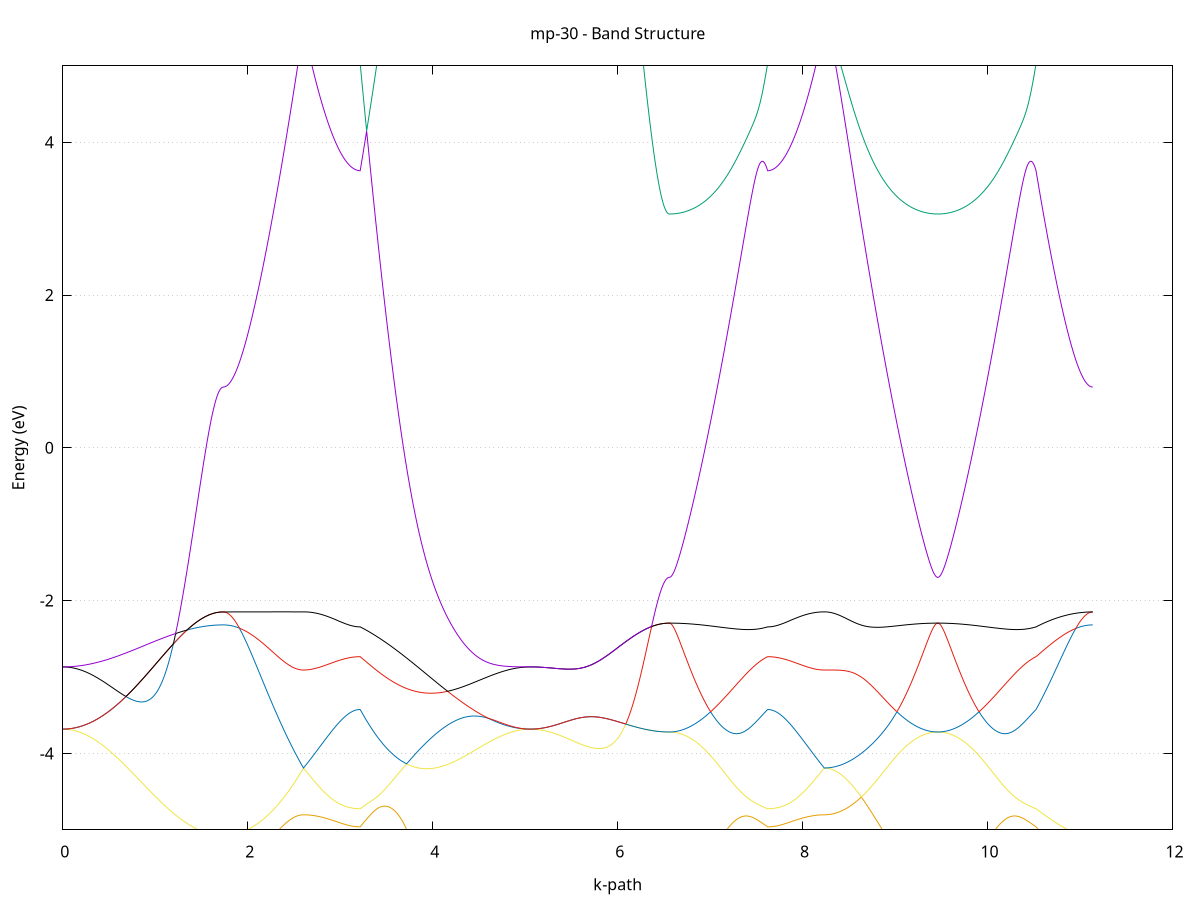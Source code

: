 set title 'mp-30 - Band Structure'
set xlabel 'k-path'
set ylabel 'Energy (eV)'
set grid y
set yrange [-5:5]
set terminal png size 800,600
set output 'mp-30_bands_gnuplot.png'
plot '-' using 1:2 with lines notitle, '-' using 1:2 with lines notitle, '-' using 1:2 with lines notitle, '-' using 1:2 with lines notitle, '-' using 1:2 with lines notitle, '-' using 1:2 with lines notitle, '-' using 1:2 with lines notitle, '-' using 1:2 with lines notitle, '-' using 1:2 with lines notitle, '-' using 1:2 with lines notitle, '-' using 1:2 with lines notitle, '-' using 1:2 with lines notitle, '-' using 1:2 with lines notitle, '-' using 1:2 with lines notitle, '-' using 1:2 with lines notitle, '-' using 1:2 with lines notitle
0.000000 -70.481687
0.009972 -70.481687
0.019943 -70.481687
0.029915 -70.481687
0.039887 -70.481787
0.049859 -70.481887
0.059830 -70.481987
0.069802 -70.482087
0.079774 -70.482187
0.089746 -70.482287
0.099717 -70.482487
0.109689 -70.482687
0.119661 -70.482887
0.129633 -70.483087
0.139604 -70.483287
0.149576 -70.483487
0.159548 -70.483787
0.169519 -70.484087
0.179491 -70.484387
0.189463 -70.484687
0.199435 -70.484487
0.209406 -70.484787
0.219378 -70.485187
0.229350 -70.485487
0.239322 -70.485887
0.249293 -70.486287
0.259265 -70.486687
0.269237 -70.487087
0.279209 -70.487587
0.289180 -70.487987
0.299152 -70.488487
0.309124 -70.488987
0.319095 -70.489487
0.329067 -70.489987
0.339039 -70.490487
0.349011 -70.491087
0.358982 -70.491587
0.368954 -70.492187
0.378926 -70.492787
0.388898 -70.493287
0.398869 -70.493587
0.408841 -70.494187
0.418813 -70.494787
0.428785 -70.495487
0.438756 -70.496087
0.448728 -70.496787
0.458700 -70.497487
0.468671 -70.498087
0.478643 -70.498787
0.488615 -70.499487
0.498587 -70.500287
0.508558 -70.500987
0.518530 -70.501687
0.528502 -70.502487
0.538474 -70.503087
0.548445 -70.503887
0.558417 -70.504587
0.568389 -70.505387
0.578361 -70.506187
0.588332 -70.506987
0.598304 -70.507787
0.608276 -70.508787
0.618247 -70.509587
0.628219 -70.510387
0.638191 -70.510987
0.648163 -70.511787
0.658134 -70.512687
0.668106 -70.513487
0.678078 -70.514387
0.688050 -70.515187
0.698021 -70.516087
0.707993 -70.516987
0.717965 -70.517887
0.727937 -70.519287
0.737908 -70.520187
0.747880 -70.520487
0.757852 -70.521387
0.767824 -70.522287
0.777795 -70.523187
0.787767 -70.524087
0.797739 -70.524987
0.807710 -70.525887
0.817682 -70.526787
0.827654 -70.527687
0.837626 -70.528587
0.847597 -70.529487
0.857569 -70.530387
0.867541 -70.531287
0.877513 -70.532187
0.887484 -70.533087
0.897456 -70.533987
0.907428 -70.534887
0.917400 -70.535787
0.927371 -70.536687
0.937343 -70.537587
0.947315 -70.538487
0.957286 -70.539387
0.967258 -70.540287
0.977230 -70.541187
0.987202 -70.541987
0.997173 -70.542887
1.007145 -70.543787
1.017117 -70.544987
1.027089 -70.545887
1.037060 -70.546687
1.047032 -70.548087
1.057004 -70.548887
1.066975 -70.549787
1.076947 -70.550587
1.086919 -70.551387
1.096891 -70.552187
1.106862 -70.552987
1.116834 -70.553887
1.126806 -70.554687
1.136778 -70.555387
1.146749 -70.556187
1.156721 -70.556987
1.166693 -70.557787
1.176665 -70.558487
1.186636 -70.559287
1.196608 -70.559987
1.206580 -70.560787
1.216552 -70.561487
1.226523 -70.562187
1.236495 -70.562887
1.246467 -70.563587
1.256438 -70.564287
1.266410 -70.564987
1.276382 -70.565487
1.286354 -70.566087
1.296325 -70.566787
1.306297 -70.567387
1.316269 -70.567987
1.326241 -70.568587
1.336212 -70.569187
1.346184 -70.569787
1.356156 -70.570387
1.366128 -70.570887
1.376099 -70.571487
1.386071 -70.571987
1.396043 -70.572487
1.406014 -70.572987
1.415986 -70.573487
1.425958 -70.573987
1.435930 -70.574487
1.445901 -70.574887
1.455873 -70.575287
1.465845 -70.575787
1.475817 -70.576187
1.485788 -70.576587
1.495760 -70.576987
1.505732 -70.577287
1.515704 -70.577687
1.525675 -70.577987
1.535647 -70.578287
1.545619 -70.578587
1.555590 -70.578887
1.565562 -70.579187
1.575534 -70.579487
1.585506 -70.579687
1.595477 -70.579987
1.605449 -70.580187
1.615421 -70.580387
1.625393 -70.580587
1.635364 -70.580687
1.645336 -70.580087
1.655308 -70.580187
1.665280 -70.580387
1.675251 -70.580487
1.685223 -70.581187
1.695195 -70.581287
1.705166 -70.581287
1.715138 -70.581287
1.725110 -70.581387
1.735082 -70.581387
1.735082 -70.581387
1.745053 -70.581387
1.755025 -70.581387
1.764997 -70.581287
1.774969 -70.581287
1.784940 -70.581187
1.794912 -70.581087
1.804884 -70.581087
1.814856 -70.580687
1.824827 -70.580587
1.834799 -70.580487
1.844771 -70.580387
1.854742 -70.580287
1.864714 -70.580187
1.874686 -70.580087
1.884658 -70.579587
1.894629 -70.579487
1.904601 -70.579287
1.914573 -70.579087
1.924545 -70.578987
1.934516 -70.579187
1.944488 -70.578987
1.954460 -70.578787
1.964432 -70.578587
1.974403 -70.578387
1.984375 -70.578187
1.994347 -70.577887
2.004318 -70.577687
2.014290 -70.577387
2.024262 -70.577087
2.034234 -70.576887
2.044205 -70.576587
2.054177 -70.576287
2.064149 -70.575987
2.074121 -70.575687
2.084092 -70.575387
2.094064 -70.575087
2.104036 -70.574687
2.114008 -70.574387
2.123979 -70.573987
2.133951 -70.573687
2.143923 -70.573287
2.153894 -70.572987
2.163866 -70.572587
2.173838 -70.572187
2.183810 -70.571787
2.193781 -70.571387
2.203753 -70.570987
2.213725 -70.570587
2.223697 -70.570187
2.233668 -70.569787
2.243640 -70.569387
2.253612 -70.568887
2.263584 -70.568487
2.273555 -70.567987
2.283527 -70.567687
2.293499 -70.567287
2.303470 -70.566587
2.313442 -70.566087
2.323414 -70.565687
2.333386 -70.565187
2.343357 -70.564687
2.353329 -70.564187
2.363301 -70.563687
2.373273 -70.563187
2.383244 -70.562687
2.393216 -70.562187
2.403188 -70.561687
2.413160 -70.561187
2.423131 -70.560687
2.433103 -70.560187
2.443075 -70.559687
2.453046 -70.559187
2.463018 -70.558687
2.472990 -70.558587
2.482962 -70.558087
2.492933 -70.557487
2.502905 -70.556987
2.512877 -70.556487
2.522849 -70.555887
2.532820 -70.555387
2.542792 -70.554887
2.552764 -70.554287
2.562736 -70.553787
2.572707 -70.553287
2.582679 -70.552687
2.592651 -70.552387
2.602623 -70.551887
2.602623 -70.551887
2.612517 -70.552187
2.622411 -70.552387
2.632305 -70.552787
2.642200 -70.552887
2.652094 -70.553287
2.661988 -70.553687
2.671882 -70.553887
2.681777 -70.554187
2.691671 -70.554587
2.701565 -70.554887
2.711459 -70.555287
2.721354 -70.555587
2.731248 -70.555887
2.741142 -70.556187
2.751036 -70.556487
2.760931 -70.556787
2.770825 -70.557087
2.780719 -70.557387
2.790613 -70.557687
2.800508 -70.557987
2.810402 -70.558287
2.820296 -70.558487
2.830190 -70.558787
2.840085 -70.559087
2.849979 -70.559287
2.859873 -70.559587
2.869767 -70.559787
2.879662 -70.560087
2.889556 -70.560287
2.899450 -70.560487
2.909345 -70.560687
2.919239 -70.560987
2.929133 -70.561187
2.939027 -70.561287
2.948922 -70.561487
2.958816 -70.561687
2.968710 -70.561887
2.978604 -70.562287
2.988499 -70.562487
2.998393 -70.562587
3.008287 -70.562787
3.018181 -70.562887
3.028076 -70.562987
3.037970 -70.563187
3.047864 -70.563287
3.057758 -70.563287
3.067653 -70.563387
3.077547 -70.563487
3.087441 -70.563587
3.097335 -70.563687
3.107230 -70.563787
3.117124 -70.563787
3.127018 -70.563887
3.136912 -70.563987
3.146807 -70.563987
3.156701 -70.564487
3.166595 -70.564487
3.176489 -70.564487
3.186384 -70.564587
3.196278 -70.564587
3.206172 -70.564587
3.216067 -70.564587
3.216067 -70.564587
3.226014 -70.564087
3.235962 -70.563487
3.245910 -70.562987
3.255857 -70.562187
3.265805 -70.561687
3.275753 -70.561087
3.285701 -70.560587
3.295648 -70.559987
3.305596 -70.559487
3.315544 -70.558887
3.325492 -70.558387
3.335439 -70.557787
3.345387 -70.557187
3.355335 -70.556787
3.365283 -70.556287
3.375230 -70.555687
3.385178 -70.555087
3.395126 -70.554487
3.405074 -70.553887
3.415021 -70.553287
3.424969 -70.553087
3.434917 -70.553487
3.444865 -70.553787
3.454812 -70.554187
3.464760 -70.554487
3.474708 -70.554887
3.484656 -70.555187
3.494603 -70.555487
3.504551 -70.555787
3.514499 -70.556087
3.524446 -70.556287
3.534394 -70.556587
3.544342 -70.556687
3.554290 -70.556887
3.564237 -70.557087
3.574185 -70.557287
3.584133 -70.557987
3.594081 -70.558187
3.604028 -70.558287
3.613976 -70.558487
3.623924 -70.558587
3.633872 -70.558787
3.643819 -70.558787
3.653767 -70.558887
3.663715 -70.558887
3.673663 -70.558487
3.683610 -70.558487
3.693558 -70.558487
3.703506 -70.558487
3.713454 -70.558387
3.723401 -70.558587
3.733349 -70.558587
3.743297 -70.558487
3.753245 -70.558387
3.763192 -70.558187
3.773140 -70.558087
3.783088 -70.557887
3.793035 -70.557387
3.802983 -70.557187
3.812931 -70.556987
3.822879 -70.556787
3.832826 -70.556487
3.842774 -70.556187
3.852722 -70.555887
3.862670 -70.555587
3.872617 -70.555287
3.882565 -70.554987
3.892513 -70.554587
3.902461 -70.554287
3.912408 -70.553887
3.922356 -70.553487
3.932304 -70.552987
3.942252 -70.552587
3.952199 -70.552087
3.962147 -70.551687
3.972095 -70.551187
3.982043 -70.550587
3.991990 -70.550087
4.001938 -70.549587
4.011886 -70.548987
4.021834 -70.548387
4.031781 -70.547887
4.041729 -70.547487
4.051677 -70.546887
4.061624 -70.546287
4.071572 -70.545587
4.081520 -70.544987
4.091468 -70.544287
4.101415 -70.543587
4.111363 -70.542887
4.121311 -70.542187
4.131259 -70.541487
4.141206 -70.540687
4.151154 -70.539687
4.161102 -70.538887
4.171050 -70.538087
4.180997 -70.537387
4.190945 -70.536587
4.200893 -70.535787
4.210841 -70.534687
4.220788 -70.533887
4.230736 -70.533087
4.240684 -70.532187
4.250632 -70.531387
4.260579 -70.530487
4.270527 -70.529887
4.280475 -70.529087
4.290423 -70.528187
4.300370 -70.527287
4.310318 -70.526487
4.320266 -70.525587
4.330213 -70.524687
4.340161 -70.523787
4.350109 -70.522687
4.360057 -70.521787
4.370004 -70.520887
4.379952 -70.519987
4.389900 -70.519087
4.399848 -70.518187
4.409795 -70.517287
4.419743 -70.516387
4.429691 -70.515487
4.439639 -70.514587
4.449586 -70.513687
4.459534 -70.512787
4.469482 -70.511987
4.479430 -70.511087
4.489377 -70.510187
4.499325 -70.509287
4.509273 -70.508487
4.519221 -70.507587
4.529168 -70.506787
4.539116 -70.505887
4.549064 -70.505087
4.559011 -70.504187
4.568959 -70.503387
4.578907 -70.502587
4.588855 -70.501787
4.598802 -70.501087
4.608750 -70.500387
4.618698 -70.499587
4.628646 -70.498787
4.638593 -70.498087
4.648541 -70.497087
4.658489 -70.496387
4.668437 -70.495887
4.678384 -70.495087
4.688332 -70.494487
4.698280 -70.493787
4.708228 -70.493487
4.718175 -70.492887
4.728123 -70.492187
4.738071 -70.491587
4.748019 -70.490987
4.757966 -70.490387
4.767914 -70.489787
4.777862 -70.489287
4.787810 -70.488687
4.797757 -70.488187
4.807705 -70.487687
4.817653 -70.487187
4.827600 -70.486687
4.837548 -70.486287
4.847496 -70.485787
4.857444 -70.485887
4.867391 -70.485487
4.877339 -70.485087
4.887287 -70.484687
4.897235 -70.484387
4.907182 -70.483987
4.917130 -70.483687
4.927078 -70.483487
4.937026 -70.483187
4.946973 -70.482987
4.956921 -70.482687
4.966869 -70.482487
4.976817 -70.482387
4.986764 -70.482187
4.996712 -70.482087
5.006660 -70.481887
5.016608 -70.481787
5.026555 -70.481787
5.036503 -70.481687
5.046451 -70.481687
5.056399 -70.481687
5.056399 -70.481687
5.066350 -70.481687
5.076301 -70.481687
5.086252 -70.481787
5.096203 -70.481887
5.106154 -70.481987
5.116105 -70.482087
5.126057 -70.482187
5.136008 -70.482387
5.145959 -70.482587
5.155910 -70.482787
5.165861 -70.483087
5.175812 -70.483287
5.185764 -70.483587
5.195715 -70.483887
5.205666 -70.484187
5.215617 -70.484587
5.225568 -70.484987
5.235519 -70.485287
5.245471 -70.485787
5.255422 -70.485887
5.265373 -70.486287
5.275324 -70.486787
5.285275 -70.487287
5.295226 -70.487787
5.305177 -70.488287
5.315129 -70.488887
5.325080 -70.489487
5.335031 -70.490087
5.344982 -70.490687
5.354933 -70.491287
5.364884 -70.491987
5.374836 -70.492187
5.384787 -70.492587
5.394738 -70.493387
5.404689 -70.494187
5.414640 -70.494987
5.424591 -70.495687
5.434543 -70.496487
5.444494 -70.497287
5.454445 -70.498087
5.464396 -70.498887
5.474347 -70.499687
5.484298 -70.500587
5.494249 -70.501387
5.504201 -70.502287
5.514152 -70.503187
5.524103 -70.504087
5.534054 -70.504987
5.544005 -70.505887
5.553956 -70.506887
5.563908 -70.507787
5.573859 -70.508787
5.583810 -70.509787
5.593761 -70.510687
5.603712 -70.511687
5.613663 -70.512687
5.623615 -70.513787
5.633566 -70.514787
5.643517 -70.515787
5.653468 -70.516787
5.663419 -70.517887
5.673370 -70.518887
5.683321 -70.519987
5.693273 -70.521087
5.703224 -70.522087
5.713175 -70.523187
5.723126 -70.524087
5.733077 -70.525187
5.743028 -70.526187
5.752980 -70.527287
5.762931 -70.528387
5.772882 -70.529487
5.782833 -70.530587
5.792784 -70.531687
5.802735 -70.532787
5.812687 -70.533887
5.822638 -70.534987
5.832589 -70.536087
5.842540 -70.537187
5.852491 -70.538287
5.862442 -70.539687
5.872393 -70.540787
5.882345 -70.541887
5.892296 -70.542887
5.902247 -70.543987
5.912198 -70.545087
5.922149 -70.546087
5.932100 -70.547187
5.942052 -70.548287
5.952003 -70.549287
5.961954 -70.550387
5.971905 -70.551387
5.981856 -70.552387
5.991807 -70.553387
6.001759 -70.554487
6.011710 -70.554887
6.021661 -70.555887
6.031612 -70.556887
6.041563 -70.557887
6.051514 -70.558887
6.061465 -70.560187
6.071417 -70.561087
6.081368 -70.562087
6.091319 -70.562987
6.101270 -70.563887
6.111221 -70.564787
6.121172 -70.566087
6.131124 -70.566987
6.141075 -70.567787
6.151026 -70.568687
6.160977 -70.569487
6.170928 -70.570287
6.180879 -70.571087
6.190830 -70.571787
6.200782 -70.572587
6.210733 -70.573287
6.220684 -70.573987
6.230635 -70.574787
6.240586 -70.575387
6.250537 -70.576087
6.260489 -70.576787
6.270440 -70.577387
6.280391 -70.577987
6.290342 -70.578587
6.300293 -70.579187
6.310244 -70.579687
6.320196 -70.580187
6.330147 -70.580787
6.340098 -70.581287
6.350049 -70.581687
6.360000 -70.582187
6.369951 -70.582587
6.379902 -70.582587
6.389854 -70.582987
6.399805 -70.583387
6.409756 -70.583887
6.419707 -70.584187
6.429658 -70.584487
6.439609 -70.584787
6.449561 -70.585087
6.459512 -70.585287
6.469463 -70.585487
6.479414 -70.586387
6.489365 -70.586587
6.499316 -70.586787
6.509268 -70.586887
6.519219 -70.586987
6.529170 -70.587087
6.539121 -70.587087
6.549072 -70.587087
6.559023 -70.587187
6.559023 -70.587187
6.568953 -70.587187
6.578883 -70.587087
6.588814 -70.587087
6.598744 -70.587087
6.608674 -70.587087
6.618604 -70.586987
6.628534 -70.586987
6.638464 -70.586887
6.648394 -70.586787
6.658324 -70.586687
6.668254 -70.586587
6.678184 -70.586487
6.688114 -70.586287
6.698044 -70.586187
6.707974 -70.586087
6.717904 -70.585987
6.727834 -70.585887
6.737764 -70.585687
6.747694 -70.585587
6.757624 -70.585387
6.767555 -70.584787
6.777485 -70.584587
6.787415 -70.584487
6.797345 -70.584287
6.807275 -70.584087
6.817205 -70.583887
6.827135 -70.583687
6.837065 -70.583487
6.846995 -70.583187
6.856925 -70.582987
6.866855 -70.582687
6.876785 -70.582487
6.886715 -70.582187
6.896645 -70.581987
6.906575 -70.581687
6.916505 -70.581387
6.926435 -70.581187
6.936366 -70.580887
6.946296 -70.580587
6.956226 -70.580287
6.966156 -70.579987
6.976086 -70.579687
6.986016 -70.579387
6.995946 -70.579087
7.005876 -70.578687
7.015806 -70.578287
7.025736 -70.577987
7.035666 -70.577687
7.045596 -70.577287
7.055526 -70.576987
7.065456 -70.576587
7.075386 -70.576287
7.085316 -70.575887
7.095246 -70.575487
7.105177 -70.575087
7.115107 -70.574687
7.125037 -70.574387
7.134967 -70.573987
7.144897 -70.573587
7.154827 -70.573187
7.164757 -70.572787
7.174687 -70.572387
7.184617 -70.571987
7.194547 -70.571587
7.204477 -70.571187
7.214407 -70.570687
7.224337 -70.570287
7.234267 -70.569787
7.244197 -70.569387
7.254127 -70.568987
7.264057 -70.568587
7.273987 -70.568187
7.283918 -70.567787
7.293848 -70.567387
7.303778 -70.567087
7.313708 -70.566687
7.323638 -70.566287
7.333568 -70.566287
7.343498 -70.565887
7.353428 -70.565487
7.363358 -70.565187
7.373288 -70.564787
7.383218 -70.564487
7.393148 -70.563987
7.403078 -70.563687
7.413008 -70.563387
7.422938 -70.563187
7.432868 -70.562887
7.442798 -70.562687
7.452729 -70.562587
7.462659 -70.562487
7.472589 -70.562387
7.482519 -70.562287
7.492449 -70.562187
7.502379 -70.562187
7.512309 -70.562187
7.522239 -70.562187
7.532169 -70.562287
7.542099 -70.562387
7.552029 -70.562587
7.561959 -70.562787
7.571889 -70.562987
7.581819 -70.563387
7.591749 -70.563787
7.601679 -70.563987
7.611609 -70.564287
7.621540 -70.564587
7.621540 -70.564587
7.631434 -70.564587
7.641328 -70.564587
7.651222 -70.564587
7.661117 -70.564487
7.671011 -70.564487
7.680905 -70.564487
7.690799 -70.563987
7.700694 -70.563987
7.710588 -70.563887
7.720482 -70.563787
7.730376 -70.563787
7.740271 -70.563687
7.750165 -70.563587
7.760059 -70.563487
7.769953 -70.563387
7.779848 -70.563287
7.789742 -70.563287
7.799636 -70.563187
7.809530 -70.562987
7.819425 -70.562887
7.829319 -70.562787
7.839213 -70.562587
7.849107 -70.562487
7.859002 -70.562287
7.868896 -70.561887
7.878790 -70.561687
7.888684 -70.561487
7.898579 -70.561287
7.908473 -70.561187
7.918367 -70.560987
7.928262 -70.560687
7.938156 -70.560487
7.948050 -70.560287
7.957944 -70.560087
7.967839 -70.559787
7.977733 -70.559587
7.987627 -70.559287
7.997521 -70.559087
8.007416 -70.558787
8.017310 -70.558487
8.027204 -70.558287
8.037098 -70.557987
8.046993 -70.557687
8.056887 -70.557387
8.066781 -70.557087
8.076675 -70.556787
8.086570 -70.556487
8.096464 -70.556187
8.106358 -70.555887
8.116252 -70.555587
8.126147 -70.555287
8.136041 -70.554887
8.145935 -70.554587
8.155829 -70.554187
8.165724 -70.553887
8.175618 -70.553687
8.185512 -70.553287
8.195406 -70.552887
8.205301 -70.552787
8.215195 -70.552387
8.225089 -70.552187
8.234984 -70.551887
8.234984 -70.551887
8.244958 -70.551887
8.254933 -70.551887
8.264908 -70.551787
8.274882 -70.551687
8.284857 -70.551787
8.294832 -70.551887
8.304806 -70.551987
8.314781 -70.552187
8.324756 -70.552287
8.334730 -70.552487
8.344705 -70.552487
8.354680 -70.552787
8.364655 -70.552987
8.374629 -70.553187
8.384604 -70.553487
8.394579 -70.553787
8.404553 -70.554087
8.414528 -70.554387
8.424503 -70.554687
8.434478 -70.554987
8.444452 -70.555387
8.454427 -70.555687
8.464402 -70.556087
8.474376 -70.556487
8.484351 -70.556787
8.494326 -70.557187
8.504300 -70.557687
8.514275 -70.558087
8.524250 -70.558387
8.534224 -70.558887
8.544199 -70.559287
8.554174 -70.559687
8.564149 -70.560087
8.574123 -70.560487
8.584098 -70.560887
8.594073 -70.561287
8.604047 -70.561687
8.614022 -70.562087
8.623997 -70.562587
8.633971 -70.562987
8.643946 -70.563387
8.653921 -70.563887
8.663896 -70.564287
8.673870 -70.564687
8.683845 -70.565187
8.693820 -70.565587
8.703794 -70.566087
8.713769 -70.566487
8.723744 -70.566887
8.733719 -70.567187
8.743693 -70.567687
8.753668 -70.568087
8.763643 -70.568487
8.773617 -70.568887
8.783592 -70.569387
8.793567 -70.569787
8.803541 -70.570187
8.813516 -70.570587
8.823491 -70.570987
8.833465 -70.571487
8.843440 -70.571887
8.853415 -70.572287
8.863390 -70.572687
8.873364 -70.573087
8.883339 -70.573487
8.893314 -70.573887
8.903288 -70.574187
8.913263 -70.574587
8.923238 -70.574987
8.933212 -70.575287
8.943187 -70.575687
8.953162 -70.576387
8.963137 -70.576787
8.973111 -70.577087
8.983086 -70.577487
8.993061 -70.577787
9.003035 -70.578087
9.013010 -70.578487
9.022985 -70.578787
9.032959 -70.579087
9.042934 -70.579387
9.052909 -70.579687
9.062884 -70.579987
9.072858 -70.580287
9.082833 -70.580587
9.092808 -70.580887
9.102782 -70.581187
9.112757 -70.581487
9.122732 -70.581687
9.132706 -70.582487
9.142681 -70.582787
9.152656 -70.582987
9.162631 -70.583187
9.172605 -70.583487
9.182580 -70.583687
9.192555 -70.583887
9.202529 -70.584087
9.212504 -70.584287
9.222479 -70.584487
9.232453 -70.584687
9.242428 -70.584887
9.252403 -70.584987
9.262378 -70.585187
9.272352 -70.585287
9.282327 -70.585487
9.292302 -70.585787
9.302276 -70.585987
9.312251 -70.586087
9.322226 -70.586187
9.332200 -70.586287
9.342175 -70.586387
9.352150 -70.586587
9.362125 -70.586687
9.372099 -70.586787
9.382074 -70.586887
9.392049 -70.586987
9.402023 -70.586987
9.411998 -70.587087
9.421973 -70.587087
9.431947 -70.587087
9.441922 -70.587087
9.451897 -70.587187
9.461872 -70.587187
9.461872 -70.587187
9.471802 -70.587187
9.481732 -70.587087
9.491662 -70.587087
9.501592 -70.587087
9.511522 -70.587087
9.521452 -70.586987
9.531382 -70.586987
9.541312 -70.586887
9.551242 -70.586787
9.561172 -70.586687
9.571102 -70.586587
9.581032 -70.586487
9.590962 -70.586287
9.600892 -70.586187
9.610822 -70.586087
9.620752 -70.585987
9.630683 -70.585887
9.640613 -70.585687
9.650543 -70.585587
9.660473 -70.585387
9.670403 -70.584787
9.680333 -70.584587
9.690263 -70.584487
9.700193 -70.584287
9.710123 -70.584087
9.720053 -70.583887
9.729983 -70.583687
9.739913 -70.583487
9.749843 -70.583187
9.759773 -70.582987
9.769703 -70.582687
9.779633 -70.582487
9.789563 -70.582187
9.799494 -70.581987
9.809424 -70.581687
9.819354 -70.581387
9.829284 -70.581187
9.839214 -70.580887
9.849144 -70.580587
9.859074 -70.580287
9.869004 -70.579987
9.878934 -70.579687
9.888864 -70.579387
9.898794 -70.579087
9.908724 -70.578687
9.918654 -70.578287
9.928584 -70.577987
9.938514 -70.577687
9.948444 -70.577287
9.958374 -70.576987
9.968304 -70.576587
9.978235 -70.576287
9.988165 -70.575887
9.998095 -70.575487
10.008025 -70.575087
10.017955 -70.574687
10.027885 -70.574387
10.037815 -70.573987
10.047745 -70.573587
10.057675 -70.573187
10.067605 -70.572787
10.077535 -70.572387
10.087465 -70.571987
10.097395 -70.571587
10.107325 -70.571187
10.117255 -70.570687
10.127185 -70.570287
10.137115 -70.569787
10.147046 -70.569387
10.156976 -70.568987
10.166906 -70.568587
10.176836 -70.568187
10.186766 -70.567787
10.196696 -70.567387
10.206626 -70.567087
10.216556 -70.566687
10.226486 -70.566287
10.236416 -70.566287
10.246346 -70.565887
10.256276 -70.565487
10.266206 -70.565187
10.276136 -70.564787
10.286066 -70.564487
10.295996 -70.563987
10.305926 -70.563687
10.315857 -70.563387
10.325787 -70.563187
10.335717 -70.562887
10.345647 -70.562687
10.355577 -70.562587
10.365507 -70.562487
10.375437 -70.562387
10.385367 -70.562287
10.395297 -70.562187
10.405227 -70.562187
10.415157 -70.562187
10.425087 -70.562187
10.435017 -70.562287
10.444947 -70.562387
10.454877 -70.562587
10.464807 -70.562787
10.474737 -70.562987
10.484667 -70.563387
10.494598 -70.563787
10.504528 -70.563987
10.514458 -70.564287
10.524388 -70.564587
10.524388 -70.564587
10.534282 -70.565087
10.544176 -70.565587
10.554070 -70.566087
10.563965 -70.566487
10.573859 -70.566887
10.583753 -70.567387
10.593648 -70.567887
10.603542 -70.568387
10.613436 -70.568787
10.623330 -70.569287
10.633225 -70.569687
10.643119 -70.570087
10.653013 -70.570587
10.662907 -70.570987
10.672802 -70.571387
10.682696 -70.571787
10.692590 -70.571787
10.702484 -70.572187
10.712379 -70.572487
10.722273 -70.572887
10.732167 -70.573287
10.742061 -70.573687
10.751956 -70.573987
10.761850 -70.574387
10.771744 -70.574687
10.781638 -70.574987
10.791533 -70.575387
10.801427 -70.575687
10.811321 -70.575987
10.821215 -70.576287
10.831110 -70.576587
10.841004 -70.576787
10.850898 -70.577087
10.860792 -70.577387
10.870687 -70.577587
10.880581 -70.577887
10.890475 -70.578087
10.900370 -70.578387
10.910264 -70.578587
10.920158 -70.578787
10.930052 -70.578487
10.939947 -70.578687
10.949841 -70.579187
10.959735 -70.579387
10.969629 -70.579587
10.979524 -70.579687
10.989418 -70.579887
10.999312 -70.579987
11.009206 -70.580087
11.019101 -70.580287
11.028995 -70.580387
11.038889 -70.580487
11.048783 -70.580587
11.058678 -70.580587
11.068572 -70.580687
11.078466 -70.581187
11.088360 -70.581287
11.098255 -70.581287
11.108149 -70.581287
11.118043 -70.581387
11.127937 -70.581387
11.137832 -70.581387
e
0.000000 -70.481687
0.009972 -70.481687
0.019943 -70.481687
0.029915 -70.481687
0.039887 -70.481687
0.049859 -70.481787
0.059830 -70.481787
0.069802 -70.481787
0.079774 -70.481887
0.089746 -70.481887
0.099717 -70.481987
0.109689 -70.482087
0.119661 -70.482087
0.129633 -70.482187
0.139604 -70.482287
0.149576 -70.482387
0.159548 -70.482487
0.169519 -70.482587
0.179491 -70.482687
0.189463 -70.482787
0.199435 -70.482887
0.209406 -70.482987
0.219378 -70.483187
0.229350 -70.483287
0.239322 -70.483487
0.249293 -70.483587
0.259265 -70.483787
0.269237 -70.483987
0.279209 -70.484087
0.289180 -70.484287
0.299152 -70.484487
0.309124 -70.484687
0.319095 -70.484887
0.329067 -70.485087
0.339039 -70.485287
0.349011 -70.485487
0.358982 -70.485687
0.368954 -70.485887
0.378926 -70.486187
0.388898 -70.486387
0.398869 -70.486487
0.408841 -70.486787
0.418813 -70.486987
0.428785 -70.487287
0.438756 -70.487487
0.448728 -70.487787
0.458700 -70.488087
0.468671 -70.488287
0.478643 -70.488587
0.488615 -70.488887
0.498587 -70.489187
0.508558 -70.489487
0.518530 -70.489687
0.528502 -70.489987
0.538474 -70.489787
0.548445 -70.490087
0.558417 -70.490387
0.568389 -70.490687
0.578361 -70.491087
0.588332 -70.491387
0.598304 -70.491687
0.608276 -70.492187
0.618247 -70.492487
0.628219 -70.492887
0.638191 -70.492787
0.648163 -70.493087
0.658134 -70.493387
0.668106 -70.493787
0.678078 -70.494087
0.688050 -70.494487
0.698021 -70.494787
0.707993 -70.495187
0.717965 -70.495487
0.727937 -70.495887
0.737908 -70.496187
0.747880 -70.496587
0.757852 -70.496887
0.767824 -70.497287
0.777795 -70.497587
0.787767 -70.497987
0.797739 -70.498287
0.807710 -70.498687
0.817682 -70.499087
0.827654 -70.499387
0.837626 -70.499787
0.847597 -70.500187
0.857569 -70.500487
0.867541 -70.500887
0.877513 -70.501187
0.887484 -70.501587
0.897456 -70.501987
0.907428 -70.502287
0.917400 -70.502687
0.927371 -70.503087
0.937343 -70.503387
0.947315 -70.503787
0.957286 -70.504087
0.967258 -70.504487
0.977230 -70.504887
0.987202 -70.505187
0.997173 -70.505587
1.007145 -70.505887
1.017117 -70.506387
1.027089 -70.506687
1.037060 -70.507087
1.047032 -70.507787
1.057004 -70.508087
1.066975 -70.508387
1.076947 -70.508787
1.086919 -70.509087
1.096891 -70.509387
1.106862 -70.509787
1.116834 -70.510087
1.126806 -70.510387
1.136778 -70.510787
1.146749 -70.511087
1.156721 -70.511387
1.166693 -70.511687
1.176665 -70.511987
1.186636 -70.512287
1.196608 -70.512587
1.206580 -70.512887
1.216552 -70.513187
1.226523 -70.513487
1.236495 -70.513787
1.246467 -70.514087
1.256438 -70.514387
1.266410 -70.514687
1.276382 -70.514887
1.286354 -70.515187
1.296325 -70.515487
1.306297 -70.515687
1.316269 -70.515987
1.326241 -70.516187
1.336212 -70.516487
1.346184 -70.516687
1.356156 -70.516887
1.366128 -70.517187
1.376099 -70.517387
1.386071 -70.517587
1.396043 -70.517787
1.406014 -70.517987
1.415986 -70.518187
1.425958 -70.518387
1.435930 -70.518587
1.445901 -70.518787
1.455873 -70.518987
1.465845 -70.519187
1.475817 -70.519287
1.485788 -70.519487
1.495760 -70.519587
1.505732 -70.519787
1.515704 -70.519887
1.525675 -70.520087
1.535647 -70.520187
1.545619 -70.520287
1.555590 -70.520487
1.565562 -70.520587
1.575534 -70.520687
1.585506 -70.520787
1.595477 -70.520887
1.605449 -70.520987
1.615421 -70.520987
1.625393 -70.521087
1.635364 -70.521187
1.645336 -70.521287
1.655308 -70.521387
1.665280 -70.521487
1.675251 -70.521487
1.685223 -70.521787
1.695195 -70.521787
1.705166 -70.521787
1.715138 -70.521887
1.725110 -70.521887
1.735082 -70.521887
1.735082 -70.521887
1.745053 -70.521887
1.755025 -70.521887
1.764997 -70.521887
1.774969 -70.521887
1.784940 -70.521987
1.794912 -70.521987
1.804884 -70.522087
1.814856 -70.522087
1.824827 -70.522187
1.834799 -70.522287
1.844771 -70.522387
1.854742 -70.522487
1.864714 -70.522587
1.874686 -70.522787
1.884658 -70.522687
1.894629 -70.522787
1.904601 -70.522987
1.914573 -70.523187
1.924545 -70.523287
1.934516 -70.523487
1.944488 -70.523687
1.954460 -70.523887
1.964432 -70.524187
1.974403 -70.524387
1.984375 -70.524587
1.994347 -70.524787
2.004318 -70.525087
2.014290 -70.525387
2.024262 -70.525587
2.034234 -70.525887
2.044205 -70.526187
2.054177 -70.526487
2.064149 -70.526787
2.074121 -70.527087
2.084092 -70.527387
2.094064 -70.527687
2.104036 -70.527987
2.114008 -70.528387
2.123979 -70.528687
2.133951 -70.529087
2.143923 -70.529387
2.153894 -70.529787
2.163866 -70.530187
2.173838 -70.530587
2.183810 -70.530887
2.193781 -70.531287
2.203753 -70.531687
2.213725 -70.532087
2.223697 -70.532587
2.233668 -70.532987
2.243640 -70.533387
2.253612 -70.533787
2.263584 -70.534287
2.273555 -70.534687
2.283527 -70.535187
2.293499 -70.535687
2.303470 -70.536087
2.313442 -70.536587
2.323414 -70.537087
2.333386 -70.537487
2.343357 -70.537987
2.353329 -70.538387
2.363301 -70.538887
2.373273 -70.539387
2.383244 -70.539887
2.393216 -70.540387
2.403188 -70.540887
2.413160 -70.541387
2.423131 -70.541887
2.433103 -70.542387
2.443075 -70.542987
2.453046 -70.543487
2.463018 -70.543987
2.472990 -70.544587
2.482962 -70.545187
2.492933 -70.545687
2.502905 -70.546187
2.512877 -70.546687
2.522849 -70.547287
2.532820 -70.547787
2.542792 -70.548387
2.552764 -70.548887
2.562736 -70.549387
2.572707 -70.549987
2.582679 -70.550487
2.592651 -70.551287
2.602623 -70.551787
2.602623 -70.551787
2.612517 -70.551487
2.622411 -70.550787
2.632305 -70.550387
2.642200 -70.549987
2.652094 -70.549587
2.661988 -70.549287
2.671882 -70.548887
2.681777 -70.548587
2.691671 -70.548287
2.701565 -70.547987
2.711459 -70.547687
2.721354 -70.547387
2.731248 -70.547087
2.741142 -70.546887
2.751036 -70.546587
2.760931 -70.546387
2.770825 -70.546187
2.780719 -70.545987
2.790613 -70.545787
2.800508 -70.545587
2.810402 -70.545387
2.820296 -70.545187
2.830190 -70.545087
2.840085 -70.544887
2.849979 -70.544787
2.859873 -70.544687
2.869767 -70.544487
2.879662 -70.544387
2.889556 -70.544287
2.899450 -70.544187
2.909345 -70.544087
2.919239 -70.544087
2.929133 -70.543987
2.939027 -70.543887
2.948922 -70.543787
2.958816 -70.543787
2.968710 -70.543687
2.978604 -70.543687
2.988499 -70.543687
2.998393 -70.543587
3.008287 -70.543587
3.018181 -70.543587
3.028076 -70.543487
3.037970 -70.543487
3.047864 -70.543487
3.057758 -70.543387
3.067653 -70.543287
3.077547 -70.543287
3.087441 -70.543287
3.097335 -70.543287
3.107230 -70.543287
3.117124 -70.543287
3.127018 -70.543287
3.136912 -70.543187
3.146807 -70.543187
3.156701 -70.543787
3.166595 -70.543787
3.176489 -70.543787
3.186384 -70.543787
3.196278 -70.543787
3.206172 -70.543787
3.216067 -70.543787
3.216067 -70.543787
3.226014 -70.544287
3.235962 -70.544787
3.245910 -70.545287
3.255857 -70.544887
3.265805 -70.545387
3.275753 -70.545887
3.285701 -70.546387
3.295648 -70.546887
3.305596 -70.547287
3.315544 -70.547787
3.325492 -70.548287
3.335439 -70.548787
3.345387 -70.549187
3.355335 -70.550187
3.365283 -70.550587
3.375230 -70.551087
3.385178 -70.551487
3.395126 -70.551887
3.405074 -70.552287
3.415021 -70.552687
3.424969 -70.552687
3.434917 -70.552087
3.444865 -70.551387
3.454812 -70.550787
3.464760 -70.550187
3.474708 -70.549587
3.484656 -70.548987
3.494603 -70.548287
3.504551 -70.547687
3.514499 -70.547087
3.524446 -70.546487
3.534394 -70.545787
3.544342 -70.544987
3.554290 -70.544387
3.564237 -70.543687
3.574185 -70.543087
3.584133 -70.542387
3.594081 -70.541787
3.604028 -70.541187
3.613976 -70.540487
3.623924 -70.539887
3.633872 -70.539187
3.643819 -70.538587
3.653767 -70.537887
3.663715 -70.537287
3.673663 -70.536587
3.683610 -70.535887
3.693558 -70.535287
3.703506 -70.534587
3.713454 -70.533987
3.723401 -70.533387
3.733349 -70.532687
3.743297 -70.532087
3.753245 -70.531387
3.763192 -70.530787
3.773140 -70.530087
3.783088 -70.529487
3.793035 -70.528487
3.802983 -70.527887
3.812931 -70.527187
3.822879 -70.526587
3.832826 -70.525987
3.842774 -70.525287
3.852722 -70.524687
3.862670 -70.523987
3.872617 -70.523387
3.882565 -70.522787
3.892513 -70.522187
3.902461 -70.521687
3.912408 -70.520987
3.922356 -70.520387
3.932304 -70.519787
3.942252 -70.519187
3.952199 -70.518587
3.962147 -70.517987
3.972095 -70.517287
3.982043 -70.516687
3.991990 -70.516087
4.001938 -70.515487
4.011886 -70.514987
4.021834 -70.514387
4.031781 -70.513787
4.041729 -70.513187
4.051677 -70.512687
4.061624 -70.512087
4.071572 -70.511487
4.081520 -70.510887
4.091468 -70.510387
4.101415 -70.509787
4.111363 -70.509287
4.121311 -70.508687
4.131259 -70.508187
4.141206 -70.507587
4.151154 -70.507087
4.161102 -70.506487
4.171050 -70.505987
4.180997 -70.505487
4.190945 -70.504887
4.200893 -70.504387
4.210841 -70.503887
4.220788 -70.503387
4.230736 -70.502887
4.240684 -70.502387
4.250632 -70.501887
4.260579 -70.501387
4.270527 -70.500887
4.280475 -70.500387
4.290423 -70.499987
4.300370 -70.499487
4.310318 -70.498987
4.320266 -70.498587
4.330213 -70.498087
4.340161 -70.497687
4.350109 -70.497187
4.360057 -70.496787
4.370004 -70.496387
4.379952 -70.495887
4.389900 -70.495487
4.399848 -70.495087
4.409795 -70.494687
4.419743 -70.494287
4.429691 -70.493887
4.439639 -70.493487
4.449586 -70.493087
4.459534 -70.492687
4.469482 -70.492287
4.479430 -70.491987
4.489377 -70.491587
4.499325 -70.491187
4.509273 -70.490887
4.519221 -70.490587
4.529168 -70.490187
4.539116 -70.489887
4.549064 -70.489587
4.559011 -70.489187
4.568959 -70.488887
4.578907 -70.488587
4.588855 -70.488287
4.598802 -70.488187
4.608750 -70.487887
4.618698 -70.487587
4.628646 -70.487287
4.638593 -70.486987
4.648541 -70.486687
4.658489 -70.486387
4.668437 -70.486387
4.678384 -70.486187
4.688332 -70.485887
4.698280 -70.485687
4.708228 -70.485587
4.718175 -70.485387
4.728123 -70.485187
4.738071 -70.484887
4.748019 -70.484687
4.757966 -70.484487
4.767914 -70.484287
4.777862 -70.484187
4.787810 -70.483987
4.797757 -70.483787
4.807705 -70.483587
4.817653 -70.483487
4.827600 -70.483287
4.837548 -70.483187
4.847496 -70.482987
4.857444 -70.482987
4.867391 -70.482787
4.877339 -70.482687
4.887287 -70.482587
4.897235 -70.482487
4.907182 -70.482387
4.917130 -70.482287
4.927078 -70.482187
4.937026 -70.482087
4.946973 -70.482087
4.956921 -70.481987
4.966869 -70.481887
4.976817 -70.481887
4.986764 -70.481787
4.996712 -70.481787
5.006660 -70.481687
5.016608 -70.481687
5.026555 -70.481687
5.036503 -70.481687
5.046451 -70.481687
5.056399 -70.481687
5.056399 -70.481687
5.066350 -70.481687
5.076301 -70.481687
5.086252 -70.481687
5.096203 -70.481687
5.106154 -70.481687
5.116105 -70.481687
5.126057 -70.481687
5.136008 -70.481787
5.145959 -70.481787
5.155910 -70.481787
5.165861 -70.481887
5.175812 -70.481887
5.185764 -70.481887
5.195715 -70.481987
5.205666 -70.481987
5.215617 -70.482087
5.225568 -70.482087
5.235519 -70.482187
5.245471 -70.482287
5.255422 -70.482287
5.265373 -70.482287
5.275324 -70.482387
5.285275 -70.482487
5.295226 -70.482587
5.305177 -70.482587
5.315129 -70.482687
5.325080 -70.482787
5.335031 -70.482887
5.344982 -70.482987
5.354933 -70.483087
5.364884 -70.483187
5.374836 -70.483287
5.384787 -70.483087
5.394738 -70.483187
5.404689 -70.483287
5.414640 -70.483387
5.424591 -70.483487
5.434543 -70.483587
5.444494 -70.483687
5.454445 -70.483887
5.464396 -70.483987
5.474347 -70.484087
5.484298 -70.484187
5.494249 -70.484387
5.504201 -70.484487
5.514152 -70.484587
5.524103 -70.484787
5.534054 -70.484887
5.544005 -70.484987
5.553956 -70.485187
5.563908 -70.485287
5.573859 -70.485487
5.583810 -70.485587
5.593761 -70.485787
5.603712 -70.485887
5.613663 -70.486087
5.623615 -70.486187
5.633566 -70.486387
5.643517 -70.486487
5.653468 -70.486687
5.663419 -70.486787
5.673370 -70.486987
5.683321 -70.487087
5.693273 -70.487287
5.703224 -70.487487
5.713175 -70.487587
5.723126 -70.487487
5.733077 -70.487587
5.743028 -70.487787
5.752980 -70.487887
5.762931 -70.488087
5.772882 -70.488287
5.782833 -70.488387
5.792784 -70.488587
5.802735 -70.488787
5.812687 -70.488887
5.822638 -70.489087
5.832589 -70.489287
5.842540 -70.489387
5.852491 -70.489587
5.862442 -70.489787
5.872393 -70.489987
5.882345 -70.490087
5.892296 -70.490087
5.902247 -70.490187
5.912198 -70.490387
5.922149 -70.490587
5.932100 -70.490687
5.942052 -70.490887
5.952003 -70.490987
5.961954 -70.491187
5.971905 -70.491387
5.981856 -70.491487
5.991807 -70.491687
6.001759 -70.491787
6.011710 -70.491787
6.021661 -70.491887
6.031612 -70.492087
6.041563 -70.492187
6.051514 -70.492387
6.061465 -70.492687
6.071417 -70.492887
6.081368 -70.492987
6.091319 -70.493187
6.101270 -70.493287
6.111221 -70.493387
6.121172 -70.493687
6.131124 -70.493887
6.141075 -70.493987
6.151026 -70.494087
6.160977 -70.494287
6.170928 -70.494387
6.180879 -70.494487
6.190830 -70.494587
6.200782 -70.494687
6.210733 -70.494787
6.220684 -70.494887
6.230635 -70.495287
6.240586 -70.495387
6.250537 -70.495487
6.260489 -70.495587
6.270440 -70.495687
6.280391 -70.495687
6.290342 -70.495787
6.300293 -70.495887
6.310244 -70.495987
6.320196 -70.496087
6.330147 -70.496187
6.340098 -70.496187
6.350049 -70.496287
6.360000 -70.496387
6.369951 -70.496387
6.379902 -70.496487
6.389854 -70.496587
6.399805 -70.496587
6.409756 -70.496987
6.419707 -70.496987
6.429658 -70.497087
6.439609 -70.497087
6.449561 -70.497187
6.459512 -70.497187
6.469463 -70.497187
6.479414 -70.497287
6.489365 -70.497387
6.499316 -70.497387
6.509268 -70.497387
6.519219 -70.497387
6.529170 -70.497387
6.539121 -70.497387
6.549072 -70.497387
6.559023 -70.497487
6.559023 -70.497487
6.568953 -70.497487
6.578883 -70.497487
6.588814 -70.497487
6.598744 -70.497587
6.608674 -70.497687
6.618604 -70.497787
6.628534 -70.497887
6.638464 -70.497887
6.648394 -70.497787
6.658324 -70.497987
6.668254 -70.498187
6.678184 -70.498387
6.688114 -70.498487
6.698044 -70.498687
6.707974 -70.498887
6.717904 -70.499087
6.727834 -70.499387
6.737764 -70.499687
6.747694 -70.499987
6.757624 -70.500487
6.767555 -70.500787
6.777485 -70.501087
6.787415 -70.501487
6.797345 -70.501887
6.807275 -70.502287
6.817205 -70.502687
6.827135 -70.503187
6.837065 -70.503587
6.846995 -70.504087
6.856925 -70.504487
6.866855 -70.504987
6.876785 -70.505487
6.886715 -70.506087
6.896645 -70.506587
6.906575 -70.506987
6.916505 -70.507587
6.926435 -70.508087
6.936366 -70.508687
6.946296 -70.509287
6.956226 -70.509987
6.966156 -70.510587
6.976086 -70.511187
6.986016 -70.511787
6.995946 -70.512487
7.005876 -70.512987
7.015806 -70.513587
7.025736 -70.514287
7.035666 -70.514987
7.045596 -70.515587
7.055526 -70.516287
7.065456 -70.516987
7.075386 -70.517687
7.085316 -70.518387
7.095246 -70.519187
7.105177 -70.519887
7.115107 -70.520687
7.125037 -70.521387
7.134967 -70.522087
7.144897 -70.522887
7.154827 -70.523587
7.164757 -70.524287
7.174687 -70.525087
7.184617 -70.525787
7.194547 -70.526587
7.204477 -70.527287
7.214407 -70.527887
7.224337 -70.528587
7.234267 -70.529387
7.244197 -70.530087
7.254127 -70.530787
7.264057 -70.531587
7.273987 -70.532287
7.283918 -70.532987
7.293848 -70.533687
7.303778 -70.534587
7.313708 -70.535287
7.323638 -70.535987
7.333568 -70.536687
7.343498 -70.537387
7.353428 -70.537987
7.363358 -70.538587
7.373288 -70.539187
7.383218 -70.539787
7.393148 -70.540287
7.403078 -70.540787
7.413008 -70.541287
7.422938 -70.541887
7.432868 -70.542387
7.442798 -70.542787
7.452729 -70.543187
7.462659 -70.543587
7.472589 -70.543887
7.482519 -70.544087
7.492449 -70.544287
7.502379 -70.544487
7.512309 -70.544587
7.522239 -70.544387
7.532169 -70.544487
7.542099 -70.544487
7.552029 -70.544387
7.561959 -70.544487
7.571889 -70.544387
7.581819 -70.544487
7.591749 -70.544487
7.601679 -70.544287
7.611609 -70.543987
7.621540 -70.543787
7.621540 -70.543787
7.631434 -70.543787
7.641328 -70.543787
7.651222 -70.543787
7.661117 -70.543787
7.671011 -70.543787
7.680905 -70.543787
7.690799 -70.543187
7.700694 -70.543187
7.710588 -70.543287
7.720482 -70.543287
7.730376 -70.543287
7.740271 -70.543287
7.750165 -70.543287
7.760059 -70.543287
7.769953 -70.543287
7.779848 -70.543387
7.789742 -70.543487
7.799636 -70.543487
7.809530 -70.543487
7.819425 -70.543587
7.829319 -70.543587
7.839213 -70.543587
7.849107 -70.543687
7.859002 -70.543687
7.868896 -70.543687
7.878790 -70.543787
7.888684 -70.543787
7.898579 -70.543887
7.908473 -70.543987
7.918367 -70.544087
7.928262 -70.544087
7.938156 -70.544187
7.948050 -70.544287
7.957944 -70.544387
7.967839 -70.544487
7.977733 -70.544687
7.987627 -70.544787
7.997521 -70.544887
8.007416 -70.545087
8.017310 -70.545187
8.027204 -70.545387
8.037098 -70.545587
8.046993 -70.545787
8.056887 -70.545987
8.066781 -70.546187
8.076675 -70.546387
8.086570 -70.546587
8.096464 -70.546887
8.106358 -70.547087
8.116252 -70.547387
8.126147 -70.547687
8.136041 -70.547987
8.145935 -70.548287
8.155829 -70.548587
8.165724 -70.548887
8.175618 -70.549287
8.185512 -70.549587
8.195406 -70.549987
8.205301 -70.550387
8.215195 -70.550787
8.225089 -70.551487
8.234984 -70.551787
8.234984 -70.551787
8.244958 -70.551787
8.254933 -70.551387
8.264908 -70.551287
8.274882 -70.551187
8.284857 -70.551087
8.294832 -70.550987
8.304806 -70.550887
8.314781 -70.550687
8.324756 -70.550587
8.334730 -70.550387
8.344705 -70.550187
8.354680 -70.549987
8.364655 -70.549787
8.374629 -70.549587
8.384604 -70.549287
8.394579 -70.549087
8.404553 -70.548787
8.414528 -70.548487
8.424503 -70.548187
8.434478 -70.547787
8.444452 -70.547487
8.454427 -70.547087
8.464402 -70.546787
8.474376 -70.546387
8.484351 -70.545987
8.494326 -70.545487
8.504300 -70.545587
8.514275 -70.545187
8.524250 -70.544387
8.534224 -70.543887
8.544199 -70.543487
8.554174 -70.542987
8.564149 -70.542387
8.574123 -70.541887
8.584098 -70.541387
8.594073 -70.540687
8.604047 -70.540087
8.614022 -70.539487
8.623997 -70.538987
8.633971 -70.538387
8.643946 -70.537787
8.653921 -70.537187
8.663896 -70.536587
8.673870 -70.535887
8.683845 -70.535287
8.693820 -70.534687
8.703794 -70.533987
8.713769 -70.533387
8.723744 -70.532687
8.733719 -70.531887
8.743693 -70.531287
8.753668 -70.530587
8.763643 -70.529887
8.773617 -70.529187
8.783592 -70.528287
8.793567 -70.527587
8.803541 -70.526887
8.813516 -70.526187
8.823491 -70.525487
8.833465 -70.524787
8.843440 -70.524087
8.853415 -70.523387
8.863390 -70.522687
8.873364 -70.521987
8.883339 -70.521387
8.893314 -70.520687
8.903288 -70.519987
8.913263 -70.519287
8.923238 -70.518587
8.933212 -70.517687
8.943187 -70.517087
8.953162 -70.516787
8.963137 -70.516087
8.973111 -70.515487
8.983086 -70.514787
8.993061 -70.514087
9.003035 -70.513487
9.013010 -70.512887
9.022985 -70.512187
9.032959 -70.511587
9.042934 -70.510987
9.052909 -70.510387
9.062884 -70.509787
9.072858 -70.509187
9.082833 -70.508787
9.092808 -70.508287
9.102782 -70.507687
9.112757 -70.507187
9.122732 -70.506587
9.132706 -70.506187
9.142681 -70.505587
9.152656 -70.505087
9.162631 -70.504687
9.172605 -70.504187
9.182580 -70.503687
9.192555 -70.503287
9.202529 -70.502787
9.212504 -70.502387
9.222479 -70.501987
9.232453 -70.501587
9.242428 -70.501187
9.252403 -70.500687
9.262378 -70.500287
9.272352 -70.499987
9.282327 -70.499687
9.292302 -70.499387
9.302276 -70.499187
9.312251 -70.498887
9.322226 -70.498587
9.332200 -70.498387
9.342175 -70.498187
9.352150 -70.498087
9.362125 -70.497887
9.372099 -70.497787
9.382074 -70.497987
9.392049 -70.497887
9.402023 -70.497787
9.411998 -70.497687
9.421973 -70.497587
9.431947 -70.497487
9.441922 -70.497487
9.451897 -70.497487
9.461872 -70.497487
9.461872 -70.497487
9.471802 -70.497487
9.481732 -70.497487
9.491662 -70.497487
9.501592 -70.497587
9.511522 -70.497687
9.521452 -70.497787
9.531382 -70.497887
9.541312 -70.497887
9.551242 -70.497787
9.561172 -70.497987
9.571102 -70.498187
9.581032 -70.498387
9.590962 -70.498487
9.600892 -70.498687
9.610822 -70.498887
9.620752 -70.499087
9.630683 -70.499387
9.640613 -70.499687
9.650543 -70.499987
9.660473 -70.500487
9.670403 -70.500787
9.680333 -70.501087
9.690263 -70.501487
9.700193 -70.501887
9.710123 -70.502287
9.720053 -70.502687
9.729983 -70.503187
9.739913 -70.503587
9.749843 -70.504087
9.759773 -70.504487
9.769703 -70.504987
9.779633 -70.505487
9.789563 -70.506087
9.799494 -70.506587
9.809424 -70.506987
9.819354 -70.507587
9.829284 -70.508087
9.839214 -70.508687
9.849144 -70.509287
9.859074 -70.509987
9.869004 -70.510587
9.878934 -70.511187
9.888864 -70.511787
9.898794 -70.512487
9.908724 -70.512987
9.918654 -70.513587
9.928584 -70.514287
9.938514 -70.514987
9.948444 -70.515587
9.958374 -70.516287
9.968304 -70.516987
9.978235 -70.517687
9.988165 -70.518387
9.998095 -70.519187
10.008025 -70.519887
10.017955 -70.520687
10.027885 -70.521387
10.037815 -70.522087
10.047745 -70.522887
10.057675 -70.523587
10.067605 -70.524287
10.077535 -70.525087
10.087465 -70.525787
10.097395 -70.526587
10.107325 -70.527287
10.117255 -70.527887
10.127185 -70.528587
10.137115 -70.529387
10.147046 -70.530087
10.156976 -70.530787
10.166906 -70.531587
10.176836 -70.532287
10.186766 -70.532987
10.196696 -70.533687
10.206626 -70.534587
10.216556 -70.535287
10.226486 -70.535987
10.236416 -70.536687
10.246346 -70.537387
10.256276 -70.537987
10.266206 -70.538587
10.276136 -70.539187
10.286066 -70.539787
10.295996 -70.540287
10.305926 -70.540787
10.315857 -70.541287
10.325787 -70.541887
10.335717 -70.542387
10.345647 -70.542787
10.355577 -70.543187
10.365507 -70.543587
10.375437 -70.543887
10.385367 -70.544087
10.395297 -70.544287
10.405227 -70.544487
10.415157 -70.544587
10.425087 -70.544387
10.435017 -70.544487
10.444947 -70.544487
10.454877 -70.544387
10.464807 -70.544487
10.474737 -70.544387
10.484667 -70.544487
10.494598 -70.544487
10.504528 -70.544287
10.514458 -70.543987
10.524388 -70.543787
10.524388 -70.543787
10.534282 -70.543187
10.544176 -70.542687
10.554070 -70.541987
10.563965 -70.541187
10.573859 -70.540587
10.583753 -70.540087
10.593648 -70.539587
10.603542 -70.538987
10.613436 -70.538487
10.623330 -70.537987
10.633225 -70.537487
10.643119 -70.536987
10.653013 -70.536387
10.662907 -70.535887
10.672802 -70.535387
10.682696 -70.534887
10.692590 -70.534387
10.702484 -70.533887
10.712379 -70.533387
10.722273 -70.532887
10.732167 -70.532387
10.742061 -70.531887
10.751956 -70.531487
10.761850 -70.530987
10.771744 -70.530587
10.781638 -70.530087
10.791533 -70.529687
10.801427 -70.529287
10.811321 -70.528787
10.821215 -70.528387
10.831110 -70.527987
10.841004 -70.527587
10.850898 -70.527187
10.860792 -70.526887
10.870687 -70.526487
10.880581 -70.526187
10.890475 -70.525787
10.900370 -70.525487
10.910264 -70.525187
10.920158 -70.524887
10.930052 -70.524487
10.939947 -70.524187
10.949841 -70.523987
10.959735 -70.523687
10.969629 -70.523487
10.979524 -70.523187
10.989418 -70.522987
10.999312 -70.522787
11.009206 -70.522587
11.019101 -70.522387
11.028995 -70.522287
11.038889 -70.522087
11.048783 -70.521987
11.058678 -70.521887
11.068572 -70.521787
11.078466 -70.522087
11.088360 -70.522087
11.098255 -70.521987
11.108149 -70.521887
11.118043 -70.521887
11.127937 -70.521887
11.137832 -70.521887
e
0.000000 -70.481687
0.009972 -70.481687
0.019943 -70.481687
0.029915 -70.481687
0.039887 -70.481687
0.049859 -70.481687
0.059830 -70.481787
0.069802 -70.481787
0.079774 -70.481887
0.089746 -70.481887
0.099717 -70.481987
0.109689 -70.482087
0.119661 -70.482087
0.129633 -70.482187
0.139604 -70.482287
0.149576 -70.482387
0.159548 -70.482487
0.169519 -70.482587
0.179491 -70.482687
0.189463 -70.482787
0.199435 -70.482887
0.209406 -70.482987
0.219378 -70.483187
0.229350 -70.483287
0.239322 -70.483487
0.249293 -70.483587
0.259265 -70.483787
0.269237 -70.483987
0.279209 -70.484087
0.289180 -70.484287
0.299152 -70.484487
0.309124 -70.484687
0.319095 -70.484887
0.329067 -70.485087
0.339039 -70.485287
0.349011 -70.485487
0.358982 -70.485687
0.368954 -70.485887
0.378926 -70.486187
0.388898 -70.486387
0.398869 -70.486487
0.408841 -70.486787
0.418813 -70.486987
0.428785 -70.487287
0.438756 -70.487487
0.448728 -70.487787
0.458700 -70.487987
0.468671 -70.488287
0.478643 -70.488587
0.488615 -70.488887
0.498587 -70.489187
0.508558 -70.489387
0.518530 -70.489687
0.528502 -70.489987
0.538474 -70.489787
0.548445 -70.490087
0.558417 -70.490387
0.568389 -70.490687
0.578361 -70.490987
0.588332 -70.491387
0.598304 -70.491687
0.608276 -70.492187
0.618247 -70.492487
0.628219 -70.492887
0.638191 -70.492787
0.648163 -70.493087
0.658134 -70.493387
0.668106 -70.493787
0.678078 -70.494087
0.688050 -70.494487
0.698021 -70.494787
0.707993 -70.495087
0.717965 -70.495487
0.727937 -70.495887
0.737908 -70.496187
0.747880 -70.496487
0.757852 -70.496887
0.767824 -70.497287
0.777795 -70.497587
0.787767 -70.497987
0.797739 -70.498287
0.807710 -70.498687
0.817682 -70.499087
0.827654 -70.499387
0.837626 -70.499787
0.847597 -70.500087
0.857569 -70.500487
0.867541 -70.500887
0.877513 -70.501187
0.887484 -70.501587
0.897456 -70.501987
0.907428 -70.502287
0.917400 -70.502687
0.927371 -70.503087
0.937343 -70.503387
0.947315 -70.503787
0.957286 -70.504087
0.967258 -70.504487
0.977230 -70.504887
0.987202 -70.505187
0.997173 -70.505587
1.007145 -70.505887
1.017117 -70.506387
1.027089 -70.506687
1.037060 -70.507087
1.047032 -70.507687
1.057004 -70.508087
1.066975 -70.508387
1.076947 -70.508787
1.086919 -70.509087
1.096891 -70.509387
1.106862 -70.509787
1.116834 -70.510087
1.126806 -70.510387
1.136778 -70.510687
1.146749 -70.511087
1.156721 -70.511387
1.166693 -70.511687
1.176665 -70.511987
1.186636 -70.512287
1.196608 -70.512587
1.206580 -70.512887
1.216552 -70.513187
1.226523 -70.513487
1.236495 -70.513787
1.246467 -70.514087
1.256438 -70.514387
1.266410 -70.514587
1.276382 -70.514887
1.286354 -70.515187
1.296325 -70.515387
1.306297 -70.515687
1.316269 -70.515987
1.326241 -70.516187
1.336212 -70.516387
1.346184 -70.516687
1.356156 -70.516887
1.366128 -70.517087
1.376099 -70.517387
1.386071 -70.517587
1.396043 -70.517787
1.406014 -70.517987
1.415986 -70.518187
1.425958 -70.518387
1.435930 -70.518587
1.445901 -70.518787
1.455873 -70.518987
1.465845 -70.519087
1.475817 -70.519287
1.485788 -70.519487
1.495760 -70.519587
1.505732 -70.519787
1.515704 -70.519887
1.525675 -70.520087
1.535647 -70.520187
1.545619 -70.520287
1.555590 -70.520387
1.565562 -70.520587
1.575534 -70.520687
1.585506 -70.520787
1.595477 -70.520887
1.605449 -70.520887
1.615421 -70.520987
1.625393 -70.521087
1.635364 -70.521187
1.645336 -70.521287
1.655308 -70.521387
1.665280 -70.521387
1.675251 -70.521487
1.685223 -70.521787
1.695195 -70.521787
1.705166 -70.521787
1.715138 -70.521787
1.725110 -70.521887
1.735082 -70.521887
1.735082 -70.521887
1.745053 -70.521887
1.755025 -70.521887
1.764997 -70.521887
1.774969 -70.521887
1.784940 -70.521587
1.794912 -70.521587
1.804884 -70.521587
1.814856 -70.521387
1.824827 -70.521387
1.834799 -70.521387
1.844771 -70.521387
1.854742 -70.521387
1.864714 -70.521387
1.874686 -70.521387
1.884658 -70.521387
1.894629 -70.521387
1.904601 -70.521387
1.914573 -70.521387
1.924545 -70.521387
1.934516 -70.521487
1.944488 -70.521487
1.954460 -70.521487
1.964432 -70.521487
1.974403 -70.521587
1.984375 -70.521587
1.994347 -70.521587
2.004318 -70.521587
2.014290 -70.521587
2.024262 -70.521587
2.034234 -70.521587
2.044205 -70.521587
2.054177 -70.521587
2.064149 -70.521587
2.074121 -70.521587
2.084092 -70.521587
2.094064 -70.521587
2.104036 -70.521687
2.114008 -70.521687
2.123979 -70.521687
2.133951 -70.521687
2.143923 -70.521687
2.153894 -70.521687
2.163866 -70.521687
2.173838 -70.521687
2.183810 -70.521687
2.193781 -70.521787
2.203753 -70.521787
2.213725 -70.521787
2.223697 -70.521787
2.233668 -70.521787
2.243640 -70.521787
2.253612 -70.521787
2.263584 -70.521787
2.273555 -70.521787
2.283527 -70.522287
2.293499 -70.522287
2.303470 -70.521887
2.313442 -70.521887
2.323414 -70.521887
2.333386 -70.522187
2.343357 -70.522187
2.353329 -70.521687
2.363301 -70.521687
2.373273 -70.521687
2.383244 -70.521687
2.393216 -70.521687
2.403188 -70.521687
2.413160 -70.521787
2.423131 -70.521787
2.433103 -70.521787
2.443075 -70.521787
2.453046 -70.521787
2.463018 -70.521787
2.472990 -70.521787
2.482962 -70.521787
2.492933 -70.521787
2.502905 -70.521787
2.512877 -70.521787
2.522849 -70.521787
2.532820 -70.521787
2.542792 -70.521787
2.552764 -70.521787
2.562736 -70.521787
2.572707 -70.521787
2.582679 -70.521787
2.592651 -70.522187
2.602623 -70.522187
2.602623 -70.522187
2.612517 -70.522187
2.622411 -70.521987
2.632305 -70.521887
2.642200 -70.521887
2.652094 -70.521887
2.661988 -70.521787
2.671882 -70.521587
2.681777 -70.521487
2.691671 -70.521487
2.701565 -70.521387
2.711459 -70.521287
2.721354 -70.521087
2.731248 -70.520987
2.741142 -70.520887
2.751036 -70.520687
2.760931 -70.520587
2.770825 -70.520387
2.780719 -70.520287
2.790613 -70.520087
2.800508 -70.519887
2.810402 -70.519687
2.820296 -70.519487
2.830190 -70.519287
2.840085 -70.519087
2.849979 -70.518887
2.859873 -70.518687
2.869767 -70.518487
2.879662 -70.518287
2.889556 -70.518287
2.899450 -70.518087
2.909345 -70.517887
2.919239 -70.517687
2.929133 -70.517387
2.939027 -70.516887
2.948922 -70.516587
2.958816 -70.516387
2.968710 -70.516187
2.978604 -70.516287
2.988499 -70.516087
2.998393 -70.515887
3.008287 -70.515687
3.018181 -70.515487
3.028076 -70.515287
3.037970 -70.515087
3.047864 -70.514987
3.057758 -70.514587
3.067653 -70.514487
3.077547 -70.514287
3.087441 -70.514187
3.097335 -70.514087
3.107230 -70.513987
3.117124 -70.513787
3.127018 -70.513687
3.136912 -70.513687
3.146807 -70.513587
3.156701 -70.513687
3.166595 -70.513687
3.176489 -70.513587
3.186384 -70.513587
3.196278 -70.513587
3.206172 -70.513487
3.216067 -70.513487
3.216067 -70.513487
3.226014 -70.513287
3.235962 -70.513087
3.245910 -70.512787
3.255857 -70.512387
3.265805 -70.512087
3.275753 -70.511887
3.285701 -70.511587
3.295648 -70.511387
3.305596 -70.511087
3.315544 -70.510887
3.325492 -70.510587
3.335439 -70.510287
3.345387 -70.510087
3.355335 -70.509987
3.365283 -70.509687
3.375230 -70.509387
3.385178 -70.509187
3.395126 -70.508887
3.405074 -70.508587
3.415021 -70.508387
3.424969 -70.508087
3.434917 -70.507787
3.444865 -70.507487
3.454812 -70.507287
3.464760 -70.506987
3.474708 -70.506687
3.484656 -70.506487
3.494603 -70.506187
3.504551 -70.505887
3.514499 -70.505587
3.524446 -70.505387
3.534394 -70.505087
3.544342 -70.504587
3.554290 -70.504287
3.564237 -70.503987
3.574185 -70.503687
3.584133 -70.503487
3.594081 -70.503187
3.604028 -70.502887
3.613976 -70.502687
3.623924 -70.502387
3.633872 -70.502287
3.643819 -70.501987
3.653767 -70.501787
3.663715 -70.501487
3.673663 -70.501187
3.683610 -70.500887
3.693558 -70.500587
3.703506 -70.500387
3.713454 -70.500087
3.723401 -70.499787
3.733349 -70.499587
3.743297 -70.499287
3.753245 -70.498987
3.763192 -70.498787
3.773140 -70.498487
3.783088 -70.498187
3.793035 -70.497487
3.802983 -70.497187
3.812931 -70.496887
3.822879 -70.496687
3.832826 -70.496387
3.842774 -70.496187
3.852722 -70.495887
3.862670 -70.495687
3.872617 -70.495387
3.882565 -70.495187
3.892513 -70.494887
3.902461 -70.495087
3.912408 -70.494787
3.922356 -70.494587
3.932304 -70.494287
3.942252 -70.494087
3.952199 -70.493887
3.962147 -70.493587
3.972095 -70.493387
3.982043 -70.493187
3.991990 -70.492887
4.001938 -70.492687
4.011886 -70.492487
4.021834 -70.492187
4.031781 -70.491987
4.041729 -70.491987
4.051677 -70.491787
4.061624 -70.491587
4.071572 -70.491387
4.081520 -70.491187
4.091468 -70.490987
4.101415 -70.490787
4.111363 -70.490587
4.121311 -70.490287
4.131259 -70.490087
4.141206 -70.489887
4.151154 -70.489487
4.161102 -70.489287
4.171050 -70.489087
4.180997 -70.488887
4.190945 -70.488787
4.200893 -70.488587
4.210841 -70.488387
4.220788 -70.488187
4.230736 -70.487987
4.240684 -70.487787
4.250632 -70.487687
4.260579 -70.487487
4.270527 -70.487387
4.280475 -70.487187
4.290423 -70.487087
4.300370 -70.486887
4.310318 -70.486687
4.320266 -70.486587
4.330213 -70.486387
4.340161 -70.486287
4.350109 -70.486087
4.360057 -70.485987
4.370004 -70.485787
4.379952 -70.485687
4.389900 -70.485487
4.399848 -70.485387
4.409795 -70.485287
4.419743 -70.485087
4.429691 -70.484987
4.439639 -70.484887
4.449586 -70.484787
4.459534 -70.484587
4.469482 -70.484487
4.479430 -70.484387
4.489377 -70.484287
4.499325 -70.484187
4.509273 -70.483987
4.519221 -70.483887
4.529168 -70.483787
4.539116 -70.483687
4.549064 -70.483587
4.559011 -70.483487
4.568959 -70.483387
4.578907 -70.483287
4.588855 -70.483187
4.598802 -70.483087
4.608750 -70.483087
4.618698 -70.482987
4.628646 -70.482887
4.638593 -70.482787
4.648541 -70.482687
4.658489 -70.482587
4.668437 -70.482987
4.678384 -70.482887
4.688332 -70.482787
4.698280 -70.482787
4.708228 -70.482687
4.718175 -70.482587
4.728123 -70.482587
4.738071 -70.482487
4.748019 -70.482487
4.757966 -70.482387
4.767914 -70.482287
4.777862 -70.482287
4.787810 -70.482187
4.797757 -70.482187
4.807705 -70.482087
4.817653 -70.482087
4.827600 -70.481987
4.837548 -70.481987
4.847496 -70.481987
4.857444 -70.481987
4.867391 -70.481987
4.877339 -70.481987
4.887287 -70.481887
4.897235 -70.481887
4.907182 -70.481887
4.917130 -70.481787
4.927078 -70.481787
4.937026 -70.481787
4.946973 -70.481787
4.956921 -70.481787
4.966869 -70.481687
4.976817 -70.481687
4.986764 -70.481687
4.996712 -70.481687
5.006660 -70.481687
5.016608 -70.481687
5.026555 -70.481687
5.036503 -70.481687
5.046451 -70.481687
5.056399 -70.481687
5.056399 -70.481687
5.066350 -70.481687
5.076301 -70.481687
5.086252 -70.481687
5.096203 -70.481687
5.106154 -70.481687
5.116105 -70.481687
5.126057 -70.481687
5.136008 -70.481787
5.145959 -70.481787
5.155910 -70.481787
5.165861 -70.481887
5.175812 -70.481887
5.185764 -70.481887
5.195715 -70.481987
5.205666 -70.481987
5.215617 -70.482087
5.225568 -70.482087
5.235519 -70.482187
5.245471 -70.482287
5.255422 -70.482287
5.265373 -70.482287
5.275324 -70.482387
5.285275 -70.482487
5.295226 -70.482587
5.305177 -70.482587
5.315129 -70.482687
5.325080 -70.482787
5.335031 -70.482887
5.344982 -70.482987
5.354933 -70.483087
5.364884 -70.483187
5.374836 -70.483287
5.384787 -70.483087
5.394738 -70.483187
5.404689 -70.483287
5.414640 -70.483387
5.424591 -70.483487
5.434543 -70.483587
5.444494 -70.483687
5.454445 -70.483887
5.464396 -70.483987
5.474347 -70.484087
5.484298 -70.484187
5.494249 -70.484387
5.504201 -70.484487
5.514152 -70.484587
5.524103 -70.484787
5.534054 -70.484887
5.544005 -70.484987
5.553956 -70.485187
5.563908 -70.485287
5.573859 -70.485487
5.583810 -70.485587
5.593761 -70.485787
5.603712 -70.485887
5.613663 -70.486087
5.623615 -70.486187
5.633566 -70.486387
5.643517 -70.486487
5.653468 -70.486687
5.663419 -70.486787
5.673370 -70.486987
5.683321 -70.487087
5.693273 -70.487287
5.703224 -70.487487
5.713175 -70.487587
5.723126 -70.487487
5.733077 -70.487587
5.743028 -70.487787
5.752980 -70.487887
5.762931 -70.488087
5.772882 -70.488287
5.782833 -70.488387
5.792784 -70.488587
5.802735 -70.488787
5.812687 -70.488887
5.822638 -70.489087
5.832589 -70.489287
5.842540 -70.489387
5.852491 -70.489587
5.862442 -70.489787
5.872393 -70.489987
5.882345 -70.490087
5.892296 -70.490087
5.902247 -70.490187
5.912198 -70.490387
5.922149 -70.490587
5.932100 -70.490687
5.942052 -70.490887
5.952003 -70.490987
5.961954 -70.491187
5.971905 -70.491387
5.981856 -70.491487
5.991807 -70.491687
6.001759 -70.491787
6.011710 -70.491787
6.021661 -70.491887
6.031612 -70.492087
6.041563 -70.492187
6.051514 -70.492387
6.061465 -70.492687
6.071417 -70.492887
6.081368 -70.492987
6.091319 -70.493187
6.101270 -70.493287
6.111221 -70.493387
6.121172 -70.493687
6.131124 -70.493887
6.141075 -70.493987
6.151026 -70.494087
6.160977 -70.494287
6.170928 -70.494387
6.180879 -70.494487
6.190830 -70.494587
6.200782 -70.494687
6.210733 -70.494787
6.220684 -70.494887
6.230635 -70.495287
6.240586 -70.495387
6.250537 -70.495487
6.260489 -70.495587
6.270440 -70.495687
6.280391 -70.495687
6.290342 -70.495787
6.300293 -70.495887
6.310244 -70.495987
6.320196 -70.496087
6.330147 -70.496187
6.340098 -70.496187
6.350049 -70.496287
6.360000 -70.496387
6.369951 -70.496387
6.379902 -70.496487
6.389854 -70.496587
6.399805 -70.496587
6.409756 -70.496987
6.419707 -70.496987
6.429658 -70.497087
6.439609 -70.497087
6.449561 -70.497187
6.459512 -70.497187
6.469463 -70.497187
6.479414 -70.497287
6.489365 -70.497387
6.499316 -70.497387
6.509268 -70.497387
6.519219 -70.497387
6.529170 -70.497387
6.539121 -70.497387
6.549072 -70.497387
6.559023 -70.497487
6.559023 -70.497487
6.568953 -70.497487
6.578883 -70.497487
6.588814 -70.497487
6.598744 -70.497487
6.608674 -70.497487
6.618604 -70.497487
6.628534 -70.497587
6.638464 -70.497587
6.648394 -70.497587
6.658324 -70.497687
6.668254 -70.497687
6.678184 -70.497787
6.688114 -70.497687
6.698044 -70.497787
6.707974 -70.497887
6.717904 -70.497687
6.727834 -70.497787
6.737764 -70.497887
6.747694 -70.497987
6.757624 -70.498087
6.767555 -70.498087
6.777485 -70.498187
6.787415 -70.498287
6.797345 -70.498387
6.807275 -70.498587
6.817205 -70.498687
6.827135 -70.498787
6.837065 -70.498887
6.846995 -70.498987
6.856925 -70.498987
6.866855 -70.499087
6.876785 -70.499187
6.886715 -70.499387
6.896645 -70.499487
6.906575 -70.499687
6.916505 -70.499787
6.926435 -70.499987
6.936366 -70.500187
6.946296 -70.500287
6.956226 -70.500687
6.966156 -70.500887
6.976086 -70.500987
6.986016 -70.501187
6.995946 -70.501387
7.005876 -70.501587
7.015806 -70.501687
7.025736 -70.501887
7.035666 -70.502087
7.045596 -70.502287
7.055526 -70.502487
7.065456 -70.502687
7.075386 -70.502887
7.085316 -70.503087
7.095246 -70.503287
7.105177 -70.503487
7.115107 -70.503687
7.125037 -70.503887
7.134967 -70.504087
7.144897 -70.504287
7.154827 -70.504487
7.164757 -70.504687
7.174687 -70.504887
7.184617 -70.505087
7.194547 -70.505387
7.204477 -70.505587
7.214407 -70.505487
7.224337 -70.505687
7.234267 -70.505987
7.244197 -70.506187
7.254127 -70.506387
7.264057 -70.506587
7.273987 -70.506787
7.283918 -70.506987
7.293848 -70.507187
7.303778 -70.507487
7.313708 -70.507687
7.323638 -70.507887
7.333568 -70.508287
7.343498 -70.508487
7.353428 -70.508687
7.363358 -70.508887
7.373288 -70.509087
7.383218 -70.509287
7.393148 -70.509287
7.403078 -70.509487
7.413008 -70.509687
7.422938 -70.509987
7.432868 -70.510187
7.442798 -70.510287
7.452729 -70.510487
7.462659 -70.510687
7.472589 -70.510887
7.482519 -70.511087
7.492449 -70.511287
7.502379 -70.511487
7.512309 -70.511587
7.522239 -70.511787
7.532169 -70.511987
7.542099 -70.512087
7.552029 -70.512287
7.561959 -70.512487
7.571889 -70.512687
7.581819 -70.512887
7.591749 -70.513087
7.601679 -70.513287
7.611609 -70.513387
7.621540 -70.513487
7.621540 -70.513487
7.631434 -70.513487
7.641328 -70.513587
7.651222 -70.513587
7.661117 -70.513587
7.671011 -70.513687
7.680905 -70.513687
7.690799 -70.513587
7.700694 -70.513687
7.710588 -70.513687
7.720482 -70.513787
7.730376 -70.513987
7.740271 -70.514087
7.750165 -70.514187
7.760059 -70.514287
7.769953 -70.514487
7.779848 -70.514587
7.789742 -70.514987
7.799636 -70.515087
7.809530 -70.515287
7.819425 -70.515487
7.829319 -70.515687
7.839213 -70.515887
7.849107 -70.516087
7.859002 -70.516287
7.868896 -70.516187
7.878790 -70.516387
7.888684 -70.516587
7.898579 -70.516887
7.908473 -70.517387
7.918367 -70.517687
7.928262 -70.517887
7.938156 -70.518087
7.948050 -70.518287
7.957944 -70.518287
7.967839 -70.518487
7.977733 -70.518687
7.987627 -70.518887
7.997521 -70.519087
8.007416 -70.519287
8.017310 -70.519487
8.027204 -70.519687
8.037098 -70.519887
8.046993 -70.520087
8.056887 -70.520287
8.066781 -70.520387
8.076675 -70.520587
8.086570 -70.520687
8.096464 -70.520887
8.106358 -70.520987
8.116252 -70.521087
8.126147 -70.521287
8.136041 -70.521387
8.145935 -70.521487
8.155829 -70.521487
8.165724 -70.521587
8.175618 -70.521787
8.185512 -70.521887
8.195406 -70.521887
8.205301 -70.521887
8.215195 -70.521987
8.225089 -70.522187
8.234984 -70.522187
8.234984 -70.522187
8.244958 -70.522187
8.254933 -70.521987
8.264908 -70.521787
8.274882 -70.521787
8.284857 -70.521687
8.294832 -70.521587
8.304806 -70.521487
8.314781 -70.521387
8.324756 -70.521187
8.334730 -70.520987
8.344705 -70.520787
8.354680 -70.520587
8.364655 -70.520387
8.374629 -70.520187
8.384604 -70.519987
8.394579 -70.519687
8.404553 -70.519487
8.414528 -70.519287
8.424503 -70.518987
8.434478 -70.518687
8.444452 -70.518387
8.454427 -70.518187
8.464402 -70.517887
8.474376 -70.517587
8.484351 -70.517287
8.494326 -70.516987
8.504300 -70.516687
8.514275 -70.516387
8.524250 -70.516087
8.534224 -70.515687
8.544199 -70.515387
8.554174 -70.515087
8.564149 -70.514787
8.574123 -70.514387
8.584098 -70.514087
8.594073 -70.513787
8.604047 -70.513487
8.614022 -70.513087
8.623997 -70.512787
8.633971 -70.512487
8.643946 -70.512087
8.653921 -70.511787
8.663896 -70.511487
8.673870 -70.511187
8.683845 -70.510787
8.693820 -70.510487
8.703794 -70.510187
8.713769 -70.509887
8.723744 -70.509587
8.733719 -70.509187
8.743693 -70.508887
8.753668 -70.508587
8.763643 -70.508287
8.773617 -70.507987
8.783592 -70.507687
8.793567 -70.507387
8.803541 -70.507087
8.813516 -70.506787
8.823491 -70.506487
8.833465 -70.506187
8.843440 -70.505987
8.853415 -70.505687
8.863390 -70.505387
8.873364 -70.505087
8.883339 -70.504887
8.893314 -70.504587
8.903288 -70.504287
8.913263 -70.504087
8.923238 -70.503787
8.933212 -70.503587
8.943187 -70.503287
8.953162 -70.503187
8.963137 -70.502887
8.973111 -70.502687
8.983086 -70.502487
8.993061 -70.502287
9.003035 -70.501987
9.013010 -70.501787
9.022985 -70.501587
9.032959 -70.501387
9.042934 -70.501187
9.052909 -70.500987
9.062884 -70.500787
9.072858 -70.500587
9.082833 -70.500487
9.092808 -70.500287
9.102782 -70.500187
9.112757 -70.499987
9.122732 -70.499787
9.132706 -70.499987
9.142681 -70.499787
9.152656 -70.499587
9.162631 -70.499487
9.172605 -70.499387
9.182580 -70.499187
9.192555 -70.499087
9.202529 -70.498987
9.212504 -70.498787
9.222479 -70.498687
9.232453 -70.498587
9.242428 -70.498487
9.252403 -70.498287
9.262378 -70.498187
9.272352 -70.498087
9.282327 -70.497987
9.292302 -70.497987
9.302276 -70.497887
9.312251 -70.497787
9.322226 -70.497687
9.332200 -70.497687
9.342175 -70.497587
9.352150 -70.497687
9.362125 -70.497587
9.372099 -70.497587
9.382074 -70.497587
9.392049 -70.497587
9.402023 -70.497487
9.411998 -70.497487
9.421973 -70.497487
9.431947 -70.497487
9.441922 -70.497487
9.451897 -70.497487
9.461872 -70.497487
9.461872 -70.497487
9.471802 -70.497487
9.481732 -70.497487
9.491662 -70.497487
9.501592 -70.497487
9.511522 -70.497487
9.521452 -70.497487
9.531382 -70.497587
9.541312 -70.497587
9.551242 -70.497587
9.561172 -70.497687
9.571102 -70.497687
9.581032 -70.497787
9.590962 -70.497687
9.600892 -70.497787
9.610822 -70.497887
9.620752 -70.497687
9.630683 -70.497787
9.640613 -70.497887
9.650543 -70.497987
9.660473 -70.498087
9.670403 -70.498087
9.680333 -70.498187
9.690263 -70.498287
9.700193 -70.498387
9.710123 -70.498587
9.720053 -70.498687
9.729983 -70.498787
9.739913 -70.498887
9.749843 -70.498987
9.759773 -70.498987
9.769703 -70.499087
9.779633 -70.499187
9.789563 -70.499387
9.799494 -70.499487
9.809424 -70.499687
9.819354 -70.499787
9.829284 -70.499987
9.839214 -70.500187
9.849144 -70.500287
9.859074 -70.500687
9.869004 -70.500887
9.878934 -70.500987
9.888864 -70.501187
9.898794 -70.501387
9.908724 -70.501587
9.918654 -70.501687
9.928584 -70.501887
9.938514 -70.502087
9.948444 -70.502287
9.958374 -70.502487
9.968304 -70.502687
9.978235 -70.502887
9.988165 -70.503087
9.998095 -70.503287
10.008025 -70.503487
10.017955 -70.503687
10.027885 -70.503887
10.037815 -70.504087
10.047745 -70.504287
10.057675 -70.504487
10.067605 -70.504687
10.077535 -70.504887
10.087465 -70.505087
10.097395 -70.505387
10.107325 -70.505587
10.117255 -70.505487
10.127185 -70.505687
10.137115 -70.505987
10.147046 -70.506187
10.156976 -70.506387
10.166906 -70.506587
10.176836 -70.506787
10.186766 -70.506987
10.196696 -70.507187
10.206626 -70.507487
10.216556 -70.507687
10.226486 -70.507887
10.236416 -70.508287
10.246346 -70.508487
10.256276 -70.508687
10.266206 -70.508887
10.276136 -70.509087
10.286066 -70.509287
10.295996 -70.509287
10.305926 -70.509487
10.315857 -70.509687
10.325787 -70.509987
10.335717 -70.510187
10.345647 -70.510287
10.355577 -70.510487
10.365507 -70.510687
10.375437 -70.510887
10.385367 -70.511087
10.395297 -70.511287
10.405227 -70.511487
10.415157 -70.511587
10.425087 -70.511787
10.435017 -70.511987
10.444947 -70.512087
10.454877 -70.512287
10.464807 -70.512487
10.474737 -70.512687
10.484667 -70.512887
10.494598 -70.513087
10.504528 -70.513287
10.514458 -70.513387
10.524388 -70.513487
10.524388 -70.513487
10.534282 -70.513787
10.544176 -70.513987
10.554070 -70.514187
10.563965 -70.514387
10.573859 -70.514587
10.583753 -70.514787
10.593648 -70.514987
10.603542 -70.515187
10.613436 -70.515387
10.623330 -70.515687
10.633225 -70.515887
10.643119 -70.516087
10.653013 -70.516287
10.662907 -70.516487
10.672802 -70.516687
10.682696 -70.516887
10.692590 -70.516887
10.702484 -70.517087
10.712379 -70.517287
10.722273 -70.517487
10.732167 -70.517687
10.742061 -70.517787
10.751956 -70.517987
10.761850 -70.518187
10.771744 -70.518287
10.781638 -70.518487
10.791533 -70.518587
10.801427 -70.518787
10.811321 -70.518887
10.821215 -70.519087
10.831110 -70.519187
10.841004 -70.519387
10.850898 -70.519487
10.860792 -70.519587
10.870687 -70.519687
10.880581 -70.519887
10.890475 -70.519987
10.900370 -70.520087
10.910264 -70.520187
10.920158 -70.520287
10.930052 -70.520387
10.939947 -70.520487
10.949841 -70.520787
10.959735 -70.520887
10.969629 -70.520887
10.979524 -70.520987
10.989418 -70.521087
10.999312 -70.521087
11.009206 -70.521187
11.019101 -70.521287
11.028995 -70.521287
11.038889 -70.521387
11.048783 -70.521387
11.058678 -70.521487
11.068572 -70.521487
11.078466 -70.521787
11.088360 -70.521787
11.098255 -70.521787
11.108149 -70.521787
11.118043 -70.521787
11.127937 -70.521887
11.137832 -70.521887
e
0.000000 -10.014487
0.009972 -10.014087
0.019943 -10.012887
0.029915 -10.010887
0.039887 -10.007987
0.049859 -10.004387
0.059830 -9.999987
0.069802 -9.994787
0.079774 -9.988787
0.089746 -9.981987
0.099717 -9.974387
0.109689 -9.965887
0.119661 -9.956687
0.129633 -9.946687
0.139604 -9.935887
0.149576 -9.924287
0.159548 -9.911887
0.169519 -9.898687
0.179491 -9.884787
0.189463 -9.869987
0.199435 -9.854387
0.209406 -9.838087
0.219378 -9.820987
0.229350 -9.803087
0.239322 -9.784387
0.249293 -9.764887
0.259265 -9.744687
0.269237 -9.723587
0.279209 -9.701887
0.289180 -9.679287
0.299152 -9.655987
0.309124 -9.631887
0.319095 -9.606987
0.329067 -9.581387
0.339039 -9.555087
0.349011 -9.527887
0.358982 -9.500087
0.368954 -9.471487
0.378926 -9.442087
0.388898 -9.412087
0.398869 -9.381187
0.408841 -9.349687
0.418813 -9.317387
0.428785 -9.284387
0.438756 -9.250787
0.448728 -9.216287
0.458700 -9.181187
0.468671 -9.145387
0.478643 -9.108887
0.488615 -9.071787
0.498587 -9.033887
0.508558 -8.995387
0.518530 -8.956187
0.528502 -8.916287
0.538474 -8.875787
0.548445 -8.834687
0.558417 -8.792887
0.568389 -8.750487
0.578361 -8.707487
0.588332 -8.663887
0.598304 -8.619687
0.608276 -8.574987
0.618247 -8.529587
0.628219 -8.483687
0.638191 -8.437187
0.648163 -8.390187
0.658134 -8.342687
0.668106 -8.294687
0.678078 -8.246187
0.688050 -8.197187
0.698021 -8.147687
0.707993 -8.097887
0.717965 -8.047587
0.727937 -7.996987
0.737908 -7.945887
0.747880 -7.894487
0.757852 -7.842687
0.767824 -7.790587
0.777795 -7.738287
0.787767 -7.685687
0.797739 -7.632787
0.807710 -7.579787
0.817682 -7.526587
0.827654 -7.473287
0.837626 -7.419887
0.847597 -7.366387
0.857569 -7.312887
0.867541 -7.259387
0.877513 -7.205987
0.887484 -7.152687
0.897456 -7.099487
0.907428 -7.046587
0.917400 -6.993887
0.927371 -6.941487
0.937343 -6.889487
0.947315 -6.837887
0.957286 -6.786687
0.967258 -6.736087
0.977230 -6.686087
0.987202 -6.636787
0.997173 -6.588187
1.007145 -6.540287
1.017117 -6.493387
1.027089 -6.447287
1.037060 -6.402187
1.047032 -6.358187
1.057004 -6.315187
1.066975 -6.273287
1.076947 -6.232587
1.086919 -6.193087
1.096891 -6.154787
1.106862 -6.117887
1.116834 -6.082287
1.126806 -6.048087
1.136778 -6.015187
1.146749 -5.983787
1.156721 -5.953687
1.166693 -5.924987
1.176665 -5.897687
1.186636 -5.871787
1.196608 -5.847287
1.206580 -5.824087
1.216552 -5.802087
1.226523 -5.781487
1.236495 -5.762087
1.246467 -5.743887
1.256438 -5.726887
1.266410 -5.710887
1.276382 -5.695987
1.286354 -5.682187
1.296325 -5.669287
1.306297 -5.657387
1.316269 -5.646387
1.326241 -5.636187
1.336212 -5.626787
1.346184 -5.618187
1.356156 -5.610187
1.366128 -5.602987
1.376099 -5.596287
1.386071 -5.590187
1.396043 -5.584687
1.406014 -5.579687
1.415986 -5.575187
1.425958 -5.571087
1.435930 -5.567387
1.445901 -5.564087
1.455873 -5.561087
1.465845 -5.558487
1.475817 -5.556087
1.485788 -5.553987
1.495760 -5.552187
1.505732 -5.550587
1.515704 -5.549187
1.525675 -5.547987
1.535647 -5.546987
1.545619 -5.546087
1.555590 -5.545287
1.565562 -5.544687
1.575534 -5.544087
1.585506 -5.543687
1.595477 -5.543287
1.605449 -5.543087
1.615421 -5.542787
1.625393 -5.542687
1.635364 -5.542487
1.645336 -5.541987
1.655308 -5.541887
1.665280 -5.541887
1.675251 -5.541787
1.685223 -5.541987
1.695195 -5.541987
1.705166 -5.541887
1.715138 -5.541887
1.725110 -5.541887
1.735082 -5.541887
1.735082 -5.541887
1.745053 -5.541787
1.755025 -5.541187
1.764997 -5.540187
1.774969 -5.538887
1.784940 -5.537187
1.794912 -5.535087
1.804884 -5.532687
1.814856 -5.529787
1.824827 -5.526587
1.834799 -5.522987
1.844771 -5.519087
1.854742 -5.514787
1.864714 -5.510087
1.874686 -5.505087
1.884658 -5.499687
1.894629 -5.493987
1.904601 -5.487887
1.914573 -5.481487
1.924545 -5.474687
1.934516 -5.467887
1.944488 -5.460487
1.954460 -5.452687
1.964432 -5.444687
1.974403 -5.436287
1.984375 -5.427587
1.994347 -5.418587
2.004318 -5.409387
2.014290 -5.399787
2.024262 -5.389987
2.034234 -5.379887
2.044205 -5.369487
2.054177 -5.358887
2.064149 -5.347987
2.074121 -5.336887
2.084092 -5.325587
2.094064 -5.313987
2.104036 -5.302287
2.114008 -5.290287
2.123979 -5.278187
2.133951 -5.265887
2.143923 -5.253387
2.153894 -5.240787
2.163866 -5.227987
2.173838 -5.215087
2.183810 -5.202087
2.193781 -5.189087
2.203753 -5.175887
2.213725 -5.162587
2.223697 -5.149387
2.233668 -5.135987
2.243640 -5.122687
2.253612 -5.109387
2.263584 -5.096087
2.273555 -5.082787
2.283527 -5.069487
2.293499 -5.056387
2.303470 -5.043287
2.313442 -5.030387
2.323414 -5.017587
2.333386 -5.004887
2.343357 -4.992487
2.353329 -4.980087
2.363301 -4.968087
2.373273 -4.956287
2.383244 -4.944687
2.393216 -4.933487
2.403188 -4.922487
2.413160 -4.911887
2.423131 -4.901687
2.433103 -4.891887
2.443075 -4.882387
2.453046 -4.873387
2.463018 -4.864887
2.472990 -4.856987
2.482962 -4.849387
2.492933 -4.842387
2.502905 -4.835887
2.512877 -4.829887
2.522849 -4.824587
2.532820 -4.819787
2.542792 -4.815587
2.552764 -4.812087
2.562736 -4.809087
2.572707 -4.806887
2.582679 -4.805187
2.592651 -4.804287
2.602623 -4.803987
2.602623 -4.803987
2.612517 -4.804087
2.622411 -4.804187
2.632305 -4.804687
2.642200 -4.805187
2.652094 -4.805987
2.661988 -4.806887
2.671882 -4.807987
2.681777 -4.809187
2.691671 -4.810587
2.701565 -4.812187
2.711459 -4.813787
2.721354 -4.815687
2.731248 -4.817587
2.741142 -4.819687
2.751036 -4.821987
2.760931 -4.824287
2.770825 -4.826787
2.780719 -4.829387
2.790613 -4.832187
2.800508 -4.834987
2.810402 -4.837987
2.820296 -4.840987
2.830190 -4.844187
2.840085 -4.847487
2.849979 -4.850887
2.859873 -4.854287
2.869767 -4.857887
2.879662 -4.861587
2.889556 -4.865287
2.899450 -4.869087
2.909345 -4.872987
2.919239 -4.876887
2.929133 -4.880887
2.939027 -4.884887
2.948922 -4.888987
2.958816 -4.892987
2.968710 -4.897087
2.978604 -4.901187
2.988499 -4.905187
2.998393 -4.909187
3.008287 -4.913187
3.018181 -4.917087
3.028076 -4.920887
3.037970 -4.924587
3.047864 -4.928187
3.057758 -4.931687
3.067653 -4.935087
3.077547 -4.938287
3.087441 -4.941287
3.097335 -4.944187
3.107230 -4.946887
3.117124 -4.949387
3.127018 -4.951587
3.136912 -4.953687
3.146807 -4.955587
3.156701 -4.957287
3.166595 -4.958587
3.176489 -4.959787
3.186384 -4.960687
3.196278 -4.961287
3.206172 -4.961687
3.216067 -4.961787
3.216067 -4.961787
3.226014 -4.947087
3.235962 -4.932387
3.245910 -4.917787
3.255857 -4.903287
3.265805 -4.888787
3.275753 -4.874487
3.285701 -4.860387
3.295648 -4.846387
3.305596 -4.832687
3.315544 -4.819187
3.325492 -4.805987
3.335439 -4.793287
3.345387 -4.780887
3.355335 -4.769087
3.365283 -4.757787
3.375230 -4.747187
3.385178 -4.737287
3.395126 -4.728187
3.405074 -4.719887
3.415021 -4.712587
3.424969 -4.706287
3.434917 -4.700987
3.444865 -4.696787
3.454812 -4.693587
3.464760 -4.691387
3.474708 -4.690287
3.484656 -4.690287
3.494603 -4.691187
3.504551 -4.693187
3.514499 -4.696287
3.524446 -4.700287
3.534394 -4.705387
3.544342 -4.711387
3.554290 -4.718587
3.564237 -4.726687
3.574185 -4.735887
3.584133 -4.746387
3.594081 -4.757687
3.604028 -4.770187
3.613976 -4.783687
3.623924 -4.798387
3.633872 -4.814187
3.643819 -4.831087
3.653767 -4.849187
3.663715 -4.868487
3.673663 -4.888587
3.683610 -4.910287
3.693558 -4.933087
3.703506 -4.957187
3.713454 -4.982487
3.723401 -5.009087
3.733349 -5.036887
3.743297 -5.065787
3.753245 -5.095987
3.763192 -5.127487
3.773140 -5.160087
3.783088 -5.193887
3.793035 -5.228887
3.802983 -5.265087
3.812931 -5.302487
3.822879 -5.340987
3.832826 -5.380587
3.842774 -5.421287
3.852722 -5.463087
3.862670 -5.505887
3.872617 -5.549687
3.882565 -5.594387
3.892513 -5.640087
3.902461 -5.686787
3.912408 -5.734287
3.922356 -5.782587
3.932304 -5.831587
3.942252 -5.881487
3.952199 -5.931987
3.962147 -5.983187
3.972095 -6.034987
3.982043 -6.087387
3.991990 -6.140387
4.001938 -6.193787
4.011886 -6.247687
4.021834 -6.301987
4.031781 -6.356687
4.041729 -6.411687
4.051677 -6.466987
4.061624 -6.522587
4.071572 -6.578287
4.081520 -6.634287
4.091468 -6.690387
4.101415 -6.746687
4.111363 -6.802987
4.121311 -6.859287
4.131259 -6.915687
4.141206 -6.971987
4.151154 -7.028287
4.161102 -7.084487
4.171050 -7.140587
4.180997 -7.196587
4.190945 -7.252487
4.200893 -7.308087
4.210841 -7.363487
4.220788 -7.418687
4.230736 -7.473687
4.240684 -7.528387
4.250632 -7.582787
4.260579 -7.636887
4.270527 -7.690687
4.280475 -7.744087
4.290423 -7.797087
4.300370 -7.849787
4.310318 -7.901987
4.320266 -7.953887
4.330213 -8.005287
4.340161 -8.056187
4.350109 -8.106687
4.360057 -8.156687
4.370004 -8.206187
4.379952 -8.255187
4.389900 -8.303687
4.399848 -8.351687
4.409795 -8.399187
4.419743 -8.446087
4.429691 -8.492387
4.439639 -8.538187
4.449586 -8.583387
4.459534 -8.627987
4.469482 -8.671987
4.479430 -8.715387
4.489377 -8.758187
4.499325 -8.800287
4.509273 -8.841887
4.519221 -8.882787
4.529168 -8.922987
4.539116 -8.962587
4.549064 -9.001587
4.559011 -9.039887
4.568959 -9.077487
4.578907 -9.114387
4.588855 -9.150687
4.598802 -9.186287
4.608750 -9.221087
4.618698 -9.255287
4.628646 -9.288787
4.638593 -9.321587
4.648541 -9.353587
4.658489 -9.384887
4.668437 -9.415487
4.678384 -9.445387
4.688332 -9.474587
4.698280 -9.502987
4.708228 -9.530687
4.718175 -9.557587
4.728123 -9.583787
4.738071 -9.609287
4.748019 -9.633987
4.757966 -9.657887
4.767914 -9.681087
4.777862 -9.703487
4.787810 -9.725187
4.797757 -9.746087
4.807705 -9.766187
4.817653 -9.785587
4.827600 -9.804187
4.837548 -9.821987
4.847496 -9.838987
4.857444 -9.855287
4.867391 -9.870687
4.877339 -9.885387
4.887287 -9.899287
4.897235 -9.912387
4.907182 -9.924787
4.917130 -9.936287
4.927078 -9.947087
4.937026 -9.956987
4.946973 -9.966187
4.956921 -9.974587
4.966869 -9.982087
4.976817 -9.988887
4.986764 -9.994887
4.996712 -10.000087
5.006660 -10.004487
5.016608 -10.008087
5.026555 -10.010887
5.036503 -10.012887
5.046451 -10.014087
5.056399 -10.014487
5.056399 -10.014487
5.066350 -10.014087
5.076301 -10.012887
5.086252 -10.010887
5.096203 -10.008087
5.106154 -10.004487
5.116105 -10.000087
5.126057 -9.994887
5.136008 -9.988887
5.145959 -9.982087
5.155910 -9.974487
5.165861 -9.966187
5.175812 -9.956987
5.185764 -9.946987
5.195715 -9.936287
5.205666 -9.924687
5.215617 -9.912387
5.225568 -9.899287
5.235519 -9.885287
5.245471 -9.870687
5.255422 -9.855187
5.265373 -9.838887
5.275324 -9.821887
5.285275 -9.804087
5.295226 -9.785487
5.305177 -9.766087
5.315129 -9.745987
5.325080 -9.725087
5.335031 -9.703387
5.344982 -9.680987
5.354933 -9.657787
5.364884 -9.633887
5.374836 -9.609187
5.384787 -9.583787
5.394738 -9.557587
5.404689 -9.530687
5.414640 -9.502987
5.424591 -9.474587
5.434543 -9.445487
5.444494 -9.415687
5.454445 -9.385087
5.464396 -9.353887
5.474347 -9.321887
5.484298 -9.289187
5.494249 -9.255787
5.504201 -9.221787
5.514152 -9.186987
5.524103 -9.151587
5.534054 -9.115487
5.544005 -9.078687
5.553956 -9.041287
5.563908 -9.003187
5.573859 -8.964487
5.583810 -8.925087
5.593761 -8.885187
5.603712 -8.844587
5.613663 -8.803387
5.623615 -8.761587
5.633566 -8.719287
5.643517 -8.676287
5.653468 -8.632887
5.663419 -8.588787
5.673370 -8.544187
5.683321 -8.499187
5.693273 -8.453587
5.703224 -8.407487
5.713175 -8.360887
5.723126 -8.313887
5.733077 -8.266487
5.743028 -8.218587
5.752980 -8.170287
5.762931 -8.121587
5.772882 -8.072587
5.782833 -8.023287
5.792784 -7.973587
5.802735 -7.923687
5.812687 -7.873387
5.822638 -7.822987
5.832589 -7.772287
5.842540 -7.721487
5.852491 -7.670487
5.862442 -7.619487
5.872393 -7.568387
5.882345 -7.517187
5.892296 -7.465987
5.902247 -7.414787
5.912198 -7.363787
5.922149 -7.312787
5.932100 -7.262087
5.942052 -7.211487
5.952003 -7.161187
5.961954 -7.111287
5.971905 -7.061687
5.981856 -7.012487
5.991807 -6.963787
6.001759 -6.915587
6.011710 -6.867987
6.021661 -6.820987
6.031612 -6.774687
6.041563 -6.729187
6.051514 -6.684387
6.061465 -6.640587
6.071417 -6.597687
6.081368 -6.555587
6.091319 -6.514587
6.101270 -6.474587
6.111221 -6.435687
6.121172 -6.397987
6.131124 -6.361387
6.141075 -6.325887
6.151026 -6.291587
6.160977 -6.258487
6.170928 -6.226687
6.180879 -6.195987
6.190830 -6.166587
6.200782 -6.138487
6.210733 -6.111487
6.220684 -6.085787
6.230635 -6.061187
6.240586 -6.037887
6.250537 -6.015587
6.260489 -5.994487
6.270440 -5.974487
6.280391 -5.955587
6.290342 -5.937687
6.300293 -5.920787
6.310244 -5.904887
6.320196 -5.889887
6.330147 -5.875787
6.340098 -5.862587
6.350049 -5.850287
6.360000 -5.838687
6.369951 -5.827887
6.379902 -5.817587
6.389854 -5.808187
6.399805 -5.799587
6.409756 -5.791587
6.419707 -5.784187
6.429658 -5.777487
6.439609 -5.771287
6.449561 -5.765687
6.459512 -5.760587
6.469463 -5.756087
6.479414 -5.752487
6.489365 -5.748987
6.499316 -5.745987
6.509268 -5.743487
6.519219 -5.741387
6.529170 -5.739887
6.539121 -5.738687
6.549072 -5.737987
6.559023 -5.737787
6.559023 -5.737787
6.568953 -5.737587
6.578883 -5.736787
6.588814 -5.735587
6.598744 -5.733887
6.608674 -5.731687
6.618604 -5.728987
6.628534 -5.725787
6.638464 -5.722087
6.648394 -5.717987
6.658324 -5.713387
6.668254 -5.708287
6.678184 -5.702687
6.688114 -5.696587
6.698044 -5.690087
6.707974 -5.683187
6.717904 -5.675687
6.727834 -5.667787
6.737764 -5.659487
6.747694 -5.650687
6.757624 -5.641487
6.767555 -5.631587
6.777485 -5.621487
6.787415 -5.611087
6.797345 -5.600187
6.807275 -5.588887
6.817205 -5.577187
6.827135 -5.565087
6.837065 -5.552687
6.846995 -5.539787
6.856925 -5.526687
6.866855 -5.513087
6.876785 -5.499287
6.886715 -5.485087
6.896645 -5.470587
6.906575 -5.455787
6.916505 -5.440687
6.926435 -5.425287
6.936366 -5.409687
6.946296 -5.393787
6.956226 -5.377687
6.966156 -5.361387
6.976086 -5.344887
6.986016 -5.328187
6.995946 -5.311287
7.005876 -5.294287
7.015806 -5.277187
7.025736 -5.259887
7.035666 -5.242587
7.045596 -5.225287
7.055526 -5.207887
7.065456 -5.190387
7.075386 -5.173087
7.085316 -5.155687
7.095246 -5.138387
7.105177 -5.121187
7.115107 -5.104187
7.125037 -5.087287
7.134967 -5.070587
7.144897 -5.054087
7.154827 -5.037887
7.164757 -5.021987
7.174687 -5.006387
7.184617 -4.991187
7.194547 -4.976387
7.204477 -4.961987
7.214407 -4.948087
7.224337 -4.934687
7.234267 -4.921987
7.244197 -4.909787
7.254127 -4.898187
7.264057 -4.887387
7.273987 -4.877187
7.283918 -4.867787
7.293848 -4.859187
7.303778 -4.851287
7.313708 -4.844287
7.323638 -4.838087
7.333568 -4.832887
7.343498 -4.828387
7.353428 -4.824787
7.363358 -4.822087
7.373288 -4.820287
7.383218 -4.819387
7.393148 -4.819287
7.403078 -4.820087
7.413008 -4.821587
7.422938 -4.823987
7.432868 -4.827087
7.442798 -4.830787
7.452729 -4.835287
7.462659 -4.840287
7.472589 -4.845787
7.482519 -4.851787
7.492449 -4.858187
7.502379 -4.865087
7.512309 -4.872187
7.522239 -4.879587
7.532169 -4.887287
7.542099 -4.895087
7.552029 -4.903087
7.561959 -4.911287
7.571889 -4.919587
7.581819 -4.927987
7.591749 -4.936387
7.601679 -4.944887
7.611609 -4.953287
7.621540 -4.961787
7.621540 -4.961787
7.631434 -4.961687
7.641328 -4.961287
7.651222 -4.960687
7.661117 -4.959787
7.671011 -4.958587
7.680905 -4.957287
7.690799 -4.955587
7.700694 -4.953687
7.710588 -4.951587
7.720482 -4.949387
7.730376 -4.946887
7.740271 -4.944187
7.750165 -4.941287
7.760059 -4.938287
7.769953 -4.935087
7.779848 -4.931687
7.789742 -4.928187
7.799636 -4.924587
7.809530 -4.920887
7.819425 -4.917087
7.829319 -4.913187
7.839213 -4.909187
7.849107 -4.905187
7.859002 -4.901187
7.868896 -4.897087
7.878790 -4.892987
7.888684 -4.888987
7.898579 -4.884887
7.908473 -4.880887
7.918367 -4.876887
7.928262 -4.872987
7.938156 -4.869087
7.948050 -4.865287
7.957944 -4.861587
7.967839 -4.857887
7.977733 -4.854287
7.987627 -4.850887
7.997521 -4.847487
8.007416 -4.844187
8.017310 -4.840987
8.027204 -4.837987
8.037098 -4.834987
8.046993 -4.832187
8.056887 -4.829387
8.066781 -4.826787
8.076675 -4.824287
8.086570 -4.821987
8.096464 -4.819687
8.106358 -4.817587
8.116252 -4.815687
8.126147 -4.813787
8.136041 -4.812187
8.145935 -4.810587
8.155829 -4.809187
8.165724 -4.807987
8.175618 -4.806887
8.185512 -4.805987
8.195406 -4.805187
8.205301 -4.804687
8.215195 -4.804187
8.225089 -4.804087
8.234984 -4.803987
8.234984 -4.803987
8.244958 -4.803787
8.254933 -4.803287
8.264908 -4.802487
8.274882 -4.801387
8.284857 -4.800087
8.294832 -4.798487
8.304806 -4.796587
8.314781 -4.794387
8.324756 -4.791887
8.334730 -4.789087
8.344705 -4.785987
8.354680 -4.782687
8.364655 -4.778987
8.374629 -4.774987
8.384604 -4.770787
8.394579 -4.766287
8.404553 -4.761387
8.414528 -4.756287
8.424503 -4.750887
8.434478 -4.745187
8.444452 -4.739287
8.454427 -4.732987
8.464402 -4.726387
8.474376 -4.719587
8.484351 -4.712487
8.494326 -4.705087
8.504300 -4.697387
8.514275 -4.689487
8.524250 -4.681187
8.534224 -4.672687
8.544199 -4.663887
8.554174 -4.654787
8.564149 -4.645387
8.574123 -4.635787
8.584098 -4.625887
8.594073 -4.615587
8.604047 -4.605187
8.614022 -4.594487
8.623997 -4.583587
8.633971 -4.572387
8.643946 -4.586987
8.653921 -4.604187
8.663896 -4.621687
8.673870 -4.639287
8.683845 -4.657187
8.693820 -4.675287
8.703794 -4.693587
8.713769 -4.711987
8.723744 -4.730587
8.733719 -4.749187
8.743693 -4.768087
8.753668 -4.787087
8.763643 -4.806187
8.773617 -4.825487
8.783592 -4.844787
8.793567 -4.864187
8.803541 -4.883587
8.813516 -4.903087
8.823491 -4.922687
8.833465 -4.942287
8.843440 -4.961887
8.853415 -4.981487
8.863390 -5.001087
8.873364 -5.020687
8.883339 -5.040187
8.893314 -5.059687
8.903288 -5.079187
8.913263 -5.098587
8.923238 -5.117887
8.933212 -5.137087
8.943187 -5.156187
8.953162 -5.175187
8.963137 -5.193987
8.973111 -5.212687
8.983086 -5.231187
8.993061 -5.249587
9.003035 -5.267787
9.013010 -5.285687
9.022985 -5.303487
9.032959 -5.321087
9.042934 -5.338387
9.052909 -5.355487
9.062884 -5.372287
9.072858 -5.388887
9.082833 -5.405187
9.092808 -5.421187
9.102782 -5.436887
9.112757 -5.452287
9.122732 -5.467387
9.132706 -5.482387
9.142681 -5.496787
9.152656 -5.510887
9.162631 -5.524587
9.172605 -5.537987
9.182580 -5.550987
9.192555 -5.563587
9.202529 -5.575787
9.212504 -5.587587
9.222479 -5.598987
9.232453 -5.609987
9.242428 -5.620587
9.252403 -5.630787
9.262378 -5.640487
9.272352 -5.649787
9.282327 -5.658687
9.292302 -5.667187
9.302276 -5.675087
9.312251 -5.682587
9.322226 -5.689687
9.332200 -5.696287
9.342175 -5.702287
9.352150 -5.707987
9.362125 -5.713087
9.372099 -5.717787
9.382074 -5.721987
9.392049 -5.725687
9.402023 -5.728887
9.411998 -5.731587
9.421973 -5.733887
9.431947 -5.735587
9.441922 -5.736787
9.451897 -5.737587
9.461872 -5.737787
9.461872 -5.737787
9.471802 -5.737587
9.481732 -5.736787
9.491662 -5.735587
9.501592 -5.733887
9.511522 -5.731687
9.521452 -5.728987
9.531382 -5.725787
9.541312 -5.722087
9.551242 -5.717987
9.561172 -5.713387
9.571102 -5.708287
9.581032 -5.702687
9.590962 -5.696587
9.600892 -5.690087
9.610822 -5.683187
9.620752 -5.675687
9.630683 -5.667787
9.640613 -5.659487
9.650543 -5.650687
9.660473 -5.641487
9.670403 -5.631587
9.680333 -5.621487
9.690263 -5.611087
9.700193 -5.600187
9.710123 -5.588887
9.720053 -5.577187
9.729983 -5.565087
9.739913 -5.552687
9.749843 -5.539787
9.759773 -5.526687
9.769703 -5.513087
9.779633 -5.499287
9.789563 -5.485087
9.799494 -5.470587
9.809424 -5.455787
9.819354 -5.440687
9.829284 -5.425287
9.839214 -5.409687
9.849144 -5.393787
9.859074 -5.377687
9.869004 -5.361387
9.878934 -5.344887
9.888864 -5.328187
9.898794 -5.311287
9.908724 -5.294287
9.918654 -5.277187
9.928584 -5.259887
9.938514 -5.242587
9.948444 -5.225287
9.958374 -5.207887
9.968304 -5.190387
9.978235 -5.173087
9.988165 -5.155687
9.998095 -5.138387
10.008025 -5.121187
10.017955 -5.104187
10.027885 -5.087287
10.037815 -5.070587
10.047745 -5.054087
10.057675 -5.037887
10.067605 -5.021987
10.077535 -5.006387
10.087465 -4.991187
10.097395 -4.976387
10.107325 -4.961987
10.117255 -4.948087
10.127185 -4.934687
10.137115 -4.921987
10.147046 -4.909787
10.156976 -4.898187
10.166906 -4.887387
10.176836 -4.877187
10.186766 -4.867787
10.196696 -4.859187
10.206626 -4.851287
10.216556 -4.844287
10.226486 -4.838087
10.236416 -4.832887
10.246346 -4.828387
10.256276 -4.824787
10.266206 -4.822087
10.276136 -4.820287
10.286066 -4.819387
10.295996 -4.819287
10.305926 -4.820087
10.315857 -4.821587
10.325787 -4.823987
10.335717 -4.827087
10.345647 -4.830787
10.355577 -4.835287
10.365507 -4.840287
10.375437 -4.845787
10.385367 -4.851787
10.395297 -4.858187
10.405227 -4.865087
10.415157 -4.872187
10.425087 -4.879587
10.435017 -4.887287
10.444947 -4.895087
10.454877 -4.903087
10.464807 -4.911287
10.474737 -4.919587
10.484667 -4.927987
10.494598 -4.936387
10.504528 -4.944887
10.514458 -4.953287
10.524388 -4.961787
10.524388 -4.961787
10.534282 -4.976487
10.544176 -4.991087
10.554070 -5.005787
10.563965 -5.020387
10.573859 -5.034987
10.583753 -5.049587
10.593648 -5.064087
10.603542 -5.078487
10.613436 -5.092887
10.623330 -5.107187
10.633225 -5.121287
10.643119 -5.135387
10.653013 -5.149387
10.662907 -5.163287
10.672802 -5.176987
10.682696 -5.190587
10.692590 -5.203787
10.702484 -5.217087
10.712379 -5.230187
10.722273 -5.243087
10.732167 -5.255887
10.742061 -5.268487
10.751956 -5.280787
10.761850 -5.292987
10.771744 -5.304987
10.781638 -5.316687
10.791533 -5.328187
10.801427 -5.339487
10.811321 -5.350487
10.821215 -5.361287
10.831110 -5.371887
10.841004 -5.382087
10.850898 -5.392087
10.860792 -5.401887
10.870687 -5.411287
10.880581 -5.420487
10.890475 -5.429287
10.900370 -5.437887
10.910264 -5.446087
10.920158 -5.454087
10.930052 -5.461387
10.939947 -5.468787
10.949841 -5.475787
10.959735 -5.482387
10.969629 -5.488787
10.979524 -5.494687
10.989418 -5.500387
10.999312 -5.505687
11.009206 -5.510587
11.019101 -5.515187
11.028995 -5.519387
11.038889 -5.523287
11.048783 -5.526787
11.058678 -5.529987
11.068572 -5.532687
11.078466 -5.535187
11.088360 -5.537287
11.098255 -5.538987
11.108149 -5.540287
11.118043 -5.541187
11.127937 -5.541787
11.137832 -5.541887
e
0.000000 -3.682287
0.009972 -3.682487
0.019943 -3.682787
0.029915 -3.683387
0.039887 -3.684287
0.049859 -3.685287
0.059830 -3.686687
0.069802 -3.688187
0.079774 -3.689987
0.089746 -3.691987
0.099717 -3.694287
0.109689 -3.696787
0.119661 -3.699587
0.129633 -3.702487
0.139604 -3.705687
0.149576 -3.709187
0.159548 -3.712887
0.169519 -3.716787
0.179491 -3.720887
0.189463 -3.725187
0.199435 -3.729787
0.209406 -3.734587
0.219378 -3.739587
0.229350 -3.744787
0.239322 -3.750287
0.249293 -3.755987
0.259265 -3.761787
0.269237 -3.767887
0.279209 -3.774187
0.289180 -3.780687
0.299152 -3.787387
0.309124 -3.794287
0.319095 -3.801387
0.329067 -3.808687
0.339039 -3.816187
0.349011 -3.823887
0.358982 -3.831787
0.368954 -3.839787
0.378926 -3.848087
0.388898 -3.856487
0.398869 -3.864987
0.408841 -3.873787
0.418813 -3.882687
0.428785 -3.891787
0.438756 -3.901087
0.448728 -3.910487
0.458700 -3.920087
0.468671 -3.929787
0.478643 -3.939587
0.488615 -3.949687
0.498587 -3.959787
0.508558 -3.970087
0.518530 -3.980487
0.528502 -3.991087
0.538474 -4.001487
0.548445 -4.012287
0.558417 -4.023287
0.568389 -4.034287
0.578361 -4.045487
0.588332 -4.056687
0.598304 -4.068087
0.608276 -4.079687
0.618247 -4.091287
0.628219 -4.102887
0.638191 -4.114287
0.648163 -4.126087
0.658134 -4.137987
0.668106 -4.149987
0.678078 -4.161987
0.688050 -4.174087
0.698021 -4.186287
0.707993 -4.198487
0.717965 -4.210787
0.727937 -4.223187
0.737908 -4.235487
0.747880 -4.247887
0.757852 -4.260387
0.767824 -4.272887
0.777795 -4.285387
0.787767 -4.297887
0.797739 -4.310487
0.807710 -4.323087
0.817682 -4.335687
0.827654 -4.348287
0.837626 -4.360887
0.847597 -4.373387
0.857569 -4.385987
0.867541 -4.398587
0.877513 -4.411187
0.887484 -4.423787
0.897456 -4.436287
0.907428 -4.448787
0.917400 -4.461287
0.927371 -4.473687
0.937343 -4.486087
0.947315 -4.498487
0.957286 -4.510787
0.967258 -4.523087
0.977230 -4.535287
0.987202 -4.547487
0.997173 -4.559587
1.007145 -4.571587
1.017117 -4.583587
1.027089 -4.595487
1.037060 -4.607287
1.047032 -4.619087
1.057004 -4.630787
1.066975 -4.642387
1.076947 -4.653887
1.086919 -4.665287
1.096891 -4.676587
1.106862 -4.687787
1.116834 -4.698887
1.126806 -4.709787
1.136778 -4.720687
1.146749 -4.731487
1.156721 -4.742087
1.166693 -4.752687
1.176665 -4.763087
1.186636 -4.773387
1.196608 -4.783487
1.206580 -4.793487
1.216552 -4.803387
1.226523 -4.813187
1.236495 -4.822787
1.246467 -4.832187
1.256438 -4.841587
1.266410 -4.850687
1.276382 -4.859787
1.286354 -4.868587
1.296325 -4.877287
1.306297 -4.885887
1.316269 -4.894287
1.326241 -4.902487
1.336212 -4.910487
1.346184 -4.918387
1.356156 -4.926087
1.366128 -4.933687
1.376099 -4.941087
1.386071 -4.948187
1.396043 -4.955287
1.406014 -4.962087
1.415986 -4.968687
1.425958 -4.975187
1.435930 -4.981487
1.445901 -4.987587
1.455873 -4.993487
1.465845 -4.999187
1.475817 -5.004687
1.485788 -5.009987
1.495760 -5.015087
1.505732 -5.019987
1.515704 -5.024687
1.525675 -5.029287
1.535647 -5.033587
1.545619 -5.037687
1.555590 -5.041587
1.565562 -5.045287
1.575534 -5.048787
1.585506 -5.052087
1.595477 -5.055187
1.605449 -5.058087
1.615421 -5.060687
1.625393 -5.063187
1.635364 -5.065387
1.645336 -5.067387
1.655308 -5.069287
1.665280 -5.070887
1.675251 -5.072287
1.685223 -5.073487
1.695195 -5.074487
1.705166 -5.075287
1.715138 -5.075787
1.725110 -5.076087
1.735082 -5.076187
1.735082 -5.076187
1.745053 -5.076087
1.755025 -5.075787
1.764997 -5.075187
1.774969 -5.074387
1.784940 -5.073387
1.794912 -5.072187
1.804884 -5.070687
1.814856 -5.068987
1.824827 -5.067087
1.834799 -5.064887
1.844771 -5.062587
1.854742 -5.059987
1.864714 -5.057187
1.874686 -5.054087
1.884658 -5.050787
1.894629 -5.047287
1.904601 -5.043587
1.914573 -5.039587
1.924545 -5.035387
1.934516 -5.030987
1.944488 -5.026387
1.954460 -5.021587
1.964432 -5.016487
1.974403 -5.011087
1.984375 -5.005587
1.994347 -4.999787
2.004318 -4.993787
2.014290 -4.987587
2.024262 -4.981087
2.034234 -4.974387
2.044205 -4.967387
2.054177 -4.960287
2.064149 -4.952887
2.074121 -4.945187
2.084092 -4.937287
2.094064 -4.929187
2.104036 -4.920887
2.114008 -4.912287
2.123979 -4.903487
2.133951 -4.894387
2.143923 -4.885087
2.153894 -4.875587
2.163866 -4.865787
2.173838 -4.855787
2.183810 -4.845487
2.193781 -4.834987
2.203753 -4.824287
2.213725 -4.813287
2.223697 -4.802087
2.233668 -4.790687
2.243640 -4.778887
2.253612 -4.766987
2.263584 -4.754787
2.273555 -4.742287
2.283527 -4.729787
2.293499 -4.716787
2.303470 -4.703587
2.313442 -4.690187
2.323414 -4.676487
2.333386 -4.662587
2.343357 -4.648387
2.353329 -4.633887
2.363301 -4.619187
2.373273 -4.604287
2.383244 -4.589087
2.393216 -4.573587
2.403188 -4.557987
2.413160 -4.541987
2.423131 -4.525887
2.433103 -4.509387
2.443075 -4.492687
2.453046 -4.475787
2.463018 -4.458587
2.472990 -4.441087
2.482962 -4.423387
2.492933 -4.405487
2.502905 -4.387287
2.512877 -4.368787
2.522849 -4.350087
2.532820 -4.331087
2.542792 -4.311887
2.552764 -4.292387
2.562736 -4.272687
2.572707 -4.252687
2.582679 -4.232387
2.592651 -4.212187
2.602623 -4.191487
2.602623 -4.191487
2.612517 -4.206087
2.622411 -4.220687
2.632305 -4.235387
2.642200 -4.249987
2.652094 -4.264687
2.661988 -4.279287
2.671882 -4.293887
2.681777 -4.308387
2.691671 -4.322887
2.701565 -4.337287
2.711459 -4.351487
2.721354 -4.365687
2.731248 -4.379687
2.741142 -4.393587
2.751036 -4.407287
2.760931 -4.420887
2.770825 -4.434187
2.780719 -4.447387
2.790613 -4.460287
2.800508 -4.472987
2.810402 -4.485487
2.820296 -4.497687
2.830190 -4.509587
2.840085 -4.521287
2.849979 -4.532687
2.859873 -4.543687
2.869767 -4.554487
2.879662 -4.564887
2.889556 -4.574987
2.899450 -4.584787
2.909345 -4.594187
2.919239 -4.603187
2.929133 -4.611887
2.939027 -4.620187
2.948922 -4.628187
2.958816 -4.635787
2.968710 -4.643087
2.978604 -4.650087
2.988499 -4.656587
2.998393 -4.662887
3.008287 -4.668787
3.018181 -4.674287
3.028076 -4.679487
3.037970 -4.684387
3.047864 -4.688987
3.057758 -4.693287
3.067653 -4.697187
3.077547 -4.700887
3.087441 -4.704287
3.097335 -4.707387
3.107230 -4.710287
3.117124 -4.712787
3.127018 -4.715087
3.136912 -4.717187
3.146807 -4.718987
3.156701 -4.720787
3.166595 -4.722087
3.176489 -4.723087
3.186384 -4.723987
3.196278 -4.724587
3.206172 -4.724887
3.216067 -4.724987
3.216067 -4.724987
3.226014 -4.716387
3.235962 -4.707787
3.245910 -4.699287
3.255857 -4.690287
3.265805 -4.681887
3.275753 -4.673587
3.285701 -4.665287
3.295648 -4.656987
3.305596 -4.648787
3.315544 -4.640587
3.325492 -4.632387
3.335439 -4.624087
3.345387 -4.615687
3.355335 -4.607287
3.365283 -4.598687
3.375230 -4.589787
3.385178 -4.580687
3.395126 -4.571187
3.405074 -4.561387
3.415021 -4.551187
3.424969 -4.540487
3.434917 -4.529387
3.444865 -4.517887
3.454812 -4.505987
3.464760 -4.493787
3.474708 -4.481187
3.484656 -4.468187
3.494603 -4.455087
3.504551 -4.441587
3.514499 -4.427987
3.524446 -4.414187
3.534394 -4.400287
3.544342 -4.386187
3.554290 -4.372087
3.564237 -4.357787
3.574185 -4.343487
3.584133 -4.329187
3.594081 -4.314787
3.604028 -4.300487
3.613976 -4.286087
3.623924 -4.271687
3.633872 -4.257387
3.643819 -4.242987
3.653767 -4.228687
3.663715 -4.214387
3.673663 -4.200087
3.683610 -4.185887
3.693558 -4.171687
3.703506 -4.157587
3.713454 -4.143587
3.723401 -4.140387
3.733349 -4.146187
3.743297 -4.151587
3.753245 -4.156787
3.763192 -4.161587
3.773140 -4.166187
3.783088 -4.170487
3.793035 -4.174287
3.802983 -4.177987
3.812931 -4.181387
3.822879 -4.184487
3.832826 -4.187287
3.842774 -4.189887
3.852722 -4.192187
3.862670 -4.194187
3.872617 -4.195887
3.882565 -4.197387
3.892513 -4.198587
3.902461 -4.199587
3.912408 -4.200287
3.922356 -4.200787
3.932304 -4.200987
3.942252 -4.200887
3.952199 -4.200587
3.962147 -4.200087
3.972095 -4.199287
3.982043 -4.198287
3.991990 -4.197087
4.001938 -4.195587
4.011886 -4.193887
4.021834 -4.191987
4.031781 -4.189887
4.041729 -4.187587
4.051677 -4.185087
4.061624 -4.182287
4.071572 -4.179387
4.081520 -4.176187
4.091468 -4.172887
4.101415 -4.169387
4.111363 -4.165687
4.121311 -4.161787
4.131259 -4.157687
4.141206 -4.153487
4.151154 -4.149087
4.161102 -4.144487
4.171050 -4.139787
4.180997 -4.134987
4.190945 -4.129987
4.200893 -4.124787
4.210841 -4.119487
4.220788 -4.114087
4.230736 -4.108487
4.240684 -4.102887
4.250632 -4.097087
4.260579 -4.091187
4.270527 -4.085087
4.280475 -4.078987
4.290423 -4.072787
4.300370 -4.066487
4.310318 -4.060087
4.320266 -4.053587
4.330213 -4.047087
4.340161 -4.040387
4.350109 -4.033687
4.360057 -4.026887
4.370004 -4.020087
4.379952 -4.013187
4.389900 -4.006287
4.399848 -3.999287
4.409795 -3.992287
4.419743 -3.985287
4.429691 -3.978187
4.439639 -3.971087
4.449586 -3.963987
4.459534 -3.956887
4.469482 -3.949787
4.479430 -3.942687
4.489377 -3.935487
4.499325 -3.928387
4.509273 -3.921287
4.519221 -3.914287
4.529168 -3.907187
4.539116 -3.900187
4.549064 -3.893187
4.559011 -3.886187
4.568959 -3.879287
4.578907 -3.872487
4.588855 -3.865687
4.598802 -3.859187
4.608750 -3.852487
4.618698 -3.845887
4.628646 -3.839287
4.638593 -3.832887
4.648541 -3.826287
4.658489 -3.819987
4.668437 -3.813987
4.678384 -3.807887
4.688332 -3.801887
4.698280 -3.795987
4.708228 -3.790487
4.718175 -3.784787
4.728123 -3.779287
4.738071 -3.773787
4.748019 -3.768487
4.757966 -3.763387
4.767914 -3.758287
4.777862 -3.753387
4.787810 -3.748587
4.797757 -3.743987
4.807705 -3.739487
4.817653 -3.735187
4.827600 -3.730987
4.837548 -3.726987
4.847496 -3.723087
4.857444 -3.719487
4.867391 -3.715987
4.877339 -3.712587
4.887287 -3.709387
4.897235 -3.706287
4.907182 -3.703487
4.917130 -3.700787
4.927078 -3.698287
4.937026 -3.695887
4.946973 -3.693787
4.956921 -3.691787
4.966869 -3.689987
4.976817 -3.688387
4.986764 -3.686987
4.996712 -3.685787
5.006660 -3.684687
5.016608 -3.683887
5.026555 -3.683187
5.036503 -3.682687
5.046451 -3.682387
5.056399 -3.682287
5.056399 -3.682287
5.066350 -3.682387
5.076301 -3.682687
5.086252 -3.683087
5.096203 -3.683687
5.106154 -3.684487
5.116105 -3.685487
5.126057 -3.686587
5.136008 -3.687887
5.145959 -3.689287
5.155910 -3.690987
5.165861 -3.692787
5.175812 -3.694687
5.185764 -3.696887
5.195715 -3.699087
5.205666 -3.701587
5.215617 -3.704187
5.225568 -3.706887
5.235519 -3.709787
5.245471 -3.712887
5.255422 -3.715787
5.265373 -3.719187
5.275324 -3.722587
5.285275 -3.726187
5.295226 -3.729987
5.305177 -3.733787
5.315129 -3.737787
5.325080 -3.741887
5.335031 -3.746087
5.344982 -3.750387
5.354933 -3.754787
5.364884 -3.759287
5.374836 -3.763487
5.384787 -3.768187
5.394738 -3.772987
5.404689 -3.777987
5.414640 -3.782887
5.424591 -3.787887
5.434543 -3.792887
5.444494 -3.797987
5.454445 -3.803087
5.464396 -3.808287
5.474347 -3.813487
5.484298 -3.818687
5.494249 -3.823987
5.504201 -3.829187
5.514152 -3.834487
5.524103 -3.839687
5.534054 -3.844887
5.544005 -3.850087
5.553956 -3.855187
5.563908 -3.860287
5.573859 -3.865387
5.583810 -3.870287
5.593761 -3.875187
5.603712 -3.880087
5.613663 -3.884787
5.623615 -3.889387
5.633566 -3.893787
5.643517 -3.898187
5.653468 -3.902387
5.663419 -3.906387
5.673370 -3.910187
5.683321 -3.913887
5.693273 -3.917287
5.703224 -3.920587
5.713175 -3.923587
5.723126 -3.926287
5.733077 -3.928787
5.743028 -3.930887
5.752980 -3.932787
5.762931 -3.934287
5.772882 -3.935487
5.782833 -3.936287
5.792784 -3.936687
5.802735 -3.936687
5.812687 -3.936287
5.822638 -3.935287
5.832589 -3.933887
5.842540 -3.931987
5.852491 -3.929487
5.862442 -3.926487
5.872393 -3.922787
5.882345 -3.918387
5.892296 -3.913287
5.902247 -3.907487
5.912198 -3.900987
5.922149 -3.893687
5.932100 -3.885487
5.942052 -3.876487
5.952003 -3.866487
5.961954 -3.855587
5.971905 -3.843687
5.981856 -3.830687
5.991807 -3.816587
6.001759 -3.801387
6.011710 -3.784887
6.021661 -3.767287
6.031612 -3.748387
6.041563 -3.728187
6.051514 -3.706587
6.061465 -3.683687
6.071417 -3.659287
6.081368 -3.633487
6.091319 -3.617487
6.101270 -3.621087
6.111221 -3.624687
6.121172 -3.628287
6.131124 -3.631887
6.141075 -3.635387
6.151026 -3.638887
6.160977 -3.642387
6.170928 -3.645787
6.180879 -3.649187
6.190830 -3.652487
6.200782 -3.655787
6.210733 -3.658987
6.220684 -3.662087
6.230635 -3.665287
6.240586 -3.668287
6.250537 -3.671287
6.260489 -3.674187
6.270440 -3.676987
6.280391 -3.679787
6.290342 -3.682387
6.300293 -3.684987
6.310244 -3.687487
6.320196 -3.689887
6.330147 -3.692287
6.340098 -3.694487
6.350049 -3.696687
6.360000 -3.698787
6.369951 -3.700787
6.379902 -3.702687
6.389854 -3.704487
6.399805 -3.706187
6.409756 -3.707987
6.419707 -3.709487
6.429658 -3.710887
6.439609 -3.712287
6.449561 -3.713487
6.459512 -3.714587
6.469463 -3.715587
6.479414 -3.716487
6.489365 -3.717287
6.499316 -3.717987
6.509268 -3.718587
6.519219 -3.718987
6.529170 -3.719387
6.539121 -3.719687
6.549072 -3.719787
6.559023 -3.719887
6.559023 -3.719887
6.568953 -3.719987
6.578883 -3.720487
6.588814 -3.721287
6.598744 -3.722387
6.608674 -3.723787
6.618604 -3.725487
6.628534 -3.727487
6.638464 -3.729787
6.648394 -3.732187
6.658324 -3.735187
6.668254 -3.738387
6.678184 -3.741987
6.688114 -3.745887
6.698044 -3.750087
6.707974 -3.754587
6.717904 -3.759287
6.727834 -3.764487
6.737764 -3.769887
6.747694 -3.775587
6.757624 -3.781787
6.767555 -3.788087
6.777485 -3.794787
6.787415 -3.801687
6.797345 -3.808987
6.807275 -3.816587
6.817205 -3.824487
6.827135 -3.832687
6.837065 -3.841187
6.846995 -3.849987
6.856925 -3.859087
6.866855 -3.868487
6.876785 -3.878187
6.886715 -3.888287
6.896645 -3.898587
6.906575 -3.909187
6.916505 -3.920087
6.926435 -3.931287
6.936366 -3.942887
6.946296 -3.954687
6.956226 -3.966787
6.966156 -3.979187
6.976086 -3.991787
6.986016 -4.004687
6.995946 -4.017887
7.005876 -4.031187
7.015806 -4.044787
7.025736 -4.058587
7.035666 -4.072587
7.045596 -4.086887
7.055526 -4.101287
7.065456 -4.115787
7.075386 -4.130487
7.085316 -4.145387
7.095246 -4.160287
7.105177 -4.175287
7.115107 -4.190387
7.125037 -4.205587
7.134967 -4.220787
7.144897 -4.235987
7.154827 -4.251187
7.164757 -4.266387
7.174687 -4.281587
7.184617 -4.296687
7.194547 -4.311787
7.204477 -4.326687
7.214407 -4.341487
7.224337 -4.356187
7.234267 -4.370787
7.244197 -4.385187
7.254127 -4.399387
7.264057 -4.413487
7.273987 -4.427287
7.283918 -4.440887
7.293848 -4.454187
7.303778 -4.467287
7.313708 -4.480087
7.323638 -4.492687
7.333568 -4.504987
7.343498 -4.516787
7.353428 -4.528287
7.363358 -4.539487
7.373288 -4.550187
7.383218 -4.560587
7.393148 -4.570487
7.403078 -4.580087
7.413008 -4.589287
7.422938 -4.598187
7.432868 -4.606587
7.442798 -4.614787
7.452729 -4.622587
7.462659 -4.630087
7.472589 -4.637287
7.482519 -4.644187
7.492449 -4.650887
7.502379 -4.657387
7.512309 -4.663687
7.522239 -4.669787
7.532169 -4.675787
7.542099 -4.681687
7.552029 -4.687387
7.561959 -4.693187
7.571889 -4.698687
7.581819 -4.704287
7.591749 -4.709687
7.601679 -4.714887
7.611609 -4.719987
7.621540 -4.724987
7.621540 -4.724987
7.631434 -4.724887
7.641328 -4.724587
7.651222 -4.723987
7.661117 -4.723087
7.671011 -4.722087
7.680905 -4.720787
7.690799 -4.718987
7.700694 -4.717187
7.710588 -4.715087
7.720482 -4.712787
7.730376 -4.710287
7.740271 -4.707387
7.750165 -4.704287
7.760059 -4.700887
7.769953 -4.697187
7.779848 -4.693287
7.789742 -4.688987
7.799636 -4.684387
7.809530 -4.679487
7.819425 -4.674287
7.829319 -4.668787
7.839213 -4.662887
7.849107 -4.656587
7.859002 -4.650087
7.868896 -4.643087
7.878790 -4.635787
7.888684 -4.628187
7.898579 -4.620187
7.908473 -4.611887
7.918367 -4.603187
7.928262 -4.594187
7.938156 -4.584787
7.948050 -4.574987
7.957944 -4.564887
7.967839 -4.554487
7.977733 -4.543687
7.987627 -4.532687
7.997521 -4.521287
8.007416 -4.509587
8.017310 -4.497687
8.027204 -4.485487
8.037098 -4.472987
8.046993 -4.460287
8.056887 -4.447387
8.066781 -4.434187
8.076675 -4.420887
8.086570 -4.407287
8.096464 -4.393587
8.106358 -4.379687
8.116252 -4.365687
8.126147 -4.351487
8.136041 -4.337287
8.145935 -4.322887
8.155829 -4.308387
8.165724 -4.293887
8.175618 -4.279287
8.185512 -4.264687
8.195406 -4.249987
8.205301 -4.235387
8.215195 -4.220687
8.225089 -4.206087
8.234984 -4.191487
8.234984 -4.191487
8.244958 -4.191687
8.254933 -4.192487
8.264908 -4.193787
8.274882 -4.195687
8.284857 -4.198087
8.294832 -4.200987
8.304806 -4.204487
8.314781 -4.208487
8.324756 -4.212987
8.334730 -4.217987
8.344705 -4.223287
8.354680 -4.229287
8.364655 -4.235887
8.374629 -4.242887
8.384604 -4.250387
8.394579 -4.258287
8.404553 -4.266787
8.414528 -4.275687
8.424503 -4.284987
8.434478 -4.294787
8.444452 -4.304987
8.454427 -4.315687
8.464402 -4.326787
8.474376 -4.338287
8.484351 -4.350087
8.494326 -4.362387
8.504300 -4.375087
8.514275 -4.388087
8.524250 -4.401487
8.534224 -4.415187
8.544199 -4.429287
8.554174 -4.443687
8.564149 -4.458487
8.574123 -4.473587
8.584098 -4.488887
8.594073 -4.504587
8.604047 -4.520487
8.614022 -4.536687
8.623997 -4.553187
8.633971 -4.569987
8.643946 -4.560987
8.653921 -4.549287
8.663896 -4.537387
8.673870 -4.525187
8.683845 -4.512787
8.693820 -4.500187
8.703794 -4.487387
8.713769 -4.474387
8.723744 -4.461087
8.733719 -4.447487
8.743693 -4.433887
8.753668 -4.420087
8.763643 -4.406087
8.773617 -4.391887
8.783592 -4.377587
8.793567 -4.363187
8.803541 -4.348587
8.813516 -4.333887
8.823491 -4.319087
8.833465 -4.304187
8.843440 -4.289187
8.853415 -4.274087
8.863390 -4.258987
8.873364 -4.243887
8.883339 -4.228687
8.893314 -4.213487
8.903288 -4.198387
8.913263 -4.183287
8.923238 -4.168187
8.933212 -4.153187
8.943187 -4.138287
8.953162 -4.123587
8.963137 -4.108887
8.973111 -4.094387
8.983086 -4.079887
8.993061 -4.065687
9.003035 -4.051687
9.013010 -4.037787
9.022985 -4.024187
9.032959 -4.010787
9.042934 -3.997587
9.052909 -3.984687
9.062884 -3.971987
9.072858 -3.959587
9.082833 -3.947687
9.092808 -3.935787
9.102782 -3.924287
9.112757 -3.913087
9.122732 -3.902187
9.132706 -3.891587
9.142681 -3.881287
9.152656 -3.871287
9.162631 -3.861687
9.172605 -3.852287
9.182580 -3.843287
9.192555 -3.834587
9.202529 -3.826187
9.212504 -3.818087
9.222479 -3.810387
9.232453 -3.802987
9.242428 -3.795787
9.252403 -3.788887
9.262378 -3.782387
9.272352 -3.776287
9.282327 -3.770387
9.292302 -3.764887
9.302276 -3.759687
9.312251 -3.754887
9.322226 -3.750287
9.332200 -3.746087
9.342175 -3.742087
9.352150 -3.738687
9.362125 -3.735387
9.372099 -3.732387
9.382074 -3.729887
9.392049 -3.727587
9.402023 -3.725487
9.411998 -3.723787
9.421973 -3.722387
9.431947 -3.721287
9.441922 -3.720487
9.451897 -3.719987
9.461872 -3.719887
9.461872 -3.719887
9.471802 -3.719987
9.481732 -3.720487
9.491662 -3.721287
9.501592 -3.722387
9.511522 -3.723787
9.521452 -3.725487
9.531382 -3.727487
9.541312 -3.729787
9.551242 -3.732187
9.561172 -3.735187
9.571102 -3.738387
9.581032 -3.741987
9.590962 -3.745887
9.600892 -3.750087
9.610822 -3.754587
9.620752 -3.759287
9.630683 -3.764487
9.640613 -3.769887
9.650543 -3.775587
9.660473 -3.781787
9.670403 -3.788087
9.680333 -3.794787
9.690263 -3.801687
9.700193 -3.808987
9.710123 -3.816587
9.720053 -3.824487
9.729983 -3.832687
9.739913 -3.841187
9.749843 -3.849987
9.759773 -3.859087
9.769703 -3.868487
9.779633 -3.878187
9.789563 -3.888287
9.799494 -3.898587
9.809424 -3.909187
9.819354 -3.920087
9.829284 -3.931287
9.839214 -3.942887
9.849144 -3.954687
9.859074 -3.966787
9.869004 -3.979187
9.878934 -3.991787
9.888864 -4.004687
9.898794 -4.017887
9.908724 -4.031187
9.918654 -4.044787
9.928584 -4.058587
9.938514 -4.072587
9.948444 -4.086887
9.958374 -4.101287
9.968304 -4.115787
9.978235 -4.130487
9.988165 -4.145387
9.998095 -4.160287
10.008025 -4.175287
10.017955 -4.190387
10.027885 -4.205587
10.037815 -4.220787
10.047745 -4.235987
10.057675 -4.251187
10.067605 -4.266387
10.077535 -4.281587
10.087465 -4.296687
10.097395 -4.311787
10.107325 -4.326687
10.117255 -4.341487
10.127185 -4.356187
10.137115 -4.370787
10.147046 -4.385187
10.156976 -4.399387
10.166906 -4.413487
10.176836 -4.427287
10.186766 -4.440887
10.196696 -4.454187
10.206626 -4.467287
10.216556 -4.480087
10.226486 -4.492687
10.236416 -4.504987
10.246346 -4.516787
10.256276 -4.528287
10.266206 -4.539487
10.276136 -4.550187
10.286066 -4.560587
10.295996 -4.570487
10.305926 -4.580087
10.315857 -4.589287
10.325787 -4.598187
10.335717 -4.606587
10.345647 -4.614787
10.355577 -4.622587
10.365507 -4.630087
10.375437 -4.637287
10.385367 -4.644187
10.395297 -4.650887
10.405227 -4.657387
10.415157 -4.663687
10.425087 -4.669787
10.435017 -4.675787
10.444947 -4.681687
10.454877 -4.687387
10.464807 -4.693187
10.474737 -4.698687
10.484667 -4.704287
10.494598 -4.709687
10.504528 -4.714887
10.514458 -4.719987
10.524388 -4.724987
10.524388 -4.724987
10.534282 -4.733587
10.544176 -4.742287
10.554070 -4.750887
10.563965 -4.759487
10.573859 -4.768187
10.583753 -4.776987
10.593648 -4.785687
10.603542 -4.794387
10.613436 -4.803087
10.623330 -4.811687
10.633225 -4.820387
10.643119 -4.828987
10.653013 -4.837487
10.662907 -4.845887
10.672802 -4.854287
10.682696 -4.862687
10.692590 -4.870887
10.702484 -4.878987
10.712379 -4.887087
10.722273 -4.894987
10.732167 -4.902787
10.742061 -4.910587
10.751956 -4.918187
10.761850 -4.925587
10.771744 -4.932887
10.781638 -4.940087
10.791533 -4.947187
10.801427 -4.954087
10.811321 -4.960787
10.821215 -4.967387
10.831110 -4.973787
10.841004 -4.979987
10.850898 -4.986087
10.860792 -4.991987
10.870687 -4.997687
10.880581 -5.003287
10.890475 -5.008587
10.900370 -5.013787
10.910264 -5.018787
10.920158 -5.023587
10.930052 -5.028087
10.939947 -5.032487
10.949841 -5.036787
10.959735 -5.040787
10.969629 -5.044487
10.979524 -5.048087
10.989418 -5.051487
10.999312 -5.054587
11.009206 -5.057587
11.019101 -5.060287
11.028995 -5.062787
11.038889 -5.065087
11.048783 -5.067187
11.058678 -5.069087
11.068572 -5.070787
11.078466 -5.072187
11.088360 -5.073487
11.098255 -5.074387
11.108149 -5.075187
11.118043 -5.075787
11.127937 -5.076087
11.137832 -5.076187
e
0.000000 -3.682287
0.009972 -3.682187
0.019943 -3.681987
0.029915 -3.681487
0.039887 -3.680787
0.049859 -3.679987
0.059830 -3.678887
0.069802 -3.677687
0.079774 -3.676187
0.089746 -3.674587
0.099717 -3.672787
0.109689 -3.670787
0.119661 -3.668587
0.129633 -3.666287
0.139604 -3.663687
0.149576 -3.660887
0.159548 -3.657987
0.169519 -3.654887
0.179491 -3.651487
0.189463 -3.647987
0.199435 -3.644187
0.209406 -3.640287
0.219378 -3.636287
0.229350 -3.631987
0.239322 -3.627587
0.249293 -3.622987
0.259265 -3.618187
0.269237 -3.613187
0.279209 -3.607987
0.289180 -3.602687
0.299152 -3.597087
0.309124 -3.591387
0.319095 -3.585487
0.329067 -3.579387
0.339039 -3.573187
0.349011 -3.566787
0.358982 -3.560087
0.368954 -3.553387
0.378926 -3.546387
0.388898 -3.539287
0.398869 -3.531787
0.408841 -3.524287
0.418813 -3.516587
0.428785 -3.508787
0.438756 -3.500787
0.448728 -3.492687
0.458700 -3.484287
0.468671 -3.475887
0.478643 -3.467187
0.488615 -3.458387
0.498587 -3.449387
0.508558 -3.440287
0.518530 -3.430987
0.528502 -3.421487
0.538474 -3.411687
0.548445 -3.401987
0.558417 -3.392087
0.568389 -3.381987
0.578361 -3.371787
0.588332 -3.361387
0.598304 -3.350887
0.608276 -3.340387
0.618247 -3.329687
0.628219 -3.318687
0.638191 -3.307287
0.648163 -3.296087
0.658134 -3.284787
0.668106 -3.273287
0.678078 -3.261787
0.688050 -3.258887
0.698021 -3.265687
0.707993 -3.272287
0.717965 -3.278687
0.727937 -3.285087
0.737908 -3.290887
0.747880 -3.295887
0.757852 -3.300987
0.767824 -3.305687
0.777795 -3.309987
0.787767 -3.313887
0.797739 -3.317387
0.807710 -3.320287
0.817682 -3.322687
0.827654 -3.324587
0.837626 -3.325887
0.847597 -3.326487
0.857569 -3.326487
0.867541 -3.325687
0.877513 -3.324187
0.887484 -3.321887
0.897456 -3.318687
0.907428 -3.314587
0.917400 -3.309587
0.927371 -3.303487
0.937343 -3.296387
0.947315 -3.288187
0.957286 -3.278787
0.967258 -3.268187
0.977230 -3.256287
0.987202 -3.242987
0.997173 -3.228287
1.007145 -3.212187
1.017117 -3.194487
1.027089 -3.175187
1.037060 -3.154187
1.047032 -3.131587
1.057004 -3.107087
1.066975 -3.080887
1.076947 -3.052787
1.086919 -3.022787
1.096891 -2.990887
1.106862 -2.956987
1.116834 -2.921087
1.126806 -2.883187
1.136778 -2.843287
1.146749 -2.801387
1.156721 -2.757387
1.166693 -2.711387
1.176665 -2.663387
1.186636 -2.613487
1.196608 -2.565687
1.206580 -2.552487
1.216552 -2.539487
1.226523 -2.526487
1.236495 -2.513687
1.246467 -2.500987
1.256438 -2.488487
1.266410 -2.475987
1.276382 -2.463787
1.286354 -2.451587
1.296325 -2.439587
1.306297 -2.427787
1.316269 -2.416087
1.326241 -2.404687
1.336212 -2.393387
1.346184 -2.384487
1.356156 -2.381287
1.366128 -2.378087
1.376099 -2.374987
1.386071 -2.371987
1.396043 -2.368987
1.406014 -2.366187
1.415986 -2.363387
1.425958 -2.360587
1.435930 -2.357987
1.445901 -2.355387
1.455873 -2.352887
1.465845 -2.350487
1.475817 -2.348187
1.485788 -2.345887
1.495760 -2.343687
1.505732 -2.341687
1.515704 -2.339587
1.525675 -2.337687
1.535647 -2.335887
1.545619 -2.334087
1.555590 -2.332487
1.565562 -2.330887
1.575534 -2.329387
1.585506 -2.327987
1.595477 -2.326687
1.605449 -2.325487
1.615421 -2.324287
1.625393 -2.323287
1.635364 -2.322287
1.645336 -2.321687
1.655308 -2.320887
1.665280 -2.320187
1.675251 -2.319587
1.685223 -2.319187
1.695195 -2.318787
1.705166 -2.318387
1.715138 -2.318187
1.725110 -2.318087
1.735082 -2.317987
1.735082 -2.317987
1.745053 -2.318187
1.755025 -2.318587
1.764997 -2.319287
1.774969 -2.320287
1.784940 -2.321387
1.794912 -2.322987
1.804884 -2.324787
1.814856 -2.326887
1.824827 -2.329187
1.834799 -2.331887
1.844771 -2.334787
1.854742 -2.337987
1.864714 -2.341487
1.874686 -2.345287
1.884658 -2.349287
1.894629 -2.353587
1.904601 -2.358087
1.914573 -2.371287
1.924545 -2.393987
1.934516 -2.417787
1.944488 -2.441887
1.954460 -2.466587
1.964432 -2.491787
1.974403 -2.517587
1.984375 -2.543887
1.994347 -2.570587
2.004318 -2.597587
2.014290 -2.624987
2.024262 -2.652787
2.034234 -2.680787
2.044205 -2.709087
2.054177 -2.737587
2.064149 -2.766187
2.074121 -2.794987
2.084092 -2.823987
2.094064 -2.853087
2.104036 -2.882187
2.114008 -2.911487
2.123979 -2.940687
2.133951 -2.969987
2.143923 -2.999287
2.153894 -3.028587
2.163866 -3.057887
2.173838 -3.087087
2.183810 -3.116287
2.193781 -3.145387
2.203753 -3.174387
2.213725 -3.203387
2.223697 -3.232187
2.233668 -3.260887
2.243640 -3.289587
2.253612 -3.317987
2.263584 -3.346387
2.273555 -3.374587
2.283527 -3.402887
2.293499 -3.430687
2.303470 -3.458187
2.313442 -3.485687
2.323414 -3.513087
2.333386 -3.540287
2.343357 -3.567287
2.353329 -3.593987
2.363301 -3.620587
2.373273 -3.646987
2.383244 -3.673187
2.393216 -3.699187
2.403188 -3.724887
2.413160 -3.750487
2.423131 -3.775787
2.433103 -3.800887
2.443075 -3.825687
2.453046 -3.850387
2.463018 -3.874787
2.472990 -3.898987
2.482962 -3.922887
2.492933 -3.946587
2.502905 -3.970087
2.512877 -3.993287
2.522849 -4.016287
2.532820 -4.038987
2.542792 -4.061487
2.552764 -4.083687
2.562736 -4.105687
2.572707 -4.127387
2.582679 -4.148887
2.592651 -4.170487
2.602623 -4.191487
2.602623 -4.191487
2.612517 -4.176787
2.622411 -4.161787
2.632305 -4.146787
2.642200 -4.131687
2.652094 -4.116487
2.661988 -4.101187
2.671882 -4.085587
2.681777 -4.070087
2.691671 -4.054487
2.701565 -4.038787
2.711459 -4.022987
2.721354 -4.007187
2.731248 -3.991287
2.741142 -3.975387
2.751036 -3.959387
2.760931 -3.943387
2.770825 -3.927387
2.780719 -3.911287
2.790613 -3.895287
2.800508 -3.879287
2.810402 -3.863287
2.820296 -3.847287
2.830190 -3.831387
2.840085 -3.815487
2.849979 -3.799687
2.859873 -3.783987
2.869767 -3.768387
2.879662 -3.752887
2.889556 -3.737487
2.899450 -3.722287
2.909345 -3.707187
2.919239 -3.692287
2.929133 -3.677587
2.939027 -3.662987
2.948922 -3.648687
2.958816 -3.634587
2.968710 -3.620887
2.978604 -3.607487
2.988499 -3.594287
2.998393 -3.581387
3.008287 -3.568887
3.018181 -3.556687
3.028076 -3.544987
3.037970 -3.533587
3.047864 -3.522687
3.057758 -3.512287
3.067653 -3.502287
3.077547 -3.492887
3.087441 -3.483887
3.097335 -3.475487
3.107230 -3.467687
3.117124 -3.460487
3.127018 -3.453887
3.136912 -3.447987
3.146807 -3.442687
3.156701 -3.438287
3.166595 -3.434287
3.176489 -3.431087
3.186384 -3.428587
3.196278 -3.426787
3.206172 -3.425687
3.216067 -3.425287
3.216067 -3.425287
3.226014 -3.447087
3.235962 -3.468587
3.245910 -3.489887
3.255857 -3.510487
3.265805 -3.531187
3.275753 -3.551587
3.285701 -3.571587
3.295648 -3.591387
3.305596 -3.610887
3.315544 -3.630087
3.325492 -3.648887
3.335439 -3.667487
3.345387 -3.685687
3.355335 -3.704087
3.365283 -3.721687
3.375230 -3.738987
3.385178 -3.755887
3.395126 -3.772587
3.405074 -3.788887
3.415021 -3.804887
3.424969 -3.820587
3.434917 -3.835987
3.444865 -3.850987
3.454812 -3.865687
3.464760 -3.880087
3.474708 -3.894187
3.484656 -3.907887
3.494603 -3.921287
3.504551 -3.934387
3.514499 -3.947187
3.524446 -3.959587
3.534394 -3.971687
3.544342 -3.983387
3.554290 -3.994787
3.564237 -4.005887
3.574185 -4.016687
3.584133 -4.027187
3.594081 -4.037387
3.604028 -4.047187
3.613976 -4.056687
3.623924 -4.065887
3.633872 -4.074787
3.643819 -4.083287
3.653767 -4.091487
3.663715 -4.099487
3.673663 -4.106987
3.683610 -4.114187
3.693558 -4.121187
3.703506 -4.127887
3.713454 -4.134287
3.723401 -4.129587
3.733349 -4.115687
3.743297 -4.101787
3.753245 -4.088087
3.763192 -4.074387
3.773140 -4.060787
3.783088 -4.047287
3.793035 -4.033587
3.802983 -4.020287
3.812931 -4.007087
3.822879 -3.993887
3.832826 -3.980887
3.842774 -3.967987
3.852722 -3.955187
3.862670 -3.942487
3.872617 -3.929987
3.882565 -3.917487
3.892513 -3.905187
3.902461 -3.893087
3.912408 -3.881087
3.922356 -3.869187
3.932304 -3.857387
3.942252 -3.845687
3.952199 -3.834187
3.962147 -3.822787
3.972095 -3.811587
3.982043 -3.800487
3.991990 -3.789587
4.001938 -3.778787
4.011886 -3.768187
4.021834 -3.757787
4.031781 -3.747487
4.041729 -3.737387
4.051677 -3.727487
4.061624 -3.717687
4.071572 -3.708087
4.081520 -3.698687
4.091468 -3.689487
4.101415 -3.680387
4.111363 -3.671587
4.121311 -3.662887
4.131259 -3.654387
4.141206 -3.646187
4.151154 -3.638087
4.161102 -3.630187
4.171050 -3.622587
4.180997 -3.615187
4.190945 -3.607987
4.200893 -3.600987
4.210841 -3.594187
4.220788 -3.587687
4.230736 -3.581387
4.240684 -3.575387
4.250632 -3.569587
4.260579 -3.563987
4.270527 -3.558687
4.280475 -3.553687
4.290423 -3.548887
4.300370 -3.544387
4.310318 -3.540187
4.320266 -3.536187
4.330213 -3.532487
4.340161 -3.529087
4.350109 -3.525887
4.360057 -3.523087
4.370004 -3.520487
4.379952 -3.518187
4.389900 -3.516287
4.399848 -3.514587
4.409795 -3.513187
4.419743 -3.512087
4.429691 -3.511387
4.439639 -3.510887
4.449586 -3.510687
4.459534 -3.510787
4.469482 -3.511187
4.479430 -3.511787
4.489377 -3.512787
4.499325 -3.513987
4.509273 -3.515487
4.519221 -3.517187
4.529168 -3.519187
4.539116 -3.521387
4.549064 -3.523887
4.559011 -3.526587
4.568959 -3.529387
4.578907 -3.532487
4.588855 -3.535787
4.598802 -3.539287
4.608750 -3.544487
4.618698 -3.550387
4.628646 -3.556087
4.638593 -3.561687
4.648541 -3.567187
4.658489 -3.572587
4.668437 -3.577987
4.678384 -3.583087
4.688332 -3.588087
4.698280 -3.593087
4.708228 -3.597887
4.718175 -3.602487
4.728123 -3.607087
4.738071 -3.611487
4.748019 -3.615687
4.757966 -3.619887
4.767914 -3.623887
4.777862 -3.627787
4.787810 -3.631587
4.797757 -3.635287
4.807705 -3.638787
4.817653 -3.642087
4.827600 -3.645387
4.837548 -3.648487
4.847496 -3.651487
4.857444 -3.654387
4.867391 -3.657087
4.877339 -3.659587
4.887287 -3.662087
4.897235 -3.664387
4.907182 -3.666587
4.917130 -3.668587
4.927078 -3.670487
4.937026 -3.672187
4.946973 -3.673787
4.956921 -3.675287
4.966869 -3.676587
4.976817 -3.677787
4.986764 -3.678887
4.996712 -3.679787
5.006660 -3.680587
5.016608 -3.681187
5.026555 -3.681687
5.036503 -3.682087
5.046451 -3.682287
5.056399 -3.682287
5.056399 -3.682287
5.066350 -3.682287
5.076301 -3.681987
5.086252 -3.681587
5.096203 -3.681087
5.106154 -3.680387
5.116105 -3.679487
5.126057 -3.678487
5.136008 -3.677287
5.145959 -3.675987
5.155910 -3.674587
5.165861 -3.672887
5.175812 -3.671187
5.185764 -3.669287
5.195715 -3.667287
5.205666 -3.665087
5.215617 -3.662787
5.225568 -3.660287
5.235519 -3.657787
5.245471 -3.655087
5.255422 -3.652287
5.265373 -3.649387
5.275324 -3.646287
5.285275 -3.643187
5.295226 -3.639987
5.305177 -3.636687
5.315129 -3.633187
5.325080 -3.629787
5.335031 -3.626187
5.344982 -3.622587
5.354933 -3.618887
5.364884 -3.615087
5.374836 -3.611287
5.384787 -3.607287
5.394738 -3.603387
5.404689 -3.599487
5.414640 -3.595687
5.424591 -3.591787
5.434543 -3.587887
5.444494 -3.583987
5.454445 -3.580087
5.464396 -3.576287
5.474347 -3.572487
5.484298 -3.568787
5.494249 -3.565187
5.504201 -3.561587
5.514152 -3.558087
5.524103 -3.554687
5.534054 -3.551387
5.544005 -3.548287
5.553956 -3.545187
5.563908 -3.542287
5.573859 -3.539487
5.583810 -3.536887
5.593761 -3.534487
5.603712 -3.532187
5.613663 -3.530087
5.623615 -3.528187
5.633566 -3.526487
5.643517 -3.524887
5.653468 -3.523587
5.663419 -3.522487
5.673370 -3.521487
5.683321 -3.520787
5.693273 -3.520287
5.703224 -3.519987
5.713175 -3.519887
5.723126 -3.519687
5.733077 -3.519987
5.743028 -3.520487
5.752980 -3.521187
5.762931 -3.522087
5.772882 -3.523187
5.782833 -3.524387
5.792784 -3.525887
5.802735 -3.527487
5.812687 -3.529187
5.822638 -3.531187
5.832589 -3.533187
5.842540 -3.535487
5.852491 -3.537787
5.862442 -3.540287
5.872393 -3.542887
5.882345 -3.545587
5.892296 -3.548287
5.902247 -3.551187
5.912198 -3.554287
5.922149 -3.557387
5.932100 -3.560587
5.942052 -3.563787
5.952003 -3.567187
5.961954 -3.570587
5.971905 -3.573987
5.981856 -3.577487
5.991807 -3.580987
6.001759 -3.584587
6.011710 -3.588087
6.021661 -3.591787
6.031612 -3.595387
6.041563 -3.598987
6.051514 -3.602687
6.061465 -3.606487
6.071417 -3.610087
6.081368 -3.613787
6.091319 -3.617487
6.101270 -3.621087
6.111221 -3.624687
6.121172 -3.628287
6.131124 -3.631887
6.141075 -3.635387
6.151026 -3.638887
6.160977 -3.642387
6.170928 -3.645787
6.180879 -3.649187
6.190830 -3.652487
6.200782 -3.655787
6.210733 -3.658987
6.220684 -3.662087
6.230635 -3.665287
6.240586 -3.668287
6.250537 -3.671287
6.260489 -3.674187
6.270440 -3.676987
6.280391 -3.679787
6.290342 -3.682387
6.300293 -3.684987
6.310244 -3.687487
6.320196 -3.689887
6.330147 -3.692287
6.340098 -3.694487
6.350049 -3.696687
6.360000 -3.698787
6.369951 -3.700787
6.379902 -3.702687
6.389854 -3.704487
6.399805 -3.706187
6.409756 -3.707987
6.419707 -3.709487
6.429658 -3.710887
6.439609 -3.712287
6.449561 -3.713487
6.459512 -3.714587
6.469463 -3.715587
6.479414 -3.716487
6.489365 -3.717287
6.499316 -3.717987
6.509268 -3.718587
6.519219 -3.718987
6.529170 -3.719387
6.539121 -3.719687
6.549072 -3.719787
6.559023 -3.719887
6.559023 -3.719887
6.568953 -3.719687
6.578883 -3.719287
6.588814 -3.718587
6.598744 -3.717687
6.608674 -3.716387
6.618604 -3.714887
6.628534 -3.713087
6.638464 -3.710987
6.648394 -3.708587
6.658324 -3.705987
6.668254 -3.703087
6.678184 -3.699887
6.688114 -3.696287
6.698044 -3.692487
6.707974 -3.688587
6.717904 -3.684187
6.727834 -3.679687
6.737764 -3.674887
6.747694 -3.669787
6.757624 -3.664487
6.767555 -3.658887
6.777485 -3.653087
6.787415 -3.646987
6.797345 -3.640687
6.807275 -3.634087
6.817205 -3.627287
6.827135 -3.620187
6.837065 -3.612887
6.846995 -3.605387
6.856925 -3.597487
6.866855 -3.589387
6.876785 -3.581187
6.886715 -3.572687
6.896645 -3.563987
6.906575 -3.555087
6.916505 -3.545887
6.926435 -3.536587
6.936366 -3.526987
6.946296 -3.517287
6.956226 -3.507387
6.966156 -3.497287
6.976086 -3.486887
6.986016 -3.476387
6.995946 -3.465687
7.005876 -3.456987
7.015806 -3.475887
7.025736 -3.494287
7.035666 -3.511987
7.045596 -3.529087
7.055526 -3.545587
7.065456 -3.561487
7.075386 -3.576787
7.085316 -3.591387
7.095246 -3.605587
7.105177 -3.618987
7.115107 -3.631687
7.125037 -3.643787
7.134967 -3.655187
7.144897 -3.665987
7.154827 -3.676087
7.164757 -3.685587
7.174687 -3.694287
7.184617 -3.702387
7.194547 -3.709687
7.204477 -3.716387
7.214407 -3.722187
7.224337 -3.727387
7.234267 -3.731787
7.244197 -3.735387
7.254127 -3.738287
7.264057 -3.740387
7.273987 -3.741587
7.283918 -3.742087
7.293848 -3.741787
7.303778 -3.740787
7.313708 -3.738887
7.323638 -3.736187
7.333568 -3.732787
7.343498 -3.728587
7.353428 -3.723587
7.363358 -3.717887
7.373288 -3.711487
7.383218 -3.704387
7.393148 -3.696687
7.403078 -3.688387
7.413008 -3.679487
7.422938 -3.670087
7.432868 -3.660087
7.442798 -3.649687
7.452729 -3.638887
7.462659 -3.627687
7.472589 -3.616187
7.482519 -3.604287
7.492449 -3.592187
7.502379 -3.579787
7.512309 -3.567287
7.522239 -3.554387
7.532169 -3.541487
7.542099 -3.528587
7.552029 -3.515587
7.561959 -3.502587
7.571889 -3.489487
7.581819 -3.476587
7.591749 -3.463687
7.601679 -3.450787
7.611609 -3.437987
7.621540 -3.425287
7.621540 -3.425287
7.631434 -3.425687
7.641328 -3.426787
7.651222 -3.428587
7.661117 -3.431087
7.671011 -3.434287
7.680905 -3.438287
7.690799 -3.442687
7.700694 -3.447987
7.710588 -3.453887
7.720482 -3.460487
7.730376 -3.467687
7.740271 -3.475487
7.750165 -3.483887
7.760059 -3.492887
7.769953 -3.502287
7.779848 -3.512287
7.789742 -3.522687
7.799636 -3.533587
7.809530 -3.544987
7.819425 -3.556687
7.829319 -3.568887
7.839213 -3.581387
7.849107 -3.594287
7.859002 -3.607487
7.868896 -3.620887
7.878790 -3.634587
7.888684 -3.648687
7.898579 -3.662987
7.908473 -3.677587
7.918367 -3.692287
7.928262 -3.707187
7.938156 -3.722287
7.948050 -3.737487
7.957944 -3.752887
7.967839 -3.768387
7.977733 -3.783987
7.987627 -3.799687
7.997521 -3.815487
8.007416 -3.831387
8.017310 -3.847287
8.027204 -3.863287
8.037098 -3.879287
8.046993 -3.895287
8.056887 -3.911287
8.066781 -3.927387
8.076675 -3.943387
8.086570 -3.959387
8.096464 -3.975387
8.106358 -3.991287
8.116252 -4.007187
8.126147 -4.022987
8.136041 -4.038787
8.145935 -4.054487
8.155829 -4.070087
8.165724 -4.085587
8.175618 -4.101187
8.185512 -4.116487
8.195406 -4.131687
8.205301 -4.146787
8.215195 -4.161787
8.225089 -4.176787
8.234984 -4.191487
8.234984 -4.191487
8.244958 -4.191287
8.254933 -4.190787
8.264908 -4.190087
8.274882 -4.189187
8.284857 -4.188087
8.294832 -4.186687
8.304806 -4.185087
8.314781 -4.183187
8.324756 -4.181087
8.334730 -4.178787
8.344705 -4.176187
8.354680 -4.173287
8.364655 -4.170287
8.374629 -4.166887
8.384604 -4.163387
8.394579 -4.159587
8.404553 -4.155487
8.414528 -4.151287
8.424503 -4.146787
8.434478 -4.141987
8.444452 -4.136987
8.454427 -4.131787
8.464402 -4.126387
8.474376 -4.120687
8.484351 -4.114787
8.494326 -4.108687
8.504300 -4.102487
8.514275 -4.095887
8.524250 -4.089087
8.534224 -4.082087
8.544199 -4.074887
8.554174 -4.067487
8.564149 -4.059887
8.574123 -4.051987
8.584098 -4.043987
8.594073 -4.035587
8.604047 -4.027087
8.614022 -4.018387
8.623997 -4.009487
8.633971 -4.000387
8.643946 -3.991087
8.653921 -3.981587
8.663896 -3.971887
8.673870 -3.961887
8.683845 -3.951787
8.693820 -3.941487
8.703794 -3.930887
8.713769 -3.920087
8.723744 -3.909087
8.733719 -3.897787
8.743693 -3.886287
8.753668 -3.874687
8.763643 -3.862787
8.773617 -3.850687
8.783592 -3.838387
8.793567 -3.825787
8.803541 -3.812887
8.813516 -3.799787
8.823491 -3.786487
8.833465 -3.772887
8.843440 -3.758987
8.853415 -3.744787
8.863390 -3.730287
8.873364 -3.715487
8.883339 -3.700387
8.893314 -3.684987
8.903288 -3.669187
8.913263 -3.653087
8.923238 -3.636587
8.933212 -3.619587
8.943187 -3.602287
8.953162 -3.584887
8.963137 -3.566787
8.973111 -3.548387
8.983086 -3.529487
8.993061 -3.510087
9.003035 -3.490387
9.013010 -3.470087
9.022985 -3.458487
9.032959 -3.469587
9.042934 -3.480587
9.052909 -3.491287
9.062884 -3.501887
9.072858 -3.512187
9.082833 -3.522387
9.092808 -3.532287
9.102782 -3.541987
9.112757 -3.551387
9.122732 -3.560687
9.132706 -3.569787
9.142681 -3.578587
9.152656 -3.587087
9.162631 -3.595287
9.172605 -3.603387
9.182580 -3.611087
9.192555 -3.618587
9.202529 -3.625887
9.212504 -3.632887
9.222479 -3.639587
9.232453 -3.646087
9.242428 -3.652287
9.252403 -3.658187
9.262378 -3.663887
9.272352 -3.669287
9.282327 -3.674387
9.292302 -3.679287
9.302276 -3.683887
9.312251 -3.688187
9.322226 -3.692287
9.332200 -3.695987
9.342175 -3.699487
9.352150 -3.702787
9.362125 -3.705687
9.372099 -3.708387
9.382074 -3.710887
9.392049 -3.712987
9.402023 -3.714787
9.411998 -3.716387
9.421973 -3.717587
9.431947 -3.718587
9.441922 -3.719287
9.451897 -3.719687
9.461872 -3.719887
9.461872 -3.719887
9.471802 -3.719687
9.481732 -3.719287
9.491662 -3.718587
9.501592 -3.717687
9.511522 -3.716387
9.521452 -3.714887
9.531382 -3.713087
9.541312 -3.710987
9.551242 -3.708587
9.561172 -3.705987
9.571102 -3.703087
9.581032 -3.699887
9.590962 -3.696287
9.600892 -3.692487
9.610822 -3.688587
9.620752 -3.684187
9.630683 -3.679687
9.640613 -3.674887
9.650543 -3.669787
9.660473 -3.664487
9.670403 -3.658887
9.680333 -3.653087
9.690263 -3.646987
9.700193 -3.640687
9.710123 -3.634087
9.720053 -3.627287
9.729983 -3.620187
9.739913 -3.612887
9.749843 -3.605387
9.759773 -3.597487
9.769703 -3.589387
9.779633 -3.581187
9.789563 -3.572687
9.799494 -3.563987
9.809424 -3.555087
9.819354 -3.545887
9.829284 -3.536587
9.839214 -3.526987
9.849144 -3.517287
9.859074 -3.507387
9.869004 -3.497287
9.878934 -3.486887
9.888864 -3.476387
9.898794 -3.465687
9.908724 -3.456987
9.918654 -3.475887
9.928584 -3.494287
9.938514 -3.511987
9.948444 -3.529087
9.958374 -3.545587
9.968304 -3.561487
9.978235 -3.576787
9.988165 -3.591387
9.998095 -3.605587
10.008025 -3.618987
10.017955 -3.631687
10.027885 -3.643787
10.037815 -3.655187
10.047745 -3.665987
10.057675 -3.676087
10.067605 -3.685587
10.077535 -3.694287
10.087465 -3.702387
10.097395 -3.709687
10.107325 -3.716387
10.117255 -3.722187
10.127185 -3.727387
10.137115 -3.731787
10.147046 -3.735387
10.156976 -3.738287
10.166906 -3.740387
10.176836 -3.741587
10.186766 -3.742087
10.196696 -3.741787
10.206626 -3.740787
10.216556 -3.738887
10.226486 -3.736187
10.236416 -3.732787
10.246346 -3.728587
10.256276 -3.723587
10.266206 -3.717887
10.276136 -3.711487
10.286066 -3.704387
10.295996 -3.696687
10.305926 -3.688387
10.315857 -3.679487
10.325787 -3.670087
10.335717 -3.660087
10.345647 -3.649687
10.355577 -3.638887
10.365507 -3.627687
10.375437 -3.616187
10.385367 -3.604287
10.395297 -3.592187
10.405227 -3.579787
10.415157 -3.567287
10.425087 -3.554387
10.435017 -3.541487
10.444947 -3.528587
10.454877 -3.515587
10.464807 -3.502587
10.474737 -3.489487
10.484667 -3.476587
10.494598 -3.463687
10.504528 -3.450787
10.514458 -3.437987
10.524388 -3.425287
10.524388 -3.425287
10.534282 -3.403287
10.544176 -3.381087
10.554070 -3.358587
10.563965 -3.335687
10.573859 -3.312687
10.583753 -3.289487
10.593648 -3.265987
10.603542 -3.242287
10.613436 -3.218387
10.623330 -3.194287
10.633225 -3.169987
10.643119 -3.145387
10.653013 -3.120687
10.662907 -3.095787
10.672802 -3.070787
10.682696 -3.045587
10.692590 -3.020087
10.702484 -2.994587
10.712379 -2.968987
10.722273 -2.943287
10.732167 -2.917487
10.742061 -2.891687
10.751956 -2.865687
10.761850 -2.839787
10.771744 -2.813787
10.781638 -2.787787
10.791533 -2.761887
10.801427 -2.735987
10.811321 -2.710087
10.821215 -2.684387
10.831110 -2.658787
10.841004 -2.633287
10.850898 -2.608087
10.860792 -2.582987
10.870687 -2.558187
10.880581 -2.533687
10.890475 -2.509487
10.900370 -2.485587
10.910264 -2.462187
10.920158 -2.439187
10.930052 -2.416487
10.939947 -2.394487
10.949841 -2.373187
10.959735 -2.361687
10.969629 -2.356987
10.979524 -2.352587
10.989418 -2.348487
10.999312 -2.344587
11.009206 -2.340887
11.019101 -2.337487
11.028995 -2.334387
11.038889 -2.331487
11.048783 -2.328887
11.058678 -2.326587
11.068572 -2.324487
11.078466 -2.322987
11.088360 -2.321487
11.098255 -2.320187
11.108149 -2.319287
11.118043 -2.318587
11.127937 -2.318187
11.137832 -2.317987
e
0.000000 -3.682287
0.009972 -3.682187
0.019943 -3.681987
0.029915 -3.681487
0.039887 -3.680787
0.049859 -3.679987
0.059830 -3.678887
0.069802 -3.677687
0.079774 -3.676187
0.089746 -3.674587
0.099717 -3.672787
0.109689 -3.670787
0.119661 -3.668587
0.129633 -3.666187
0.139604 -3.663687
0.149576 -3.660887
0.159548 -3.657987
0.169519 -3.654887
0.179491 -3.651487
0.189463 -3.647987
0.199435 -3.644187
0.209406 -3.640287
0.219378 -3.636287
0.229350 -3.631987
0.239322 -3.627587
0.249293 -3.622987
0.259265 -3.618187
0.269237 -3.613187
0.279209 -3.607987
0.289180 -3.602587
0.299152 -3.597087
0.309124 -3.591387
0.319095 -3.585487
0.329067 -3.579387
0.339039 -3.573187
0.349011 -3.566687
0.358982 -3.560087
0.368954 -3.553387
0.378926 -3.546387
0.388898 -3.539287
0.398869 -3.531687
0.408841 -3.524287
0.418813 -3.516587
0.428785 -3.508787
0.438756 -3.500787
0.448728 -3.492687
0.458700 -3.484287
0.468671 -3.475887
0.478643 -3.467187
0.488615 -3.458387
0.498587 -3.449387
0.508558 -3.440287
0.518530 -3.430987
0.528502 -3.421487
0.538474 -3.411687
0.548445 -3.401987
0.558417 -3.392087
0.568389 -3.381987
0.578361 -3.371787
0.588332 -3.361387
0.598304 -3.350887
0.608276 -3.340387
0.618247 -3.329687
0.628219 -3.318687
0.638191 -3.307287
0.648163 -3.296087
0.658134 -3.284787
0.668106 -3.273287
0.678078 -3.261787
0.688050 -3.249987
0.698021 -3.238187
0.707993 -3.226287
0.717965 -3.214187
0.727937 -3.201987
0.737908 -3.189687
0.747880 -3.177287
0.757852 -3.164687
0.767824 -3.152087
0.777795 -3.139387
0.787767 -3.126587
0.797739 -3.113687
0.807710 -3.100687
0.817682 -3.087587
0.827654 -3.074387
0.837626 -3.061087
0.847597 -3.047787
0.857569 -3.034387
0.867541 -3.020887
0.877513 -3.007387
0.887484 -2.993687
0.897456 -2.980087
0.907428 -2.966387
0.917400 -2.952587
0.927371 -2.938787
0.937343 -2.924887
0.947315 -2.910987
0.957286 -2.897087
0.967258 -2.883087
0.977230 -2.869087
0.987202 -2.855087
0.997173 -2.841087
1.007145 -2.826987
1.017117 -2.813087
1.027089 -2.799087
1.037060 -2.785087
1.047032 -2.771387
1.057004 -2.757387
1.066975 -2.743387
1.076947 -2.729387
1.086919 -2.715487
1.096891 -2.701587
1.106862 -2.687687
1.116834 -2.673887
1.126806 -2.660087
1.136778 -2.646387
1.146749 -2.632687
1.156721 -2.619187
1.166693 -2.605687
1.176665 -2.592187
1.186636 -2.578887
1.196608 -2.565687
1.206580 -2.552487
1.216552 -2.539487
1.226523 -2.526487
1.236495 -2.513687
1.246467 -2.500987
1.256438 -2.488487
1.266410 -2.475987
1.276382 -2.463787
1.286354 -2.451587
1.296325 -2.439587
1.306297 -2.427787
1.316269 -2.416087
1.326241 -2.404687
1.336212 -2.393387
1.346184 -2.382187
1.356156 -2.371287
1.366128 -2.360587
1.376099 -2.349987
1.386071 -2.339687
1.396043 -2.329587
1.406014 -2.319687
1.415986 -2.309987
1.425958 -2.300587
1.435930 -2.291387
1.445901 -2.282387
1.455873 -2.273687
1.465845 -2.265287
1.475817 -2.257087
1.485788 -2.249087
1.495760 -2.241487
1.505732 -2.234087
1.515704 -2.226987
1.525675 -2.220087
1.535647 -2.213587
1.545619 -2.207287
1.555590 -2.201387
1.565562 -2.195687
1.575534 -2.190287
1.585506 -2.185287
1.595477 -2.180487
1.605449 -2.176087
1.615421 -2.171987
1.625393 -2.168187
1.635364 -2.164687
1.645336 -2.161387
1.655308 -2.158587
1.665280 -2.156087
1.675251 -2.153887
1.685223 -2.152487
1.695195 -2.150987
1.705166 -2.149787
1.715138 -2.148987
1.725110 -2.148487
1.735082 -2.148287
1.735082 -2.148287
1.745053 -2.149087
1.755025 -2.151387
1.764997 -2.155187
1.774969 -2.160587
1.784940 -2.167287
1.794912 -2.175587
1.804884 -2.185287
1.814856 -2.196087
1.824827 -2.208587
1.834799 -2.222287
1.844771 -2.237187
1.854742 -2.253287
1.864714 -2.270487
1.874686 -2.288787
1.884658 -2.308087
1.894629 -2.328287
1.904601 -2.349387
1.914573 -2.362987
1.924545 -2.367987
1.934516 -2.373387
1.944488 -2.378987
1.954460 -2.384787
1.964432 -2.390987
1.974403 -2.397287
1.984375 -2.403887
1.994347 -2.410687
2.004318 -2.417787
2.014290 -2.425087
2.024262 -2.432687
2.034234 -2.440387
2.044205 -2.448387
2.054177 -2.456587
2.064149 -2.464987
2.074121 -2.473587
2.084092 -2.482387
2.094064 -2.491387
2.104036 -2.500487
2.114008 -2.509887
2.123979 -2.519387
2.133951 -2.529087
2.143923 -2.538887
2.153894 -2.548787
2.163866 -2.558887
2.173838 -2.569087
2.183810 -2.579487
2.193781 -2.589887
2.203753 -2.600387
2.213725 -2.610987
2.223697 -2.621687
2.233668 -2.632387
2.243640 -2.643187
2.253612 -2.653987
2.263584 -2.664787
2.273555 -2.675587
2.283527 -2.686587
2.293499 -2.697287
2.303470 -2.707887
2.313442 -2.718587
2.323414 -2.729087
2.333386 -2.739787
2.343357 -2.750087
2.353329 -2.759987
2.363301 -2.769987
2.373273 -2.779787
2.383244 -2.789487
2.393216 -2.798887
2.403188 -2.807987
2.413160 -2.816887
2.423131 -2.825487
2.433103 -2.833787
2.443075 -2.841787
2.453046 -2.849387
2.463018 -2.856587
2.472990 -2.863587
2.482962 -2.869987
2.492933 -2.875987
2.502905 -2.881487
2.512877 -2.886587
2.522849 -2.891187
2.532820 -2.895287
2.542792 -2.898787
2.552764 -2.901887
2.562736 -2.904387
2.572707 -2.906287
2.582679 -2.907687
2.592651 -2.908587
2.602623 -2.908887
2.602623 -2.908887
2.612517 -2.908687
2.622411 -2.908187
2.632305 -2.907587
2.642200 -2.906487
2.652094 -2.905287
2.661988 -2.903887
2.671882 -2.902187
2.681777 -2.900287
2.691671 -2.898087
2.701565 -2.895787
2.711459 -2.893187
2.721354 -2.890487
2.731248 -2.887487
2.741142 -2.884387
2.751036 -2.881087
2.760931 -2.877687
2.770825 -2.874187
2.780719 -2.870487
2.790613 -2.866687
2.800508 -2.862687
2.810402 -2.858687
2.820296 -2.854587
2.830190 -2.850487
2.840085 -2.846187
2.849979 -2.841987
2.859873 -2.837587
2.869767 -2.833287
2.879662 -2.828887
2.889556 -2.824687
2.899450 -2.820387
2.909345 -2.815987
2.919239 -2.811687
2.929133 -2.807387
2.939027 -2.802887
2.948922 -2.798687
2.958816 -2.794587
2.968710 -2.790487
2.978604 -2.786687
2.988499 -2.782787
2.998393 -2.778987
3.008287 -2.775287
3.018181 -2.771687
3.028076 -2.768287
3.037970 -2.764987
3.047864 -2.761787
3.057758 -2.758687
3.067653 -2.755787
3.077547 -2.753087
3.087441 -2.750487
3.097335 -2.748087
3.107230 -2.745887
3.117124 -2.743887
3.127018 -2.741987
3.136912 -2.740287
3.146807 -2.738787
3.156701 -2.737787
3.166595 -2.736687
3.176489 -2.735787
3.186384 -2.735087
3.196278 -2.734587
3.206172 -2.734287
3.216067 -2.734187
3.216067 -2.734187
3.226014 -2.744587
3.235962 -2.754887
3.245910 -2.765187
3.255857 -2.775087
3.265805 -2.785387
3.275753 -2.795587
3.285701 -2.805787
3.295648 -2.815987
3.305596 -2.826087
3.315544 -2.836187
3.325492 -2.846187
3.335439 -2.856087
3.345387 -2.865887
3.355335 -2.875987
3.365283 -2.885687
3.375230 -2.895287
3.385178 -2.904887
3.395126 -2.914287
3.405074 -2.923687
3.415021 -2.932987
3.424969 -2.942087
3.434917 -2.951187
3.444865 -2.960087
3.454812 -2.968987
3.464760 -2.977687
3.474708 -2.986287
3.484656 -2.994687
3.494603 -3.003087
3.504551 -3.011287
3.514499 -3.019287
3.524446 -3.027287
3.534394 -3.035087
3.544342 -3.042587
3.554290 -3.050087
3.564237 -3.057387
3.574185 -3.064587
3.584133 -3.071687
3.594081 -3.078587
3.604028 -3.085287
3.613976 -3.091887
3.623924 -3.098287
3.633872 -3.104687
3.643819 -3.110787
3.653767 -3.116687
3.663715 -3.122487
3.673663 -3.127987
3.683610 -3.133387
3.693558 -3.138587
3.703506 -3.143687
3.713454 -3.148487
3.723401 -3.153187
3.733349 -3.157787
3.743297 -3.162087
3.753245 -3.166287
3.763192 -3.170187
3.773140 -3.173987
3.783088 -3.177687
3.793035 -3.180687
3.802983 -3.183987
3.812931 -3.187087
3.822879 -3.189987
3.832826 -3.192687
3.842774 -3.195187
3.852722 -3.197587
3.862670 -3.199787
3.872617 -3.201787
3.882565 -3.203587
3.892513 -3.205187
3.902461 -3.206787
3.912408 -3.208087
3.922356 -3.209187
3.932304 -3.210187
3.942252 -3.210887
3.952199 -3.211487
3.962147 -3.211887
3.972095 -3.212187
3.982043 -3.212287
3.991990 -3.212187
4.001938 -3.211887
4.011886 -3.211487
4.021834 -3.210887
4.031781 -3.210187
4.041729 -3.209687
4.051677 -3.208587
4.061624 -3.207387
4.071572 -3.206087
4.081520 -3.204587
4.091468 -3.202887
4.101415 -3.201087
4.111363 -3.199187
4.121311 -3.197087
4.131259 -3.194887
4.141206 -3.192487
4.151154 -3.189687
4.161102 -3.187087
4.171050 -3.196387
4.180997 -3.205787
4.190945 -3.215087
4.200893 -3.224387
4.210841 -3.233587
4.220788 -3.242787
4.230736 -3.251987
4.240684 -3.261087
4.250632 -3.270087
4.260579 -3.279087
4.270527 -3.287987
4.280475 -3.296887
4.290423 -3.305687
4.300370 -3.314387
4.310318 -3.323087
4.320266 -3.331687
4.330213 -3.340187
4.340161 -3.348687
4.350109 -3.357087
4.360057 -3.365387
4.370004 -3.373587
4.379952 -3.381787
4.389900 -3.389887
4.399848 -3.397887
4.409795 -3.405787
4.419743 -3.413587
4.429691 -3.421387
4.439639 -3.428987
4.449586 -3.436587
4.459534 -3.444087
4.469482 -3.451487
4.479430 -3.458787
4.489377 -3.465987
4.499325 -3.473087
4.509273 -3.480087
4.519221 -3.486987
4.529168 -3.493787
4.539116 -3.500487
4.549064 -3.507087
4.559011 -3.513587
4.568959 -3.519987
4.578907 -3.526287
4.588855 -3.532487
4.598802 -3.538587
4.608750 -3.542887
4.618698 -3.546587
4.628646 -3.550487
4.638593 -3.554487
4.648541 -3.558487
4.658489 -3.562587
4.668437 -3.567087
4.678384 -3.571387
4.688332 -3.575687
4.698280 -3.580087
4.708228 -3.584787
4.718175 -3.589187
4.728123 -3.593587
4.738071 -3.597987
4.748019 -3.602387
4.757966 -3.606787
4.767914 -3.611087
4.777862 -3.615287
4.787810 -3.619487
4.797757 -3.623587
4.807705 -3.627587
4.817653 -3.631487
4.827600 -3.635387
4.837548 -3.639087
4.847496 -3.642687
4.857444 -3.646287
4.867391 -3.649587
4.877339 -3.652787
4.887287 -3.655887
4.897235 -3.658787
4.907182 -3.661587
4.917130 -3.664187
4.927078 -3.666587
4.937026 -3.668887
4.946973 -3.670987
4.956921 -3.672987
4.966869 -3.674687
4.976817 -3.676287
4.986764 -3.677687
4.996712 -3.678887
5.006660 -3.679987
5.016608 -3.680787
5.026555 -3.681487
5.036503 -3.681987
5.046451 -3.682187
5.056399 -3.682287
5.056399 -3.682287
5.066350 -3.682287
5.076301 -3.681987
5.086252 -3.681587
5.096203 -3.681087
5.106154 -3.680387
5.116105 -3.679487
5.126057 -3.678487
5.136008 -3.677287
5.145959 -3.675987
5.155910 -3.674587
5.165861 -3.672887
5.175812 -3.671187
5.185764 -3.669287
5.195715 -3.667287
5.205666 -3.665087
5.215617 -3.662787
5.225568 -3.660287
5.235519 -3.657787
5.245471 -3.655087
5.255422 -3.652287
5.265373 -3.649387
5.275324 -3.646287
5.285275 -3.643187
5.295226 -3.639987
5.305177 -3.636687
5.315129 -3.633187
5.325080 -3.629787
5.335031 -3.626187
5.344982 -3.622587
5.354933 -3.618887
5.364884 -3.615087
5.374836 -3.611287
5.384787 -3.607287
5.394738 -3.603387
5.404689 -3.599487
5.414640 -3.595687
5.424591 -3.591787
5.434543 -3.587887
5.444494 -3.583987
5.454445 -3.580087
5.464396 -3.576287
5.474347 -3.572487
5.484298 -3.568787
5.494249 -3.565187
5.504201 -3.561587
5.514152 -3.558087
5.524103 -3.554687
5.534054 -3.551387
5.544005 -3.548287
5.553956 -3.545187
5.563908 -3.542287
5.573859 -3.539487
5.583810 -3.536887
5.593761 -3.534487
5.603712 -3.532187
5.613663 -3.530087
5.623615 -3.528187
5.633566 -3.526487
5.643517 -3.524887
5.653468 -3.523587
5.663419 -3.522487
5.673370 -3.521487
5.683321 -3.520787
5.693273 -3.520287
5.703224 -3.519987
5.713175 -3.519887
5.723126 -3.519687
5.733077 -3.519987
5.743028 -3.520487
5.752980 -3.521187
5.762931 -3.522087
5.772882 -3.523187
5.782833 -3.524387
5.792784 -3.525887
5.802735 -3.527487
5.812687 -3.529187
5.822638 -3.531187
5.832589 -3.533187
5.842540 -3.535487
5.852491 -3.537787
5.862442 -3.540287
5.872393 -3.542887
5.882345 -3.545587
5.892296 -3.548287
5.902247 -3.551187
5.912198 -3.554287
5.922149 -3.557387
5.932100 -3.560587
5.942052 -3.563787
5.952003 -3.567187
5.961954 -3.570587
5.971905 -3.573987
5.981856 -3.577487
5.991807 -3.580987
6.001759 -3.584587
6.011710 -3.588087
6.021661 -3.591687
6.031612 -3.595387
6.041563 -3.598987
6.051514 -3.602687
6.061465 -3.606487
6.071417 -3.610087
6.081368 -3.613787
6.091319 -3.606087
6.101270 -3.577287
6.111221 -3.546987
6.121172 -3.515087
6.131124 -3.481587
6.141075 -3.446587
6.151026 -3.410087
6.160977 -3.371987
6.170928 -3.332487
6.180879 -3.291387
6.190830 -3.248887
6.200782 -3.204987
6.210733 -3.159787
6.220684 -3.113187
6.230635 -3.065487
6.240586 -3.016587
6.250537 -2.966587
6.260489 -2.915587
6.270440 -2.863787
6.280391 -2.811087
6.290342 -2.757787
6.300293 -2.703987
6.310244 -2.649687
6.320196 -2.595187
6.330147 -2.540487
6.340098 -2.485887
6.350049 -2.431387
6.360000 -2.377187
6.369951 -2.338387
6.379902 -2.333887
6.389854 -2.329687
6.399805 -2.325787
6.409756 -2.322187
6.419707 -2.318587
6.429658 -2.315387
6.439609 -2.312287
6.449561 -2.309487
6.459512 -2.306887
6.469463 -2.304587
6.479414 -2.302687
6.489365 -2.300787
6.499316 -2.299187
6.509268 -2.297787
6.519219 -2.296687
6.529170 -2.295787
6.539121 -2.295187
6.549072 -2.294887
6.559023 -2.294687
6.559023 -2.294687
6.568953 -2.297487
6.578883 -2.305687
6.588814 -2.318887
6.598744 -2.336287
6.608674 -2.357187
6.618604 -2.380987
6.628534 -2.406987
6.638464 -2.434787
6.648394 -2.463787
6.658324 -2.493887
6.668254 -2.524687
6.678184 -2.555987
6.688114 -2.587487
6.698044 -2.619387
6.707974 -2.651287
6.717904 -2.683187
6.727834 -2.715087
6.737764 -2.746787
6.747694 -2.778387
6.757624 -2.809687
6.767555 -2.840687
6.777485 -2.871487
6.787415 -2.901987
6.797345 -2.932087
6.807275 -2.961887
6.817205 -2.991287
6.827135 -3.020187
6.837065 -3.048787
6.846995 -3.076887
6.856925 -3.104487
6.866855 -3.131687
6.876785 -3.158387
6.886715 -3.184587
6.896645 -3.210287
6.906575 -3.235487
6.916505 -3.260187
6.926435 -3.284287
6.936366 -3.307887
6.946296 -3.330887
6.956226 -3.353387
6.966156 -3.375287
6.976086 -3.396587
6.986016 -3.417287
6.995946 -3.437487
7.005876 -3.454687
7.015806 -3.443687
7.025736 -3.432387
7.035666 -3.420987
7.045596 -3.409387
7.055526 -3.397687
7.065456 -3.385787
7.075386 -3.373787
7.085316 -3.361687
7.095246 -3.349387
7.105177 -3.336987
7.115107 -3.324387
7.125037 -3.311787
7.134967 -3.299087
7.144897 -3.286187
7.154827 -3.273287
7.164757 -3.260287
7.174687 -3.247187
7.184617 -3.233987
7.194547 -3.220787
7.204477 -3.207487
7.214407 -3.193987
7.224337 -3.180587
7.234267 -3.167187
7.244197 -3.153787
7.254127 -3.140287
7.264057 -3.126887
7.273987 -3.113387
7.283918 -3.099987
7.293848 -3.086587
7.303778 -3.073287
7.313708 -3.059987
7.323638 -3.046787
7.333568 -3.033587
7.343498 -3.020487
7.353428 -3.007387
7.363358 -2.994487
7.373288 -2.981687
7.383218 -2.968987
7.393148 -2.956187
7.403078 -2.943787
7.413008 -2.931487
7.422938 -2.919587
7.432868 -2.907687
7.442798 -2.895987
7.452729 -2.884487
7.462659 -2.873287
7.472589 -2.862287
7.482519 -2.851487
7.492449 -2.841087
7.502379 -2.830887
7.512309 -2.820887
7.522239 -2.811287
7.532169 -2.801987
7.542099 -2.793087
7.552029 -2.784387
7.561959 -2.776287
7.571889 -2.768287
7.581819 -2.760887
7.591749 -2.753687
7.601679 -2.746887
7.611609 -2.740387
7.621540 -2.734187
7.621540 -2.734187
7.631434 -2.734287
7.641328 -2.734587
7.651222 -2.735087
7.661117 -2.735787
7.671011 -2.736687
7.680905 -2.737787
7.690799 -2.738787
7.700694 -2.740287
7.710588 -2.741987
7.720482 -2.743887
7.730376 -2.745887
7.740271 -2.748087
7.750165 -2.750487
7.760059 -2.753087
7.769953 -2.755787
7.779848 -2.758687
7.789742 -2.761787
7.799636 -2.764987
7.809530 -2.768287
7.819425 -2.771687
7.829319 -2.775287
7.839213 -2.778987
7.849107 -2.782787
7.859002 -2.786687
7.868896 -2.790487
7.878790 -2.794587
7.888684 -2.798687
7.898579 -2.802887
7.908473 -2.807387
7.918367 -2.811687
7.928262 -2.815987
7.938156 -2.820387
7.948050 -2.824687
7.957944 -2.828887
7.967839 -2.833287
7.977733 -2.837587
7.987627 -2.841987
7.997521 -2.846187
8.007416 -2.850487
8.017310 -2.854587
8.027204 -2.858687
8.037098 -2.862687
8.046993 -2.866687
8.056887 -2.870487
8.066781 -2.874187
8.076675 -2.877687
8.086570 -2.881087
8.096464 -2.884387
8.106358 -2.887487
8.116252 -2.890487
8.126147 -2.893187
8.136041 -2.895787
8.145935 -2.898087
8.155829 -2.900287
8.165724 -2.902187
8.175618 -2.903887
8.185512 -2.905287
8.195406 -2.906487
8.205301 -2.907587
8.215195 -2.908187
8.225089 -2.908687
8.234984 -2.908887
8.234984 -2.908887
8.244958 -2.908887
8.254933 -2.908787
8.264908 -2.908787
8.274882 -2.908687
8.284857 -2.908687
8.294832 -2.908687
8.304806 -2.908687
8.314781 -2.908687
8.324756 -2.908687
8.334730 -2.908787
8.344705 -2.908887
8.354680 -2.909087
8.364655 -2.909387
8.374629 -2.909687
8.384604 -2.910187
8.394579 -2.910787
8.404553 -2.911387
8.414528 -2.912287
8.424503 -2.913287
8.434478 -2.914387
8.444452 -2.915787
8.454427 -2.917387
8.464402 -2.919187
8.474376 -2.921287
8.484351 -2.923587
8.494326 -2.926187
8.504300 -2.929287
8.514275 -2.932487
8.524250 -2.935987
8.534224 -2.939987
8.544199 -2.944287
8.554174 -2.948887
8.564149 -2.953987
8.574123 -2.959487
8.584098 -2.965287
8.594073 -2.971487
8.604047 -2.978187
8.614022 -2.985287
8.623997 -2.992787
8.633971 -3.000687
8.643946 -3.008987
8.653921 -3.017687
8.663896 -3.026687
8.673870 -3.036187
8.683845 -3.045887
8.693820 -3.056087
8.703794 -3.066487
8.713769 -3.077287
8.723744 -3.088287
8.733719 -3.099587
8.743693 -3.111187
8.753668 -3.122887
8.763643 -3.134887
8.773617 -3.147087
8.783592 -3.159187
8.793567 -3.171687
8.803541 -3.184287
8.813516 -3.196987
8.823491 -3.209787
8.833465 -3.222587
8.843440 -3.235487
8.853415 -3.248387
8.863390 -3.261387
8.873364 -3.274287
8.883339 -3.287187
8.893314 -3.300087
8.903288 -3.312887
8.913263 -3.325687
8.923238 -3.338287
8.933212 -3.350887
8.943187 -3.363387
8.953162 -3.375787
8.963137 -3.388087
8.973111 -3.400187
8.983086 -3.412187
8.993061 -3.423987
9.003035 -3.435687
9.013010 -3.447187
9.022985 -3.449387
9.032959 -3.428187
9.042934 -3.406587
9.052909 -3.384387
9.062884 -3.361787
9.072858 -3.338687
9.082833 -3.315087
9.092808 -3.290987
9.102782 -3.266487
9.112757 -3.241387
9.122732 -3.215887
9.132706 -3.189887
9.142681 -3.163387
9.152656 -3.136387
9.162631 -3.108987
9.172605 -3.081087
9.182580 -3.052787
9.192555 -3.024087
9.202529 -2.994987
9.212504 -2.965487
9.222479 -2.935587
9.232453 -2.905287
9.242428 -2.874687
9.252403 -2.843787
9.262378 -2.812487
9.272352 -2.781087
9.282327 -2.749387
9.292302 -2.717487
9.302276 -2.685487
9.312251 -2.653487
9.322226 -2.621387
9.332200 -2.589387
9.342175 -2.557587
9.352150 -2.526187
9.362125 -2.495187
9.372099 -2.464987
9.382074 -2.435787
9.392049 -2.407887
9.402023 -2.381687
9.411998 -2.357687
9.421973 -2.336587
9.431947 -2.319087
9.441922 -2.305787
9.451897 -2.297487
9.461872 -2.294687
9.461872 -2.294687
9.471802 -2.297487
9.481732 -2.305687
9.491662 -2.318887
9.501592 -2.336287
9.511522 -2.357187
9.521452 -2.380987
9.531382 -2.406987
9.541312 -2.434787
9.551242 -2.463787
9.561172 -2.493887
9.571102 -2.524687
9.581032 -2.555987
9.590962 -2.587487
9.600892 -2.619387
9.610822 -2.651287
9.620752 -2.683187
9.630683 -2.715087
9.640613 -2.746787
9.650543 -2.778387
9.660473 -2.809687
9.670403 -2.840687
9.680333 -2.871487
9.690263 -2.901987
9.700193 -2.932087
9.710123 -2.961887
9.720053 -2.991287
9.729983 -3.020187
9.739913 -3.048787
9.749843 -3.076887
9.759773 -3.104487
9.769703 -3.131687
9.779633 -3.158387
9.789563 -3.184587
9.799494 -3.210287
9.809424 -3.235487
9.819354 -3.260187
9.829284 -3.284287
9.839214 -3.307887
9.849144 -3.330887
9.859074 -3.353387
9.869004 -3.375287
9.878934 -3.396587
9.888864 -3.417287
9.898794 -3.437487
9.908724 -3.454687
9.918654 -3.443687
9.928584 -3.432387
9.938514 -3.420987
9.948444 -3.409387
9.958374 -3.397687
9.968304 -3.385787
9.978235 -3.373787
9.988165 -3.361687
9.998095 -3.349387
10.008025 -3.336987
10.017955 -3.324387
10.027885 -3.311787
10.037815 -3.299087
10.047745 -3.286187
10.057675 -3.273287
10.067605 -3.260287
10.077535 -3.247187
10.087465 -3.233987
10.097395 -3.220787
10.107325 -3.207487
10.117255 -3.193987
10.127185 -3.180587
10.137115 -3.167187
10.147046 -3.153787
10.156976 -3.140287
10.166906 -3.126887
10.176836 -3.113387
10.186766 -3.099987
10.196696 -3.086587
10.206626 -3.073287
10.216556 -3.059987
10.226486 -3.046787
10.236416 -3.033587
10.246346 -3.020487
10.256276 -3.007387
10.266206 -2.994487
10.276136 -2.981687
10.286066 -2.968987
10.295996 -2.956187
10.305926 -2.943787
10.315857 -2.931487
10.325787 -2.919587
10.335717 -2.907687
10.345647 -2.895987
10.355577 -2.884487
10.365507 -2.873287
10.375437 -2.862287
10.385367 -2.851487
10.395297 -2.841087
10.405227 -2.830887
10.415157 -2.820887
10.425087 -2.811287
10.435017 -2.801987
10.444947 -2.793087
10.454877 -2.784387
10.464807 -2.776287
10.474737 -2.768287
10.484667 -2.760887
10.494598 -2.753687
10.504528 -2.746887
10.514458 -2.740387
10.524388 -2.734187
10.524388 -2.734187
10.534282 -2.723887
10.544176 -2.713687
10.554070 -2.703387
10.563965 -2.692887
10.573859 -2.682687
10.583753 -2.672487
10.593648 -2.662287
10.603542 -2.652087
10.613436 -2.641987
10.623330 -2.631887
10.633225 -2.621887
10.643119 -2.611987
10.653013 -2.602087
10.662907 -2.592287
10.672802 -2.582587
10.682696 -2.572887
10.692590 -2.563287
10.702484 -2.553887
10.712379 -2.544487
10.722273 -2.535287
10.732167 -2.526187
10.742061 -2.517187
10.751956 -2.508287
10.761850 -2.499487
10.771744 -2.490887
10.781638 -2.482487
10.791533 -2.474187
10.801427 -2.465987
10.811321 -2.458087
10.821215 -2.450187
10.831110 -2.442587
10.841004 -2.435187
10.850898 -2.427887
10.860792 -2.420787
10.870687 -2.413887
10.880581 -2.407187
10.890475 -2.400787
10.900370 -2.394487
10.910264 -2.388487
10.920158 -2.382687
10.930052 -2.376987
10.939947 -2.371687
10.949841 -2.366587
10.959735 -2.352387
10.969629 -2.332387
10.979524 -2.313087
10.989418 -2.294587
10.999312 -2.276987
11.009206 -2.260187
11.019101 -2.244487
11.028995 -2.229687
11.038889 -2.215987
11.048783 -2.203487
11.058678 -2.192087
11.068572 -2.181887
11.078466 -2.173387
11.088360 -2.165787
11.098255 -2.159587
11.108149 -2.154687
11.118043 -2.151087
11.127937 -2.148987
11.137832 -2.148287
e
0.000000 -2.867887
0.009972 -2.867987
0.019943 -2.868387
0.029915 -2.868887
0.039887 -2.869687
0.049859 -2.870587
0.059830 -2.871787
0.069802 -2.873187
0.079774 -2.874887
0.089746 -2.876687
0.099717 -2.878787
0.109689 -2.880987
0.119661 -2.883487
0.129633 -2.886187
0.139604 -2.889087
0.149576 -2.892187
0.159548 -2.895487
0.169519 -2.898987
0.179491 -2.902687
0.189463 -2.906587
0.199435 -2.910387
0.209406 -2.914687
0.219378 -2.919187
0.229350 -2.923887
0.239322 -2.928787
0.249293 -2.933787
0.259265 -2.939087
0.269237 -2.944487
0.279209 -2.950087
0.289180 -2.955787
0.299152 -2.961687
0.309124 -2.967787
0.319095 -2.974087
0.329067 -2.980487
0.339039 -2.986987
0.349011 -2.993687
0.358982 -3.000587
0.368954 -3.007487
0.378926 -3.014587
0.388898 -3.021887
0.398869 -3.029087
0.408841 -3.036587
0.418813 -3.044187
0.428785 -3.051787
0.438756 -3.059587
0.448728 -3.067487
0.458700 -3.075387
0.468671 -3.083387
0.478643 -3.091487
0.488615 -3.099587
0.498587 -3.107787
0.508558 -3.116087
0.518530 -3.124287
0.528502 -3.132587
0.538474 -3.140787
0.548445 -3.149087
0.558417 -3.157387
0.568389 -3.165687
0.578361 -3.173887
0.588332 -3.182087
0.598304 -3.190287
0.608276 -3.198387
0.618247 -3.206387
0.628219 -3.214287
0.638191 -3.222087
0.648163 -3.229787
0.658134 -3.237287
0.668106 -3.244687
0.678078 -3.251887
0.688050 -3.249987
0.698021 -3.238187
0.707993 -3.226287
0.717965 -3.214187
0.727937 -3.201987
0.737908 -3.189687
0.747880 -3.177187
0.757852 -3.164687
0.767824 -3.152087
0.777795 -3.139387
0.787767 -3.126587
0.797739 -3.113687
0.807710 -3.100687
0.817682 -3.087587
0.827654 -3.074387
0.837626 -3.061087
0.847597 -3.047787
0.857569 -3.034387
0.867541 -3.020887
0.877513 -3.007387
0.887484 -2.993687
0.897456 -2.980087
0.907428 -2.966387
0.917400 -2.952587
0.927371 -2.938787
0.937343 -2.924887
0.947315 -2.910987
0.957286 -2.897087
0.967258 -2.883087
0.977230 -2.869087
0.987202 -2.855087
0.997173 -2.841087
1.007145 -2.826987
1.017117 -2.813087
1.027089 -2.799087
1.037060 -2.785087
1.047032 -2.771387
1.057004 -2.757387
1.066975 -2.743387
1.076947 -2.729387
1.086919 -2.715487
1.096891 -2.701587
1.106862 -2.687687
1.116834 -2.673887
1.126806 -2.660087
1.136778 -2.646387
1.146749 -2.632687
1.156721 -2.619187
1.166693 -2.605687
1.176665 -2.592187
1.186636 -2.578887
1.196608 -2.561487
1.206580 -2.507687
1.216552 -2.451987
1.226523 -2.428387
1.236495 -2.424387
1.246467 -2.420487
1.256438 -2.416587
1.266410 -2.412787
1.276382 -2.408987
1.286354 -2.405287
1.296325 -2.401687
1.306297 -2.398087
1.316269 -2.394587
1.326241 -2.391187
1.336212 -2.387787
1.346184 -2.382187
1.356156 -2.371287
1.366128 -2.360587
1.376099 -2.349987
1.386071 -2.339687
1.396043 -2.329587
1.406014 -2.319687
1.415986 -2.309987
1.425958 -2.300587
1.435930 -2.291387
1.445901 -2.282387
1.455873 -2.273687
1.465845 -2.265287
1.475817 -2.257087
1.485788 -2.249087
1.495760 -2.241487
1.505732 -2.234087
1.515704 -2.226987
1.525675 -2.220087
1.535647 -2.213587
1.545619 -2.207287
1.555590 -2.201387
1.565562 -2.195687
1.575534 -2.190287
1.585506 -2.185287
1.595477 -2.180487
1.605449 -2.176087
1.615421 -2.171987
1.625393 -2.168187
1.635364 -2.164687
1.645336 -2.161387
1.655308 -2.158587
1.665280 -2.156087
1.675251 -2.153887
1.685223 -2.152487
1.695195 -2.150987
1.705166 -2.149787
1.715138 -2.148987
1.725110 -2.148487
1.735082 -2.148287
1.735082 -2.148287
1.745053 -2.148287
1.755025 -2.148287
1.764997 -2.148287
1.774969 -2.148287
1.784940 -2.148287
1.794912 -2.148287
1.804884 -2.148287
1.814856 -2.148187
1.824827 -2.148187
1.834799 -2.148187
1.844771 -2.148187
1.854742 -2.148187
1.864714 -2.148187
1.874686 -2.148187
1.884658 -2.147887
1.894629 -2.147887
1.904601 -2.147787
1.914573 -2.147787
1.924545 -2.147787
1.934516 -2.147887
1.944488 -2.147787
1.954460 -2.147787
1.964432 -2.147787
1.974403 -2.147787
1.984375 -2.147787
1.994347 -2.147787
2.004318 -2.147787
2.014290 -2.147787
2.024262 -2.147787
2.034234 -2.147687
2.044205 -2.147687
2.054177 -2.147687
2.064149 -2.147687
2.074121 -2.147687
2.084092 -2.147687
2.094064 -2.147687
2.104036 -2.147687
2.114008 -2.147587
2.123979 -2.147587
2.133951 -2.147587
2.143923 -2.147587
2.153894 -2.147587
2.163866 -2.147587
2.173838 -2.147587
2.183810 -2.147587
2.193781 -2.147487
2.203753 -2.147487
2.213725 -2.147487
2.223697 -2.147487
2.233668 -2.147487
2.243640 -2.147487
2.253612 -2.147487
2.263584 -2.147387
2.273555 -2.147387
2.283527 -2.147387
2.293499 -2.147387
2.303470 -2.147387
2.313442 -2.147387
2.323414 -2.147387
2.333386 -2.147387
2.343357 -2.147387
2.353329 -2.147287
2.363301 -2.147287
2.373273 -2.147287
2.383244 -2.147287
2.393216 -2.147287
2.403188 -2.147287
2.413160 -2.147287
2.423131 -2.147287
2.433103 -2.147287
2.443075 -2.147287
2.453046 -2.147187
2.463018 -2.147187
2.472990 -2.147487
2.482962 -2.147487
2.492933 -2.147487
2.502905 -2.147487
2.512877 -2.147487
2.522849 -2.147487
2.532820 -2.147487
2.542792 -2.147487
2.552764 -2.147487
2.562736 -2.147487
2.572707 -2.147487
2.582679 -2.147487
2.592651 -2.147587
2.602623 -2.147587
2.602623 -2.147587
2.612517 -2.147687
2.622411 -2.147687
2.632305 -2.148187
2.642200 -2.148687
2.652094 -2.149487
2.661988 -2.150487
2.671882 -2.151587
2.681777 -2.152987
2.691671 -2.154487
2.701565 -2.156187
2.711459 -2.158087
2.721354 -2.160087
2.731248 -2.162387
2.741142 -2.164787
2.751036 -2.167387
2.760931 -2.170087
2.770825 -2.173087
2.780719 -2.176087
2.790613 -2.179387
2.800508 -2.182787
2.810402 -2.186287
2.820296 -2.190087
2.830190 -2.193887
2.840085 -2.197887
2.849979 -2.201987
2.859873 -2.206287
2.869767 -2.210587
2.879662 -2.215087
2.889556 -2.219687
2.899450 -2.224387
2.909345 -2.229187
2.919239 -2.234087
2.929133 -2.238987
2.939027 -2.243887
2.948922 -2.248887
2.958816 -2.253987
2.968710 -2.259087
2.978604 -2.264387
2.988499 -2.269487
2.998393 -2.274487
3.008287 -2.279587
3.018181 -2.284487
3.028076 -2.289387
3.037970 -2.294187
3.047864 -2.298887
3.057758 -2.303187
3.067653 -2.307587
3.077547 -2.311887
3.087441 -2.315887
3.097335 -2.319787
3.107230 -2.323387
3.117124 -2.326787
3.127018 -2.329887
3.136912 -2.332687
3.146807 -2.335287
3.156701 -2.337687
3.166595 -2.339587
3.176489 -2.341187
3.186384 -2.342487
3.196278 -2.343387
3.206172 -2.343887
3.216067 -2.344087
3.216067 -2.344087
3.226014 -2.350287
3.235962 -2.356587
3.245910 -2.363087
3.255857 -2.369387
3.265805 -2.375987
3.275753 -2.382687
3.285701 -2.389487
3.295648 -2.396287
3.305596 -2.403187
3.315544 -2.410187
3.325492 -2.417287
3.335439 -2.424487
3.345387 -2.431687
3.355335 -2.439087
3.365283 -2.446487
3.375230 -2.453987
3.385178 -2.461587
3.395126 -2.469187
3.405074 -2.476887
3.415021 -2.484687
3.424969 -2.492587
3.434917 -2.500487
3.444865 -2.508487
3.454812 -2.516587
3.464760 -2.524687
3.474708 -2.532887
3.484656 -2.541187
3.494603 -2.549587
3.504551 -2.557987
3.514499 -2.566487
3.524446 -2.574987
3.534394 -2.583587
3.544342 -2.591987
3.554290 -2.600687
3.564237 -2.609487
3.574185 -2.618287
3.584133 -2.627187
3.594081 -2.636187
3.604028 -2.645187
3.613976 -2.654187
3.623924 -2.663287
3.633872 -2.672487
3.643819 -2.681687
3.653767 -2.690887
3.663715 -2.700187
3.673663 -2.709487
3.683610 -2.718887
3.693558 -2.728287
3.703506 -2.737687
3.713454 -2.747187
3.723401 -2.756687
3.733349 -2.766287
3.743297 -2.775887
3.753245 -2.785487
3.763192 -2.795087
3.773140 -2.804787
3.783088 -2.814487
3.793035 -2.824087
3.802983 -2.833787
3.812931 -2.843587
3.822879 -2.853387
3.832826 -2.863187
3.842774 -2.873087
3.852722 -2.882887
3.862670 -2.892787
3.872617 -2.902687
3.882565 -2.912587
3.892513 -2.922487
3.902461 -2.932587
3.912408 -2.942487
3.922356 -2.952387
3.932304 -2.962287
3.942252 -2.972187
3.952199 -2.982187
3.962147 -2.992087
3.972095 -3.001987
3.982043 -3.011887
3.991990 -3.021787
4.001938 -3.031687
4.011886 -3.041487
4.021834 -3.051387
4.031781 -3.061187
4.041729 -3.071087
4.051677 -3.080887
4.061624 -3.090687
4.071572 -3.100387
4.081520 -3.110187
4.091468 -3.119887
4.101415 -3.129587
4.111363 -3.139187
4.121311 -3.148787
4.131259 -3.158387
4.141206 -3.167987
4.151154 -3.177487
4.161102 -3.186887
4.171050 -3.184387
4.180997 -3.181487
4.190945 -3.178487
4.200893 -3.175387
4.210841 -3.172187
4.220788 -3.168887
4.230736 -3.165487
4.240684 -3.161887
4.250632 -3.158287
4.260579 -3.154587
4.270527 -3.150887
4.280475 -3.146987
4.290423 -3.142987
4.300370 -3.138887
4.310318 -3.134687
4.320266 -3.130487
4.330213 -3.126187
4.340161 -3.121787
4.350109 -3.117287
4.360057 -3.112787
4.370004 -3.108287
4.379952 -3.103587
4.389900 -3.098987
4.399848 -3.094187
4.409795 -3.089487
4.419743 -3.084687
4.429691 -3.079887
4.439639 -3.074987
4.449586 -3.070087
4.459534 -3.065187
4.469482 -3.060287
4.479430 -3.055287
4.489377 -3.050387
4.499325 -3.045387
4.509273 -3.040487
4.519221 -3.035487
4.529168 -3.030487
4.539116 -3.025587
4.549064 -3.020687
4.559011 -3.015687
4.568959 -3.010887
4.578907 -3.005987
4.588855 -3.001187
4.598802 -2.996287
4.608750 -2.991587
4.618698 -2.986887
4.628646 -2.982187
4.638593 -2.977487
4.648541 -2.972987
4.658489 -2.968387
4.668437 -2.964187
4.678384 -2.959787
4.688332 -2.955487
4.698280 -2.951187
4.708228 -2.947087
4.718175 -2.942987
4.728123 -2.938887
4.738071 -2.934987
4.748019 -2.931087
4.757966 -2.927287
4.767914 -2.923587
4.777862 -2.919987
4.787810 -2.916587
4.797757 -2.913187
4.807705 -2.909887
4.817653 -2.906687
4.827600 -2.903587
4.837548 -2.900687
4.847496 -2.897787
4.857444 -2.895287
4.867391 -2.892687
4.877339 -2.890187
4.887287 -2.887887
4.897235 -2.885587
4.907182 -2.883487
4.917130 -2.881487
4.927078 -2.879687
4.937026 -2.877987
4.946973 -2.876387
4.956921 -2.874887
4.966869 -2.873587
4.976817 -2.872387
4.986764 -2.871387
4.996712 -2.870387
5.006660 -2.869687
5.016608 -2.868987
5.026555 -2.868587
5.036503 -2.868187
5.046451 -2.867987
5.056399 -2.867887
5.056399 -2.867887
5.066350 -2.867987
5.076301 -2.867987
5.086252 -2.868187
5.096203 -2.868387
5.106154 -2.868687
5.116105 -2.869087
5.126057 -2.869487
5.136008 -2.869987
5.145959 -2.870487
5.155910 -2.871087
5.165861 -2.871687
5.175812 -2.872387
5.185764 -2.873187
5.195715 -2.873987
5.205666 -2.874787
5.215617 -2.875687
5.225568 -2.876587
5.235519 -2.877587
5.245471 -2.878587
5.255422 -2.879487
5.265373 -2.880487
5.275324 -2.881587
5.285275 -2.882587
5.295226 -2.883687
5.305177 -2.884787
5.315129 -2.885887
5.325080 -2.886987
5.335031 -2.888087
5.344982 -2.889087
5.354933 -2.890087
5.364884 -2.891087
5.374836 -2.892087
5.384787 -2.892687
5.394738 -2.893587
5.404689 -2.894387
5.414640 -2.895087
5.424591 -2.895687
5.434543 -2.896287
5.444494 -2.896787
5.454445 -2.897087
5.464396 -2.897387
5.474347 -2.897487
5.484298 -2.897487
5.494249 -2.897287
5.504201 -2.896987
5.514152 -2.896487
5.524103 -2.895887
5.534054 -2.895087
5.544005 -2.894087
5.553956 -2.892887
5.563908 -2.891487
5.573859 -2.889787
5.583810 -2.887987
5.593761 -2.885887
5.603712 -2.883587
5.613663 -2.881087
5.623615 -2.878287
5.633566 -2.875287
5.643517 -2.871987
5.653468 -2.868387
5.663419 -2.864587
5.673370 -2.860587
5.683321 -2.856287
5.693273 -2.851687
5.703224 -2.846887
5.713175 -2.841787
5.723126 -2.836287
5.733077 -2.830687
5.743028 -2.824887
5.752980 -2.818787
5.762931 -2.812487
5.772882 -2.805987
5.782833 -2.799287
5.792784 -2.792387
5.802735 -2.785287
5.812687 -2.777987
5.822638 -2.770487
5.832589 -2.762787
5.842540 -2.754987
5.852491 -2.746987
5.862442 -2.738987
5.872393 -2.730687
5.882345 -2.722387
5.892296 -2.713787
5.902247 -2.705287
5.912198 -2.696587
5.922149 -2.687787
5.932100 -2.678887
5.942052 -2.669987
5.952003 -2.660987
5.961954 -2.651987
5.971905 -2.642987
5.981856 -2.633887
5.991807 -2.624787
6.001759 -2.615587
6.011710 -2.606187
6.021661 -2.597087
6.031612 -2.587987
6.041563 -2.578887
6.051514 -2.569887
6.061465 -2.561187
6.071417 -2.552187
6.081368 -2.543287
6.091319 -2.534487
6.101270 -2.525687
6.111221 -2.516987
6.121172 -2.508687
6.131124 -2.500187
6.141075 -2.491687
6.151026 -2.483387
6.160977 -2.475187
6.170928 -2.467087
6.180879 -2.459087
6.190830 -2.451287
6.200782 -2.443587
6.210733 -2.435987
6.220684 -2.428587
6.230635 -2.421387
6.240586 -2.414287
6.250537 -2.407287
6.260489 -2.400587
6.270440 -2.393987
6.280391 -2.387487
6.290342 -2.381287
6.300293 -2.375187
6.310244 -2.369387
6.320196 -2.363687
6.330147 -2.358187
6.340098 -2.352887
6.350049 -2.347887
6.360000 -2.342987
6.369951 -2.338387
6.379902 -2.333887
6.389854 -2.329687
6.399805 -2.325787
6.409756 -2.322187
6.419707 -2.318587
6.429658 -2.315387
6.439609 -2.312287
6.449561 -2.309487
6.459512 -2.306887
6.469463 -2.304587
6.479414 -2.302687
6.489365 -2.300787
6.499316 -2.299187
6.509268 -2.297787
6.519219 -2.296687
6.529170 -2.295787
6.539121 -2.295187
6.549072 -2.294887
6.559023 -2.294687
6.559023 -2.294687
6.568953 -2.294687
6.578883 -2.294787
6.588814 -2.294887
6.598744 -2.295087
6.608674 -2.295187
6.618604 -2.295487
6.628534 -2.295687
6.638464 -2.295987
6.648394 -2.296387
6.658324 -2.296787
6.668254 -2.297187
6.678184 -2.297587
6.688114 -2.298087
6.698044 -2.298687
6.707974 -2.299287
6.717904 -2.299787
6.727834 -2.300487
6.737764 -2.301187
6.747694 -2.301887
6.757624 -2.302687
6.767555 -2.303387
6.777485 -2.304287
6.787415 -2.305087
6.797345 -2.305987
6.807275 -2.306987
6.817205 -2.307987
6.827135 -2.308987
6.837065 -2.309987
6.846995 -2.311087
6.856925 -2.312087
6.866855 -2.313187
6.876785 -2.314387
6.886715 -2.315587
6.896645 -2.316787
6.906575 -2.317987
6.916505 -2.319287
6.926435 -2.320587
6.936366 -2.321887
6.946296 -2.323187
6.956226 -2.324587
6.966156 -2.325987
6.976086 -2.327387
6.986016 -2.328787
6.995946 -2.330187
7.005876 -2.331587
7.015806 -2.333087
7.025736 -2.334587
7.035666 -2.335987
7.045596 -2.337487
7.055526 -2.338987
7.065456 -2.340487
7.075386 -2.341987
7.085316 -2.343487
7.095246 -2.345087
7.105177 -2.346587
7.115107 -2.348087
7.125037 -2.349587
7.134967 -2.351087
7.144897 -2.352587
7.154827 -2.353987
7.164757 -2.355487
7.174687 -2.356987
7.184617 -2.358387
7.194547 -2.359787
7.204477 -2.361187
7.214407 -2.362487
7.224337 -2.363787
7.234267 -2.365087
7.244197 -2.366387
7.254127 -2.367587
7.264057 -2.368787
7.273987 -2.369987
7.283918 -2.371087
7.293848 -2.372087
7.303778 -2.373187
7.313708 -2.374087
7.323638 -2.374987
7.333568 -2.375987
7.343498 -2.376687
7.353428 -2.377387
7.363358 -2.377987
7.373288 -2.378487
7.383218 -2.378787
7.393148 -2.378887
7.403078 -2.379087
7.413008 -2.379087
7.422938 -2.379087
7.432868 -2.378987
7.442798 -2.378587
7.452729 -2.378187
7.462659 -2.377587
7.472589 -2.376787
7.482519 -2.375887
7.492449 -2.374787
7.502379 -2.373587
7.512309 -2.372087
7.522239 -2.370487
7.532169 -2.368687
7.542099 -2.366687
7.552029 -2.364487
7.561959 -2.362187
7.571889 -2.359587
7.581819 -2.356887
7.591749 -2.353987
7.601679 -2.350887
7.611609 -2.347587
7.621540 -2.344087
7.621540 -2.344087
7.631434 -2.343887
7.641328 -2.343387
7.651222 -2.342487
7.661117 -2.341187
7.671011 -2.339587
7.680905 -2.337687
7.690799 -2.335287
7.700694 -2.332687
7.710588 -2.329887
7.720482 -2.326787
7.730376 -2.323387
7.740271 -2.319787
7.750165 -2.315887
7.760059 -2.311887
7.769953 -2.307587
7.779848 -2.303187
7.789742 -2.298887
7.799636 -2.294187
7.809530 -2.289387
7.819425 -2.284487
7.829319 -2.279587
7.839213 -2.274487
7.849107 -2.269487
7.859002 -2.264387
7.868896 -2.259087
7.878790 -2.253987
7.888684 -2.248887
7.898579 -2.243887
7.908473 -2.238987
7.918367 -2.234087
7.928262 -2.229187
7.938156 -2.224387
7.948050 -2.219687
7.957944 -2.215087
7.967839 -2.210587
7.977733 -2.206287
7.987627 -2.201987
7.997521 -2.197887
8.007416 -2.193887
8.017310 -2.190087
8.027204 -2.186287
8.037098 -2.182787
8.046993 -2.179387
8.056887 -2.176087
8.066781 -2.173087
8.076675 -2.170087
8.086570 -2.167387
8.096464 -2.164787
8.106358 -2.162387
8.116252 -2.160087
8.126147 -2.158087
8.136041 -2.156187
8.145935 -2.154487
8.155829 -2.152987
8.165724 -2.151587
8.175618 -2.150487
8.185512 -2.149487
8.195406 -2.148687
8.205301 -2.148187
8.215195 -2.147687
8.225089 -2.147687
8.234984 -2.147587
8.234984 -2.147587
8.244958 -2.147687
8.254933 -2.148087
8.264908 -2.148987
8.274882 -2.150087
8.284857 -2.151787
8.294832 -2.153687
8.304806 -2.155987
8.314781 -2.158687
8.324756 -2.161587
8.334730 -2.164887
8.344705 -2.168487
8.354680 -2.172387
8.364655 -2.176487
8.374629 -2.180887
8.384604 -2.185587
8.394579 -2.190487
8.404553 -2.195587
8.414528 -2.200887
8.424503 -2.206287
8.434478 -2.211887
8.444452 -2.217687
8.454427 -2.223487
8.464402 -2.229387
8.474376 -2.235387
8.484351 -2.241387
8.494326 -2.247387
8.504300 -2.253587
8.514275 -2.259587
8.524250 -2.265387
8.534224 -2.271187
8.544199 -2.276887
8.554174 -2.282387
8.564149 -2.287787
8.574123 -2.293087
8.584098 -2.298087
8.594073 -2.302887
8.604047 -2.307587
8.614022 -2.311887
8.623997 -2.316087
8.633971 -2.319987
8.643946 -2.323687
8.653921 -2.327087
8.663896 -2.330187
8.673870 -2.333087
8.683845 -2.335687
8.693820 -2.338087
8.703794 -2.340187
8.713769 -2.342087
8.723744 -2.343787
8.733719 -2.345187
8.743693 -2.346387
8.753668 -2.347387
8.763643 -2.348187
8.773617 -2.348787
8.783592 -2.349187
8.793567 -2.349487
8.803541 -2.349587
8.813516 -2.349587
8.823491 -2.349487
8.833465 -2.349187
8.843440 -2.348687
8.853415 -2.348187
8.863390 -2.347587
8.873364 -2.346887
8.883339 -2.346087
8.893314 -2.345187
8.903288 -2.344287
8.913263 -2.343287
8.923238 -2.342187
8.933212 -2.341087
8.943187 -2.339887
8.953162 -2.338787
8.963137 -2.337587
8.973111 -2.336287
8.983086 -2.335087
8.993061 -2.333787
9.003035 -2.332487
9.013010 -2.331187
9.022985 -2.329787
9.032959 -2.328487
9.042934 -2.327187
9.052909 -2.325887
9.062884 -2.324487
9.072858 -2.323187
9.082833 -2.321887
9.092808 -2.320687
9.102782 -2.319387
9.112757 -2.318087
9.122732 -2.316887
9.132706 -2.315887
9.142681 -2.314787
9.152656 -2.313587
9.162631 -2.312487
9.172605 -2.311387
9.182580 -2.310287
9.192555 -2.309187
9.202529 -2.308187
9.212504 -2.307187
9.222479 -2.306287
9.232453 -2.305287
9.242428 -2.304487
9.252403 -2.303587
9.262378 -2.302787
9.272352 -2.301987
9.282327 -2.301287
9.292302 -2.300587
9.302276 -2.299887
9.312251 -2.299287
9.322226 -2.298687
9.332200 -2.298087
9.342175 -2.297587
9.352150 -2.297187
9.362125 -2.296787
9.372099 -2.296387
9.382074 -2.296087
9.392049 -2.295687
9.402023 -2.295487
9.411998 -2.295187
9.421973 -2.295087
9.431947 -2.294887
9.441922 -2.294787
9.451897 -2.294687
9.461872 -2.294687
9.461872 -2.294687
9.471802 -2.294687
9.481732 -2.294787
9.491662 -2.294887
9.501592 -2.295087
9.511522 -2.295187
9.521452 -2.295487
9.531382 -2.295687
9.541312 -2.295987
9.551242 -2.296387
9.561172 -2.296787
9.571102 -2.297187
9.581032 -2.297587
9.590962 -2.298087
9.600892 -2.298687
9.610822 -2.299287
9.620752 -2.299787
9.630683 -2.300487
9.640613 -2.301187
9.650543 -2.301887
9.660473 -2.302687
9.670403 -2.303387
9.680333 -2.304287
9.690263 -2.305087
9.700193 -2.305987
9.710123 -2.306987
9.720053 -2.307987
9.729983 -2.308987
9.739913 -2.309987
9.749843 -2.311087
9.759773 -2.312087
9.769703 -2.313187
9.779633 -2.314387
9.789563 -2.315587
9.799494 -2.316787
9.809424 -2.317987
9.819354 -2.319287
9.829284 -2.320587
9.839214 -2.321887
9.849144 -2.323187
9.859074 -2.324587
9.869004 -2.325987
9.878934 -2.327387
9.888864 -2.328787
9.898794 -2.330187
9.908724 -2.331587
9.918654 -2.333087
9.928584 -2.334587
9.938514 -2.335987
9.948444 -2.337487
9.958374 -2.338987
9.968304 -2.340487
9.978235 -2.341987
9.988165 -2.343487
9.998095 -2.345087
10.008025 -2.346587
10.017955 -2.348087
10.027885 -2.349587
10.037815 -2.351087
10.047745 -2.352587
10.057675 -2.353987
10.067605 -2.355487
10.077535 -2.356987
10.087465 -2.358387
10.097395 -2.359787
10.107325 -2.361187
10.117255 -2.362487
10.127185 -2.363787
10.137115 -2.365087
10.147046 -2.366387
10.156976 -2.367587
10.166906 -2.368787
10.176836 -2.369987
10.186766 -2.371087
10.196696 -2.372087
10.206626 -2.373187
10.216556 -2.374087
10.226486 -2.374987
10.236416 -2.375987
10.246346 -2.376687
10.256276 -2.377387
10.266206 -2.377987
10.276136 -2.378487
10.286066 -2.378787
10.295996 -2.378887
10.305926 -2.379087
10.315857 -2.379087
10.325787 -2.379087
10.335717 -2.378987
10.345647 -2.378587
10.355577 -2.378187
10.365507 -2.377587
10.375437 -2.376787
10.385367 -2.375887
10.395297 -2.374787
10.405227 -2.373587
10.415157 -2.372087
10.425087 -2.370487
10.435017 -2.368687
10.444947 -2.366687
10.454877 -2.364487
10.464807 -2.362187
10.474737 -2.359587
10.484667 -2.356887
10.494598 -2.353987
10.504528 -2.350887
10.514458 -2.347587
10.524388 -2.344087
10.524388 -2.344087
10.534282 -2.337987
10.544176 -2.331887
10.554070 -2.325987
10.563965 -2.320087
10.573859 -2.314287
10.583753 -2.308687
10.593648 -2.303087
10.603542 -2.297587
10.613436 -2.292187
10.623330 -2.286887
10.633225 -2.281687
10.643119 -2.276587
10.653013 -2.271587
10.662907 -2.266687
10.672802 -2.261887
10.682696 -2.257087
10.692590 -2.252287
10.702484 -2.247687
10.712379 -2.243287
10.722273 -2.238987
10.732167 -2.234687
10.742061 -2.230587
10.751956 -2.226487
10.761850 -2.222587
10.771744 -2.218687
10.781638 -2.214987
10.791533 -2.211287
10.801427 -2.207787
10.811321 -2.204287
10.821215 -2.200987
10.831110 -2.197687
10.841004 -2.194587
10.850898 -2.191487
10.860792 -2.188587
10.870687 -2.185687
10.880581 -2.182987
10.890475 -2.180287
10.900370 -2.177787
10.910264 -2.175387
10.920158 -2.172987
10.930052 -2.170687
10.939947 -2.168587
10.949841 -2.166887
10.959735 -2.164987
10.969629 -2.163187
10.979524 -2.161487
10.989418 -2.159887
10.999312 -2.158387
11.009206 -2.156987
11.019101 -2.155587
11.028995 -2.154487
11.038889 -2.153387
11.048783 -2.152387
11.058678 -2.151487
11.068572 -2.150687
11.078466 -2.150187
11.088360 -2.149587
11.098255 -2.149087
11.108149 -2.148787
11.118043 -2.148487
11.127937 -2.148387
11.137832 -2.148287
e
0.000000 -2.867887
0.009972 -2.867887
0.019943 -2.867687
0.029915 -2.867487
0.039887 -2.867187
0.049859 -2.866787
0.059830 -2.866287
0.069802 -2.865787
0.079774 -2.865087
0.089746 -2.864387
0.099717 -2.863487
0.109689 -2.862587
0.119661 -2.861587
0.129633 -2.860487
0.139604 -2.859387
0.149576 -2.858087
0.159548 -2.856787
0.169519 -2.855387
0.179491 -2.853787
0.189463 -2.852187
0.199435 -2.850587
0.209406 -2.848787
0.219378 -2.846987
0.229350 -2.845087
0.239322 -2.843087
0.249293 -2.840987
0.259265 -2.838787
0.269237 -2.836587
0.279209 -2.834287
0.289180 -2.831887
0.299152 -2.829387
0.309124 -2.826787
0.319095 -2.824187
0.329067 -2.821487
0.339039 -2.818687
0.349011 -2.815887
0.358982 -2.812987
0.368954 -2.809987
0.378926 -2.806987
0.388898 -2.803787
0.398869 -2.800587
0.408841 -2.797387
0.418813 -2.794087
0.428785 -2.790687
0.438756 -2.787187
0.448728 -2.783687
0.458700 -2.780087
0.468671 -2.776487
0.478643 -2.772787
0.488615 -2.768987
0.498587 -2.765187
0.508558 -2.761287
0.518530 -2.757387
0.528502 -2.753387
0.538474 -2.748987
0.548445 -2.744887
0.558417 -2.740787
0.568389 -2.736587
0.578361 -2.732387
0.588332 -2.728087
0.598304 -2.723787
0.608276 -2.719387
0.618247 -2.714987
0.628219 -2.710587
0.638191 -2.705987
0.648163 -2.701487
0.658134 -2.696887
0.668106 -2.692287
0.678078 -2.687687
0.688050 -2.682987
0.698021 -2.678387
0.707993 -2.673687
0.717965 -2.668887
0.727937 -2.664087
0.737908 -2.659387
0.747880 -2.654487
0.757852 -2.649687
0.767824 -2.644887
0.777795 -2.639987
0.787767 -2.635087
0.797739 -2.630187
0.807710 -2.625287
0.817682 -2.620387
0.827654 -2.615387
0.837626 -2.610487
0.847597 -2.605487
0.857569 -2.600587
0.867541 -2.595587
0.877513 -2.590587
0.887484 -2.585687
0.897456 -2.580687
0.907428 -2.575687
0.917400 -2.570787
0.927371 -2.565787
0.937343 -2.560887
0.947315 -2.555987
0.957286 -2.550987
0.967258 -2.546087
0.977230 -2.541187
0.987202 -2.536387
0.997173 -2.531487
1.007145 -2.526587
1.017117 -2.521887
1.027089 -2.517087
1.037060 -2.512287
1.047032 -2.507787
1.057004 -2.503087
1.066975 -2.498387
1.076947 -2.493687
1.086919 -2.489087
1.096891 -2.484487
1.106862 -2.479887
1.116834 -2.475387
1.126806 -2.470887
1.136778 -2.466387
1.146749 -2.461987
1.156721 -2.457587
1.166693 -2.453287
1.176665 -2.448987
1.186636 -2.444787
1.196608 -2.440587
1.206580 -2.436487
1.216552 -2.432387
1.226523 -2.394487
1.236495 -2.335187
1.246467 -2.274187
1.256438 -2.211487
1.266410 -2.147187
1.276382 -2.081287
1.286354 -2.013987
1.296325 -1.945287
1.306297 -1.875187
1.316269 -1.803987
1.326241 -1.731487
1.336212 -1.657987
1.346184 -1.583387
1.356156 -1.507887
1.366128 -1.431587
1.376099 -1.354487
1.386071 -1.276687
1.396043 -1.198387
1.406014 -1.119487
1.415986 -1.040187
1.425958 -0.960687
1.435930 -0.880887
1.445901 -0.801087
1.455873 -0.721287
1.465845 -0.641687
1.475817 -0.562287
1.485788 -0.483287
1.495760 -0.404887
1.505732 -0.327187
1.515704 -0.250287
1.525675 -0.174387
1.535647 -0.099687
1.545619 -0.026387
1.555590 0.045313
1.565562 0.115313
1.575534 0.183213
1.585506 0.249013
1.595477 0.312213
1.605449 0.372813
1.615421 0.430313
1.625393 0.484613
1.635364 0.535413
1.645336 0.582513
1.655308 0.625513
1.665280 0.664113
1.675251 0.698113
1.685223 0.727313
1.695195 0.751513
1.705166 0.770613
1.715138 0.784313
1.725110 0.792513
1.735082 0.795313
1.735082 0.795313
1.745053 0.796413
1.755025 0.799813
1.764997 0.805413
1.774969 0.813313
1.784940 0.823413
1.794912 0.835613
1.804884 0.850013
1.814856 0.866513
1.824827 0.885113
1.834799 0.905613
1.844771 0.928013
1.854742 0.952413
1.864714 0.978513
1.874686 1.006513
1.884658 1.036213
1.894629 1.067513
1.904601 1.100513
1.914573 1.134913
1.924545 1.170813
1.934516 1.208213
1.944488 1.246913
1.954460 1.287013
1.964432 1.328313
1.974403 1.370913
1.984375 1.414713
1.994347 1.459613
2.004318 1.505513
2.014290 1.552613
2.024262 1.600713
2.034234 1.649713
2.044205 1.699713
2.054177 1.750713
2.064149 1.802513
2.074121 1.855213
2.084092 1.908713
2.094064 1.963013
2.104036 2.018213
2.114008 2.074113
2.123979 2.130713
2.133951 2.188113
2.143923 2.246213
2.153894 2.304913
2.163866 2.364413
2.173838 2.424513
2.183810 2.485213
2.193781 2.546613
2.203753 2.608513
2.213725 2.671113
2.223697 2.734313
2.233668 2.798013
2.243640 2.862413
2.253612 2.927213
2.263584 2.992713
2.273555 3.058613
2.283527 3.125113
2.293499 3.192113
2.303470 3.259813
2.313442 3.327813
2.323414 3.396413
2.333386 3.465413
2.343357 3.534913
2.353329 3.604913
2.363301 3.675413
2.373273 3.746413
2.383244 3.817813
2.393216 3.889613
2.403188 3.962013
2.413160 4.034713
2.423131 4.107913
2.433103 4.181613
2.443075 4.255713
2.453046 4.330213
2.463018 4.405213
2.472990 4.480513
2.482962 4.556313
2.492933 4.632513
2.502905 4.709113
2.512877 4.786113
2.522849 4.863613
2.532820 4.941413
2.542792 5.019613
2.552764 5.098213
2.562736 5.177313
2.572707 5.256713
2.582679 5.336513
2.592651 5.416613
2.602623 5.497213
2.602623 5.497213
2.612517 5.440913
2.622411 5.385313
2.632305 5.330513
2.642200 5.276413
2.652094 5.223113
2.661988 5.170513
2.671882 5.118713
2.681777 5.067613
2.691671 5.017313
2.701565 4.967813
2.711459 4.919113
2.721354 4.871113
2.731248 4.824013
2.741142 4.777713
2.751036 4.732213
2.760931 4.687413
2.770825 4.643613
2.780719 4.600513
2.790613 4.558313
2.800508 4.517013
2.810402 4.476513
2.820296 4.436813
2.830190 4.398013
2.840085 4.360113
2.849979 4.323113
2.859873 4.287013
2.869767 4.251713
2.879662 4.217413
2.889556 4.184013
2.899450 4.151513
2.909345 4.119913
2.919239 4.089213
2.929133 4.059513
2.939027 4.030713
2.948922 4.002913
2.958816 3.976013
2.968710 3.950113
2.978604 3.925013
2.988499 3.901113
2.998393 3.878113
3.008287 3.856013
3.018181 3.835013
3.028076 3.814913
3.037970 3.795913
3.047864 3.777913
3.057758 3.760813
3.067653 3.744813
3.077547 3.729813
3.087441 3.715813
3.097335 3.702813
3.107230 3.690913
3.117124 3.680013
3.127018 3.670113
3.136912 3.661213
3.146807 3.653413
3.156701 3.646613
3.166595 3.640813
3.176489 3.636113
3.186384 3.632513
3.196278 3.629913
3.206172 3.628313
3.216067 3.627813
3.216067 3.627813
3.226014 3.700313
3.235962 3.773513
3.245910 3.847113
3.255857 3.921413
3.265805 3.996113
3.275753 4.071313
3.285701 4.147013
3.295648 4.025913
3.305596 3.903613
3.315544 3.782013
3.325492 3.661113
3.335439 3.541113
3.345387 3.421913
3.355335 3.303413
3.365283 3.185913
3.375230 3.069313
3.385178 2.953613
3.395126 2.838813
3.405074 2.724913
3.415021 2.612013
3.424969 2.500113
3.434917 2.389213
3.444865 2.279413
3.454812 2.170613
3.464760 2.062813
3.474708 1.956113
3.484656 1.850613
3.494603 1.746113
3.504551 1.642813
3.514499 1.540713
3.524446 1.439813
3.534394 1.340013
3.544342 1.241613
3.554290 1.144313
3.564237 1.048413
3.574185 0.953713
3.584133 0.860113
3.594081 0.768113
3.604028 0.677413
3.613976 0.588213
3.623924 0.500313
3.633872 0.413813
3.643819 0.328713
3.653767 0.245213
3.663715 0.163013
3.673663 0.082413
3.683610 0.003313
3.693558 -0.074387
3.703506 -0.150487
3.713454 -0.225187
3.723401 -0.298387
3.733349 -0.369887
3.743297 -0.439987
3.753245 -0.508387
3.763192 -0.575387
3.773140 -0.640787
3.783088 -0.704687
3.793035 -0.766987
3.802983 -0.827887
3.812931 -0.887187
3.822879 -0.945087
3.832826 -1.001487
3.842774 -1.056487
3.852722 -1.109987
3.862670 -1.162187
3.872617 -1.212987
3.882565 -1.262387
3.892513 -1.310487
3.902461 -1.357387
3.912408 -1.402887
3.922356 -1.447187
3.932304 -1.490387
3.942252 -1.532287
3.952199 -1.573087
3.962147 -1.612887
3.972095 -1.651487
3.982043 -1.689087
3.991990 -1.725787
4.001938 -1.761387
4.011886 -1.796087
4.021834 -1.829887
4.031781 -1.862787
4.041729 -1.894987
4.051677 -1.926187
4.061624 -1.956687
4.071572 -1.986387
4.081520 -2.015287
4.091468 -2.043487
4.101415 -2.071087
4.111363 -2.097987
4.121311 -2.124187
4.131259 -2.149787
4.141206 -2.174687
4.151154 -2.199087
4.161102 -2.222887
4.171050 -2.246087
4.180997 -2.268787
4.190945 -2.290987
4.200893 -2.312587
4.210841 -2.333587
4.220788 -2.354187
4.230736 -2.374287
4.240684 -2.393987
4.250632 -2.413187
4.260579 -2.431887
4.270527 -2.450287
4.280475 -2.468087
4.290423 -2.485387
4.300370 -2.502287
4.310318 -2.518687
4.320266 -2.534687
4.330213 -2.550187
4.340161 -2.565287
4.350109 -2.579787
4.360057 -2.594087
4.370004 -2.607787
4.379952 -2.621187
4.389900 -2.634087
4.399848 -2.646587
4.409795 -2.658687
4.419743 -2.670287
4.429691 -2.681487
4.439639 -2.692287
4.449586 -2.702587
4.459534 -2.712587
4.469482 -2.722087
4.479430 -2.731187
4.489377 -2.739887
4.499325 -2.748187
4.509273 -2.756087
4.519221 -2.763687
4.529168 -2.770787
4.539116 -2.777587
4.549064 -2.783987
4.559011 -2.790087
4.568959 -2.795787
4.578907 -2.801187
4.588855 -2.806287
4.598802 -2.811087
4.608750 -2.815587
4.618698 -2.819787
4.628646 -2.823687
4.638593 -2.827287
4.648541 -2.830787
4.658489 -2.833887
4.668437 -2.837087
4.678384 -2.839787
4.688332 -2.842287
4.698280 -2.844687
4.708228 -2.846887
4.718175 -2.848887
4.728123 -2.850787
4.738071 -2.852487
4.748019 -2.853987
4.757966 -2.855387
4.767914 -2.856687
4.777862 -2.857887
4.787810 -2.858987
4.797757 -2.859987
4.807705 -2.860887
4.817653 -2.861687
4.827600 -2.862387
4.837548 -2.863087
4.847496 -2.863687
4.857444 -2.864287
4.867391 -2.864787
4.877339 -2.865187
4.887287 -2.865587
4.897235 -2.865887
4.907182 -2.866187
4.917130 -2.866487
4.927078 -2.866687
4.937026 -2.866887
4.946973 -2.867087
4.956921 -2.867287
4.966869 -2.867387
4.976817 -2.867487
4.986764 -2.867587
4.996712 -2.867687
5.006660 -2.867787
5.016608 -2.867787
5.026555 -2.867887
5.036503 -2.867887
5.046451 -2.867887
5.056399 -2.867887
5.056399 -2.867887
5.066350 -2.867987
5.076301 -2.867987
5.086252 -2.868187
5.096203 -2.868387
5.106154 -2.868687
5.116105 -2.869087
5.126057 -2.869487
5.136008 -2.869987
5.145959 -2.870487
5.155910 -2.871087
5.165861 -2.871687
5.175812 -2.872387
5.185764 -2.873187
5.195715 -2.873987
5.205666 -2.874787
5.215617 -2.875687
5.225568 -2.876587
5.235519 -2.877587
5.245471 -2.878587
5.255422 -2.879487
5.265373 -2.880487
5.275324 -2.881587
5.285275 -2.882587
5.295226 -2.883687
5.305177 -2.884787
5.315129 -2.885887
5.325080 -2.886987
5.335031 -2.888087
5.344982 -2.889087
5.354933 -2.890087
5.364884 -2.891087
5.374836 -2.892087
5.384787 -2.892687
5.394738 -2.893587
5.404689 -2.894387
5.414640 -2.895087
5.424591 -2.895687
5.434543 -2.896287
5.444494 -2.896787
5.454445 -2.897087
5.464396 -2.897387
5.474347 -2.897487
5.484298 -2.897487
5.494249 -2.897287
5.504201 -2.896987
5.514152 -2.896487
5.524103 -2.895887
5.534054 -2.895087
5.544005 -2.894087
5.553956 -2.892887
5.563908 -2.891487
5.573859 -2.889787
5.583810 -2.887987
5.593761 -2.885887
5.603712 -2.883587
5.613663 -2.881087
5.623615 -2.878287
5.633566 -2.875287
5.643517 -2.871987
5.653468 -2.868387
5.663419 -2.864587
5.673370 -2.860587
5.683321 -2.856287
5.693273 -2.851687
5.703224 -2.846887
5.713175 -2.841787
5.723126 -2.836287
5.733077 -2.830687
5.743028 -2.824887
5.752980 -2.818787
5.762931 -2.812487
5.772882 -2.805987
5.782833 -2.799287
5.792784 -2.792387
5.802735 -2.785287
5.812687 -2.777987
5.822638 -2.770487
5.832589 -2.762787
5.842540 -2.754987
5.852491 -2.746987
5.862442 -2.738987
5.872393 -2.730687
5.882345 -2.722387
5.892296 -2.713787
5.902247 -2.705287
5.912198 -2.696587
5.922149 -2.687787
5.932100 -2.678887
5.942052 -2.669987
5.952003 -2.660987
5.961954 -2.651987
5.971905 -2.642987
5.981856 -2.633887
5.991807 -2.624787
6.001759 -2.615587
6.011710 -2.606187
6.021661 -2.597087
6.031612 -2.587987
6.041563 -2.578887
6.051514 -2.569887
6.061465 -2.561187
6.071417 -2.552187
6.081368 -2.543287
6.091319 -2.534487
6.101270 -2.525687
6.111221 -2.516987
6.121172 -2.508687
6.131124 -2.500187
6.141075 -2.491687
6.151026 -2.483387
6.160977 -2.475187
6.170928 -2.467087
6.180879 -2.459087
6.190830 -2.451287
6.200782 -2.443587
6.210733 -2.435987
6.220684 -2.428587
6.230635 -2.421387
6.240586 -2.414287
6.250537 -2.407287
6.260489 -2.400587
6.270440 -2.393987
6.280391 -2.387487
6.290342 -2.381287
6.300293 -2.375187
6.310244 -2.369387
6.320196 -2.363687
6.330147 -2.358187
6.340098 -2.352887
6.350049 -2.347887
6.360000 -2.342987
6.369951 -2.323587
6.379902 -2.270587
6.389854 -2.218587
6.399805 -2.167787
6.409756 -2.118287
6.419707 -2.070387
6.429658 -2.024187
6.439609 -1.980087
6.449561 -1.938287
6.459512 -1.899087
6.469463 -1.862587
6.479414 -1.829187
6.489365 -1.798987
6.499316 -1.772387
6.509268 -1.749387
6.519219 -1.730287
6.529170 -1.715287
6.539121 -1.704487
6.549072 -1.697987
6.559023 -1.695787
6.559023 -1.695787
6.568953 -1.692587
6.578883 -1.683087
6.588814 -1.667887
6.598744 -1.647587
6.608674 -1.622787
6.618604 -1.594387
6.628534 -1.562887
6.638464 -1.528787
6.648394 -1.492587
6.658324 -1.454487
6.668254 -1.414887
6.678184 -1.373887
6.688114 -1.331687
6.698044 -1.288487
6.707974 -1.244387
6.717904 -1.199287
6.727834 -1.153487
6.737764 -1.106887
6.747694 -1.059687
6.757624 -1.011787
6.767555 -0.963087
6.777485 -0.913987
6.787415 -0.864287
6.797345 -0.813987
6.807275 -0.763287
6.817205 -0.711987
6.827135 -0.660287
6.837065 -0.607987
6.846995 -0.555287
6.856925 -0.502087
6.866855 -0.448387
6.876785 -0.394287
6.886715 -0.339787
6.896645 -0.284787
6.906575 -0.229287
6.916505 -0.173487
6.926435 -0.117187
6.936366 -0.060487
6.946296 -0.003387
6.956226 0.054213
6.966156 0.112113
6.976086 0.170413
6.986016 0.229213
6.995946 0.288313
7.005876 0.348013
7.015806 0.407913
7.025736 0.468313
7.035666 0.529013
7.045596 0.590113
7.055526 0.651613
7.065456 0.713413
7.075386 0.775713
7.085316 0.838313
7.095246 0.901313
7.105177 0.964713
7.115107 1.028413
7.125037 1.092413
7.134967 1.156813
7.144897 1.221613
7.154827 1.286713
7.164757 1.352113
7.174687 1.417913
7.184617 1.484013
7.194547 1.550513
7.204477 1.617213
7.214407 1.684313
7.224337 1.751713
7.234267 1.819313
7.244197 1.887213
7.254127 1.955413
7.264057 2.023813
7.273987 2.092513
7.283918 2.161413
7.293848 2.230413
7.303778 2.299713
7.313708 2.369113
7.323638 2.438613
7.333568 2.508213
7.343498 2.577913
7.353428 2.647513
7.363358 2.717113
7.373288 2.786613
7.383218 2.855813
7.393148 2.924813
7.403078 2.993313
7.413008 3.061213
7.422938 3.128413
7.432868 3.194513
7.442798 3.259513
7.452729 3.322813
7.462659 3.384213
7.472589 3.443213
7.482519 3.499113
7.492449 3.551313
7.502379 3.599013
7.512309 3.641513
7.522239 3.678013
7.532169 3.707613
7.542099 3.729913
7.552029 3.744413
7.561959 3.750913
7.571889 3.749413
7.581819 3.739913
7.591749 3.722613
7.601679 3.697913
7.611609 3.666213
7.621540 3.627813
7.621540 3.627813
7.631434 3.628313
7.641328 3.629913
7.651222 3.632513
7.661117 3.636113
7.671011 3.640813
7.680905 3.646613
7.690799 3.653413
7.700694 3.661213
7.710588 3.670113
7.720482 3.680013
7.730376 3.690913
7.740271 3.702813
7.750165 3.715813
7.760059 3.729813
7.769953 3.744813
7.779848 3.760813
7.789742 3.777913
7.799636 3.795913
7.809530 3.814913
7.819425 3.835013
7.829319 3.856013
7.839213 3.878113
7.849107 3.901113
7.859002 3.925013
7.868896 3.950113
7.878790 3.976013
7.888684 4.002913
7.898579 4.030713
7.908473 4.059513
7.918367 4.089213
7.928262 4.119913
7.938156 4.151513
7.948050 4.184013
7.957944 4.217413
7.967839 4.251713
7.977733 4.287013
7.987627 4.323113
7.997521 4.360113
8.007416 4.398013
8.017310 4.436813
8.027204 4.476513
8.037098 4.517013
8.046993 4.558313
8.056887 4.600513
8.066781 4.643613
8.076675 4.687413
8.086570 4.732213
8.096464 4.777713
8.106358 4.824013
8.116252 4.871113
8.126147 4.919113
8.136041 4.967813
8.145935 5.017313
8.155829 5.067613
8.165724 5.118713
8.175618 5.170513
8.185512 5.223113
8.195406 5.276413
8.205301 5.330513
8.215195 5.385313
8.225089 5.440913
8.234984 5.497213
8.234984 5.497213
8.244958 5.493013
8.254933 5.480713
8.264908 5.460513
8.274882 5.432913
8.284857 5.398513
8.294832 5.357913
8.304806 5.311813
8.314781 5.261013
8.324756 5.206113
8.334730 5.147513
8.344705 5.085913
8.354680 5.021713
8.364655 4.955213
8.374629 4.886913
8.384604 4.816913
8.394579 4.745713
8.404553 4.673313
8.414528 4.600013
8.424503 4.525913
8.434478 4.451213
8.444452 4.376013
8.454427 4.300313
8.464402 4.224413
8.474376 4.148213
8.484351 4.071813
8.494326 3.995413
8.504300 3.918813
8.514275 3.842213
8.524250 3.765713
8.534224 3.689313
8.544199 3.612913
8.554174 3.536713
8.564149 3.460613
8.574123 3.384713
8.584098 3.309013
8.594073 3.233513
8.604047 3.158313
8.614022 3.083313
8.623997 3.008513
8.633971 2.934013
8.643946 2.859813
8.653921 2.785913
8.663896 2.712313
8.673870 2.639013
8.683845 2.566013
8.693820 2.493313
8.703794 2.421013
8.713769 2.349013
8.723744 2.277413
8.733719 2.206013
8.743693 2.135013
8.753668 2.064413
8.763643 1.994213
8.773617 1.924313
8.783592 1.854813
8.793567 1.785713
8.803541 1.716913
8.813516 1.648513
8.823491 1.580513
8.833465 1.512813
8.843440 1.445613
8.853415 1.378713
8.863390 1.312213
8.873364 1.246113
8.883339 1.180413
8.893314 1.115113
8.903288 1.050113
8.913263 0.985613
8.923238 0.921513
8.933212 0.857713
8.943187 0.794413
8.953162 0.731213
8.963137 0.668613
8.973111 0.606513
8.983086 0.544813
8.993061 0.483413
9.003035 0.422513
9.013010 0.362013
9.022985 0.301913
9.032959 0.242313
9.042934 0.183013
9.052909 0.124213
9.062884 0.065713
9.072858 0.007713
9.082833 -0.049787
9.092808 -0.106987
9.102782 -0.163687
9.112757 -0.219887
9.122732 -0.275687
9.132706 -0.331287
9.142681 -0.386187
9.152656 -0.440687
9.162631 -0.494687
9.172605 -0.548187
9.182580 -0.601287
9.192555 -0.653887
9.202529 -0.705887
9.212504 -0.757487
9.222479 -0.808587
9.232453 -0.859087
9.242428 -0.909087
9.252403 -0.958487
9.262378 -1.007287
9.272352 -1.055487
9.282327 -1.102987
9.292302 -1.149987
9.302276 -1.195987
9.312251 -1.241287
9.322226 -1.285787
9.332200 -1.329187
9.342175 -1.371687
9.352150 -1.412887
9.362125 -1.452787
9.372099 -1.491087
9.382074 -1.527587
9.392049 -1.561887
9.402023 -1.593587
9.411998 -1.622187
9.421973 -1.647087
9.431947 -1.667687
9.441922 -1.682987
9.451897 -1.692587
9.461872 -1.695787
9.461872 -1.695787
9.471802 -1.692587
9.481732 -1.683087
9.491662 -1.667887
9.501592 -1.647587
9.511522 -1.622787
9.521452 -1.594387
9.531382 -1.562887
9.541312 -1.528787
9.551242 -1.492587
9.561172 -1.454487
9.571102 -1.414887
9.581032 -1.373887
9.590962 -1.331687
9.600892 -1.288487
9.610822 -1.244387
9.620752 -1.199287
9.630683 -1.153487
9.640613 -1.106887
9.650543 -1.059687
9.660473 -1.011787
9.670403 -0.963087
9.680333 -0.913987
9.690263 -0.864287
9.700193 -0.813987
9.710123 -0.763287
9.720053 -0.711987
9.729983 -0.660287
9.739913 -0.607987
9.749843 -0.555287
9.759773 -0.502087
9.769703 -0.448387
9.779633 -0.394287
9.789563 -0.339787
9.799494 -0.284787
9.809424 -0.229287
9.819354 -0.173487
9.829284 -0.117187
9.839214 -0.060487
9.849144 -0.003387
9.859074 0.054213
9.869004 0.112113
9.878934 0.170413
9.888864 0.229213
9.898794 0.288313
9.908724 0.348013
9.918654 0.407913
9.928584 0.468313
9.938514 0.529013
9.948444 0.590113
9.958374 0.651613
9.968304 0.713413
9.978235 0.775713
9.988165 0.838313
9.998095 0.901313
10.008025 0.964713
10.017955 1.028413
10.027885 1.092413
10.037815 1.156813
10.047745 1.221613
10.057675 1.286713
10.067605 1.352113
10.077535 1.417913
10.087465 1.484013
10.097395 1.550513
10.107325 1.617213
10.117255 1.684313
10.127185 1.751713
10.137115 1.819313
10.147046 1.887213
10.156976 1.955413
10.166906 2.023813
10.176836 2.092513
10.186766 2.161413
10.196696 2.230413
10.206626 2.299713
10.216556 2.369113
10.226486 2.438613
10.236416 2.508213
10.246346 2.577913
10.256276 2.647513
10.266206 2.717113
10.276136 2.786613
10.286066 2.855813
10.295996 2.924813
10.305926 2.993313
10.315857 3.061213
10.325787 3.128413
10.335717 3.194513
10.345647 3.259513
10.355577 3.322813
10.365507 3.384213
10.375437 3.443213
10.385367 3.499113
10.395297 3.551313
10.405227 3.599013
10.415157 3.641513
10.425087 3.678013
10.435017 3.707613
10.444947 3.729913
10.454877 3.744413
10.464807 3.750913
10.474737 3.749413
10.484667 3.739913
10.494598 3.722613
10.504528 3.697913
10.514458 3.666213
10.524388 3.627813
10.524388 3.627813
10.534282 3.556113
10.544176 3.485013
10.554070 3.414413
10.563965 3.344413
10.573859 3.274913
10.583753 3.206013
10.593648 3.137713
10.603542 3.069913
10.613436 3.002713
10.623330 2.936113
10.633225 2.870113
10.643119 2.804713
10.653013 2.740013
10.662907 2.675813
10.672802 2.612313
10.682696 2.549513
10.692590 2.487313
10.702484 2.425813
10.712379 2.365013
10.722273 2.304913
10.732167 2.245513
10.742061 2.186913
10.751956 2.129013
10.761850 2.071813
10.771744 2.015513
10.781638 1.960013
10.791533 1.905313
10.801427 1.851413
10.811321 1.798513
10.821215 1.746413
10.831110 1.695313
10.841004 1.645113
10.850898 1.596013
10.860792 1.547813
10.870687 1.500813
10.880581 1.454813
10.890475 1.409913
10.900370 1.366213
10.910264 1.323813
10.920158 1.282613
10.930052 1.242713
10.939947 1.204113
10.949841 1.166913
10.959735 1.131213
10.969629 1.097013
10.979524 1.064313
10.989418 1.033313
10.999312 1.003913
11.009206 0.976213
11.019101 0.950313
11.028995 0.926213
11.038889 0.904113
11.048783 0.883813
11.058678 0.865513
11.068572 0.849313
11.078466 0.835013
11.088360 0.823013
11.098255 0.813013
11.108149 0.805313
11.118043 0.799713
11.127937 0.796413
11.137832 0.795313
e
0.000000 22.039213
0.009972 22.037613
0.019943 22.032613
0.029915 22.024413
0.039887 22.013013
0.049859 21.998513
0.059830 21.980813
0.069802 21.960213
0.079774 21.936813
0.089746 21.910713
0.099717 21.881913
0.109689 21.850713
0.119661 21.817213
0.129633 21.781513
0.139604 21.743813
0.149576 21.704213
0.159548 21.662813
0.169519 21.619913
0.179491 21.575413
0.189463 21.529613
0.199435 21.482613
0.209406 21.434513
0.219378 21.385313
0.229350 21.335313
0.239322 21.284513
0.249293 21.232913
0.259265 21.180713
0.269237 21.128013
0.279209 21.074813
0.289180 21.021313
0.299152 20.967413
0.309124 20.913213
0.319095 20.858813
0.329067 20.804313
0.339039 20.749713
0.349011 20.695013
0.358982 20.640313
0.368954 20.585613
0.378926 20.531013
0.388898 20.476513
0.398869 20.422113
0.408841 20.367913
0.418813 20.313813
0.428785 20.260013
0.438756 20.206413
0.448728 20.153013
0.458700 20.100013
0.468671 20.047213
0.478643 19.994713
0.488615 19.942613
0.498587 19.890813
0.508558 19.811313
0.518530 19.708113
0.528502 19.605313
0.538474 19.503013
0.548445 19.401013
0.558417 19.299513
0.568389 19.198413
0.578361 19.097813
0.588332 18.997713
0.598304 18.898013
0.608276 18.798813
0.618247 18.700113
0.628219 18.601913
0.638191 18.504313
0.648163 18.407013
0.658134 18.310313
0.668106 18.214213
0.678078 18.118513
0.688050 18.023413
0.698021 17.928813
0.707993 17.834813
0.717965 17.741313
0.727937 17.648413
0.737908 17.556013
0.747880 17.464313
0.757852 17.373113
0.767824 17.282513
0.777795 17.192513
0.787767 17.103013
0.797739 17.014213
0.807710 16.926013
0.817682 16.838513
0.827654 16.751513
0.837626 16.665213
0.847597 16.579513
0.857569 16.494513
0.867541 16.410213
0.877513 16.326413
0.887484 16.243413
0.897456 16.161013
0.907428 16.079313
0.917400 15.998313
0.927371 15.918013
0.937343 15.838413
0.947315 15.759513
0.957286 15.681413
0.967258 15.603913
0.977230 15.527213
0.987202 15.451213
0.997173 15.376013
1.007145 15.301513
1.017117 15.222513
1.027089 15.058313
1.037060 14.894113
1.047032 14.730113
1.057004 14.566213
1.066975 14.402613
1.076947 14.239213
1.086919 14.076013
1.096891 13.913313
1.106862 13.750913
1.116834 13.588913
1.126806 13.427313
1.136778 13.266213
1.146749 13.105613
1.156721 12.945613
1.166693 12.786113
1.176665 12.627213
1.186636 12.468913
1.196608 12.311313
1.206580 12.154413
1.216552 11.998113
1.226523 11.842713
1.236495 11.688013
1.246467 11.534113
1.256438 11.381013
1.266410 11.228813
1.276382 11.077513
1.286354 10.927113
1.296325 10.777713
1.306297 10.629313
1.316269 10.482013
1.326241 10.335713
1.336212 10.190513
1.346184 10.046613
1.356156 9.903813
1.366128 9.762313
1.376099 9.622113
1.386071 9.483313
1.396043 9.346013
1.406014 9.210113
1.415986 9.075813
1.425958 8.943113
1.435930 8.812213
1.445901 8.683013
1.455873 8.555713
1.465845 8.430513
1.475817 8.307313
1.485788 8.186313
1.495760 8.067713
1.505732 7.951513
1.515704 7.837813
1.525675 7.727013
1.535647 7.619013
1.545619 7.514113
1.555590 7.412513
1.565562 7.314313
1.575534 7.219813
1.585506 7.129213
1.595477 7.042713
1.605449 6.960613
1.615421 6.883113
1.625393 6.810413
1.635364 6.742913
1.645336 6.680813
1.655308 6.624313
1.665280 6.573813
1.675251 6.529413
1.685223 6.491513
1.695195 6.460113
1.705166 6.435513
1.715138 6.417813
1.725110 6.407213
1.735082 6.403613
1.735082 6.403613
1.745053 6.403813
1.755025 6.404213
1.764997 6.404913
1.774969 6.405913
1.784940 6.407213
1.794912 6.408813
1.804884 6.410713
1.814856 6.412913
1.824827 6.415413
1.834799 6.418113
1.844771 6.421213
1.854742 6.424513
1.864714 6.428213
1.874686 6.432213
1.884658 6.436413
1.894629 6.441013
1.904601 6.445813
1.914573 6.451013
1.924545 6.456513
1.934516 6.462313
1.944488 6.468413
1.954460 6.474813
1.964432 6.481613
1.974403 6.488713
1.984375 6.496113
1.994347 6.503813
2.004318 6.511913
2.014290 6.520313
2.024262 6.529013
2.034234 6.538113
2.044205 6.547613
2.054177 6.557413
2.064149 6.567513
2.074121 6.578013
2.084092 6.588913
2.094064 6.600113
2.104036 6.611713
2.114008 6.623713
2.123979 6.636113
2.133951 6.648813
2.143923 6.662013
2.153894 6.675513
2.163866 6.689413
2.173838 6.703813
2.183810 6.718513
2.193781 6.733713
2.203753 6.749213
2.213725 6.765213
2.223697 6.781613
2.233668 6.798513
2.243640 6.815813
2.253612 6.833513
2.263584 6.851613
2.273555 6.870213
2.283527 6.889213
2.293499 6.908713
2.303470 6.928713
2.313442 6.949113
2.323414 6.970013
2.333386 6.991313
2.343357 7.013013
2.353329 7.035313
2.363301 7.057913
2.373273 7.081113
2.383244 7.104713
2.393216 7.128713
2.403188 7.153113
2.413160 7.095513
2.423131 7.008413
2.433103 6.921613
2.443075 6.835113
2.453046 6.748913
2.463018 6.663013
2.472990 6.577513
2.482962 6.492313
2.492933 6.407513
2.502905 6.323013
2.512877 6.238813
2.522849 6.155013
2.532820 6.071513
2.542792 5.988413
2.552764 5.905613
2.562736 5.823213
2.572707 5.741213
2.582679 5.659513
2.592651 5.578113
2.602623 5.497213
2.602623 5.497213
2.612517 5.550513
2.622411 5.597213
2.632305 5.637113
2.642200 5.670213
2.652094 5.696813
2.661988 5.717213
2.671882 5.731913
2.681777 5.741213
2.691671 5.745813
2.701565 5.746213
2.711459 5.742813
2.721354 5.736113
2.731248 5.726713
2.741142 5.714913
2.751036 5.701013
2.760931 5.685413
2.770825 5.668413
2.780719 5.650213
2.790613 5.631113
2.800508 5.611213
2.810402 5.590613
2.820296 5.569713
2.830190 5.548413
2.840085 5.526913
2.849979 5.505313
2.859873 5.483613
2.869767 5.462113
2.879662 5.440613
2.889556 5.419413
2.899450 5.398413
2.909345 5.377713
2.919239 5.357413
2.929133 5.337413
2.939027 5.317913
2.948922 5.298913
2.958816 5.280313
2.968710 5.262213
2.978604 5.244713
2.988499 5.227813
2.998393 5.211413
3.008287 5.195713
3.018181 5.180613
3.028076 5.166113
3.037970 5.152313
3.047864 5.139213
3.057758 5.126813
3.067653 5.115013
3.077547 5.104013
3.087441 5.093713
3.097335 5.084113
3.107230 5.075213
3.117124 5.067113
3.127018 5.059813
3.136912 5.053213
3.146807 5.047313
3.156701 5.042213
3.166595 5.037913
3.176489 5.034413
3.186384 5.031713
3.196278 5.029713
3.206172 5.028513
3.216067 5.028213
3.216067 5.028213
3.226014 4.901013
3.235962 4.774313
3.245910 4.648013
3.255857 4.522413
3.265805 4.397313
3.275753 4.272813
3.285701 4.149013
3.295648 4.223213
3.305596 4.299913
3.315544 4.377113
3.325492 4.454913
3.335439 4.533113
3.345387 4.611813
3.355335 4.690913
3.365283 4.770613
3.375230 4.850813
3.385178 4.931413
3.395126 5.012513
3.405074 5.094113
3.415021 5.176213
3.424969 5.258713
3.434917 5.341713
3.444865 5.425213
3.454812 5.509213
3.464760 5.593613
3.474708 5.678513
3.484656 5.763813
3.494603 5.849613
3.504551 5.935913
3.514499 6.022613
3.524446 6.109813
3.534394 6.197413
3.544342 6.285513
3.554290 6.374113
3.564237 6.463113
3.574185 6.552513
3.584133 6.642413
3.594081 6.732813
3.604028 6.823613
3.613976 6.914913
3.623924 7.006613
3.633872 7.098713
3.643819 7.191313
3.653767 7.284413
3.663715 7.377913
3.673663 7.471913
3.683610 7.566213
3.693558 7.661113
3.703506 7.756413
3.713454 7.852113
3.723401 7.948313
3.733349 8.044913
3.743297 8.141913
3.753245 8.239413
3.763192 8.337413
3.773140 8.435813
3.783088 8.534613
3.793035 8.634013
3.802983 8.733713
3.812931 8.833813
3.822879 8.934413
3.832826 9.035513
3.842774 9.136913
3.852722 9.238913
3.862670 9.341213
3.872617 9.444013
3.882565 9.547313
3.892513 9.650913
3.902461 9.755113
3.912408 9.859613
3.922356 9.964613
3.932304 10.070013
3.942252 10.175913
3.952199 10.282213
3.962147 10.389013
3.972095 10.496213
3.982043 10.603813
3.991990 10.711913
4.001938 10.820413
4.011886 10.929313
4.021834 11.038713
4.031781 11.148513
4.041729 11.258713
4.051677 11.369413
4.061624 11.480513
4.071572 11.592013
4.081520 11.704013
4.091468 11.816413
4.101415 11.929213
4.111363 12.042413
4.121311 12.156113
4.131259 12.270213
4.141206 12.384813
4.151154 12.499713
4.161102 12.615113
4.171050 12.730913
4.180997 12.847213
4.190945 12.963813
4.200893 13.080913
4.210841 13.198413
4.220788 13.316313
4.230736 13.434613
4.240684 13.553413
4.250632 13.672513
4.260579 13.792013
4.270527 13.912013
4.280475 14.032413
4.290423 14.153113
4.300370 14.274313
4.310318 14.395813
4.320266 14.517713
4.330213 14.640113
4.340161 14.762813
4.350109 14.885813
4.360057 15.009313
4.370004 15.133113
4.379952 15.257313
4.389900 15.381813
4.399848 15.506713
4.409795 15.631913
4.419743 15.757513
4.429691 15.883413
4.439639 16.009613
4.449586 16.136213
4.459534 16.263013
4.469482 16.390113
4.479430 16.517613
4.489377 16.645213
4.499325 16.773213
4.509273 16.901313
4.519221 17.029813
4.529168 17.158413
4.539116 17.287213
4.549064 17.416213
4.559011 17.545313
4.568959 17.674513
4.578907 17.803913
4.588855 17.933313
4.598802 18.062713
4.608750 18.192213
4.618698 18.321613
4.628646 18.451013
4.638593 18.580213
4.648541 18.709313
4.658489 18.838113
4.668437 18.966613
4.678384 19.094813
4.688332 19.222513
4.698280 19.349713
4.708228 19.476213
4.718175 19.602113
4.728123 19.727113
4.738071 19.851113
4.748019 19.974013
4.757966 20.095613
4.767914 20.215713
4.777862 20.334113
4.787810 20.450613
4.797757 20.564913
4.807705 20.676813
4.817653 20.786013
4.827600 20.892113
4.837548 20.994813
4.847496 21.093813
4.857444 21.188713
4.867391 21.279113
4.877339 21.364913
4.887287 21.445613
4.897235 21.521013
4.907182 21.590913
4.917130 21.655213
4.927078 21.713913
4.937026 21.767013
4.946973 21.814613
4.956921 21.856913
4.966869 21.894113
4.976817 21.926413
4.986764 21.954213
4.996712 21.977613
5.006660 21.996913
5.016608 22.012413
5.026555 22.024313
5.036503 22.032613
5.046451 22.037613
5.056399 22.039213
5.056399 22.039213
5.066350 22.037613
5.076301 22.032613
5.086252 22.024213
5.096203 22.012213
5.106154 21.996313
5.116105 21.976213
5.126057 21.951513
5.136008 21.921713
5.145959 21.886213
5.155910 21.844513
5.165861 21.795813
5.175812 21.739413
5.185764 21.674813
5.195715 21.601413
5.205666 21.518913
5.215617 21.427213
5.225568 21.326313
5.235519 21.216713
5.245471 21.098813
5.255422 20.973313
5.265373 20.841013
5.275324 20.702613
5.285275 20.558913
5.295226 20.410513
5.305177 20.258113
5.315129 20.102213
5.325080 19.943413
5.335031 19.782013
5.344982 19.618513
5.354933 19.453113
5.364884 19.286213
5.374836 19.118113
5.384787 18.948713
5.394738 18.778413
5.404689 18.607413
5.414640 18.435713
5.424591 18.263513
5.434543 18.090813
5.444494 17.917913
5.454445 17.744613
5.464396 17.571313
5.474347 17.397813
5.484298 17.224213
5.494249 17.050713
5.504201 16.877213
5.514152 16.703813
5.524103 16.530513
5.534054 16.357413
5.544005 16.184413
5.553956 16.011713
5.563908 15.839313
5.573859 15.667113
5.583810 15.495213
5.593761 15.323613
5.603712 15.152313
5.613663 14.981413
5.623615 14.810913
5.633566 14.640813
5.643517 14.471013
5.653468 14.301713
5.663419 14.132813
5.673370 13.964413
5.683321 13.796413
5.693273 13.628913
5.703224 13.461813
5.713175 13.295313
5.723126 13.129313
5.733077 12.963713
5.743028 12.798713
5.752980 12.634213
5.762931 12.470313
5.772882 12.306913
5.782833 12.144113
5.792784 11.981813
5.802735 11.820113
5.812687 11.659013
5.822638 11.498513
5.832589 11.338613
5.842540 11.179413
5.852491 11.020713
5.862442 10.862713
5.872393 10.705413
5.882345 10.548713
5.892296 10.392613
5.902247 10.237313
5.912198 10.082613
5.922149 9.928713
5.932100 9.775413
5.942052 9.622913
5.952003 9.471113
5.961954 9.320013
5.971905 9.169713
5.981856 9.020213
5.991807 8.871413
6.001759 8.723513
6.011710 8.576413
6.021661 8.430113
6.031612 8.284613
6.041563 8.140013
6.051514 7.996313
6.061465 7.853413
6.071417 7.711513
6.081368 7.570513
6.091319 7.430513
6.101270 7.291513
6.111221 7.153513
6.121172 7.016513
6.131124 6.880613
6.141075 6.745713
6.151026 6.612013
6.160977 6.479513
6.170928 6.348113
6.180879 6.218013
6.190830 6.089113
6.200782 5.961513
6.210733 5.835313
6.220684 5.710513
6.230635 5.587213
6.240586 5.465413
6.250537 5.345213
6.260489 5.226613
6.270440 5.109713
6.280391 4.994613
6.290342 4.881413
6.300293 4.770213
6.310244 4.661113
6.320196 4.554113
6.330147 4.449413
6.340098 4.347113
6.350049 4.247313
6.360000 4.150213
6.369951 4.055913
6.379902 3.964613
6.389854 3.876513
6.399805 3.791713
6.409756 3.710413
6.419707 3.632813
6.429658 3.559213
6.439609 3.489813
6.449561 3.424713
6.459512 3.364313
6.469463 3.308713
6.479414 3.258213
6.489365 3.213013
6.499316 3.173313
6.509268 3.139413
6.519219 3.111313
6.529170 3.089413
6.539121 3.073613
6.549072 3.064113
6.559023 3.060913
6.559023 3.060913
6.568953 3.061013
6.578883 3.061313
6.588814 3.061813
6.598744 3.062513
6.608674 3.063413
6.618604 3.064513
6.628534 3.065813
6.638464 3.067313
6.648394 3.069113
6.658324 3.071013
6.668254 3.073213
6.678184 3.075513
6.688114 3.078113
6.698044 3.080913
6.707974 3.083913
6.717904 3.087113
6.727834 3.090613
6.737764 3.094313
6.747694 3.098213
6.757624 3.102313
6.767555 3.106713
6.777485 3.111313
6.787415 3.116213
6.797345 3.121313
6.807275 3.126713
6.817205 3.132313
6.827135 3.138213
6.837065 3.144313
6.846995 3.150713
6.856925 3.157413
6.866855 3.164413
6.876785 3.171613
6.886715 3.179113
6.896645 3.187013
6.906575 3.195113
6.916505 3.203513
6.926435 3.212313
6.936366 3.221313
6.946296 3.230713
6.956226 3.240413
6.966156 3.250513
6.976086 3.260813
6.986016 3.271613
6.995946 3.282613
7.005876 3.294113
7.015806 3.305913
7.025736 3.318013
7.035666 3.330613
7.045596 3.343513
7.055526 3.356813
7.065456 3.370513
7.075386 3.384613
7.085316 3.399013
7.095246 3.413913
7.105177 3.429213
7.115107 3.444913
7.125037 3.461113
7.134967 3.477613
7.144897 3.494613
7.154827 3.512013
7.164757 3.529813
7.174687 3.548113
7.184617 3.566813
7.194547 3.585913
7.204477 3.605413
7.214407 3.625413
7.224337 3.645713
7.234267 3.666513
7.244197 3.687713
7.254127 3.709413
7.264057 3.731413
7.273987 3.753713
7.283918 3.776513
7.293848 3.799613
7.303778 3.823013
7.313708 3.846813
7.323638 3.871013
7.333568 3.895313
7.343498 3.920013
7.353428 3.944913
7.363358 3.970113
7.373288 3.995513
7.383218 4.021113
7.393148 4.046913
7.403078 4.072813
7.413008 4.099013
7.422938 4.125313
7.432868 4.152013
7.442798 4.179013
7.452729 4.206613
7.462659 4.234813
7.472589 4.263913
7.482519 4.294213
7.492449 4.326213
7.502379 4.360213
7.512309 4.396813
7.522239 4.436513
7.532169 4.479713
7.542099 4.526613
7.552029 4.577513
7.561959 4.632313
7.571889 4.690813
7.581819 4.752713
7.591749 4.817713
7.601679 4.885513
7.611609 4.955713
7.621540 5.028213
7.621540 5.028213
7.631434 5.028513
7.641328 5.029713
7.651222 5.031713
7.661117 5.034413
7.671011 5.037913
7.680905 5.042213
7.690799 5.047313
7.700694 5.053213
7.710588 5.059813
7.720482 5.067113
7.730376 5.075213
7.740271 5.084113
7.750165 5.093713
7.760059 5.104013
7.769953 5.115013
7.779848 5.126813
7.789742 5.139213
7.799636 5.152313
7.809530 5.166113
7.819425 5.180613
7.829319 5.195713
7.839213 5.211413
7.849107 5.227813
7.859002 5.244713
7.868896 5.262213
7.878790 5.280313
7.888684 5.298913
7.898579 5.317913
7.908473 5.337413
7.918367 5.357413
7.928262 5.377713
7.938156 5.398413
7.948050 5.419413
7.957944 5.440613
7.967839 5.462113
7.977733 5.483613
7.987627 5.505313
7.997521 5.526913
8.007416 5.548413
8.017310 5.569713
8.027204 5.590613
8.037098 5.611213
8.046993 5.631113
8.056887 5.650213
8.066781 5.668413
8.076675 5.685413
8.086570 5.701013
8.096464 5.714913
8.106358 5.726713
8.116252 5.736113
8.126147 5.742813
8.136041 5.746213
8.145935 5.745813
8.155829 5.741213
8.165724 5.731913
8.175618 5.717213
8.185512 5.696813
8.195406 5.670213
8.205301 5.637113
8.215195 5.597213
8.225089 5.550513
8.234984 5.497213
8.234984 5.497213
8.244958 5.495113
8.254933 5.488913
8.264908 5.478613
8.274882 5.464413
8.284857 5.446513
8.294832 5.425213
8.304806 5.400613
8.314781 5.373213
8.324756 5.343213
8.334730 5.310813
8.344705 5.276413
8.354680 5.240313
8.364655 5.202613
8.374629 5.163713
8.384604 5.123713
8.394579 5.082813
8.404553 5.041313
8.414528 4.999313
8.424503 4.956913
8.434478 4.914313
8.444452 4.871613
8.454427 4.828813
8.464402 4.786113
8.474376 4.743713
8.484351 4.701413
8.494326 4.659413
8.504300 4.617813
8.514275 4.576713
8.524250 4.536013
8.534224 4.495813
8.544199 4.456113
8.554174 4.417013
8.564149 4.378413
8.574123 4.340513
8.584098 4.303213
8.594073 4.266513
8.604047 4.230513
8.614022 4.195213
8.623997 4.160513
8.633971 4.126513
8.643946 4.093213
8.653921 4.060613
8.663896 4.028613
8.673870 3.997413
8.683845 3.966813
8.693820 3.937013
8.703794 3.907813
8.713769 3.879313
8.723744 3.851413
8.733719 3.824213
8.743693 3.797713
8.753668 3.771913
8.763643 3.746613
8.773617 3.722113
8.783592 3.698113
8.793567 3.674813
8.803541 3.652113
8.813516 3.629913
8.823491 3.608413
8.833465 3.587513
8.843440 3.567113
8.853415 3.547313
8.863390 3.528013
8.873364 3.509313
8.883339 3.491113
8.893314 3.473413
8.903288 3.456213
8.913263 3.439613
8.923238 3.423413
8.933212 3.407713
8.943187 3.392513
8.953162 3.377713
8.963137 3.363413
8.973111 3.349513
8.983086 3.336113
8.993061 3.323113
9.003035 3.310513
9.013010 3.298313
9.022985 3.286513
9.032959 3.275113
9.042934 3.264113
9.052909 3.253413
9.062884 3.243113
9.072858 3.233213
9.082833 3.223613
9.092808 3.214313
9.102782 3.205413
9.112757 3.196813
9.122732 3.188513
9.132706 3.180513
9.142681 3.172913
9.152656 3.165513
9.162631 3.158413
9.172605 3.151713
9.182580 3.145213
9.192555 3.138913
9.202529 3.133013
9.212504 3.127313
9.222479 3.121913
9.232453 3.116713
9.242428 3.111813
9.252403 3.107113
9.262378 3.102713
9.272352 3.098513
9.282327 3.094613
9.292302 3.090913
9.302276 3.087413
9.312251 3.084113
9.322226 3.081113
9.332200 3.078313
9.342175 3.075713
9.352150 3.073313
9.362125 3.071113
9.372099 3.069213
9.382074 3.067413
9.392049 3.065913
9.402023 3.064513
9.411998 3.063413
9.421973 3.062513
9.431947 3.061813
9.441922 3.061313
9.451897 3.061013
9.461872 3.060913
9.461872 3.060913
9.471802 3.061013
9.481732 3.061313
9.491662 3.061813
9.501592 3.062513
9.511522 3.063413
9.521452 3.064513
9.531382 3.065813
9.541312 3.067313
9.551242 3.069113
9.561172 3.071013
9.571102 3.073213
9.581032 3.075513
9.590962 3.078113
9.600892 3.080913
9.610822 3.083913
9.620752 3.087113
9.630683 3.090613
9.640613 3.094313
9.650543 3.098213
9.660473 3.102313
9.670403 3.106713
9.680333 3.111313
9.690263 3.116213
9.700193 3.121313
9.710123 3.126713
9.720053 3.132313
9.729983 3.138213
9.739913 3.144313
9.749843 3.150713
9.759773 3.157413
9.769703 3.164413
9.779633 3.171613
9.789563 3.179113
9.799494 3.187013
9.809424 3.195113
9.819354 3.203513
9.829284 3.212313
9.839214 3.221313
9.849144 3.230713
9.859074 3.240413
9.869004 3.250513
9.878934 3.260813
9.888864 3.271613
9.898794 3.282613
9.908724 3.294113
9.918654 3.305913
9.928584 3.318013
9.938514 3.330613
9.948444 3.343513
9.958374 3.356813
9.968304 3.370513
9.978235 3.384613
9.988165 3.399013
9.998095 3.413913
10.008025 3.429213
10.017955 3.444913
10.027885 3.461113
10.037815 3.477613
10.047745 3.494613
10.057675 3.512013
10.067605 3.529813
10.077535 3.548113
10.087465 3.566813
10.097395 3.585913
10.107325 3.605413
10.117255 3.625413
10.127185 3.645713
10.137115 3.666513
10.147046 3.687713
10.156976 3.709413
10.166906 3.731413
10.176836 3.753713
10.186766 3.776513
10.196696 3.799613
10.206626 3.823013
10.216556 3.846813
10.226486 3.871013
10.236416 3.895313
10.246346 3.920013
10.256276 3.944913
10.266206 3.970113
10.276136 3.995513
10.286066 4.021113
10.295996 4.046913
10.305926 4.072813
10.315857 4.099013
10.325787 4.125313
10.335717 4.152013
10.345647 4.179013
10.355577 4.206613
10.365507 4.234813
10.375437 4.263913
10.385367 4.294213
10.395297 4.326213
10.405227 4.360213
10.415157 4.396813
10.425087 4.436513
10.435017 4.479713
10.444947 4.526613
10.454877 4.577513
10.464807 4.632313
10.474737 4.690813
10.484667 4.752713
10.494598 4.817713
10.504528 4.885513
10.514458 4.955713
10.524388 5.028213
10.524388 5.028213
10.534282 5.155013
10.544176 5.282113
10.554070 5.409313
10.563965 5.536613
10.573859 5.663513
10.583753 5.789813
10.593648 5.915013
10.603542 6.038413
10.613436 6.158713
10.623330 6.274013
10.633225 6.381013
10.643119 6.474913
10.653013 6.549813
10.662907 6.602013
10.672802 6.633313
10.682696 6.649213
10.692590 6.655213
10.702484 6.655013
10.712379 6.651013
10.722273 6.644613
10.732167 6.636813
10.742061 6.628113
10.751956 6.618813
10.761850 6.609213
10.771744 6.599413
10.781638 6.589613
10.791533 6.579913
10.801427 6.570313
10.811321 6.560813
10.821215 6.551513
10.831110 6.542513
10.841004 6.533713
10.850898 6.525213
10.860792 6.516913
10.870687 6.508913
10.880581 6.501213
10.890475 6.493813
10.900370 6.486713
10.910264 6.479813
10.920158 6.473313
10.930052 6.467113
10.939947 6.461113
10.949841 6.455513
10.959735 6.450113
10.969629 6.445113
10.979524 6.440313
10.989418 6.435813
10.999312 6.431713
11.009206 6.427813
11.019101 6.424213
11.028995 6.420913
11.038889 6.417913
11.048783 6.415213
11.058678 6.412813
11.068572 6.410613
11.078466 6.408813
11.088360 6.407213
11.098255 6.405913
11.108149 6.404913
11.118043 6.404213
11.127937 6.403813
11.137832 6.403613
e
0.000000 24.645713
0.009972 24.639413
0.019943 24.620513
0.029915 24.589713
0.039887 24.547813
0.049859 24.496113
0.059830 24.435513
0.069802 24.367313
0.079774 24.292613
0.089746 24.212313
0.099717 24.127213
0.109689 24.038213
0.119661 23.945813
0.129633 23.850513
0.139604 23.752913
0.149576 23.653213
0.159548 23.551813
0.169519 23.449013
0.179491 23.345013
0.189463 23.240013
0.199435 23.134213
0.209406 23.027713
0.219378 22.920513
0.229350 22.812913
0.239322 22.705013
0.249293 22.596713
0.259265 22.488213
0.269237 22.379513
0.279209 22.270713
0.289180 22.161913
0.299152 22.053113
0.309124 21.944213
0.319095 21.835513
0.329067 21.726813
0.339039 21.618313
0.349011 21.509913
0.358982 21.401613
0.368954 21.293613
0.378926 21.185813
0.388898 21.078213
0.398869 20.970913
0.408841 20.863913
0.418813 20.757113
0.428785 20.650613
0.438756 20.544513
0.448728 20.438713
0.458700 20.333213
0.468671 20.228113
0.478643 20.123313
0.488615 20.018913
0.498587 19.914913
0.508558 19.811313
0.518530 19.708113
0.528502 19.605313
0.538474 19.503013
0.548445 19.401013
0.558417 19.299513
0.568389 19.198413
0.578361 19.097813
0.588332 18.997713
0.598304 18.898013
0.608276 18.798813
0.618247 18.700113
0.628219 18.601913
0.638191 18.504313
0.648163 18.407013
0.658134 18.310313
0.668106 18.214213
0.678078 18.118513
0.688050 18.023413
0.698021 17.928813
0.707993 17.834813
0.717965 17.741313
0.727937 17.648413
0.737908 17.556013
0.747880 17.464313
0.757852 17.373113
0.767824 17.282513
0.777795 17.192513
0.787767 17.103013
0.797739 17.014213
0.807710 16.926013
0.817682 16.838513
0.827654 16.751513
0.837626 16.665213
0.847597 16.579513
0.857569 16.494513
0.867541 16.410213
0.877513 16.326413
0.887484 16.243413
0.897456 16.161013
0.907428 16.079313
0.917400 15.998313
0.927371 15.918013
0.937343 15.838413
0.947315 15.759513
0.957286 15.681413
0.967258 15.603913
0.977230 15.527213
0.987202 15.451213
0.997173 15.376013
1.007145 15.301513
1.017117 15.227713
1.027089 15.154813
1.037060 15.082613
1.047032 15.011113
1.057004 14.940513
1.066975 14.870713
1.076947 14.801613
1.086919 14.733413
1.096891 14.666013
1.106862 14.599513
1.116834 14.533713
1.126806 14.468813
1.136778 14.404813
1.146749 14.341613
1.156721 14.279213
1.166693 14.217813
1.176665 14.157213
1.186636 14.097513
1.196608 14.038713
1.206580 13.980813
1.216552 13.923813
1.226523 13.867813
1.236495 13.812613
1.246467 13.758413
1.256438 13.705213
1.266410 13.652913
1.276382 13.601513
1.286354 13.551113
1.296325 13.501713
1.306297 13.453313
1.316269 13.405813
1.326241 13.359313
1.336212 13.313913
1.346184 13.269513
1.356156 13.226013
1.366128 13.183613
1.376099 13.142313
1.386071 13.101913
1.396043 13.062613
1.406014 13.024413
1.415986 12.987213
1.425958 12.951113
1.435930 12.916113
1.445901 12.882213
1.455873 12.849313
1.465845 12.817513
1.475817 12.786913
1.485788 12.757313
1.495760 12.728813
1.505732 12.701513
1.515704 12.675313
1.525675 12.650213
1.535647 12.626213
1.545619 12.603413
1.555590 12.581713
1.565562 12.561113
1.575534 12.541813
1.585506 12.523513
1.595477 12.506413
1.605449 12.490513
1.615421 12.475813
1.625393 12.462213
1.635364 12.449813
1.645336 12.438513
1.655308 12.428513
1.665280 12.419613
1.675251 12.411913
1.685223 12.405313
1.695195 12.400013
1.705166 12.395813
1.715138 12.392913
1.725110 12.391113
1.735082 12.390513
1.735082 12.390513
1.745053 12.387413
1.755025 12.378213
1.764997 12.362913
1.774969 12.341613
1.784940 12.314713
1.794912 12.282213
1.804884 12.244513
1.814856 12.201913
1.824827 12.154613
1.834799 12.102913
1.844771 12.047213
1.854742 11.987813
1.864714 11.925013
1.874686 11.859013
1.884658 11.790213
1.894629 11.718813
1.904601 11.644913
1.914573 11.568913
1.924545 11.491013
1.934516 11.411313
1.944488 11.330013
1.954460 11.247313
1.964432 11.163313
1.974403 11.078113
1.984375 10.991913
1.994347 10.904813
2.004318 10.816913
2.014290 10.728313
2.024262 10.639013
2.034234 10.549113
2.044205 10.458813
2.054177 10.368013
2.064149 10.276913
2.074121 10.185513
2.084092 10.093813
2.094064 10.001813
2.104036 9.909713
2.114008 9.817513
2.123979 9.725213
2.133951 9.632813
2.143923 9.540313
2.153894 9.447813
2.163866 9.355413
2.173838 9.263013
2.183810 9.170613
2.193781 9.078313
2.203753 8.986113
2.213725 8.894113
2.223697 8.802113
2.233668 8.710313
2.243640 8.618713
2.253612 8.527213
2.263584 8.436013
2.273555 8.344913
2.283527 8.254013
2.293499 8.163413
2.303470 8.072913
2.313442 7.982813
2.323414 7.892813
2.333386 7.803113
2.343357 7.713713
2.353329 7.624513
2.363301 7.535613
2.373273 7.447013
2.383244 7.358713
2.393216 7.270713
2.403188 7.182913
2.413160 7.177913
2.423131 7.203213
2.433103 7.228813
2.443075 7.254713
2.453046 7.281013
2.463018 7.307513
2.472990 7.334213
2.482962 7.361013
2.492933 7.387813
2.502905 7.414513
2.512877 7.440913
2.522849 7.466813
2.532820 7.491913
2.542792 7.515813
2.552764 7.537913
2.562736 7.557813
2.572707 7.574613
2.582679 7.587413
2.592651 7.595513
2.602623 7.598313
2.602623 7.598313
2.612517 7.599013
2.622411 7.600513
2.632305 7.601613
2.642200 7.601413
2.652094 7.599213
2.661988 7.594713
2.671882 7.588113
2.681777 7.579413
2.691671 7.569213
2.701565 7.557613
2.711459 7.545113
2.721354 7.531813
2.731248 7.518113
2.741142 7.504013
2.751036 7.489713
2.760931 7.475413
2.770825 7.461113
2.780719 7.446913
2.790613 7.432813
2.800508 7.418913
2.810402 7.405213
2.820296 7.391813
2.830190 7.378613
2.840085 7.365813
2.849979 7.353213
2.859873 7.341013
2.869767 7.329113
2.879662 7.317513
2.889556 7.306213
2.899450 7.295313
2.909345 7.284713
2.919239 7.274513
2.929133 7.264713
2.939027 7.255213
2.948922 7.246013
2.958816 7.237213
2.968710 7.228713
2.978604 7.220613
2.988499 7.212813
2.998393 7.205313
3.008287 7.198213
3.018181 7.191513
3.028076 7.185113
3.037970 7.179013
3.047864 7.173313
3.057758 7.167913
3.067653 7.162813
3.077547 7.158113
3.087441 7.153713
3.097335 7.149613
3.107230 7.145913
3.117124 7.142513
3.127018 7.139413
3.136912 7.136713
3.146807 7.134213
3.156701 7.132113
3.166595 7.130413
3.176489 7.128913
3.186384 7.127813
3.196278 7.127013
3.206172 7.126513
3.216067 7.126313
3.216067 7.126313
3.226014 7.150013
3.235962 7.174613
3.245910 7.200013
3.255857 7.226313
3.265805 7.253413
3.275753 7.281313
3.285701 7.310013
3.295648 7.339513
3.305596 7.369813
3.315544 7.400813
3.325492 7.432713
3.335439 7.465313
3.345387 7.498713
3.355335 7.532913
3.365283 7.567913
3.375230 7.603813
3.385178 7.640413
3.395126 7.677813
3.405074 7.716113
3.415021 7.755213
3.424969 7.795213
3.434917 7.836013
3.444865 7.877613
3.454812 7.920113
3.464760 7.963513
3.474708 8.007713
3.484656 8.052813
3.494603 8.098813
3.504551 8.145713
3.514499 8.193513
3.524446 8.242113
3.534394 8.291713
3.544342 8.342313
3.554290 8.393713
3.564237 8.446113
3.574185 8.499413
3.584133 8.553613
3.594081 8.608713
3.604028 8.664913
3.613976 8.721913
3.623924 8.780013
3.633872 8.838913
3.643819 8.898913
3.653767 8.959813
3.663715 9.021713
3.673663 9.084613
3.683610 9.148413
3.693558 9.213313
3.703506 9.279113
3.713454 9.345813
3.723401 9.413613
3.733349 9.482313
3.743297 9.552113
3.753245 9.622813
3.763192 9.694513
3.773140 9.767213
3.783088 9.840913
3.793035 9.915613
3.802983 9.991213
3.812931 10.067913
3.822879 10.145513
3.832826 10.224113
3.842774 10.303713
3.852722 10.384313
3.862670 10.465813
3.872617 10.548313
3.882565 10.631813
3.892513 10.716313
3.902461 10.801713
3.912408 10.888113
3.922356 10.975513
3.932304 11.063813
3.942252 11.153113
3.952199 11.243313
3.962147 11.334513
3.972095 11.426613
3.982043 11.519713
3.991990 11.613713
4.001938 11.708613
4.011886 11.804413
4.021834 11.901213
4.031781 11.998913
4.041729 12.097513
4.051677 12.197013
4.061624 12.297413
4.071572 12.398713
4.081520 12.501013
4.091468 12.604113
4.101415 12.708013
4.111363 12.812913
4.121311 12.918613
4.131259 13.025213
4.141206 13.132713
4.151154 13.241013
4.161102 13.350213
4.171050 13.460213
4.180997 13.571013
4.190945 13.682713
4.200893 13.795213
4.210841 13.908513
4.220788 14.022613
4.230736 14.137613
4.240684 14.253313
4.250632 14.369913
4.260579 14.487213
4.270527 14.605313
4.280475 14.724213
4.290423 14.843913
4.300370 14.964313
4.310318 15.085513
4.320266 15.207413
4.330213 15.330113
4.340161 15.453513
4.350109 15.577713
4.360057 15.702613
4.370004 15.828213
4.379952 15.954513
4.389900 16.081513
4.399848 16.209213
4.409795 16.337613
4.419743 16.466713
4.429691 16.596413
4.439639 16.726913
4.449586 16.857913
4.459534 16.989613
4.469482 17.122013
4.479430 17.255013
4.489377 17.388613
4.499325 17.522813
4.509273 17.657713
4.519221 17.793113
4.529168 17.929113
4.539116 18.065713
4.549064 18.202813
4.559011 18.340513
4.568959 18.478713
4.578907 18.617413
4.588855 18.756713
4.598802 18.896413
4.608750 19.036613
4.618698 19.177313
4.628646 19.318513
4.638593 19.460013
4.648541 19.602013
4.658489 19.744413
4.668437 19.887113
4.678384 20.030113
4.688332 20.173513
4.698280 20.317213
4.708228 20.461113
4.718175 20.605213
4.728123 20.749613
4.738071 20.894113
4.748019 21.038813
4.757966 21.183513
4.767914 21.328213
4.777862 21.472913
4.787810 21.617513
4.797757 21.762013
4.807705 21.906213
4.817653 22.050113
4.827600 22.193613
4.837548 22.336513
4.847496 22.478913
4.857444 22.620413
4.867391 22.761013
4.877339 22.900513
4.887287 23.038713
4.897235 23.175313
4.907182 23.310113
4.917130 23.442713
4.927078 23.572713
4.937026 23.699613
4.946973 23.823013
4.956921 23.942113
4.966869 24.056113
4.976817 24.164113
4.986764 24.264913
4.996712 24.357313
5.006660 24.439813
5.016608 24.510613
5.026555 24.568213
5.036503 24.610713
5.046451 24.636913
5.056399 24.645713
5.056399 24.645713
5.066350 24.634613
5.076301 24.602013
5.086252 24.549813
5.096203 24.481013
5.106154 24.398713
5.116105 24.306013
5.126057 24.206013
5.136008 24.101213
5.145959 23.993913
5.155910 23.886313
5.165861 23.780113
5.175812 23.677013
5.185764 23.578313
5.195715 23.485113
5.205666 23.398313
5.215617 23.318313
5.225568 23.245513
5.235519 23.179713
5.245471 23.120613
5.255422 23.067813
5.265373 23.020713
5.275324 22.978613
5.285275 22.941013
5.295226 22.907213
5.305177 22.876713
5.315129 22.849113
5.325080 22.823813
5.335031 22.800513
5.344982 22.778913
5.354933 22.758813
5.364884 22.739713
5.374836 22.721713
5.384787 22.704413
5.394738 22.687713
5.404689 22.671513
5.414640 22.655713
5.424591 22.640113
5.434543 22.624713
5.444494 22.609413
5.454445 22.594113
5.464396 22.578813
5.474347 22.563413
5.484298 22.547813
5.494249 22.532113
5.504201 22.516113
5.514152 22.500013
5.524103 22.483513
5.534054 22.466713
5.544005 22.449713
5.553956 22.432213
5.563908 22.414513
5.573859 22.396313
5.583810 22.377813
5.593761 22.358913
5.603712 22.339613
5.613663 22.319913
5.623615 22.299813
5.633566 22.279413
5.643517 22.258513
5.653468 22.237213
5.663419 22.215613
5.673370 22.193513
5.683321 22.171113
5.693273 22.148413
5.703224 22.125213
5.713175 22.101813
5.723126 22.078013
5.733077 22.053913
5.743028 22.029413
5.752980 22.004713
5.762931 21.979713
5.772882 21.954413
5.782833 21.928913
5.792784 21.903113
5.802735 21.877213
5.812687 21.851013
5.822638 21.824713
5.832589 21.798213
5.842540 21.771513
5.852491 21.744813
5.862442 21.717913
5.872393 21.690913
5.882345 21.663913
5.892296 21.636813
5.902247 21.609713
5.912198 21.582613
5.922149 21.555513
5.932100 21.528413
5.942052 21.501313
5.952003 21.474313
5.961954 21.447413
5.971905 21.420613
5.981856 21.393913
5.991807 21.367413
6.001759 21.341013
6.011710 21.314713
6.021661 21.288713
6.031612 21.262813
6.041563 21.237213
6.051514 21.211813
6.061465 21.186613
6.071417 21.161713
6.081368 21.137113
6.091319 21.112713
6.101270 21.088713
6.111221 21.065013
6.121172 21.041613
6.131124 21.018613
6.141075 20.995913
6.151026 20.973613
6.160977 20.951713
6.170928 20.930213
6.180879 20.909113
6.190830 20.888413
6.200782 20.868113
6.210733 20.848313
6.220684 20.828913
6.230635 20.810013
6.240586 20.791513
6.250537 20.773613
6.260489 20.756113
6.270440 20.739113
6.280391 20.722613
6.290342 20.706613
6.300293 20.691113
6.310244 20.676213
6.320196 20.661813
6.330147 20.647913
6.340098 20.634613
6.350049 20.621813
6.360000 20.609613
6.369951 20.597913
6.379902 20.586813
6.389854 20.576313
6.399805 20.566413
6.409756 20.557013
6.419707 20.548213
6.429658 20.540013
6.439609 20.532413
6.449561 20.525413
6.459512 20.519013
6.469463 20.513213
6.479414 20.508013
6.489365 20.503413
6.499316 20.499513
6.509268 20.496113
6.519219 20.493313
6.529170 20.491213
6.539121 20.489613
6.549072 20.488713
6.559023 20.488413
6.559023 20.488413
6.568953 20.485013
6.578883 20.474813
6.588814 20.457413
6.598744 20.432113
6.608674 20.398313
6.618604 20.355113
6.628534 20.301513
6.638464 20.236913
6.648394 20.160913
6.658324 20.073813
6.668254 19.975913
6.678184 19.868413
6.688114 19.752213
6.698044 19.628413
6.707974 19.498313
6.717904 19.362813
6.727834 19.222613
6.737764 19.078513
6.747694 18.931213
6.757624 18.781113
6.767555 18.628613
6.777485 18.474213
6.787415 18.318013
6.797345 18.160413
6.807275 18.001613
6.817205 17.841713
6.827135 17.681013
6.837065 17.519613
6.846995 17.357613
6.856925 17.195013
6.866855 17.032113
6.876785 16.868913
6.886715 16.705413
6.896645 16.541813
6.906575 16.378113
6.916505 16.214413
6.926435 16.050713
6.936366 15.887013
6.946296 15.723413
6.956226 15.560013
6.966156 15.396813
6.976086 15.233713
6.986016 15.071013
6.995946 14.908513
7.005876 14.746413
7.015806 14.584613
7.025736 14.423113
7.035666 14.262113
7.045596 14.101513
7.055526 13.941313
7.065456 13.781613
7.075386 13.622413
7.085316 13.463713
7.095246 13.305513
7.105177 13.148013
7.115107 12.991013
7.125037 12.834613
7.134967 12.678813
7.144897 12.523713
7.154827 12.369313
7.164757 12.215613
7.174687 12.062713
7.184617 11.910413
7.194547 11.759013
7.204477 11.608413
7.214407 11.458713
7.224337 11.309813
7.234267 11.161813
7.244197 11.014813
7.254127 10.868813
7.264057 10.723813
7.273987 10.579913
7.283918 10.437113
7.293848 10.295513
7.303778 10.155113
7.313708 10.016013
7.323638 9.878313
7.333568 9.742013
7.343498 9.607213
7.353428 9.474013
7.363358 9.342513
7.373288 9.212813
7.383218 9.085113
7.393148 8.959313
7.403078 8.835813
7.413008 8.714613
7.422938 8.595813
7.432868 8.479813
7.442798 8.366613
7.452729 8.256613
7.462659 8.149813
7.472589 8.046713
7.482519 7.947413
7.492449 7.852313
7.502379 7.761713
7.512309 7.675813
7.522239 7.595013
7.532169 7.519713
7.542099 7.450013
7.552029 7.386413
7.561959 7.329113
7.571889 7.278413
7.581819 7.234313
7.591749 7.197013
7.601679 7.166613
7.611609 7.143113
7.621540 7.126313
7.621540 7.126313
7.631434 7.126513
7.641328 7.127013
7.651222 7.127813
7.661117 7.128913
7.671011 7.130413
7.680905 7.132113
7.690799 7.134213
7.700694 7.136713
7.710588 7.139413
7.720482 7.142513
7.730376 7.145913
7.740271 7.149613
7.750165 7.153713
7.760059 7.158113
7.769953 7.162813
7.779848 7.167913
7.789742 7.173313
7.799636 7.179013
7.809530 7.185113
7.819425 7.191513
7.829319 7.198213
7.839213 7.205313
7.849107 7.212813
7.859002 7.220613
7.868896 7.228713
7.878790 7.237213
7.888684 7.246013
7.898579 7.255213
7.908473 7.264713
7.918367 7.274513
7.928262 7.284713
7.938156 7.295313
7.948050 7.306213
7.957944 7.317513
7.967839 7.329113
7.977733 7.341013
7.987627 7.353213
7.997521 7.365813
8.007416 7.378613
8.017310 7.391813
8.027204 7.405213
8.037098 7.418913
8.046993 7.432813
8.056887 7.446913
8.066781 7.461113
8.076675 7.475413
8.086570 7.489713
8.096464 7.504013
8.106358 7.518113
8.116252 7.531813
8.126147 7.545113
8.136041 7.557613
8.145935 7.569213
8.155829 7.579413
8.165724 7.588113
8.175618 7.594713
8.185512 7.599213
8.195406 7.601413
8.205301 7.601613
8.215195 7.600513
8.225089 7.599013
8.234984 7.598313
8.234984 7.598313
8.244958 7.602913
8.254933 7.616713
8.264908 7.639413
8.274882 7.670313
8.284857 7.709113
8.294832 7.754913
8.304806 7.807113
8.314781 7.865113
8.324756 7.928213
8.334730 7.995813
8.344705 8.067513
8.354680 8.142713
8.364655 8.221113
8.374629 8.302313
8.384604 8.386113
8.394579 8.472113
8.404553 8.560213
8.414528 8.650313
8.424503 8.742013
8.434478 8.835313
8.444452 8.930113
8.454427 9.026313
8.464402 9.123713
8.474376 9.222313
8.484351 9.322013
8.494326 9.422813
8.504300 9.524613
8.514275 9.627413
8.524250 9.731113
8.534224 9.835713
8.544199 9.941113
8.554174 10.047313
8.564149 10.154413
8.574123 10.262213
8.584098 10.370813
8.594073 10.480113
8.604047 10.590113
8.614022 10.700913
8.623997 10.812313
8.633971 10.924413
8.643946 11.037113
8.653921 11.150513
8.663896 11.264613
8.673870 11.379313
8.683845 11.494613
8.693820 11.610513
8.703794 11.727113
8.713769 11.844213
8.723744 11.961913
8.733719 12.080313
8.743693 12.199213
8.753668 12.318713
8.763643 12.438713
8.773617 12.559313
8.783592 12.680513
8.793567 12.802313
8.803541 12.924613
8.813516 13.047413
8.823491 13.170813
8.833465 13.294713
8.843440 13.419213
8.853415 13.544213
8.863390 13.669713
8.873364 13.795713
8.883339 13.922313
8.893314 14.049313
8.903288 14.176913
8.913263 14.304913
8.923238 14.433413
8.933212 14.562413
8.943187 14.691913
8.953162 14.821813
8.963137 14.952213
8.973111 15.083113
8.983086 15.214413
8.993061 15.346113
9.003035 15.478213
9.013010 15.610713
9.022985 15.743613
9.032959 15.876913
9.042934 16.010613
9.052909 16.144513
9.062884 16.278813
9.072858 16.413413
9.082833 16.548313
9.092808 16.683413
9.102782 16.818713
9.112757 16.954313
9.122732 17.089913
9.132706 17.225713
9.142681 17.361513
9.152656 17.497313
9.162631 17.633113
9.172605 17.768813
9.182580 17.904313
9.192555 18.039513
9.202529 18.174313
9.212504 18.308613
9.222479 18.442313
9.232453 18.575213
9.242428 18.707213
9.252403 18.838013
9.262378 18.967413
9.272352 19.095113
9.282327 19.220813
9.292302 19.344113
9.302276 19.464513
9.312251 19.581413
9.322226 19.694313
9.332200 19.802413
9.342175 19.904913
9.352150 20.000913
9.362125 20.089513
9.372099 20.169813
9.382074 20.241113
9.392049 20.302913
9.402023 20.355213
9.411998 20.398013
9.421973 20.431813
9.431947 20.457113
9.441922 20.474713
9.451897 20.485013
9.461872 20.488413
9.461872 20.488413
9.471802 20.485013
9.481732 20.474813
9.491662 20.457413
9.501592 20.432113
9.511522 20.398313
9.521452 20.355113
9.531382 20.301513
9.541312 20.236913
9.551242 20.160913
9.561172 20.073813
9.571102 19.975913
9.581032 19.868413
9.590962 19.752213
9.600892 19.628413
9.610822 19.498313
9.620752 19.362813
9.630683 19.222613
9.640613 19.078513
9.650543 18.931213
9.660473 18.781113
9.670403 18.628613
9.680333 18.474213
9.690263 18.318013
9.700193 18.160413
9.710123 18.001613
9.720053 17.841713
9.729983 17.681013
9.739913 17.519613
9.749843 17.357613
9.759773 17.195013
9.769703 17.032113
9.779633 16.868913
9.789563 16.705413
9.799494 16.541813
9.809424 16.378113
9.819354 16.214413
9.829284 16.050713
9.839214 15.887013
9.849144 15.723413
9.859074 15.560013
9.869004 15.396813
9.878934 15.233713
9.888864 15.071013
9.898794 14.908513
9.908724 14.746413
9.918654 14.584613
9.928584 14.423113
9.938514 14.262113
9.948444 14.101513
9.958374 13.941313
9.968304 13.781613
9.978235 13.622413
9.988165 13.463713
9.998095 13.305513
10.008025 13.148013
10.017955 12.991013
10.027885 12.834613
10.037815 12.678813
10.047745 12.523713
10.057675 12.369313
10.067605 12.215613
10.077535 12.062713
10.087465 11.910413
10.097395 11.759013
10.107325 11.608413
10.117255 11.458713
10.127185 11.309813
10.137115 11.161813
10.147046 11.014813
10.156976 10.868813
10.166906 10.723813
10.176836 10.579913
10.186766 10.437113
10.196696 10.295513
10.206626 10.155113
10.216556 10.016013
10.226486 9.878313
10.236416 9.742013
10.246346 9.607213
10.256276 9.474013
10.266206 9.342513
10.276136 9.212813
10.286066 9.085113
10.295996 8.959313
10.305926 8.835813
10.315857 8.714613
10.325787 8.595813
10.335717 8.479813
10.345647 8.366613
10.355577 8.256613
10.365507 8.149813
10.375437 8.046713
10.385367 7.947413
10.395297 7.852313
10.405227 7.761713
10.415157 7.675813
10.425087 7.595013
10.435017 7.519713
10.444947 7.450013
10.454877 7.386413
10.464807 7.329113
10.474737 7.278413
10.484667 7.234313
10.494598 7.197013
10.504528 7.166613
10.514458 7.143113
10.524388 7.126313
10.524388 7.126313
10.534282 7.103713
10.544176 7.082113
10.554070 7.061713
10.563965 7.042513
10.573859 7.024713
10.583753 7.008813
10.593648 6.995013
10.603542 6.984313
10.613436 6.977613
10.623330 6.977113
10.633225 6.985913
10.643119 7.008813
10.653013 7.051613
10.662907 7.118113
10.672802 7.206413
10.682696 7.311013
10.692590 7.426413
10.702484 7.548713
10.712379 7.675713
10.722273 7.805713
10.732167 7.937813
10.742061 8.071613
10.751956 8.206513
10.761850 8.342213
10.771744 8.478713
10.781638 8.615613
10.791533 8.752913
10.801427 8.890313
10.811321 9.027913
10.821215 9.165513
10.831110 9.303013
10.841004 9.440313
10.850898 9.577213
10.860792 9.713813
10.870687 9.849813
10.880581 9.985113
10.890475 10.119713
10.900370 10.253313
10.910264 10.385713
10.920158 10.517013
10.930052 10.646713
10.939947 10.774813
10.949841 10.900913
10.959735 11.024913
10.969629 11.146313
10.979524 11.265013
10.989418 11.380613
10.999312 11.492613
11.009206 11.600613
11.019101 11.704213
11.028995 11.802913
11.038889 11.896013
11.048783 11.983113
11.058678 12.063413
11.068572 12.136413
11.078466 12.201313
11.088360 12.257613
11.098255 12.304613
11.108149 12.341813
11.118043 12.368713
11.127937 12.385013
11.137832 12.390513
e
0.000000 24.645713
0.009972 24.639413
0.019943 24.620513
0.029915 24.589713
0.039887 24.547813
0.049859 24.496113
0.059830 24.435513
0.069802 24.367313
0.079774 24.292613
0.089746 24.212313
0.099717 24.127213
0.109689 24.038213
0.119661 23.945813
0.129633 23.850513
0.139604 23.752913
0.149576 23.653213
0.159548 23.551813
0.169519 23.449013
0.179491 23.345013
0.189463 23.240013
0.199435 23.134213
0.209406 23.027713
0.219378 22.920513
0.229350 22.812913
0.239322 22.705013
0.249293 22.596713
0.259265 22.488213
0.269237 22.379513
0.279209 22.270713
0.289180 22.161913
0.299152 22.053113
0.309124 21.944213
0.319095 21.835513
0.329067 21.726813
0.339039 21.618313
0.349011 21.509913
0.358982 21.401613
0.368954 21.293613
0.378926 21.185813
0.388898 21.078213
0.398869 20.970913
0.408841 20.863913
0.418813 20.757113
0.428785 20.650613
0.438756 20.544513
0.448728 20.438713
0.458700 20.333213
0.468671 20.228113
0.478643 20.123313
0.488615 20.018913
0.498587 19.914913
0.508558 19.839413
0.518530 19.788313
0.528502 19.737713
0.538474 19.687413
0.548445 19.637513
0.558417 19.588113
0.568389 19.539013
0.578361 19.490413
0.588332 19.442213
0.598304 19.394513
0.608276 19.347213
0.618247 19.300313
0.628219 19.253913
0.638191 19.208013
0.648163 19.162613
0.658134 19.117613
0.668106 19.073013
0.678078 19.029013
0.688050 18.985413
0.698021 18.942313
0.707993 18.899713
0.717965 18.857613
0.727937 18.815913
0.737908 18.774713
0.747880 18.734013
0.757852 18.693813
0.767824 18.654113
0.777795 18.614913
0.787767 18.576113
0.797739 18.537813
0.807710 18.500113
0.817682 18.404713
0.827654 18.256913
0.837626 18.107113
0.847597 17.955513
0.857569 17.802113
0.867541 17.647313
0.877513 17.491013
0.887484 17.333513
0.897456 17.174913
0.907428 17.015313
0.917400 16.854713
0.927371 16.693513
0.937343 16.531513
0.947315 16.369013
0.957286 16.206013
0.967258 16.042613
0.977230 15.878913
0.987202 15.715013
0.997173 15.550913
1.007145 15.386713
1.017117 15.227713
1.027089 15.154813
1.037060 15.082613
1.047032 15.011113
1.057004 14.940513
1.066975 14.870713
1.076947 14.801613
1.086919 14.733413
1.096891 14.666013
1.106862 14.599513
1.116834 14.533713
1.126806 14.468813
1.136778 14.404813
1.146749 14.341613
1.156721 14.279213
1.166693 14.217813
1.176665 14.157213
1.186636 14.097513
1.196608 14.038713
1.206580 13.980813
1.216552 13.923813
1.226523 13.867813
1.236495 13.812613
1.246467 13.758413
1.256438 13.705213
1.266410 13.652913
1.276382 13.601513
1.286354 13.551113
1.296325 13.501713
1.306297 13.453313
1.316269 13.405813
1.326241 13.359413
1.336212 13.313913
1.346184 13.269513
1.356156 13.226013
1.366128 13.183613
1.376099 13.142313
1.386071 13.101913
1.396043 13.062613
1.406014 13.024413
1.415986 12.987213
1.425958 12.951113
1.435930 12.916113
1.445901 12.882213
1.455873 12.849313
1.465845 12.817513
1.475817 12.786913
1.485788 12.757313
1.495760 12.728813
1.505732 12.701513
1.515704 12.675313
1.525675 12.650213
1.535647 12.626213
1.545619 12.603413
1.555590 12.581713
1.565562 12.561213
1.575534 12.541813
1.585506 12.523513
1.595477 12.506413
1.605449 12.490513
1.615421 12.475813
1.625393 12.462213
1.635364 12.449813
1.645336 12.438513
1.655308 12.428513
1.665280 12.419613
1.675251 12.411913
1.685223 12.405313
1.695195 12.400013
1.705166 12.395913
1.715138 12.392913
1.725110 12.391113
1.735082 12.390513
1.735082 12.390513
1.745053 12.388613
1.755025 12.383013
1.764997 12.373713
1.774969 12.360613
1.784940 12.344013
1.794912 12.323913
1.804884 12.300313
1.814856 12.273413
1.824827 12.243213
1.834799 12.210013
1.844771 12.173813
1.854742 12.134913
1.864714 12.093313
1.874686 12.049113
1.884658 12.002613
1.894629 11.953913
1.904601 11.903213
1.914573 11.850513
1.924545 11.796013
1.934516 11.739913
1.944488 11.682313
1.954460 11.623413
1.964432 11.563213
1.974403 11.501813
1.984375 11.439513
1.994347 11.376213
2.004318 11.312213
2.014290 11.247413
2.024262 11.182113
2.034234 11.116213
2.044205 11.049913
2.054177 10.983213
2.064149 10.916313
2.074121 10.849113
2.084092 10.781813
2.094064 10.714413
2.104036 10.647013
2.114008 10.579713
2.123979 10.512413
2.133951 10.445213
2.143923 10.378213
2.153894 10.311513
2.163866 10.245013
2.173838 10.178813
2.183810 10.113013
2.193781 10.047513
2.203753 9.982513
2.213725 9.917813
2.223697 9.853713
2.233668 9.790013
2.243640 9.726913
2.253612 9.664313
2.263584 9.602213
2.273555 9.540813
2.283527 9.479913
2.293499 9.419713
2.303470 9.360213
2.313442 9.301313
2.323414 9.243113
2.333386 9.185613
2.343357 9.128813
2.353329 9.072813
2.363301 9.017513
2.373273 8.963013
2.383244 8.909313
2.393216 8.856413
2.403188 8.804313
2.413160 8.753113
2.423131 8.702813
2.433103 8.653413
2.443075 8.605013
2.453046 8.557613
2.463018 8.511313
2.472990 8.466113
2.482962 8.422213
2.492933 8.379613
2.502905 8.338413
2.512877 8.299013
2.522849 8.261313
2.532820 8.225913
2.542792 8.193113
2.552764 8.163313
2.562736 8.137213
2.572707 8.115613
2.582679 8.099213
2.592651 8.089013
2.602623 8.085513
2.602623 8.085513
2.612517 8.089113
2.622411 8.100413
2.632305 8.120813
2.642200 8.151213
2.652094 8.191813
2.661988 8.242713
2.671882 8.303413
2.681777 8.373213
2.691671 8.451213
2.701565 8.536413
2.711459 8.628113
2.721354 8.725513
2.731248 8.827913
2.741142 8.934813
2.751036 9.045613
2.760931 9.159813
2.770825 9.277113
2.780719 9.397113
2.790613 9.519613
2.800508 9.644213
2.810402 9.770713
2.820296 9.899013
2.830190 10.028913
2.840085 10.160213
2.849979 10.292713
2.859873 10.426413
2.869767 10.561013
2.879662 10.696613
2.889556 10.832913
2.899450 10.969913
2.909345 11.107413
2.919239 11.245413
2.929133 11.383813
2.939027 11.522413
2.948922 11.661113
2.958816 11.799913
2.968710 11.938513
2.978604 12.076913
2.988499 12.214913
2.998393 12.352413
3.008287 12.489213
3.018181 12.625013
3.028076 12.759713
3.037970 12.893013
3.047864 13.024713
3.057758 13.154313
3.067653 13.281613
3.077547 13.406213
3.087441 13.527513
3.097335 13.645113
3.107230 13.758213
3.117124 13.866313
3.127018 13.968513
3.136912 14.064013
3.146807 14.151813
3.156701 14.230913
3.166595 14.300313
3.176489 14.358913
3.186384 14.405713
3.196278 14.439813
3.206172 14.460613
3.216067 14.467613
3.216067 14.467613
3.226014 14.532013
3.235962 14.597213
3.245910 14.663313
3.255857 14.730213
3.265805 14.797913
3.275753 14.866513
3.285701 14.935813
3.295648 15.006013
3.305596 15.077013
3.315544 15.148713
3.325492 15.221213
3.335439 15.294613
3.345387 15.368713
3.355335 15.443513
3.365283 15.519113
3.375230 15.595513
3.385178 15.672613
3.395126 15.750513
3.405074 15.829113
3.415021 15.908513
3.424969 15.988613
3.434917 16.069413
3.444865 16.150913
3.454812 16.233113
3.464760 16.316113
3.474708 16.399713
3.484656 16.484113
3.494603 16.569113
3.504551 16.654813
3.514499 16.741313
3.524446 16.828313
3.534394 16.916113
3.544342 17.004613
3.554290 17.093713
3.564237 17.183413
3.574185 17.273913
3.584133 17.364913
3.594081 17.456713
3.604028 17.549013
3.613976 17.642113
3.623924 17.735713
3.633872 17.830013
3.643819 17.924913
3.653767 18.020413
3.663715 18.116613
3.673663 18.213413
3.683610 18.310813
3.693558 18.408813
3.703506 18.507413
3.713454 18.606613
3.723401 18.706413
3.733349 18.806813
3.743297 18.907913
3.753245 19.009513
3.763192 19.111713
3.773140 19.214413
3.783088 19.317813
3.793035 19.421813
3.802983 19.526313
3.812931 19.631413
3.822879 19.737013
3.832826 19.843313
3.842774 19.950113
3.852722 20.057413
3.862670 20.165313
3.872617 20.273813
3.882565 20.382913
3.892513 20.492513
3.902461 20.602513
3.912408 20.713213
3.922356 20.824413
3.932304 20.936213
3.942252 21.048513
3.952199 21.161413
3.962147 21.274813
3.972095 21.388713
3.982043 21.503113
3.991990 21.618113
4.001938 21.733613
4.011886 21.849613
4.021834 21.966213
4.031781 22.083313
4.041729 22.200713
4.051677 22.318813
4.061624 22.437413
4.071572 22.556513
4.081520 22.676113
4.091468 22.796213
4.101415 22.916813
4.111363 23.009913
4.121311 23.089913
4.131259 23.170613
4.141206 23.251813
4.151154 23.333513
4.161102 23.415813
4.171050 23.498613
4.180997 23.581913
4.190945 23.665813
4.200893 23.750013
4.210841 23.834713
4.220788 23.919913
4.230736 24.005413
4.240684 24.091413
4.250632 24.177713
4.260579 24.264313
4.270527 24.351213
4.280475 24.438413
4.290423 24.525913
4.300370 24.613613
4.310318 24.701513
4.320266 24.789513
4.330213 24.877613
4.340161 24.965913
4.350109 25.054213
4.360057 25.142413
4.370004 25.230713
4.379952 25.191613
4.389900 25.133713
4.399848 25.076713
4.409795 25.020513
4.419743 24.965213
4.429691 24.910813
4.439639 24.857213
4.449586 24.804613
4.459534 24.752913
4.469482 24.702113
4.479430 24.652213
4.489377 24.603213
4.499325 24.555213
4.509273 24.508213
4.519221 24.462113
4.529168 24.417113
4.539116 24.373013
4.549064 24.330013
4.559011 24.288013
4.568959 24.247113
4.578907 24.207313
4.588855 24.168613
4.598802 24.131013
4.608750 24.094613
4.618698 24.059413
4.628646 24.025513
4.638593 23.992813
4.648541 23.961413
4.658489 23.931313
4.668437 23.902713
4.678384 23.875613
4.688332 23.849913
4.698280 23.825913
4.708228 23.803513
4.718175 23.782913
4.728123 23.764213
4.738071 23.747413
4.748019 23.732713
4.757966 23.720213
4.767914 23.710113
4.777862 23.702513
4.787810 23.697613
4.797757 23.695613
4.807705 23.696713
4.817653 23.701113
4.827600 23.709113
4.837548 23.721013
4.847496 23.736913
4.857444 23.757013
4.867391 23.781713
4.877339 23.811013
4.887287 23.845113
4.897235 23.883913
4.907182 23.927513
4.917130 23.975613
4.927078 24.027813
4.937026 24.083713
4.946973 24.142713
4.956921 24.203913
4.966869 24.266413
4.976817 24.329113
4.986764 24.390413
4.996712 24.449013
5.006660 24.503213
5.016608 24.551113
5.026555 24.590913
5.036503 24.620813
5.046451 24.639413
5.056399 24.645713
5.056399 24.645713
5.066350 24.644013
5.076301 24.638813
5.086252 24.630213
5.096203 24.618313
5.106154 24.603313
5.116105 24.585313
5.126057 24.564413
5.136008 24.540913
5.145959 24.515013
5.155910 24.486913
5.165861 24.456813
5.175812 24.424913
5.185764 24.391313
5.195715 24.356413
5.205666 24.320113
5.215617 24.282813
5.225568 24.244413
5.235519 24.205313
5.245471 24.165413
5.255422 24.125013
5.265373 24.084013
5.275324 24.042613
5.285275 24.000913
5.295226 23.959013
5.305177 23.916813
5.315129 23.874613
5.325080 23.832213
5.335031 23.789913
5.344982 23.747613
5.354933 23.705413
5.364884 23.663313
5.374836 23.621313
5.384787 23.579613
5.394738 23.538013
5.404689 23.496613
5.414640 23.455513
5.424591 23.414713
5.434543 23.374213
5.444494 23.333913
5.454445 23.294013
5.464396 23.254513
5.474347 23.215313
5.484298 23.176513
5.494249 23.138013
5.504201 23.099913
5.514152 23.062313
5.524103 23.025013
5.534054 22.988213
5.544005 22.951813
5.553956 22.915813
5.563908 22.880213
5.573859 22.845113
5.583810 22.810413
5.593761 22.776113
5.603712 22.742313
5.613663 22.709013
5.623615 22.676113
5.633566 22.643713
5.643517 22.611713
5.653468 22.580213
5.663419 22.549213
5.673370 22.518613
5.683321 22.488513
5.693273 22.458913
5.703224 22.429813
5.713175 22.401113
5.723126 22.372913
5.733077 22.345213
5.743028 22.317913
5.752980 22.291113
5.762931 22.264813
5.772882 22.238913
5.782833 22.213513
5.792784 22.188613
5.802735 22.164213
5.812687 22.140213
5.822638 22.116713
5.832589 22.093713
5.842540 22.071113
5.852491 22.049013
5.862442 22.027313
5.872393 22.006113
5.882345 21.985413
5.892296 21.965113
5.902247 21.945313
5.912198 21.926013
5.922149 21.907113
5.932100 21.888613
5.942052 21.870613
5.952003 21.853113
5.961954 21.836013
5.971905 21.819313
5.981856 21.803113
5.991807 21.787313
6.001759 21.772013
6.011710 21.757013
6.021661 21.742513
6.031612 21.728513
6.041563 21.714813
6.051514 21.701613
6.061465 21.688713
6.071417 21.676313
6.081368 21.664313
6.091319 21.652713
6.101270 21.641513
6.111221 21.630713
6.121172 21.620213
6.131124 21.610213
6.141075 21.600513
6.151026 21.591213
6.160977 21.582213
6.170928 21.573613
6.180879 21.565413
6.190830 21.557513
6.200782 21.550013
6.210733 21.542813
6.220684 21.535913
6.230635 21.529313
6.240586 21.523113
6.250537 21.517213
6.260489 21.511513
6.270440 21.506213
6.280391 21.501113
6.290342 21.496313
6.300293 21.491813
6.310244 21.487613
6.320196 21.483613
6.330147 21.479813
6.340098 21.476313
6.350049 21.473013
6.360000 21.469913
6.369951 21.467113
6.379902 21.464413
6.389854 21.462013
6.399805 21.459713
6.409756 21.457613
6.419707 21.455713
6.429658 21.453913
6.439609 21.452313
6.449561 21.450913
6.459512 21.449613
6.469463 21.448413
6.479414 21.447413
6.489365 21.446613
6.499316 21.445813
6.509268 21.445213
6.519219 21.444713
6.529170 21.444313
6.539121 21.444013
6.549072 21.443813
6.559023 21.443813
6.559023 21.443813
6.568953 21.437313
6.578883 21.418213
6.588814 21.387813
6.598744 21.348013
6.608674 21.301113
6.618604 21.249613
6.628534 21.196013
6.638464 21.142613
6.648394 21.091213
6.658324 21.042713
6.668254 20.997813
6.678184 20.956313
6.688114 20.903213
6.698044 20.831713
6.707974 20.758113
6.717904 20.682613
6.727834 20.605413
6.737764 20.526813
6.747694 20.447113
6.757624 20.366313
6.767555 20.284713
6.777485 20.202313
6.787415 20.119313
6.797345 20.035813
6.807275 19.952013
6.817205 19.867813
6.827135 19.783413
6.837065 19.698913
6.846995 19.614213
6.856925 19.529613
6.866855 19.444913
6.876785 19.360313
6.886715 19.275713
6.896645 19.191313
6.906575 19.107113
6.916505 19.023113
6.926435 18.939313
6.936366 18.855813
6.946296 18.772613
6.956226 18.689613
6.966156 18.607013
6.976086 18.524813
6.986016 18.442913
6.995946 18.361413
7.005876 18.280313
7.015806 18.199613
7.025736 18.119413
7.035666 18.039613
7.045596 17.960313
7.055526 17.881413
7.065456 17.803013
7.075386 17.725213
7.085316 17.647813
7.095246 17.571013
7.105177 17.494613
7.115107 17.418913
7.125037 17.343613
7.134967 17.269013
7.144897 17.194913
7.154827 17.121313
7.164757 17.048413
7.174687 16.976113
7.184617 16.904313
7.194547 16.833213
7.204477 16.762713
7.214407 16.692913
7.224337 16.623713
7.234267 16.555113
7.244197 16.487213
7.254127 16.419913
7.264057 16.353313
7.273987 16.287413
7.283918 16.222113
7.293848 16.157613
7.303778 16.093813
7.313708 16.030613
7.323638 15.968213
7.333568 15.906513
7.343498 15.845613
7.353428 15.785413
7.363358 15.725913
7.373288 15.667213
7.383218 15.609313
7.393148 15.552113
7.403078 15.495713
7.413008 15.440113
7.422938 15.385313
7.432868 15.331313
7.442798 15.278113
7.452729 15.225713
7.462659 15.174213
7.472589 15.123513
7.482519 15.073613
7.492449 15.024513
7.502379 14.976413
7.512309 14.929013
7.522239 14.882613
7.532169 14.837013
7.542099 14.792313
7.552029 14.748513
7.561959 14.705613
7.571889 14.663713
7.581819 14.622613
7.591749 14.582413
7.601679 14.543213
7.611609 14.504913
7.621540 14.467613
7.621540 14.467613
7.631434 14.460613
7.641328 14.439813
7.651222 14.405713
7.661117 14.358913
7.671011 14.300313
7.680905 14.230913
7.690799 14.151813
7.700694 14.064013
7.710588 13.968513
7.720482 13.866313
7.730376 13.758213
7.740271 13.645113
7.750165 13.527513
7.760059 13.406213
7.769953 13.281613
7.779848 13.154313
7.789742 13.024713
7.799636 12.893013
7.809530 12.759713
7.819425 12.625013
7.829319 12.489213
7.839213 12.352413
7.849107 12.214913
7.859002 12.076913
7.868896 11.938513
7.878790 11.799913
7.888684 11.661113
7.898579 11.522413
7.908473 11.383813
7.918367 11.245413
7.928262 11.107413
7.938156 10.969913
7.948050 10.832913
7.957944 10.696613
7.967839 10.561013
7.977733 10.426413
7.987627 10.292713
7.997521 10.160213
8.007416 10.028913
8.017310 9.899013
8.027204 9.770713
8.037098 9.644213
8.046993 9.519613
8.056887 9.397113
8.066781 9.277113
8.076675 9.159813
8.086570 9.045613
8.096464 8.934813
8.106358 8.827913
8.116252 8.725513
8.126147 8.628113
8.136041 8.536413
8.145935 8.451213
8.155829 8.373213
8.165724 8.303413
8.175618 8.242713
8.185512 8.191813
8.195406 8.151213
8.205301 8.120813
8.215195 8.100413
8.225089 8.089113
8.234984 8.085513
8.234984 8.085513
8.244958 8.088713
8.254933 8.098313
8.264908 8.114213
8.274882 8.136213
8.284857 8.164113
8.294832 8.197713
8.304806 8.236713
8.314781 8.280813
8.324756 8.329713
8.334730 8.383113
8.344705 8.440713
8.354680 8.502413
8.364655 8.567613
8.374629 8.636413
8.384604 8.708313
8.394579 8.783313
8.404553 8.861113
8.414528 8.941513
8.424503 9.024413
8.434478 9.109613
8.444452 9.197113
8.454427 9.286713
8.464402 9.378213
8.474376 9.471613
8.484351 9.566813
8.494326 9.663813
8.504300 9.762313
8.514275 9.862513
8.524250 9.964213
8.534224 10.067313
8.544199 10.171913
8.554174 10.277813
8.564149 10.385013
8.574123 10.493513
8.584098 10.603213
8.594073 10.714113
8.604047 10.826213
8.614022 10.939413
8.623997 11.053813
8.633971 11.169113
8.643946 11.285613
8.653921 11.403013
8.663896 11.521513
8.673870 11.640913
8.683845 11.761313
8.693820 11.882613
8.703794 12.004813
8.713769 12.128013
8.723744 12.251913
8.733719 12.376813
8.743693 12.502413
8.753668 12.628913
8.763643 12.756213
8.773617 12.884313
8.783592 13.013113
8.793567 13.142713
8.803541 13.273013
8.813516 13.404013
8.823491 13.535713
8.833465 13.668113
8.843440 13.801213
8.853415 13.934913
8.863390 14.069313
8.873364 14.204213
8.883339 14.339813
8.893314 14.475913
8.903288 14.612613
8.913263 14.749913
8.923238 14.887613
8.933212 15.025913
8.943187 15.164713
8.953162 15.303913
8.963137 15.443613
8.973111 15.583713
8.983086 15.724213
8.993061 15.865113
9.003035 16.006413
9.013010 16.148013
9.022985 16.289913
9.032959 16.432113
9.042934 16.574513
9.052909 16.717113
9.062884 16.860013
9.072858 17.002913
9.082833 17.146013
9.092808 17.289113
9.102782 17.432313
9.112757 17.575513
9.122732 17.718613
9.132706 17.861613
9.142681 18.004413
9.152656 18.147013
9.162631 18.289313
9.172605 18.431313
9.182580 18.572713
9.192555 18.713713
9.202529 18.854013
9.212504 18.993513
9.222479 19.132313
9.232453 19.270013
9.242428 19.406613
9.252403 19.542013
9.262378 19.675913
9.272352 19.808113
9.282327 19.938513
9.292302 20.066713
9.302276 20.192613
9.312251 20.315713
9.322226 20.435713
9.332200 20.552213
9.342175 20.664713
9.352150 20.772713
9.362125 20.875513
9.372099 20.972613
9.382074 21.062913
9.392049 21.146013
9.402023 21.220713
9.411998 21.286113
9.421973 21.341413
9.431947 21.385513
9.441922 21.417613
9.451897 21.437213
9.461872 21.443813
9.461872 21.443813
9.471802 21.437313
9.481732 21.418213
9.491662 21.387813
9.501592 21.348013
9.511522 21.301113
9.521452 21.249613
9.531382 21.196013
9.541312 21.142613
9.551242 21.091213
9.561172 21.042713
9.571102 20.997813
9.581032 20.956313
9.590962 20.903213
9.600892 20.831713
9.610822 20.758113
9.620752 20.682613
9.630683 20.605413
9.640613 20.526813
9.650543 20.447113
9.660473 20.366313
9.670403 20.284713
9.680333 20.202313
9.690263 20.119313
9.700193 20.035813
9.710123 19.952013
9.720053 19.867813
9.729983 19.783413
9.739913 19.698913
9.749843 19.614213
9.759773 19.529613
9.769703 19.444913
9.779633 19.360313
9.789563 19.275713
9.799494 19.191313
9.809424 19.107113
9.819354 19.023113
9.829284 18.939313
9.839214 18.855813
9.849144 18.772613
9.859074 18.689613
9.869004 18.607013
9.878934 18.524813
9.888864 18.442913
9.898794 18.361413
9.908724 18.280313
9.918654 18.199613
9.928584 18.119413
9.938514 18.039613
9.948444 17.960313
9.958374 17.881413
9.968304 17.803013
9.978235 17.725213
9.988165 17.647813
9.998095 17.571013
10.008025 17.494613
10.017955 17.418913
10.027885 17.343613
10.037815 17.269013
10.047745 17.194913
10.057675 17.121313
10.067605 17.048413
10.077535 16.976113
10.087465 16.904313
10.097395 16.833213
10.107325 16.762713
10.117255 16.692913
10.127185 16.623713
10.137115 16.555113
10.147046 16.487213
10.156976 16.419913
10.166906 16.353313
10.176836 16.287413
10.186766 16.222113
10.196696 16.157613
10.206626 16.093813
10.216556 16.030613
10.226486 15.968213
10.236416 15.906513
10.246346 15.845613
10.256276 15.785413
10.266206 15.725913
10.276136 15.667213
10.286066 15.609313
10.295996 15.552113
10.305926 15.495713
10.315857 15.440113
10.325787 15.385313
10.335717 15.331313
10.345647 15.278113
10.355577 15.225713
10.365507 15.174213
10.375437 15.123513
10.385367 15.073613
10.395297 15.024513
10.405227 14.976413
10.415157 14.929013
10.425087 14.882613
10.435017 14.837013
10.444947 14.792313
10.454877 14.748513
10.464807 14.705613
10.474737 14.663713
10.484667 14.622613
10.494598 14.582413
10.504528 14.543213
10.514458 14.504913
10.524388 14.467613
10.524388 14.467613
10.534282 14.404413
10.544176 14.342013
10.554070 14.280513
10.563965 14.219913
10.573859 14.160113
10.583753 14.101213
10.593648 14.043213
10.603542 13.986013
10.613436 13.929813
10.623330 13.874413
10.633225 13.820013
10.643119 13.766513
10.653013 13.713913
10.662907 13.662213
10.672802 13.611413
10.682696 13.561613
10.692590 13.512813
10.702484 13.464913
10.712379 13.417913
10.722273 13.371913
10.732167 13.326913
10.742061 13.282913
10.751956 13.239913
10.761850 13.197813
10.771744 13.156813
10.781638 13.116813
10.791533 13.077713
10.801427 13.039713
10.811321 13.002813
10.821215 12.966813
10.831110 12.931913
10.841004 12.898013
10.850898 12.865213
10.860792 12.833513
10.870687 12.802713
10.880581 12.773113
10.890475 12.744513
10.900370 12.717113
10.910264 12.690613
10.920158 12.665313
10.930052 12.641113
10.939947 12.618013
10.949841 12.595913
10.959735 12.575013
10.969629 12.555113
10.979524 12.536413
10.989418 12.518813
10.999312 12.502313
11.009206 12.487013
11.019101 12.472813
11.028995 12.459613
11.038889 12.447713
11.048783 12.436813
11.058678 12.427113
11.068572 12.418613
11.078466 12.411113
11.088360 12.404813
11.098255 12.399713
11.108149 12.395713
11.118043 12.392813
11.127937 12.391113
11.137832 12.390513
e
0.000000 24.645713
0.009972 24.643813
0.019943 24.637913
0.029915 24.628213
0.039887 24.614613
0.049859 24.597313
0.059830 24.576413
0.069802 24.551813
0.079774 24.523813
0.089746 24.492513
0.099717 24.458013
0.109689 24.420413
0.119661 24.380013
0.129633 24.336813
0.139604 24.291013
0.149576 24.242713
0.159548 24.192213
0.169519 24.139513
0.179491 24.084813
0.189463 24.028213
0.199435 23.969913
0.209406 23.910013
0.219378 23.848613
0.229350 23.785913
0.239322 23.721913
0.249293 23.656713
0.259265 23.590413
0.269237 23.523213
0.279209 23.455113
0.289180 23.386113
0.299152 23.316413
0.309124 23.246013
0.319095 23.175013
0.329067 23.103413
0.339039 23.031313
0.349011 22.958713
0.358982 22.885613
0.368954 22.812113
0.378926 22.738213
0.388898 22.663913
0.398869 22.589213
0.408841 22.514213
0.418813 22.438813
0.428785 22.363013
0.438756 22.286813
0.448728 22.210313
0.458700 22.133313
0.468671 22.055813
0.478643 21.977913
0.488615 21.899513
0.498587 21.820413
0.508558 21.740813
0.518530 21.660413
0.528502 21.579313
0.538474 21.497413
0.548445 21.414513
0.558417 21.330613
0.568389 21.245513
0.578361 21.159113
0.588332 21.071413
0.598304 20.982213
0.608276 20.891413
0.618247 20.798713
0.628219 20.704113
0.638191 20.607513
0.648163 20.508613
0.658134 20.407313
0.668106 20.303613
0.678078 20.197213
0.688050 20.088013
0.698021 19.976013
0.707993 19.861113
0.717965 19.743213
0.727937 19.622213
0.737908 19.498313
0.747880 19.371313
0.757852 19.241413
0.767824 19.108613
0.777795 18.972913
0.787767 18.834613
0.797739 18.693713
0.807710 18.550313
0.817682 18.462813
0.827654 18.425913
0.837626 18.389613
0.847597 18.353713
0.857569 18.318413
0.867541 18.283513
0.877513 18.249013
0.887484 18.215113
0.897456 18.181613
0.907428 18.148613
0.917400 18.116113
0.927371 18.084013
0.937343 18.052413
0.947315 18.021313
0.957286 17.990613
0.967258 17.960413
0.977230 17.930713
0.987202 17.901413
0.997173 17.872613
1.007145 17.844213
1.017117 17.816313
1.027089 17.788813
1.037060 17.761813
1.047032 17.735213
1.057004 17.709113
1.066975 17.683413
1.076947 17.658113
1.086919 17.633313
1.096891 17.608913
1.106862 17.585013
1.116834 17.561413
1.126806 17.538413
1.136778 17.515713
1.146749 17.493413
1.156721 17.471613
1.166693 17.450213
1.176665 17.429213
1.186636 17.408713
1.196608 17.388513
1.206580 17.368713
1.216552 17.349413
1.226523 17.330513
1.236495 17.311913
1.246467 17.293813
1.256438 17.276113
1.266410 17.258813
1.276382 17.241813
1.286354 17.225313
1.296325 17.209213
1.306297 17.193413
1.316269 17.178013
1.326241 17.163113
1.336212 17.148513
1.346184 17.134313
1.356156 17.120413
1.366128 17.107013
1.376099 17.093913
1.386071 17.081313
1.396043 17.068913
1.406014 17.057013
1.415986 17.045413
1.425958 17.034213
1.435930 17.023413
1.445901 17.013013
1.455873 17.002913
1.465845 16.993213
1.475817 16.983813
1.485788 16.974813
1.495760 16.966213
1.505732 16.957913
1.515704 16.950013
1.525675 16.942413
1.535647 16.935213
1.545619 16.928413
1.555590 16.921913
1.565562 16.915813
1.575534 16.910013
1.585506 16.904613
1.595477 16.899513
1.605449 16.894813
1.615421 16.890513
1.625393 16.886513
1.635364 16.882813
1.645336 16.879513
1.655308 16.876513
1.665280 16.873913
1.675251 16.871713
1.685223 16.869713
1.695195 16.868213
1.705166 16.866913
1.715138 16.866113
1.725110 16.865613
1.735082 16.865413
1.735082 16.865413
1.745053 16.869013
1.755025 16.879713
1.764997 16.897613
1.774969 16.922313
1.784940 16.953813
1.794912 16.991813
1.804884 17.036113
1.814856 17.086313
1.824827 17.142113
1.834799 17.203413
1.844771 17.269613
1.854742 17.340613
1.864714 17.416113
1.874686 17.495613
1.884658 17.579113
1.894629 17.666213
1.904601 17.756713
1.914573 17.850313
1.924545 17.946913
1.934516 18.046313
1.944488 18.148313
1.954460 18.252713
1.964432 18.359413
1.974403 18.468313
1.984375 18.579213
1.994347 18.692113
2.004318 18.806813
2.014290 18.923213
2.024262 19.041313
2.034234 19.161013
2.044205 19.282113
2.054177 19.404813
2.064149 19.528813
2.074121 19.654113
2.084092 19.780713
2.094064 19.908613
2.104036 20.037713
2.114008 20.167913
2.123979 20.299313
2.133951 20.431813
2.143923 20.565313
2.153894 20.699913
2.163866 20.835413
2.173838 20.972013
2.183810 21.109613
2.193781 21.248113
2.203753 21.387513
2.213725 21.527913
2.223697 21.669113
2.233668 21.811313
2.243640 21.954313
2.253612 22.098213
2.263584 22.243013
2.273555 22.388613
2.283527 22.535013
2.293499 22.682213
2.303470 22.830313
2.313442 22.979113
2.323414 23.128813
2.333386 23.279313
2.343357 23.430513
2.353329 23.582513
2.363301 23.735413
2.373273 23.888913
2.383244 24.043313
2.393216 24.198413
2.403188 24.354313
2.413160 24.510913
2.423131 24.668213
2.433103 24.826413
2.443075 24.985213
2.453046 25.144813
2.463018 25.305113
2.472990 25.466213
2.482962 25.628013
2.492933 25.790513
2.502905 25.953813
2.512877 26.117813
2.522849 26.282513
2.532820 26.447913
2.542792 26.614013
2.552764 26.780813
2.562736 26.948413
2.572707 27.116613
2.582679 27.285613
2.592651 27.455113
2.602623 27.625513
2.602623 27.625513
2.612517 27.501413
2.622411 27.369813
2.632305 27.231813
2.642200 27.088313
2.652094 26.940213
2.661988 26.788113
2.671882 26.632513
2.681777 26.473713
2.691671 26.312313
2.701565 26.148413
2.711459 25.982513
2.721354 25.814713
2.731248 25.645313
2.741142 25.474513
2.751036 25.302513
2.760931 25.129513
2.770825 24.955513
2.780719 24.780913
2.790613 24.605713
2.800508 24.430013
2.810402 24.253913
2.820296 24.077613
2.830190 23.901313
2.840085 23.724813
2.849979 23.548513
2.859873 23.372313
2.869767 23.196413
2.879662 23.020813
2.889556 22.845713
2.899450 22.671113
2.909345 22.497113
2.919239 22.323913
2.929133 22.151413
2.939027 21.980013
2.948922 21.809513
2.958816 21.640113
2.968710 21.472013
2.978604 21.305213
2.988499 21.140013
2.998393 20.976513
3.008287 20.814913
3.018181 20.655313
3.028076 20.498013
3.037970 20.343313
3.047864 20.191313
3.057758 20.042513
3.067653 19.897213
3.077547 19.755813
3.087441 19.618813
3.097335 19.486813
3.107230 19.360313
3.117124 19.240013
3.127018 19.126713
3.136912 19.021313
3.146807 18.924813
3.156701 18.838113
3.166595 18.762313
3.176489 18.698513
3.186384 18.647613
3.196278 18.610613
3.206172 18.588013
3.216067 18.580513
3.216067 18.580513
3.226014 18.603713
3.235962 18.627313
3.245910 18.651313
3.255857 18.675713
3.265805 18.700513
3.275753 18.725713
3.285701 18.751313
3.295648 18.777413
3.305596 18.803913
3.315544 18.830813
3.325492 18.858213
3.335439 18.886113
3.345387 18.914413
3.355335 18.943313
3.365283 18.972613
3.375230 19.002413
3.385178 19.032813
3.395126 19.063713
3.405074 19.095113
3.415021 19.127013
3.424969 19.159513
3.434917 19.192613
3.444865 19.226213
3.454812 19.260413
3.464760 19.295113
3.474708 19.330513
3.484656 19.366413
3.494603 19.402913
3.504551 19.440013
3.514499 19.477813
3.524446 19.516113
3.534394 19.555113
3.544342 19.594713
3.554290 19.635013
3.564237 19.675913
3.574185 19.717413
3.584133 19.759613
3.594081 19.802413
3.604028 19.846013
3.613976 19.890113
3.623924 19.935013
3.633872 19.980513
3.643819 20.026713
3.653767 20.073613
3.663715 20.121313
3.673663 20.169613
3.683610 20.218613
3.693558 20.268313
3.703506 20.318713
3.713454 20.369913
3.723401 20.421713
3.733349 20.474313
3.743297 20.527613
3.753245 20.581613
3.763192 20.636413
3.773140 20.691913
3.783088 20.748113
3.793035 20.805013
3.802983 20.862713
3.812931 20.921213
3.822879 20.980313
3.832826 21.040213
3.842774 21.100913
3.852722 21.162313
3.862670 21.224413
3.872617 21.287313
3.882565 21.350913
3.892513 21.415213
3.902461 21.480213
3.912408 21.546013
3.922356 21.612613
3.932304 21.679813
3.942252 21.747813
3.952199 21.816613
3.962147 21.886013
3.972095 21.956113
3.982043 22.027013
3.991990 22.098613
4.001938 22.170813
4.011886 22.243813
4.021834 22.317413
4.031781 22.391813
4.041729 22.466713
4.051677 22.542413
4.061624 22.618713
4.071572 22.695713
4.081520 22.773313
4.091468 22.851513
4.101415 22.930413
4.111363 23.037913
4.121311 23.159513
4.131259 23.281613
4.141206 23.404113
4.151154 23.527213
4.161102 23.650713
4.171050 23.774613
4.180997 23.899013
4.190945 24.023913
4.200893 24.149213
4.210841 24.274913
4.220788 24.401013
4.230736 24.527513
4.240684 24.654413
4.250632 24.781613
4.260579 24.909213
4.270527 25.037013
4.280475 25.165013
4.290423 25.293313
4.300370 25.421613
4.310318 25.549813
4.320266 25.556513
4.330213 25.493713
4.340161 25.431613
4.350109 25.370313
4.360057 25.309913
4.370004 25.250313
4.379952 25.318813
4.389900 25.406913
4.399848 25.494713
4.409795 25.582313
4.419743 25.669713
4.429691 25.756713
4.439639 25.843313
4.449586 25.929513
4.459534 26.015113
4.469482 26.100213
4.479430 26.184613
4.489377 26.268313
4.499325 26.345213
4.509273 26.289813
4.519221 26.234713
4.529168 26.180013
4.539116 26.125713
4.549064 26.072113
4.559011 26.019213
4.568959 25.967013
4.578907 25.915613
4.588855 25.865013
4.598802 25.815313
4.608750 25.766513
4.618698 25.718613
4.628646 25.671713
4.638593 25.625613
4.648541 25.580613
4.658489 25.536513
4.668437 25.493413
4.678384 25.451313
4.688332 25.410213
4.698280 25.370113
4.708228 25.331013
4.718175 25.293013
4.728123 25.256013
4.738071 25.220013
4.748019 25.185113
4.757966 25.151213
4.767914 25.118413
4.777862 25.086713
4.787810 25.056013
4.797757 25.026513
4.807705 24.998013
4.817653 24.970513
4.827600 24.944213
4.837548 24.919013
4.847496 24.894813
4.857444 24.871813
4.867391 24.849813
4.877339 24.829013
4.887287 24.809313
4.897235 24.790613
4.907182 24.773113
4.917130 24.756813
4.927078 24.741513
4.937026 24.727413
4.946973 24.714313
4.956921 24.702513
4.966869 24.691713
4.976817 24.682113
4.986764 24.673613
4.996712 24.666213
5.006660 24.659913
5.016608 24.654813
5.026555 24.650913
5.036503 24.648013
5.046451 24.646313
5.056399 24.645713
5.056399 24.645713
5.066350 24.644013
5.076301 24.638813
5.086252 24.630213
5.096203 24.618313
5.106154 24.603313
5.116105 24.585313
5.126057 24.564413
5.136008 24.540913
5.145959 24.515013
5.155910 24.486913
5.165861 24.456813
5.175812 24.424913
5.185764 24.391313
5.195715 24.356413
5.205666 24.320113
5.215617 24.282813
5.225568 24.244413
5.235519 24.205313
5.245471 24.165413
5.255422 24.125013
5.265373 24.084013
5.275324 24.042613
5.285275 24.000913
5.295226 23.959013
5.305177 23.916813
5.315129 23.874613
5.325080 23.832213
5.335031 23.789913
5.344982 23.747613
5.354933 23.705413
5.364884 23.663313
5.374836 23.621313
5.384787 23.579613
5.394738 23.538013
5.404689 23.496613
5.414640 23.455513
5.424591 23.414713
5.434543 23.374213
5.444494 23.333913
5.454445 23.294013
5.464396 23.254513
5.474347 23.215313
5.484298 23.176513
5.494249 23.138013
5.504201 23.099913
5.514152 23.062313
5.524103 23.025013
5.534054 22.988213
5.544005 22.951813
5.553956 22.915813
5.563908 22.880213
5.573859 22.845113
5.583810 22.810413
5.593761 22.776113
5.603712 22.742313
5.613663 22.709013
5.623615 22.676113
5.633566 22.643713
5.643517 22.611713
5.653468 22.580213
5.663419 22.549213
5.673370 22.518613
5.683321 22.488513
5.693273 22.458913
5.703224 22.429813
5.713175 22.401113
5.723126 22.372913
5.733077 22.345213
5.743028 22.317913
5.752980 22.291113
5.762931 22.264813
5.772882 22.238913
5.782833 22.213513
5.792784 22.188613
5.802735 22.164213
5.812687 22.140213
5.822638 22.116713
5.832589 22.093713
5.842540 22.071113
5.852491 22.049013
5.862442 22.027313
5.872393 22.006113
5.882345 21.985413
5.892296 21.965113
5.902247 21.945313
5.912198 21.926013
5.922149 21.907113
5.932100 21.888613
5.942052 21.870613
5.952003 21.853113
5.961954 21.836013
5.971905 21.819313
5.981856 21.803113
5.991807 21.787313
6.001759 21.772013
6.011710 21.757013
6.021661 21.742513
6.031612 21.728513
6.041563 21.714813
6.051514 21.701613
6.061465 21.688713
6.071417 21.676313
6.081368 21.664313
6.091319 21.652713
6.101270 21.641513
6.111221 21.630713
6.121172 21.620213
6.131124 21.610213
6.141075 21.600513
6.151026 21.591213
6.160977 21.582213
6.170928 21.573613
6.180879 21.565413
6.190830 21.557513
6.200782 21.550013
6.210733 21.542813
6.220684 21.535913
6.230635 21.529313
6.240586 21.523113
6.250537 21.517213
6.260489 21.511513
6.270440 21.506213
6.280391 21.501113
6.290342 21.496313
6.300293 21.491813
6.310244 21.487613
6.320196 21.483613
6.330147 21.479813
6.340098 21.476313
6.350049 21.473013
6.360000 21.469913
6.369951 21.467113
6.379902 21.464413
6.389854 21.462013
6.399805 21.459713
6.409756 21.457613
6.419707 21.455713
6.429658 21.453913
6.439609 21.452313
6.449561 21.450913
6.459512 21.449613
6.469463 21.448413
6.479414 21.447413
6.489365 21.446613
6.499316 21.445813
6.509268 21.445213
6.519219 21.444713
6.529170 21.444313
6.539121 21.444013
6.549072 21.443813
6.559023 21.443813
6.559023 21.443813
6.568953 21.439913
6.578883 21.428313
6.588814 21.409213
6.598744 21.382913
6.608674 21.349913
6.618604 21.310613
6.628534 21.265513
6.638464 21.215213
6.648394 21.160313
6.658324 21.101113
6.668254 21.038213
6.678184 20.972113
6.688114 20.918013
6.698044 20.882513
6.707974 20.849113
6.717904 20.817513
6.727834 20.787113
6.737764 20.757813
6.747694 20.729113
6.757624 20.700913
6.767555 20.673013
6.777485 20.645213
6.787415 20.617513
6.797345 20.589813
6.807275 20.562113
6.817205 20.534213
6.827135 20.506213
6.837065 20.478113
6.846995 20.449813
6.856925 20.421313
6.866855 20.392713
6.876785 20.363913
6.886715 20.335013
6.896645 20.306013
6.906575 20.276813
6.916505 20.247613
6.926435 20.218313
6.936366 20.188813
6.946296 20.159413
6.956226 20.129913
6.966156 20.100313
6.976086 20.070813
6.986016 20.041313
6.995946 20.011713
7.005876 19.982313
7.015806 19.952913
7.025736 19.923513
7.035666 19.894213
7.045596 19.865013
7.055526 19.836013
7.065456 19.807013
7.075386 19.778213
7.085316 19.749513
7.095246 19.721013
7.105177 19.692613
7.115107 19.664413
7.125037 19.636413
7.134967 19.608613
7.144897 19.580913
7.154827 19.553513
7.164757 19.526313
7.174687 19.499313
7.184617 19.472613
7.194547 19.446113
7.204477 19.419813
7.214407 19.393813
7.224337 19.368013
7.234267 19.342513
7.244197 19.317213
7.254127 19.292213
7.264057 19.267513
7.273987 19.243113
7.283918 19.218913
7.293848 19.195013
7.303778 19.171413
7.313708 19.148113
7.323638 19.125113
7.333568 19.102413
7.343498 19.080013
7.353428 19.057813
7.363358 19.036013
7.373288 19.014513
7.383218 18.993313
7.393148 18.972513
7.403078 18.951913
7.413008 18.931613
7.422938 18.911713
7.432868 18.892013
7.442798 18.872713
7.452729 18.853713
7.462659 18.835113
7.472589 18.816713
7.482519 18.798713
7.492449 18.781013
7.502379 18.763613
7.512309 18.746513
7.522239 18.729813
7.532169 18.713413
7.542099 18.697313
7.552029 18.681613
7.561959 18.666113
7.571889 18.651013
7.581819 18.636313
7.591749 18.621813
7.601679 18.607713
7.611609 18.593913
7.621540 18.580513
7.621540 18.580513
7.631434 18.588013
7.641328 18.610613
7.651222 18.647613
7.661117 18.698513
7.671011 18.762313
7.680905 18.838113
7.690799 18.924813
7.700694 19.021313
7.710588 19.126713
7.720482 19.240013
7.730376 19.360313
7.740271 19.486813
7.750165 19.618813
7.760059 19.755813
7.769953 19.897213
7.779848 20.042513
7.789742 20.191313
7.799636 20.343313
7.809530 20.498013
7.819425 20.655313
7.829319 20.814913
7.839213 20.976513
7.849107 21.140013
7.859002 21.305213
7.868896 21.472013
7.878790 21.640113
7.888684 21.809513
7.898579 21.980013
7.908473 22.151413
7.918367 22.323913
7.928262 22.497113
7.938156 22.671113
7.948050 22.845713
7.957944 23.020813
7.967839 23.196413
7.977733 23.372313
7.987627 23.548513
7.997521 23.724813
8.007416 23.901313
8.017310 24.077613
8.027204 24.253913
8.037098 24.430013
8.046993 24.605713
8.056887 24.780913
8.066781 24.955513
8.076675 25.129513
8.086570 25.302513
8.096464 25.474513
8.106358 25.645313
8.116252 25.814713
8.126147 25.982513
8.136041 26.148413
8.145935 26.312313
8.155829 26.473713
8.165724 26.632513
8.175618 26.788113
8.185512 26.940213
8.195406 27.088313
8.205301 27.231813
8.215195 27.369813
8.225089 27.501413
8.234984 27.625513
8.234984 27.625513
8.244958 27.616713
8.254933 27.591013
8.264908 27.550513
8.274882 27.497713
8.284857 27.435313
8.294832 27.365513
8.304806 27.290213
8.314781 27.210713
8.324756 27.128113
8.334730 27.043313
8.344705 26.956813
8.354680 26.869013
8.364655 26.780413
8.374629 26.691213
8.384604 26.601713
8.394579 26.511913
8.404553 26.422113
8.414528 26.332313
8.424503 26.242713
8.434478 26.153313
8.444452 26.064113
8.454427 25.975313
8.464402 25.886913
8.474376 25.798913
8.484351 25.711313
8.494326 25.624213
8.504300 25.537713
8.514275 25.451613
8.524250 25.366213
8.534224 25.281313
8.544199 25.196913
8.554174 25.113213
8.564149 25.030113
8.574123 24.947713
8.584098 24.865913
8.594073 24.784713
8.604047 24.704313
8.614022 24.624513
8.623997 24.545413
8.633971 24.467013
8.643946 24.389313
8.653921 24.312313
8.663896 24.236013
8.673870 24.160513
8.683845 24.085713
8.693820 24.011713
8.703794 23.938413
8.713769 23.865913
8.723744 23.794213
8.733719 23.723313
8.743693 23.653113
8.753668 23.583713
8.763643 23.515113
8.773617 23.447413
8.783592 23.380413
8.793567 23.314313
8.803541 23.249013
8.813516 23.184513
8.823491 23.120913
8.833465 23.058113
8.843440 22.996213
8.853415 22.935113
8.863390 22.874913
8.873364 22.815613
8.883339 22.757113
8.893314 22.699613
8.903288 22.642913
8.913263 22.587113
8.923238 22.532313
8.933212 22.478413
8.943187 22.425413
8.953162 22.373313
8.963137 22.322113
8.973111 22.271913
8.983086 22.222713
8.993061 22.174413
9.003035 22.127113
9.013010 22.080713
9.022985 22.035413
9.032959 21.991013
9.042934 21.947613
9.052909 21.905313
9.062884 21.863913
9.072858 21.823613
9.082833 21.784413
9.092808 21.746213
9.102782 21.709013
9.112757 21.673013
9.122732 21.638013
9.132706 21.604113
9.142681 21.571413
9.152656 21.539913
9.162631 21.509513
9.172605 21.480313
9.182580 21.452313
9.192555 21.425613
9.202529 21.400213
9.212504 21.376213
9.222479 21.353513
9.232453 21.332313
9.242428 21.312613
9.252403 21.294613
9.262378 21.278313
9.272352 21.263813
9.282327 21.251313
9.292302 21.241013
9.302276 21.233013
9.312251 21.227613
9.322226 21.225213
9.332200 21.225913
9.342175 21.230213
9.352150 21.238213
9.362125 21.250413
9.372099 21.266613
9.382074 21.286813
9.392049 21.310313
9.402023 21.336013
9.411998 21.362613
9.421973 21.388213
9.431947 21.410813
9.441922 21.428513
9.451897 21.439913
9.461872 21.443813
9.461872 21.443813
9.471802 21.439913
9.481732 21.428313
9.491662 21.409213
9.501592 21.382913
9.511522 21.349913
9.521452 21.310613
9.531382 21.265513
9.541312 21.215213
9.551242 21.160313
9.561172 21.101113
9.571102 21.038213
9.581032 20.972113
9.590962 20.918013
9.600892 20.882513
9.610822 20.849113
9.620752 20.817513
9.630683 20.787113
9.640613 20.757813
9.650543 20.729113
9.660473 20.700913
9.670403 20.673013
9.680333 20.645213
9.690263 20.617513
9.700193 20.589813
9.710123 20.562113
9.720053 20.534213
9.729983 20.506213
9.739913 20.478113
9.749843 20.449813
9.759773 20.421313
9.769703 20.392713
9.779633 20.363913
9.789563 20.335013
9.799494 20.306013
9.809424 20.276813
9.819354 20.247613
9.829284 20.218313
9.839214 20.188813
9.849144 20.159413
9.859074 20.129913
9.869004 20.100313
9.878934 20.070813
9.888864 20.041313
9.898794 20.011713
9.908724 19.982313
9.918654 19.952913
9.928584 19.923513
9.938514 19.894213
9.948444 19.865013
9.958374 19.836013
9.968304 19.807013
9.978235 19.778213
9.988165 19.749513
9.998095 19.721013
10.008025 19.692613
10.017955 19.664413
10.027885 19.636413
10.037815 19.608613
10.047745 19.580913
10.057675 19.553513
10.067605 19.526313
10.077535 19.499313
10.087465 19.472613
10.097395 19.446113
10.107325 19.419813
10.117255 19.393813
10.127185 19.368013
10.137115 19.342513
10.147046 19.317213
10.156976 19.292213
10.166906 19.267513
10.176836 19.243113
10.186766 19.218913
10.196696 19.195013
10.206626 19.171413
10.216556 19.148113
10.226486 19.125113
10.236416 19.102413
10.246346 19.080013
10.256276 19.057813
10.266206 19.036013
10.276136 19.014513
10.286066 18.993313
10.295996 18.972513
10.305926 18.951913
10.315857 18.931613
10.325787 18.911713
10.335717 18.892013
10.345647 18.872713
10.355577 18.853713
10.365507 18.835113
10.375437 18.816713
10.385367 18.798713
10.395297 18.781013
10.405227 18.763613
10.415157 18.746513
10.425087 18.729813
10.435017 18.713413
10.444947 18.697313
10.454877 18.681613
10.464807 18.666113
10.474737 18.651013
10.484667 18.636313
10.494598 18.621813
10.504528 18.607713
10.514458 18.593913
10.524388 18.580513
10.524388 18.580513
10.534282 18.557713
10.544176 18.535313
10.554070 18.513113
10.563965 18.491313
10.573859 18.469813
10.583753 18.448613
10.593648 18.427713
10.603542 18.407013
10.613436 18.386513
10.623330 18.366313
10.633225 18.346213
10.643119 18.326313
10.653013 18.306613
10.662907 18.287013
10.672802 18.267613
10.682696 18.248213
10.692590 18.228813
10.702484 18.209513
10.712379 18.190213
10.722273 18.170813
10.732167 18.151413
10.742061 18.131813
10.751956 18.112013
10.761850 18.092113
10.771744 18.071913
10.781638 18.051313
10.791533 18.030413
10.801427 18.009013
10.811321 17.987113
10.821215 17.964613
10.831110 17.941413
10.841004 17.917413
10.850898 17.892513
10.860792 17.866713
10.870687 17.839813
10.880581 17.811613
10.890475 17.782213
10.900370 17.751413
10.910264 17.719013
10.920158 17.685013
10.930052 17.649213
10.939947 17.611713
10.949841 17.572413
10.959735 17.531213
10.969629 17.488213
10.979524 17.443613
10.989418 17.397513
10.999312 17.350213
11.009206 17.301913
11.019101 17.253113
11.028995 17.204413
11.038889 17.156213
11.048783 17.109313
11.058678 17.064413
11.068572 17.022313
11.078466 16.983713
11.088360 16.949413
11.098255 16.920113
11.108149 16.896613
11.118043 16.879413
11.127937 16.868913
11.137832 16.865413
e
0.000000 27.006313
0.009972 27.008913
0.019943 27.016413
0.029915 27.028913
0.039887 27.046313
0.049859 27.068613
0.059830 27.095713
0.069802 27.127413
0.079774 27.163713
0.089746 27.204413
0.099717 27.249513
0.109689 27.298713
0.119661 27.351913
0.129633 27.409013
0.139604 27.469913
0.149576 27.534313
0.159548 27.602213
0.169519 27.673413
0.179491 27.747813
0.189463 27.825213
0.199435 27.905613
0.209406 27.988813
0.219378 28.074613
0.229350 28.163113
0.239322 28.254113
0.249293 28.347413
0.259265 28.443113
0.269237 28.540913
0.279209 28.641013
0.289180 28.743113
0.299152 28.847213
0.309124 28.953213
0.319095 29.061113
0.329067 29.170913
0.339039 29.231013
0.349011 29.051013
0.358982 28.869113
0.368954 28.685713
0.378926 28.501113
0.388898 28.315613
0.398869 28.129713
0.408841 27.943213
0.418813 27.756613
0.428785 27.570013
0.438756 27.383613
0.448728 27.197513
0.458700 27.011813
0.468671 26.826813
0.478643 26.642413
0.488615 26.458913
0.498587 26.276413
0.508558 26.095013
0.518530 25.914813
0.528502 25.736013
0.538474 25.558713
0.548445 25.383013
0.558417 25.209113
0.568389 25.037113
0.578361 24.867113
0.588332 24.699413
0.598304 24.534113
0.608276 24.371313
0.618247 24.211213
0.628219 24.054013
0.638191 23.900013
0.648163 23.749113
0.658134 23.601613
0.668106 23.457713
0.678078 23.317513
0.688050 23.181113
0.698021 23.048713
0.707993 22.920313
0.717965 22.796013
0.727937 22.675813
0.737908 22.559813
0.747880 22.448113
0.757852 22.340413
0.767824 22.236813
0.777795 22.137113
0.787767 22.041413
0.797739 21.949413
0.807710 21.861113
0.817682 21.776313
0.827654 21.694813
0.837626 21.616613
0.847597 21.541413
0.857569 21.469213
0.867541 21.399713
0.877513 21.332913
0.887484 21.268513
0.897456 21.206613
0.907428 21.146913
0.917400 21.089313
0.927371 21.033713
0.937343 20.980113
0.947315 20.928313
0.957286 20.878313
0.967258 20.829913
0.977230 20.783113
0.987202 20.737813
0.997173 20.694013
1.007145 20.651513
1.017117 20.610413
1.027089 20.570513
1.037060 20.531913
1.047032 20.494413
1.057004 20.458013
1.066975 20.422813
1.076947 20.388613
1.086919 20.355413
1.096891 20.323213
1.106862 20.291913
1.116834 20.261613
1.126806 20.232113
1.136778 20.203513
1.146749 20.175713
1.156721 20.148813
1.166693 20.122613
1.176665 20.097213
1.186636 20.072613
1.196608 20.048713
1.206580 20.025413
1.216552 20.002913
1.226523 19.981113
1.236495 19.959913
1.246467 19.939313
1.256438 19.919413
1.266410 19.900013
1.276382 19.881313
1.286354 19.863213
1.296325 19.845613
1.306297 19.828613
1.316269 19.812113
1.326241 19.796213
1.336212 19.780713
1.346184 19.765813
1.356156 19.751413
1.366128 19.737513
1.376099 19.724113
1.386071 19.711113
1.396043 19.698613
1.406014 19.686613
1.415986 19.675013
1.425958 19.663813
1.435930 19.653113
1.445901 19.642813
1.455873 19.632913
1.465845 19.623413
1.475817 19.614413
1.485788 19.605713
1.495760 19.597413
1.505732 19.589513
1.515704 19.581913
1.525675 19.574813
1.535647 19.568013
1.545619 19.561613
1.555590 19.555513
1.565562 19.549813
1.575534 19.544413
1.585506 19.539413
1.595477 19.534713
1.605449 19.530313
1.615421 19.526313
1.625393 19.522613
1.635364 19.519313
1.645336 19.516213
1.655308 19.513513
1.665280 19.511213
1.675251 19.509113
1.685223 19.507413
1.695195 19.505913
1.705166 19.504813
1.715138 19.504113
1.725110 19.503613
1.735082 19.503413
1.735082 19.503413
1.745053 19.506213
1.755025 19.514513
1.764997 19.528313
1.774969 19.547613
1.784940 19.572213
1.794912 19.602213
1.804884 19.637313
1.814856 19.677613
1.824827 19.722913
1.834799 19.773013
1.844771 19.827913
1.854742 19.887313
1.864714 19.951113
1.874686 20.019213
1.884658 20.091513
1.894629 20.167713
1.904601 20.247713
1.914573 20.331513
1.924545 20.418713
1.934516 20.509313
1.944488 20.603213
1.954460 20.700113
1.964432 20.800113
1.974403 20.902913
1.984375 21.008513
1.994347 21.116613
2.004318 21.227313
2.014290 21.340413
2.024262 21.455813
2.034234 21.573413
2.044205 21.693113
2.054177 21.814913
2.064149 21.938613
2.074121 22.064213
2.084092 22.191513
2.094064 22.320613
2.104036 22.451313
2.114008 22.583613
2.123979 22.717413
2.133951 22.852613
2.143923 22.989313
2.153894 23.127213
2.163866 23.266413
2.173838 23.406813
2.183810 23.548413
2.193781 23.691013
2.203753 23.834713
2.213725 23.979413
2.223697 24.125013
2.233668 24.271413
2.243640 24.418613
2.253612 24.566613
2.263584 24.715213
2.273555 24.864513
2.283527 25.014213
2.293499 25.164413
2.303470 25.315113
2.313442 25.466013
2.323414 25.617113
2.333386 25.768313
2.343357 25.919513
2.353329 26.070713
2.363301 26.221513
2.373273 26.372013
2.383244 26.522013
2.393216 26.671213
2.403188 26.819513
2.413160 26.966713
2.423131 27.112413
2.433103 27.256513
2.443075 27.398513
2.453046 27.538013
2.463018 27.674713
2.472990 27.808013
2.482962 27.937413
2.492933 28.062113
2.502905 28.181413
2.512877 28.294513
2.522849 28.400413
2.532820 28.498013
2.542792 28.586113
2.552764 28.487813
2.562736 28.313913
2.572707 28.140813
2.582679 27.968313
2.592651 27.796513
2.602623 27.625513
2.602623 27.625513
2.612517 27.745613
2.622411 27.866413
2.632305 27.987813
2.642200 28.109913
2.652094 28.232713
2.661988 28.356113
2.671882 28.480213
2.681777 28.605013
2.691671 28.730413
2.701565 28.818013
2.711459 28.807313
2.721354 28.795513
2.731248 28.782613
2.741142 28.768913
2.751036 28.754413
2.760931 28.739313
2.770825 28.723613
2.780719 28.707613
2.790613 28.691113
2.800508 28.674513
2.810402 28.657713
2.820296 28.640813
2.830190 28.623813
2.840085 28.606913
2.849979 28.590013
2.859873 28.573313
2.869767 28.556813
2.879662 28.540413
2.889556 28.524313
2.899450 28.508513
2.909345 28.493013
2.919239 28.477813
2.929133 28.462913
2.939027 28.448513
2.948922 28.434413
2.958816 28.420713
2.968710 28.407513
2.978604 28.394613
2.988499 28.382313
2.998393 28.370413
3.008287 28.358913
3.018181 28.348013
3.028076 28.337513
3.037970 28.327613
3.047864 28.318113
3.057758 28.309213
3.067653 28.300813
3.077547 28.292913
3.087441 28.285513
3.097335 28.278613
3.107230 28.272313
3.117124 28.266513
3.127018 28.261313
3.136912 28.256613
3.146807 28.252513
3.156701 28.248813
3.166595 28.245813
3.176489 28.243313
3.186384 28.241313
3.196278 28.239913
3.206172 28.239113
3.216067 28.238813
3.216067 28.238813
3.226014 28.449613
3.235962 28.661013
3.245910 28.873113
3.255857 29.085913
3.265805 29.299213
3.275753 29.513113
3.285701 29.727413
3.295648 29.942213
3.305596 30.157313
3.315544 30.372513
3.325492 30.587813
3.335439 30.802913
3.345387 31.017513
3.355335 31.230913
3.365283 31.442813
3.375230 31.651613
3.385178 31.854913
3.395126 32.048013
3.405074 32.221913
3.415021 32.362013
3.424969 32.457113
3.434917 32.513213
3.444865 32.545613
3.454812 32.565113
3.464760 32.577513
3.474708 32.585713
3.484656 32.591413
3.494603 32.595413
3.504551 32.598213
3.514499 32.600213
3.524446 32.601513
3.534394 32.602413
3.544342 32.602913
3.554290 32.584913
3.564237 32.467913
3.574185 32.351513
3.584133 32.235813
3.594081 32.120713
3.604028 32.006313
3.613976 31.892513
3.623924 31.779413
3.633872 31.666913
3.643819 31.555113
3.653767 31.443913
3.663715 31.333413
3.673663 31.223613
3.683610 31.114413
3.693558 31.005813
3.703506 30.898013
3.713454 30.790713
3.723401 30.684213
3.733349 30.578313
3.743297 30.473113
3.753245 30.368513
3.763192 30.264613
3.773140 30.161413
3.783088 30.058813
3.793035 29.956913
3.802983 29.855713
3.812931 29.755113
3.822879 29.655213
3.832826 29.556013
3.842774 29.457513
3.852722 29.359613
3.862670 29.262413
3.872617 29.165913
3.882565 29.070113
3.892513 28.974913
3.902461 28.880413
3.912408 28.786613
3.922356 28.693513
3.932304 28.601113
3.942252 28.509413
3.952199 28.418413
3.962147 28.328013
3.972095 28.238413
3.982043 28.149413
3.991990 28.061213
4.001938 27.973613
4.011886 27.886713
4.021834 27.800613
4.031781 27.715213
4.041729 27.630413
4.051677 27.546413
4.061624 27.463113
4.071572 27.380513
4.081520 27.298613
4.091468 27.217413
4.101415 27.137013
4.111363 27.057313
4.121311 26.978313
4.131259 26.900013
4.141206 26.822513
4.151154 26.745713
4.161102 26.669713
4.171050 26.594413
4.180997 26.519813
4.190945 26.446013
4.200893 26.373013
4.210841 26.300713
4.220788 26.229113
4.230736 26.158413
4.240684 26.088413
4.250632 26.019113
4.260579 25.950713
4.270527 25.883013
4.280475 25.816113
4.290423 25.750013
4.300370 25.684713
4.310318 25.620213
4.320266 25.677913
4.330213 25.805513
4.340161 25.932413
4.350109 26.058013
4.360057 26.181413
4.370004 26.301313
4.379952 26.415213
4.389900 26.518713
4.399848 26.604413
4.409795 26.662213
4.419743 26.685413
4.429691 26.677613
4.439639 26.649013
4.449586 26.608113
4.459534 26.560413
4.469482 26.508913
4.479430 26.455213
4.489377 26.400413
4.499325 26.351213
4.509273 26.433213
4.519221 26.514313
4.529168 26.594313
4.539116 26.673313
4.549064 26.751013
4.559011 26.827413
4.568959 26.902513
4.578907 26.976013
4.588855 27.048013
4.598802 27.118313
4.608750 27.186713
4.618698 27.253313
4.628646 27.317913
4.638593 27.380313
4.648541 27.362413
4.658489 27.345013
4.668437 27.328013
4.678384 27.311513
4.688332 27.295513
4.698280 27.279913
4.708228 27.264713
4.718175 27.250013
4.728123 27.235813
4.738071 27.222013
4.748019 27.208613
4.757966 27.195613
4.767914 27.183113
4.777862 27.171113
4.787810 27.159413
4.797757 27.148213
4.807705 27.137513
4.817653 27.127113
4.827600 27.117213
4.837548 27.107813
4.847496 27.098713
4.857444 27.090113
4.867391 27.081913
4.877339 27.074113
4.887287 27.066813
4.897235 27.059913
4.907182 27.053413
4.917130 27.047313
4.927078 27.041713
4.937026 27.036413
4.946973 27.031613
4.956921 27.027213
4.966869 27.023313
4.976817 27.019713
4.986764 27.016613
4.996712 27.013913
5.006660 27.011613
5.016608 27.009713
5.026555 27.008213
5.036503 27.007213
5.046451 27.006613
5.056399 27.006313
5.056399 27.006313
5.066350 27.008713
5.076301 27.015613
5.086252 27.027213
5.096203 27.043213
5.106154 27.063513
5.116105 27.088013
5.126057 27.116513
5.136008 27.148813
5.145959 27.184613
5.155910 27.223813
5.165861 27.266113
5.175812 27.311413
5.185764 27.359413
5.195715 27.410013
5.205666 27.462913
5.215617 27.518013
5.225568 27.575113
5.235519 27.634013
5.245471 27.694813
5.255422 27.757113
5.265373 27.820813
5.275324 27.885913
5.285275 27.952213
5.295226 28.019613
5.305177 28.088013
5.315129 28.157313
5.325080 28.227313
5.335031 28.298013
5.344982 28.369213
5.354933 28.440713
5.364884 28.512513
5.374836 28.584313
5.384787 28.656113
5.394738 28.727613
5.404689 28.798513
5.414640 28.868713
5.424591 28.937813
5.434543 28.967613
5.444494 28.968713
5.454445 28.969213
5.464396 28.969113
5.474347 28.968613
5.484298 28.967713
5.494249 28.966613
5.504201 28.965313
5.514152 28.963813
5.524103 28.962313
5.534054 28.960913
5.544005 28.959513
5.553956 28.958213
5.563908 28.957013
5.573859 28.956013
5.583810 28.955213
5.593761 28.954713
5.603712 28.954513
5.613663 28.954513
5.623615 28.954913
5.633566 28.955513
5.643517 28.956613
5.653468 28.957913
5.663419 28.959713
5.673370 28.932513
5.683321 28.857613
5.693273 28.781013
5.703224 28.703113
5.713175 28.624213
5.723126 28.544513
5.733077 28.464213
5.743028 28.383513
5.752980 28.302513
5.762931 28.221313
5.772882 28.140113
5.782833 28.059013
5.792784 27.978113
5.802735 27.897413
5.812687 27.816913
5.822638 27.736913
5.832589 27.657213
5.842540 27.578013
5.852491 27.499313
5.862442 27.421113
5.872393 27.343513
5.882345 27.266513
5.892296 27.190213
5.902247 27.114513
5.912198 27.039513
5.922149 26.965213
5.932100 26.891613
5.942052 26.818813
5.952003 26.746713
5.961954 26.675513
5.971905 26.605013
5.981856 26.535413
5.991807 26.466613
6.001759 26.398713
6.011710 26.331713
6.021661 26.265613
6.031612 26.200313
6.041563 26.135913
6.051514 26.072513
6.061465 26.010013
6.071417 25.948513
6.081368 25.887913
6.091319 25.828313
6.101270 25.769713
6.111221 25.712213
6.121172 25.655613
6.131124 25.600013
6.141075 25.545513
6.151026 25.492113
6.160977 25.439713
6.170928 25.388413
6.180879 25.338213
6.190830 25.289113
6.200782 25.241113
6.210733 25.194213
6.220684 25.148413
6.230635 25.103813
6.240586 25.060413
6.250537 25.018113
6.260489 24.977013
6.270440 24.937113
6.280391 24.898513
6.290342 24.861013
6.300293 24.824813
6.310244 24.789813
6.320196 24.756113
6.330147 24.723613
6.340098 24.692413
6.350049 24.662613
6.360000 24.634013
6.369951 24.606713
6.379902 24.580813
6.389854 24.556113
6.399805 24.532913
6.409756 24.510913
6.419707 24.490313
6.429658 24.471213
6.439609 24.453413
6.449561 24.436913
6.459512 24.421913
6.469463 24.408313
6.479414 24.396113
6.489365 24.385413
6.499316 24.376013
6.509268 24.368113
6.519219 24.361613
6.529170 24.356613
6.539121 24.353013
6.549072 24.350813
6.559023 24.350113
6.559023 24.350113
6.568953 24.354513
6.578883 24.367513
6.588814 24.389113
6.598744 24.418813
6.608674 24.456313
6.618604 24.501013
6.628534 24.552513
6.638464 24.610213
6.648394 24.673613
6.658324 24.742113
6.668254 24.815313
6.678184 24.892813
6.688114 24.974113
6.698044 25.058913
6.707974 25.146913
6.717904 25.237713
6.727834 25.331113
6.737764 25.427013
6.747694 25.525013
6.757624 25.625013
6.767555 25.726913
6.777485 25.830413
6.787415 25.935613
6.797345 26.042213
6.807275 26.150313
6.817205 26.259613
6.827135 26.370113
6.837065 26.481813
6.846995 26.594513
6.856925 26.708313
6.866855 26.823013
6.876785 26.938713
6.886715 27.055213
6.896645 27.172613
6.906575 27.290813
6.916505 27.409713
6.926435 27.529413
6.936366 27.649813
6.946296 27.770913
6.956226 27.892613
6.966156 28.014913
6.976086 28.137913
6.986016 28.261513
6.995946 28.385613
7.005876 28.510313
7.015806 28.635513
7.025736 28.761313
7.035666 28.887513
7.045596 29.014213
7.055526 29.141313
7.065456 29.268913
7.075386 29.396913
7.085316 29.525213
7.095246 29.654013
7.105177 29.783113
7.115107 29.912513
7.125037 30.042313
7.134967 30.172413
7.144897 30.302713
7.154827 30.433313
7.164757 30.564113
7.174687 30.695113
7.184617 30.826313
7.194547 30.957613
7.204477 31.089013
7.214407 31.220613
7.224337 31.352213
7.234267 31.483713
7.244197 31.615313
7.254127 31.746813
7.264057 31.878213
7.273987 32.009413
7.283918 32.099813
7.293848 32.080413
7.303778 32.033713
7.313708 31.966113
7.323638 31.883613
7.333568 31.790013
7.343498 31.688313
7.353428 31.580413
7.363358 31.467913
7.373288 31.351713
7.383218 31.232813
7.393148 31.111813
7.403078 30.989013
7.413008 30.865013
7.422938 30.740013
7.432868 30.614413
7.442798 30.488213
7.452729 30.361713
7.462659 30.235113
7.472589 30.108313
7.482519 29.981513
7.492449 29.854913
7.502379 29.728413
7.512309 29.602113
7.522239 29.476213
7.532169 29.350513
7.542099 29.225213
7.552029 29.100313
7.561959 28.975813
7.571889 28.851713
7.581819 28.728113
7.591749 28.605013
7.601679 28.482413
7.611609 28.360313
7.621540 28.238813
7.621540 28.238813
7.631434 28.239113
7.641328 28.239913
7.651222 28.241313
7.661117 28.243313
7.671011 28.245813
7.680905 28.248813
7.690799 28.252513
7.700694 28.256613
7.710588 28.261313
7.720482 28.266513
7.730376 28.272313
7.740271 28.278613
7.750165 28.285513
7.760059 28.292913
7.769953 28.300813
7.779848 28.309213
7.789742 28.318113
7.799636 28.327613
7.809530 28.337513
7.819425 28.348013
7.829319 28.358913
7.839213 28.370413
7.849107 28.382313
7.859002 28.394613
7.868896 28.407513
7.878790 28.420713
7.888684 28.434413
7.898579 28.448513
7.908473 28.462913
7.918367 28.477813
7.928262 28.493013
7.938156 28.508513
7.948050 28.524313
7.957944 28.540413
7.967839 28.556813
7.977733 28.573313
7.987627 28.590013
7.997521 28.606913
8.007416 28.623813
8.017310 28.640813
8.027204 28.657713
8.037098 28.674513
8.046993 28.691113
8.056887 28.707613
8.066781 28.723613
8.076675 28.739313
8.086570 28.754413
8.096464 28.768913
8.106358 28.782613
8.116252 28.795513
8.126147 28.807313
8.136041 28.818013
8.145935 28.730413
8.155829 28.605013
8.165724 28.480213
8.175618 28.356113
8.185512 28.232713
8.195406 28.109913
8.205301 27.987813
8.215195 27.866413
8.225089 27.745613
8.234984 27.625513
8.234984 27.625513
8.244958 27.625013
8.254933 27.623713
8.264908 27.621513
8.274882 27.618413
8.284857 27.614413
8.294832 27.609513
8.304806 27.603813
8.314781 27.597213
8.324756 27.589813
8.334730 27.581613
8.344705 27.572713
8.354680 27.562913
8.364655 27.552413
8.374629 27.541213
8.384604 27.529213
8.394579 27.516613
8.404553 27.503313
8.414528 27.489413
8.424503 27.475013
8.434478 27.459913
8.444452 27.444313
8.454427 27.428113
8.464402 27.411513
8.474376 27.394413
8.484351 27.376913
8.494326 27.358913
8.504300 27.340513
8.514275 27.321813
8.524250 27.302813
8.534224 27.283413
8.544199 27.263713
8.554174 27.243713
8.564149 27.223413
8.574123 27.203013
8.584098 27.182313
8.594073 27.161413
8.604047 27.140313
8.614022 27.119013
8.623997 27.097613
8.633971 27.076113
8.643946 27.054413
8.653921 27.032613
8.663896 27.010713
8.673870 26.988713
8.683845 26.966613
8.693820 26.944513
8.703794 26.922213
8.713769 26.900013
8.723744 26.877613
8.733719 26.855313
8.743693 26.832813
8.753668 26.810413
8.763643 26.787913
8.773617 26.765313
8.783592 26.742813
8.793567 26.720113
8.803541 26.697513
8.813516 26.674813
8.823491 26.652013
8.833465 26.629213
8.843440 26.606413
8.853415 26.583513
8.863390 26.560513
8.873364 26.537413
8.883339 26.514313
8.893314 26.491013
8.903288 26.467613
8.913263 26.444113
8.923238 26.420413
8.933212 26.396613
8.943187 26.372613
8.953162 26.348413
8.963137 26.323913
8.973111 26.299213
8.983086 26.274313
8.993061 26.249013
9.003035 26.223313
9.013010 26.197313
9.022985 26.170913
9.032959 26.144013
9.042934 26.116713
9.052909 26.088813
9.062884 26.060313
9.072858 26.031213
9.082833 26.001413
9.092808 25.970813
9.102782 25.939513
9.112757 25.907313
9.122732 25.874213
9.132706 25.840013
9.142681 25.804913
9.152656 25.768613
9.162631 25.731213
9.172605 25.692513
9.182580 25.652513
9.192555 25.611113
9.202529 25.568313
9.212504 25.524013
9.222479 25.478113
9.232453 25.430813
9.242428 25.381813
9.252403 25.331313
9.262378 25.279213
9.272352 25.225613
9.282327 25.170613
9.292302 25.114313
9.302276 25.056813
9.312251 24.998413
9.322226 24.939313
9.332200 24.879813
9.342175 24.820313
9.352150 24.761313
9.362125 24.703313
9.372099 24.647013
9.382074 24.593013
9.392049 24.542313
9.402023 24.495513
9.411998 24.453813
9.421973 24.418013
9.431947 24.389013
9.441922 24.367613
9.451897 24.354513
9.461872 24.350113
9.461872 24.350113
9.471802 24.354513
9.481732 24.367513
9.491662 24.389113
9.501592 24.418813
9.511522 24.456313
9.521452 24.501013
9.531382 24.552513
9.541312 24.610213
9.551242 24.673613
9.561172 24.742113
9.571102 24.815313
9.581032 24.892813
9.590962 24.974113
9.600892 25.058913
9.610822 25.146913
9.620752 25.237713
9.630683 25.331113
9.640613 25.427013
9.650543 25.525013
9.660473 25.625013
9.670403 25.726913
9.680333 25.830413
9.690263 25.935613
9.700193 26.042213
9.710123 26.150313
9.720053 26.259613
9.729983 26.370113
9.739913 26.481813
9.749843 26.594513
9.759773 26.708313
9.769703 26.823013
9.779633 26.938713
9.789563 27.055213
9.799494 27.172613
9.809424 27.290813
9.819354 27.409713
9.829284 27.529413
9.839214 27.649813
9.849144 27.770913
9.859074 27.892613
9.869004 28.014913
9.878934 28.137913
9.888864 28.261513
9.898794 28.385613
9.908724 28.510313
9.918654 28.635513
9.928584 28.761313
9.938514 28.887513
9.948444 29.014213
9.958374 29.141313
9.968304 29.268913
9.978235 29.396913
9.988165 29.525213
9.998095 29.654013
10.008025 29.783113
10.017955 29.912513
10.027885 30.042313
10.037815 30.172413
10.047745 30.302713
10.057675 30.433313
10.067605 30.564113
10.077535 30.695113
10.087465 30.826313
10.097395 30.957613
10.107325 31.089013
10.117255 31.220613
10.127185 31.352213
10.137115 31.483713
10.147046 31.615313
10.156976 31.746813
10.166906 31.878213
10.176836 32.009413
10.186766 32.099813
10.196696 32.080413
10.206626 32.033713
10.216556 31.966113
10.226486 31.883613
10.236416 31.790013
10.246346 31.688313
10.256276 31.580413
10.266206 31.467913
10.276136 31.351713
10.286066 31.232813
10.295996 31.111813
10.305926 30.989013
10.315857 30.865013
10.325787 30.740013
10.335717 30.614413
10.345647 30.488213
10.355577 30.361713
10.365507 30.235113
10.375437 30.108313
10.385367 29.981513
10.395297 29.854913
10.405227 29.728413
10.415157 29.602113
10.425087 29.476213
10.435017 29.350513
10.444947 29.225213
10.454877 29.100313
10.464807 28.975813
10.474737 28.851713
10.484667 28.728113
10.494598 28.605013
10.504528 28.482413
10.514458 28.360313
10.524388 28.238813
10.524388 28.238813
10.534282 28.030013
10.544176 27.821913
10.554070 27.614713
10.563965 27.408313
10.573859 27.202713
10.583753 26.998013
10.593648 26.794313
10.603542 26.591413
10.613436 26.389613
10.623330 26.188813
10.633225 25.989013
10.643119 25.790313
10.653013 25.592813
10.662907 25.396413
10.672802 25.201213
10.682696 25.007313
10.692590 24.814713
10.702484 24.623413
10.712379 24.433613
10.722273 24.245213
10.732167 24.058413
10.742061 23.873213
10.751956 23.689613
10.761850 23.507913
10.771744 23.328013
10.781638 23.150113
10.791533 22.974313
10.801427 22.800613
10.811321 22.629313
10.821215 22.460413
10.831110 22.294213
10.841004 22.130713
10.850898 21.970213
10.860792 21.812813
10.870687 21.658813
10.880581 21.508413
10.890475 21.361713
10.900370 21.219113
10.910264 21.080913
10.920158 20.947213
10.930052 20.818413
10.939947 20.694713
10.949841 20.576413
10.959735 20.463713
10.969629 20.356913
10.979524 20.256313
10.989418 20.161913
10.999312 20.073913
11.009206 19.992413
11.019101 19.917513
11.028995 19.849113
11.038889 19.787313
11.048783 19.731913
11.058678 19.682813
11.068572 19.640013
11.078466 19.603213
11.088360 19.572413
11.098255 19.547413
11.108149 19.528113
11.118043 19.514413
11.127937 19.506213
11.137832 19.503413
e
0.000000 27.006413
0.009972 27.012913
0.019943 27.032513
0.029915 27.064413
0.039887 27.107713
0.049859 27.161413
0.059830 27.224313
0.069802 27.295313
0.079774 27.373313
0.089746 27.457213
0.099717 27.546313
0.109689 27.639913
0.119661 27.737213
0.129633 27.837713
0.139604 27.941113
0.149576 28.046913
0.159548 28.154813
0.169519 28.264513
0.179491 28.375813
0.189463 28.488513
0.199435 28.602513
0.209406 28.717513
0.219378 28.833513
0.229350 28.950313
0.239322 29.067813
0.249293 29.186013
0.259265 29.304813
0.269237 29.424113
0.279209 29.543813
0.289180 29.663913
0.299152 29.784413
0.309124 29.754113
0.319095 29.583113
0.329067 29.408613
0.339039 29.282413
0.349011 29.395613
0.358982 29.510513
0.368954 29.627013
0.378926 29.745113
0.388898 29.864713
0.398869 29.985913
0.408841 30.108513
0.418813 30.232613
0.428785 30.358213
0.438756 30.485113
0.448728 30.613313
0.458700 30.742913
0.468671 30.873913
0.478643 31.006113
0.488615 31.139613
0.498587 31.274413
0.508558 31.410413
0.518530 31.547713
0.528502 31.686113
0.538474 31.825913
0.548445 31.966713
0.558417 32.108713
0.568389 32.252113
0.578361 32.396313
0.588332 32.541413
0.598304 32.642113
0.608276 32.643813
0.618247 32.644713
0.628219 32.645813
0.638191 32.647113
0.648163 32.648113
0.658134 32.649213
0.668106 32.650213
0.678078 32.651213
0.688050 32.652213
0.698021 32.653113
0.707993 32.654013
0.717965 32.654813
0.727937 32.655613
0.737908 32.656513
0.747880 32.657313
0.757852 32.658113
0.767824 32.658813
0.777795 32.659613
0.787767 32.660313
0.797739 32.661013
0.807710 32.661713
0.817682 32.662413
0.827654 32.663113
0.837626 32.663813
0.847597 32.664413
0.857569 32.665113
0.867541 32.665713
0.877513 32.666313
0.887484 32.666913
0.897456 32.667513
0.907428 32.668113
0.917400 32.668713
0.927371 32.669313
0.937343 32.669813
0.947315 32.670413
0.957286 32.670913
0.967258 32.671513
0.977230 32.672013
0.987202 32.672613
0.997173 32.673113
1.007145 32.673613
1.017117 32.674113
1.027089 32.674613
1.037060 32.675113
1.047032 32.675513
1.057004 32.676013
1.066975 32.676513
1.076947 32.677013
1.086919 32.677513
1.096891 32.677913
1.106862 32.678413
1.116834 32.678913
1.126806 32.679313
1.136778 32.679813
1.146749 32.680213
1.156721 32.680613
1.166693 32.681113
1.176665 32.681513
1.186636 32.681913
1.196608 32.682313
1.206580 32.682713
1.216552 32.683113
1.226523 32.683513
1.236495 32.683913
1.246467 32.684313
1.256438 32.684713
1.266410 32.685113
1.276382 32.685413
1.286354 32.685813
1.296325 32.686113
1.306297 32.686513
1.316269 32.686813
1.326241 32.687113
1.336212 32.687513
1.346184 32.687813
1.356156 32.688113
1.366128 32.688413
1.376099 32.688713
1.386071 32.689013
1.396043 32.689213
1.406014 32.689513
1.415986 32.689813
1.425958 32.690013
1.435930 32.690313
1.445901 32.690513
1.455873 32.690813
1.465845 32.691013
1.475817 32.691213
1.485788 32.691413
1.495760 32.691613
1.505732 32.691813
1.515704 32.692013
1.525675 32.692213
1.535647 32.692313
1.545619 32.692513
1.555590 32.692613
1.565562 32.692813
1.575534 32.692913
1.585506 32.693013
1.595477 32.693213
1.605449 32.693313
1.615421 32.693413
1.625393 32.693513
1.635364 32.693513
1.645336 32.693713
1.655308 32.693713
1.665280 32.693813
1.675251 32.693913
1.685223 32.693813
1.695195 32.693913
1.705166 32.693913
1.715138 32.693913
1.725110 32.693913
1.735082 32.693913
1.735082 32.693913
1.745053 32.693913
1.755025 32.693913
1.764997 32.693913
1.774969 32.693913
1.784940 32.693813
1.794912 32.693813
1.804884 32.693713
1.814856 32.693713
1.824827 32.693613
1.834799 32.693513
1.844771 32.693413
1.854742 32.693313
1.864714 32.693213
1.874686 32.693013
1.884658 32.692913
1.894629 32.692813
1.904601 32.692613
1.914573 32.692413
1.924545 32.692213
1.934516 32.692013
1.944488 32.691713
1.954460 32.691513
1.964432 32.691313
1.974403 32.691013
1.984375 32.690713
1.994347 32.690413
2.004318 32.690013
2.014290 32.689713
2.024262 32.689313
2.034234 32.688913
2.044205 32.688513
2.054177 32.688013
2.064149 32.687513
2.074121 32.687013
2.084092 32.686513
2.094064 32.685913
2.104036 32.685313
2.114008 32.684613
2.123979 32.683913
2.133951 32.683213
2.143923 32.682413
2.153894 32.681513
2.163866 32.680613
2.173838 32.679613
2.183810 32.678613
2.193781 32.677513
2.203753 32.676313
2.213725 32.675013
2.223697 32.673613
2.233668 32.672113
2.243640 32.670413
2.253612 32.668713
2.263584 32.666813
2.273555 32.664713
2.283527 32.662513
2.293499 32.660013
2.303470 32.657413
2.313442 32.654513
2.323414 32.651313
2.333386 32.479613
2.343357 32.291613
2.353329 32.104113
2.363301 31.917313
2.373273 31.731113
2.383244 31.545413
2.393216 31.360413
2.403188 31.176013
2.413160 30.992213
2.423131 30.809113
2.433103 30.626513
2.443075 30.444713
2.453046 30.263513
2.463018 30.082913
2.472990 29.903013
2.482962 29.723713
2.492933 29.545113
2.502905 29.367213
2.512877 29.190013
2.522849 29.013413
2.532820 28.837513
2.542792 28.662313
2.552764 28.663613
2.562736 28.729213
2.572707 28.781713
2.582679 28.820013
2.592651 28.843413
2.602623 28.851213
2.602623 28.851213
2.612517 28.851813
2.622411 28.852713
2.632305 28.853213
2.642200 28.852613
2.652094 28.850613
2.661988 28.847213
2.671882 28.842113
2.681777 28.835613
2.691671 28.827513
2.701565 28.856513
2.711459 28.983313
2.721354 29.110713
2.731248 29.238713
2.741142 29.367513
2.751036 29.496913
2.760931 29.626913
2.770825 29.757613
2.780719 29.889013
2.790613 30.021013
2.800508 30.153713
2.810402 30.287013
2.820296 30.421013
2.830190 30.555613
2.840085 30.690913
2.849979 30.826813
2.859873 30.963313
2.869767 31.100513
2.879662 31.238313
2.889556 31.376713
2.899450 31.515713
2.909345 31.655413
2.919239 31.795613
2.929133 31.936513
2.939027 32.077913
2.948922 32.220013
2.958816 32.362613
2.968710 32.505713
2.978604 32.649213
2.988499 32.656813
2.998393 32.659113
3.008287 32.661313
3.018181 32.663313
3.028076 32.665213
3.037970 32.666913
3.047864 32.668513
3.057758 32.670013
3.067653 32.671313
3.077547 32.672613
3.087441 32.673713
3.097335 32.674713
3.107230 32.675713
3.117124 32.676513
3.127018 32.677213
3.136912 32.677913
3.146807 32.678513
3.156701 32.678913
3.166595 32.679313
3.176489 32.679613
3.186384 32.679913
3.196278 32.680113
3.206172 32.680213
3.216067 32.680213
3.216067 32.680213
3.226014 32.680213
3.235962 32.680213
3.245910 32.680313
3.255857 32.680613
3.265805 32.681013
3.275753 32.681413
3.285701 32.682113
3.295648 32.683113
3.305596 32.684313
3.315544 32.685913
3.325492 32.688113
3.335439 32.691013
3.345387 32.694913
3.355335 32.700213
3.365283 32.707813
3.375230 32.718813
3.385178 32.735613
3.395126 32.762913
3.405074 32.809613
3.415021 32.890313
3.424969 33.016113
3.434917 33.180713
3.444865 33.369113
3.454812 33.452213
3.464760 33.361913
3.474708 33.273213
3.484656 33.185213
3.494603 33.098013
3.504551 33.011613
3.514499 32.925813
3.524446 32.840813
3.534394 32.756513
3.544342 32.673113
3.554290 32.590213
3.564237 32.508013
3.574185 32.426513
3.584133 32.345713
3.594081 32.265613
3.604028 32.186313
3.613976 32.107713
3.623924 32.029713
3.633872 31.952513
3.643819 31.875913
3.653767 31.800113
3.663715 31.725013
3.673663 31.650613
3.683610 31.576813
3.693558 31.503813
3.703506 31.431513
3.713454 31.359813
3.723401 31.288813
3.733349 31.218613
3.743297 31.149013
3.753245 31.080113
3.763192 31.011913
3.773140 30.944313
3.783088 30.877513
3.793035 30.811513
3.802983 30.745913
3.812931 30.681113
3.822879 30.616913
3.832826 30.553413
3.842774 30.490613
3.852722 30.428413
3.862670 30.366913
3.872617 30.306013
3.882565 30.245813
3.892513 30.186313
3.902461 30.127313
3.912408 30.069013
3.922356 30.011413
3.932304 29.954513
3.942252 29.898113
3.952199 29.842413
3.962147 29.787413
3.972095 29.733013
3.982043 29.679213
3.991990 29.626013
4.001938 29.573413
4.011886 29.521513
4.021834 29.470213
4.031781 29.419513
4.041729 29.369413
4.051677 29.319913
4.061624 29.271113
4.071572 29.222813
4.081520 29.175213
4.091468 29.128113
4.101415 29.081613
4.111363 29.035813
4.121311 28.990513
4.131259 28.945813
4.141206 28.901713
4.151154 28.858113
4.161102 28.815213
4.171050 28.772813
4.180997 28.731013
4.190945 28.689813
4.200893 28.616613
4.210841 28.531813
4.220788 28.447913
4.230736 28.364913
4.240684 28.282813
4.250632 28.201613
4.260579 28.121513
4.270527 28.042313
4.280475 27.964313
4.290423 27.887413
4.300370 27.811813
4.310318 27.737513
4.320266 27.664813
4.330213 27.593813
4.340161 27.525013
4.350109 27.458813
4.360057 27.396113
4.370004 27.338313
4.379952 27.287913
4.389900 27.249213
4.399848 27.229713
4.409795 27.239413
4.419743 27.285213
4.429691 27.363313
4.439639 27.463713
4.449586 27.577713
4.459534 27.699913
4.469482 27.755313
4.479430 27.729413
4.489377 27.704013
4.499325 27.679113
4.509273 27.654713
4.519221 27.630713
4.529168 27.607313
4.539116 27.584313
4.549064 27.561813
4.559011 27.539713
4.568959 27.518213
4.578907 27.497113
4.588855 27.476413
4.598802 27.456313
4.608750 27.436613
4.618698 27.417413
4.628646 27.398613
4.638593 27.380313
4.648541 27.440513
4.658489 27.498413
4.668437 27.553713
4.678384 27.606413
4.688332 27.656413
4.698280 27.703513
4.708228 27.747613
4.718175 27.788513
4.728123 27.826213
4.738071 27.860313
4.748019 27.890913
4.757966 27.917713
4.767914 27.940513
4.777862 27.959213
4.787810 27.973713
4.797757 27.983613
4.807705 27.988913
4.817653 27.989313
4.827600 27.984813
4.837548 27.975113
4.847496 27.960113
4.857444 27.939713
4.867391 27.913913
4.877339 27.882713
4.887287 27.846113
4.897235 27.804313
4.907182 27.757513
4.917130 27.706113
4.927078 27.650513
4.937026 27.591313
4.946973 27.529113
4.956921 27.464913
4.966869 27.399613
4.976817 27.334413
4.986764 27.270613
4.996712 27.209913
5.006660 27.153813
5.016608 27.104213
5.026555 27.063113
5.036503 27.032113
5.046451 27.012913
5.056399 27.006413
5.056399 27.006413
5.066350 27.008713
5.076301 27.015613
5.086252 27.027213
5.096203 27.043213
5.106154 27.063513
5.116105 27.088013
5.126057 27.116513
5.136008 27.148813
5.145959 27.184613
5.155910 27.223813
5.165861 27.266113
5.175812 27.311413
5.185764 27.359413
5.195715 27.410013
5.205666 27.462913
5.215617 27.518013
5.225568 27.575113
5.235519 27.634013
5.245471 27.694813
5.255422 27.757113
5.265373 27.820813
5.275324 27.885913
5.285275 27.952213
5.295226 28.019613
5.305177 28.088013
5.315129 28.157313
5.325080 28.227313
5.335031 28.298013
5.344982 28.369213
5.354933 28.440713
5.364884 28.512513
5.374836 28.584313
5.384787 28.656113
5.394738 28.727613
5.404689 28.798513
5.414640 28.868713
5.424591 28.937813
5.434543 29.005513
5.444494 29.071413
5.454445 29.135013
5.464396 29.195913
5.474347 29.253413
5.484298 29.306813
5.494249 29.355313
5.504201 29.398213
5.514152 29.434413
5.524103 29.463213
5.534054 29.483613
5.544005 29.495113
5.553956 29.497213
5.563908 29.489713
5.573859 29.472813
5.583810 29.446813
5.593761 29.412413
5.603712 29.370413
5.613663 29.321613
5.623615 29.267013
5.633566 29.207413
5.643517 29.143413
5.653468 29.076013
5.663419 29.005513
5.673370 28.932513
5.683321 28.857613
5.693273 28.781013
5.703224 28.703113
5.713175 28.624213
5.723126 28.544513
5.733077 28.464213
5.743028 28.383513
5.752980 28.302513
5.762931 28.221313
5.772882 28.140113
5.782833 28.059013
5.792784 27.978113
5.802735 27.897413
5.812687 27.816913
5.822638 27.736913
5.832589 27.657213
5.842540 27.578013
5.852491 27.499313
5.862442 27.421113
5.872393 27.343513
5.882345 27.266513
5.892296 27.190213
5.902247 27.114513
5.912198 27.039513
5.922149 26.965213
5.932100 26.891613
5.942052 26.818813
5.952003 26.746713
5.961954 26.675513
5.971905 26.605013
5.981856 26.535413
5.991807 26.466613
6.001759 26.398713
6.011710 26.331713
6.021661 26.265613
6.031612 26.200313
6.041563 26.135913
6.051514 26.072513
6.061465 26.010013
6.071417 25.948513
6.081368 25.887913
6.091319 25.828313
6.101270 25.769713
6.111221 25.712213
6.121172 25.655613
6.131124 25.600013
6.141075 25.545513
6.151026 25.492113
6.160977 25.439713
6.170928 25.388413
6.180879 25.338213
6.190830 25.289113
6.200782 25.241113
6.210733 25.194213
6.220684 25.148413
6.230635 25.103813
6.240586 25.060413
6.250537 25.018113
6.260489 24.977013
6.270440 24.937113
6.280391 24.898513
6.290342 24.861013
6.300293 24.824813
6.310244 24.789813
6.320196 24.756113
6.330147 24.723613
6.340098 24.692413
6.350049 24.662613
6.360000 24.634013
6.369951 24.606713
6.379902 24.580813
6.389854 24.556113
6.399805 24.532913
6.409756 24.510913
6.419707 24.490313
6.429658 24.471213
6.439609 24.453413
6.449561 24.436913
6.459512 24.421913
6.469463 24.408313
6.479414 24.396113
6.489365 24.385413
6.499316 24.376013
6.509268 24.368113
6.519219 24.361613
6.529170 24.356613
6.539121 24.353013
6.549072 24.350813
6.559023 24.350113
6.559023 24.350113
6.568953 24.358513
6.578883 24.383313
6.588814 24.423813
6.598744 24.478613
6.608674 24.546113
6.618604 24.624813
6.628534 24.712913
6.638464 24.808913
6.648394 24.911513
6.658324 25.019313
6.668254 25.131513
6.678184 25.247113
6.688114 25.365413
6.698044 25.485613
6.707974 25.607413
6.717904 25.730213
6.727834 25.853713
6.737764 25.977613
6.747694 26.101713
6.757624 26.225613
6.767555 26.349413
6.777485 26.472813
6.787415 26.595913
6.797345 26.718413
6.807275 26.840513
6.817205 26.961913
6.827135 27.082913
6.837065 27.203213
6.846995 27.323113
6.856925 27.442513
6.866855 27.561413
6.876785 27.679913
6.886715 27.798013
6.896645 27.915813
6.906575 28.033313
6.916505 28.150513
6.926435 28.267613
6.936366 28.384513
6.946296 28.501413
6.956226 28.618113
6.966156 28.734913
6.976086 28.851713
6.986016 28.968613
6.995946 29.085513
7.005876 29.202513
7.015806 29.319613
7.025736 29.436813
7.035666 29.554213
7.045596 29.671713
7.055526 29.789313
7.065456 29.907013
7.075386 30.024713
7.085316 30.142513
7.095246 30.260313
7.105177 30.378013
7.115107 30.495613
7.125037 30.613013
7.134967 30.730013
7.144897 30.846613
7.154827 30.962513
7.164757 31.077613
7.174687 31.191513
7.184617 31.303913
7.194547 31.414513
7.204477 31.522513
7.214407 31.627413
7.224337 31.728013
7.234267 31.822913
7.244197 31.910113
7.254127 31.986713
7.264057 32.048213
7.273987 32.088113
7.283918 32.140513
7.293848 32.271313
7.303778 32.401713
7.313708 32.531813
7.323638 32.577213
7.333568 32.595613
7.343498 32.611113
7.353428 32.623813
7.363358 32.634113
7.373288 32.642413
7.383218 32.649113
7.393148 32.654613
7.403078 32.659013
7.413008 32.662613
7.422938 32.665513
7.432868 32.668013
7.442798 32.670113
7.452729 32.671813
7.462659 32.673213
7.472589 32.674413
7.482519 32.675413
7.492449 32.676313
7.502379 32.677013
7.512309 32.677613
7.522239 32.678213
7.532169 32.678613
7.542099 32.679013
7.552029 32.679313
7.561959 32.679513
7.571889 32.679713
7.581819 32.679913
7.591749 32.680013
7.601679 32.680113
7.611609 32.680213
7.621540 32.680213
7.621540 32.680213
7.631434 32.680213
7.641328 32.680113
7.651222 32.679913
7.661117 32.679613
7.671011 32.679313
7.680905 32.678913
7.690799 32.678513
7.700694 32.677913
7.710588 32.677213
7.720482 32.676513
7.730376 32.675713
7.740271 32.674713
7.750165 32.673713
7.760059 32.672613
7.769953 32.671313
7.779848 32.670013
7.789742 32.668513
7.799636 32.666913
7.809530 32.665213
7.819425 32.663313
7.829319 32.661313
7.839213 32.659113
7.849107 32.656813
7.859002 32.649213
7.868896 32.505713
7.878790 32.362613
7.888684 32.220013
7.898579 32.077913
7.908473 31.936513
7.918367 31.795613
7.928262 31.655413
7.938156 31.515713
7.948050 31.376713
7.957944 31.238313
7.967839 31.100513
7.977733 30.963313
7.987627 30.826813
7.997521 30.690913
8.007416 30.555613
8.017310 30.421013
8.027204 30.287013
8.037098 30.153713
8.046993 30.021013
8.056887 29.889013
8.066781 29.757613
8.076675 29.626913
8.086570 29.496913
8.096464 29.367513
8.106358 29.238713
8.116252 29.110713
8.126147 28.983313
8.136041 28.856513
8.145935 28.827513
8.155829 28.835613
8.165724 28.842113
8.175618 28.847213
8.185512 28.850613
8.195406 28.852613
8.205301 28.853213
8.215195 28.852713
8.225089 28.851813
8.234984 28.851213
8.234984 28.851213
8.244958 28.860713
8.254933 28.888213
8.264908 28.931713
8.274882 28.988713
8.284857 29.056613
8.294832 29.133013
8.304806 29.216113
8.314781 29.304613
8.324756 29.397413
8.334730 29.493713
8.344705 29.592813
8.354680 29.694413
8.364655 29.798013
8.374629 29.903413
8.384604 30.010513
8.394579 30.118913
8.404553 30.228613
8.414528 30.339513
8.424503 30.451413
8.434478 30.564313
8.444452 30.678213
8.454427 30.793013
8.464402 30.908613
8.474376 31.025013
8.484351 31.142113
8.494326 31.260013
8.504300 31.378613
8.514275 31.497913
8.524250 31.617913
8.534224 31.738513
8.544199 31.859813
8.554174 31.981713
8.564149 32.104213
8.574123 32.227313
8.584098 32.351013
8.594073 32.475413
8.604047 32.542713
8.614022 32.548413
8.623997 32.553913
8.633971 32.559213
8.643946 32.564213
8.653921 32.569013
8.663896 32.573513
8.673870 32.577813
8.683845 32.581913
8.693820 32.585713
8.703794 32.589313
8.713769 32.592713
8.723744 32.595913
8.733719 32.598813
8.743693 32.601613
8.753668 32.604213
8.763643 32.606513
8.773617 32.608613
8.783592 32.610613
8.793567 32.612413
8.803541 32.613913
8.813516 32.615213
8.823491 32.616313
8.833465 32.617313
8.843440 32.617913
8.853415 32.618313
8.863390 32.618513
8.873364 32.618513
8.883339 32.618113
8.893314 32.617513
8.903288 32.616513
8.913263 32.615213
8.923238 32.613513
8.933212 32.477013
8.943187 32.281713
8.953162 32.087113
8.963137 31.893313
8.973111 31.700213
8.983086 31.507813
8.993061 31.316213
9.003035 31.125313
9.013010 30.935213
9.022985 30.745913
9.032959 30.557513
9.042934 30.369813
9.052909 30.183013
9.062884 29.997013
9.072858 29.811913
9.082833 29.627713
9.092808 29.444413
9.102782 29.262113
9.112757 29.080713
9.122732 28.900313
9.132706 28.720913
9.142681 28.542613
9.152656 28.365413
9.162631 28.189313
9.172605 28.014413
9.182580 27.840713
9.192555 27.668313
9.202529 27.497313
9.212504 27.327713
9.222479 27.159713
9.232453 26.993213
9.242428 26.828513
9.252403 26.665613
9.262378 26.504713
9.272352 26.346013
9.282327 26.189613
9.292302 26.035813
9.302276 25.884813
9.312251 25.736913
9.322226 25.592513
9.332200 25.452113
9.342175 25.316113
9.352150 25.185113
9.362125 25.059713
9.372099 24.940913
9.382074 24.829513
9.392049 24.726513
9.402023 24.633313
9.411998 24.551013
9.421973 24.481113
9.431947 24.424913
9.441922 24.383713
9.451897 24.358613
9.461872 24.350113
9.461872 24.350113
9.471802 24.358513
9.481732 24.383313
9.491662 24.423813
9.501592 24.478613
9.511522 24.546113
9.521452 24.624813
9.531382 24.712913
9.541312 24.808913
9.551242 24.911513
9.561172 25.019313
9.571102 25.131513
9.581032 25.247113
9.590962 25.365413
9.600892 25.485613
9.610822 25.607413
9.620752 25.730213
9.630683 25.853713
9.640613 25.977613
9.650543 26.101713
9.660473 26.225613
9.670403 26.349413
9.680333 26.472813
9.690263 26.595913
9.700193 26.718413
9.710123 26.840513
9.720053 26.961913
9.729983 27.082913
9.739913 27.203213
9.749843 27.323113
9.759773 27.442513
9.769703 27.561413
9.779633 27.679913
9.789563 27.798013
9.799494 27.915813
9.809424 28.033313
9.819354 28.150513
9.829284 28.267613
9.839214 28.384513
9.849144 28.501413
9.859074 28.618113
9.869004 28.734913
9.878934 28.851713
9.888864 28.968613
9.898794 29.085513
9.908724 29.202513
9.918654 29.319613
9.928584 29.436813
9.938514 29.554213
9.948444 29.671713
9.958374 29.789313
9.968304 29.907013
9.978235 30.024713
9.988165 30.142513
9.998095 30.260313
10.008025 30.378013
10.017955 30.495613
10.027885 30.613013
10.037815 30.730013
10.047745 30.846613
10.057675 30.962513
10.067605 31.077613
10.077535 31.191513
10.087465 31.303913
10.097395 31.414513
10.107325 31.522513
10.117255 31.627413
10.127185 31.728013
10.137115 31.822913
10.147046 31.910113
10.156976 31.986713
10.166906 32.048213
10.176836 32.088113
10.186766 32.140513
10.196696 32.271313
10.206626 32.401613
10.216556 32.531713
10.226486 32.577213
10.236416 32.595613
10.246346 32.611113
10.256276 32.623813
10.266206 32.634113
10.276136 32.642413
10.286066 32.649113
10.295996 32.654513
10.305926 32.659013
10.315857 32.662613
10.325787 32.665513
10.335717 32.668013
10.345647 32.670113
10.355577 32.671813
10.365507 32.673213
10.375437 32.674413
10.385367 32.675413
10.395297 32.676313
10.405227 32.677013
10.415157 32.677613
10.425087 32.678213
10.435017 32.678613
10.444947 32.679013
10.454877 32.679313
10.464807 32.679513
10.474737 32.679713
10.484667 32.679913
10.494598 32.680013
10.504528 32.680113
10.514458 32.680213
10.524388 32.680213
10.524388 32.680213
10.534282 32.680313
10.544176 32.680513
10.554070 32.680713
10.563965 32.680913
10.573859 32.681213
10.583753 32.681513
10.593648 32.681813
10.603542 32.682113
10.613436 32.682413
10.623330 32.682713
10.633225 32.683113
10.643119 32.683413
10.653013 32.683813
10.662907 32.684113
10.672802 32.684513
10.682696 32.684813
10.692590 32.685213
10.702484 32.685613
10.712379 32.686013
10.722273 32.686313
10.732167 32.686613
10.742061 32.687013
10.751956 32.687313
10.761850 32.687613
10.771744 32.687913
10.781638 32.688213
10.791533 32.688613
10.801427 32.688913
10.811321 32.689113
10.821215 32.689413
10.831110 32.689713
10.841004 32.690013
10.850898 32.690213
10.860792 32.690513
10.870687 32.690713
10.880581 32.691013
10.890475 32.691213
10.900370 32.691413
10.910264 32.691613
10.920158 32.691813
10.930052 32.692113
10.939947 32.692213
10.949841 32.692413
10.959735 32.692513
10.969629 32.692713
10.979524 32.692913
10.989418 32.693013
10.999312 32.693113
11.009206 32.693213
11.019101 32.693413
11.028995 32.693513
11.038889 32.693613
11.048783 32.693613
11.058678 32.693713
11.068572 32.693813
11.078466 32.693813
11.088360 32.693813
11.098255 32.693913
11.108149 32.693913
11.118043 32.693913
11.127937 32.693913
11.137832 32.693913
e
0.000000 27.006413
0.009972 27.012913
0.019943 27.032513
0.029915 27.064413
0.039887 27.107713
0.049859 27.161413
0.059830 27.224313
0.069802 27.295313
0.079774 27.373313
0.089746 27.457213
0.099717 27.546313
0.109689 27.639913
0.119661 27.737213
0.129633 27.837713
0.139604 27.941113
0.149576 28.046913
0.159548 28.154813
0.169519 28.264513
0.179491 28.375813
0.189463 28.488513
0.199435 28.602513
0.209406 28.717513
0.219378 28.833513
0.229350 28.950313
0.239322 29.067813
0.249293 29.186013
0.259265 29.304813
0.269237 29.424113
0.279209 29.543813
0.289180 29.664013
0.299152 29.784413
0.309124 29.905213
0.319095 30.026213
0.329067 30.147413
0.339039 30.268813
0.349011 30.390313
0.358982 30.512013
0.368954 30.633713
0.378926 30.755513
0.388898 30.877313
0.398869 30.999213
0.408841 31.121013
0.418813 31.242713
0.428785 31.364413
0.438756 31.486013
0.448728 31.607613
0.458700 31.729013
0.468671 31.850313
0.478643 31.971413
0.488615 32.092413
0.498587 32.213213
0.508558 32.333813
0.518530 32.454313
0.528502 32.574713
0.538474 32.639713
0.548445 32.641413
0.558417 32.636313
0.568389 32.638613
0.578361 32.639713
0.588332 32.640713
0.598304 32.688113
0.608276 32.835913
0.618247 32.984213
0.628219 33.134213
0.638191 33.285113
0.648163 33.437113
0.658134 33.592013
0.668106 33.743913
0.678078 33.900213
0.688050 34.074213
0.698021 34.212613
0.707993 34.371913
0.717965 34.531813
0.727937 34.693413
0.737908 34.859213
0.747880 35.015513
0.757852 35.217613
0.767824 35.364213
0.777795 35.507113
0.787767 35.629213
0.797739 35.740713
0.807710 35.890613
0.817682 35.979713
0.827654 36.090413
0.837626 36.200213
0.847597 36.313713
0.857569 36.429313
0.867541 36.545713
0.877513 36.663213
0.887484 36.776013
0.897456 36.887513
0.907428 37.004013
0.917400 37.117713
0.927371 37.233213
0.937343 37.349513
0.947315 37.465213
0.957286 37.579913
0.967258 37.696413
0.977230 37.812413
0.987202 37.928613
0.997173 38.044913
1.007145 38.161613
1.017117 38.278913
1.027089 38.395913
1.037060 38.513513
1.047032 38.631813
1.057004 38.749413
1.066975 38.867813
1.076947 38.986713
1.086919 39.106213
1.096891 39.225013
1.106862 39.344513
1.116834 39.563413
1.126806 39.586313
1.136778 39.706113
1.146749 39.833513
1.156721 39.972713
1.166693 40.071613
1.176665 40.328113
1.186636 40.317313
1.196608 40.456613
1.206580 40.551513
1.216552 40.641113
1.226523 40.619113
1.236495 40.645913
1.246467 40.738113
1.256438 40.731613
1.266410 40.794713
1.276382 40.836813
1.286354 40.836513
1.296325 40.882613
1.306297 40.908113
1.316269 40.945913
1.326241 41.054113
1.336212 41.017713
1.346184 41.053713
1.356156 41.089713
1.366128 41.125413
1.376099 41.161313
1.386071 41.196113
1.396043 41.230413
1.406014 41.264813
1.415986 41.298913
1.425958 41.332113
1.435930 41.364713
1.445901 41.397113
1.455873 41.428813
1.465845 41.459913
1.475817 41.490313
1.485788 41.520113
1.495760 41.549113
1.505732 41.577313
1.515704 41.604713
1.525675 41.631313
1.535647 41.656913
1.545619 41.681713
1.555590 41.705413
1.565562 41.728213
1.575534 41.750013
1.585506 41.771113
1.595477 41.789813
1.605449 41.808213
1.615421 41.825213
1.625393 41.841013
1.635364 41.855813
1.645336 41.868913
1.655308 41.880813
1.665280 41.891413
1.675251 41.900713
1.685223 41.908513
1.695195 41.915013
1.705166 41.919913
1.715138 41.923613
1.725110 41.925713
1.735082 41.926413
1.735082 41.926413
1.745053 41.922013
1.755025 41.908513
1.764997 41.885913
1.774969 41.854113
1.784940 41.813113
1.794912 41.762513
1.804884 41.702113
1.814856 41.632113
1.824827 41.552213
1.834799 41.462413
1.844771 41.363113
1.854742 41.254513
1.864714 41.136813
1.874686 41.010613
1.884658 40.876413
1.894629 40.735013
1.904601 40.586613
1.914573 40.432113
1.924545 40.272013
1.934516 40.106913
1.944488 39.937513
1.954460 39.764113
1.964432 39.587313
1.974403 39.407513
1.984375 39.225013
1.994347 39.040313
2.004318 38.853513
2.014290 38.665113
2.024262 38.475213
2.034234 38.284013
2.044205 38.091813
2.054177 37.898713
2.064149 37.704913
2.074121 37.510413
2.084092 37.315613
2.094064 37.120313
2.104036 36.924813
2.114008 36.729113
2.123979 36.533313
2.133951 36.337413
2.143923 36.141613
2.153894 35.945913
2.163866 35.750313
2.173838 35.554913
2.183810 35.359813
2.193781 35.164913
2.203753 34.970313
2.213725 34.776013
2.223697 34.582113
2.233668 34.388613
2.243640 34.195513
2.253612 34.002913
2.263584 33.810713
2.273555 33.618913
2.283527 33.427713
2.293499 33.236913
2.303470 33.047013
2.313442 32.857313
2.323414 32.668113
2.333386 32.647813
2.343357 32.644013
2.353329 32.639913
2.363301 32.635213
2.373273 32.630013
2.383244 32.624313
2.393216 32.617913
2.403188 32.610813
2.413160 32.602913
2.423131 32.594013
2.433103 32.584113
2.443075 32.573013
2.453046 32.560613
2.463018 32.546713
2.472990 32.531213
2.482962 32.514013
2.492933 32.495013
2.502905 32.474413
2.512877 32.452213
2.522849 32.428713
2.532820 32.404513
2.542792 32.380313
2.552764 32.356913
2.562736 32.335613
2.572707 32.317413
2.582679 32.303413
2.592651 32.294513
2.602623 32.291613
2.602623 32.291513
2.612517 32.293213
2.622411 32.298113
2.632305 32.305713
2.642200 32.316013
2.652094 32.328413
2.661988 32.342613
2.671882 32.358213
2.681777 32.374713
2.691671 32.391713
2.701565 32.409013
2.711459 32.426213
2.721354 32.443113
2.731248 32.459413
2.741142 32.475213
2.751036 32.490113
2.760931 32.504313
2.770825 32.517613
2.780719 32.530113
2.790613 32.541713
2.800508 32.552613
2.810402 32.562613
2.820296 32.572013
2.830190 32.580613
2.840085 32.588613
2.849979 32.596013
2.859873 32.602813
2.869767 32.609113
2.879662 32.615013
2.889556 32.620413
2.899450 32.625413
2.909345 32.630013
2.919239 32.634313
2.929133 32.638313
2.939027 32.642013
2.948922 32.645413
2.958816 32.648613
2.968710 32.651613
2.978604 32.654313
2.988499 32.793513
2.998393 32.938213
3.008287 33.083413
3.018181 33.229113
3.028076 33.375113
3.037970 33.521613
3.047864 33.668413
3.057758 33.815513
3.067653 33.962813
3.077547 34.110113
3.087441 34.257513
3.097335 34.404713
3.107230 34.551413
3.117124 34.697613
3.127018 34.842613
3.136912 34.986113
3.146807 35.127113
3.156701 35.264513
3.166595 35.396613
3.176489 35.520313
3.186384 35.631313
3.196278 35.722513
3.206172 35.784113
3.216067 35.806113
3.216067 35.806213
3.226014 35.700113
3.235962 35.595013
3.245910 35.490413
3.255857 35.386413
3.265805 35.282913
3.275753 35.180213
3.285701 35.078213
3.295648 34.976913
3.305596 34.876313
3.315544 34.776413
3.325492 34.677413
3.335439 34.578813
3.345387 34.480813
3.355335 34.383713
3.365283 34.287313
3.375230 34.191413
3.385178 34.096413
3.395126 34.003013
3.405074 33.908713
3.415021 33.815613
3.424969 33.723513
3.434917 33.631913
3.444865 33.541113
3.454812 33.578213
3.464760 33.667513
3.474708 33.544413
3.484656 33.422213
3.494603 33.300613
3.504551 33.179713
3.514499 33.059413
3.524446 32.939813
3.534394 32.820913
3.544342 32.702613
3.554290 32.603113
3.564237 32.603013
3.574185 32.602713
3.584133 32.602213
3.594081 32.601613
3.604028 32.600813
3.613976 32.599913
3.623924 32.598913
3.633872 32.597813
3.643819 32.596613
3.653767 32.595313
3.663715 32.594013
3.673663 32.592613
3.683610 32.591113
3.693558 32.589613
3.703506 32.587913
3.713454 32.586213
3.723401 32.584613
3.733349 32.582813
3.743297 32.580913
3.753245 32.578913
3.763192 32.577013
3.773140 32.574913
3.783088 32.572913
3.793035 32.572013
3.802983 32.569013
3.812931 32.499313
3.822879 32.387313
3.832826 32.276013
3.842774 32.165313
3.852722 32.055213
3.862670 31.945613
3.872617 31.836713
3.882565 31.728413
3.892513 31.620713
3.902461 31.513613
3.912408 31.407113
3.922356 31.301313
3.932304 31.196013
3.942252 31.091513
3.952199 30.987513
3.962147 30.884213
3.972095 30.781613
3.982043 30.679613
3.991990 30.578313
4.001938 30.477713
4.011886 30.377713
4.021834 30.278513
4.031781 30.179913
4.041729 30.081913
4.051677 29.984813
4.061624 29.888313
4.071572 29.792513
4.081520 29.697513
4.091468 29.603213
4.101415 29.509613
4.111363 29.416813
4.121311 29.324713
4.131259 29.233413
4.141206 29.142913
4.151154 29.053313
4.161102 28.964313
4.171050 28.876213
4.180997 28.788813
4.190945 28.702313
4.200893 28.649113
4.210841 28.609013
4.220788 28.569513
4.230736 28.530513
4.240684 28.492013
4.250632 28.454213
4.260579 28.416813
4.270527 28.380113
4.280475 28.343813
4.290423 28.308113
4.300370 28.273013
4.310318 28.238413
4.320266 28.204313
4.330213 28.170713
4.340161 28.137713
4.350109 28.105213
4.360057 28.073313
4.370004 28.041813
4.379952 28.010913
4.389900 27.980413
4.399848 27.950513
4.409795 27.921113
4.419743 27.892313
4.429691 27.863913
4.439639 27.836013
4.449586 27.808613
4.459534 27.781713
4.469482 27.827413
4.479430 27.958413
4.489377 28.091913
4.499325 28.227413
4.509273 28.364313
4.519221 28.502513
4.529168 28.641713
4.539116 28.781813
4.549064 28.922713
4.559011 29.064413
4.568959 29.206813
4.578907 29.349813
4.588855 29.493413
4.598802 29.637613
4.608750 29.782413
4.618698 29.927713
4.628646 30.073513
4.638593 30.219813
4.648541 30.366613
4.658489 30.513913
4.668437 30.661413
4.678384 30.809613
4.688332 30.958213
4.698280 31.107213
4.708228 31.256713
4.718175 31.240213
4.728123 31.083313
4.738071 30.926713
4.748019 30.770213
4.757966 30.613913
4.767914 30.458013
4.777862 30.302413
4.787810 30.147213
4.797757 29.992713
4.807705 29.838813
4.817653 29.685613
4.827600 29.533313
4.837548 29.382113
4.847496 29.231913
4.857444 29.083013
4.867391 28.935613
4.877339 28.789813
4.887287 28.645913
4.897235 28.504013
4.907182 28.364513
4.917130 28.227613
4.927078 28.093913
4.937026 27.963713
4.946973 27.837513
4.956921 27.716113
4.966869 27.600213
4.976817 27.490813
4.986764 27.388813
4.996712 27.295613
5.006660 27.212713
5.016608 27.141613
5.026555 27.083913
5.036503 27.041313
5.046451 27.015213
5.056399 27.006413
5.056399 27.006413
5.066350 27.017313
5.076301 27.049313
5.086252 27.100513
5.096203 27.168013
5.106154 27.248713
5.116105 27.339613
5.126057 27.437613
5.136008 27.540513
5.145959 27.645913
5.155910 27.752013
5.165861 27.857213
5.175812 27.960213
5.185764 28.059813
5.195715 28.155013
5.205666 28.245013
5.215617 28.329313
5.225568 28.407413
5.235519 28.479213
5.245471 28.544513
5.255422 28.603513
5.265373 28.656413
5.275324 28.703413
5.285275 28.745013
5.295226 28.781413
5.305177 28.813313
5.315129 28.840913
5.325080 28.864713
5.335031 28.885113
5.344982 28.902413
5.354933 28.917013
5.364884 28.929213
5.374836 28.939313
5.384787 28.947513
5.394738 28.954013
5.404689 28.959113
5.414640 28.963013
5.424591 28.965813
5.434543 29.005513
5.444494 29.071413
5.454445 29.135013
5.464396 29.195913
5.474347 29.253413
5.484298 29.306813
5.494249 29.355313
5.504201 29.398213
5.514152 29.434413
5.524103 29.463213
5.534054 29.483613
5.544005 29.495113
5.553956 29.497213
5.563908 29.489713
5.573859 29.472813
5.583810 29.446813
5.593761 29.412413
5.603712 29.370413
5.613663 29.321613
5.623615 29.267013
5.633566 29.207413
5.643517 29.143413
5.653468 29.076013
5.663419 29.005513
5.673370 28.961813
5.683321 28.964313
5.693273 28.967113
5.703224 28.970413
5.713175 28.974013
5.723126 28.978013
5.733077 28.982413
5.743028 28.987113
5.752980 28.992113
5.762931 28.997513
5.772882 29.003313
5.782833 29.009413
5.792784 29.015813
5.802735 29.022513
5.812687 29.029413
5.822638 29.036713
5.832589 29.044313
5.842540 29.052113
5.852491 29.060113
5.862442 29.068413
5.872393 29.076813
5.882345 29.085513
5.892296 29.094413
5.902247 29.103413
5.912198 29.112613
5.922149 29.121913
5.932100 29.131313
5.942052 29.140913
5.952003 29.150513
5.961954 29.160213
5.971905 29.170013
5.981856 29.179913
5.991807 29.189713
6.001759 29.199613
6.011710 29.209513
6.021661 29.219513
6.031612 29.229413
6.041563 29.239313
6.051514 29.249113
6.061465 29.258913
6.071417 29.268613
6.081368 29.278313
6.091319 29.287913
6.101270 29.297413
6.111221 29.306913
6.121172 29.316213
6.131124 29.325413
6.141075 29.334413
6.151026 29.343413
6.160977 29.352213
6.170928 29.360913
6.180879 29.369413
6.190830 29.377713
6.200782 29.385913
6.210733 29.394013
6.220684 29.401813
6.230635 29.409513
6.240586 29.416913
6.250537 29.424213
6.260489 29.431313
6.270440 29.438213
6.280391 29.444913
6.290342 29.451413
6.300293 29.457713
6.310244 29.463813
6.320196 29.469613
6.330147 29.475313
6.340098 29.480713
6.350049 29.485913
6.360000 29.490813
6.369951 29.495613
6.379902 29.500213
6.389854 29.504413
6.399805 29.508513
6.409756 29.512213
6.419707 29.515813
6.429658 29.519113
6.439609 29.522213
6.449561 29.525013
6.459512 29.527613
6.469463 29.530013
6.479414 29.532013
6.489365 29.533813
6.499316 29.535413
6.509268 29.536813
6.519219 29.537913
6.529170 29.538813
6.539121 29.539413
6.549072 29.539713
6.559023 29.539913
6.559023 29.539913
6.568953 29.542613
6.578883 29.551013
6.588814 29.564913
6.598744 29.584313
6.608674 29.609313
6.618604 29.639813
6.628534 29.675813
6.638464 29.717313
6.648394 29.764213
6.658324 29.816613
6.668254 29.874413
6.678184 29.937413
6.688114 30.005813
6.698044 30.079313
6.707974 30.157913
6.717904 30.241613
6.727834 30.330113
6.737764 30.423313
6.747694 30.521113
6.757624 30.623313
6.767555 30.729613
6.777485 30.839813
6.787415 30.953613
6.797345 31.070513
6.807275 31.190113
6.817205 31.311813
6.827135 31.435013
6.837065 31.558613
6.846995 31.681613
6.856925 31.802413
6.866855 31.919113
6.876785 32.029513
6.886715 32.131113
6.896645 32.221613
6.906575 32.299513
6.916505 32.364513
6.926435 32.417413
6.936366 32.459713
6.946296 32.493413
6.956226 32.520413
6.966156 32.542113
6.976086 32.559713
6.986016 32.574013
6.995946 32.585913
7.005876 32.595813
7.015806 32.604013
7.025736 32.610813
7.035666 32.616613
7.045596 32.621413
7.055526 32.625413
7.065456 32.628713
7.075386 32.631413
7.085316 32.633513
7.095246 32.635013
7.105177 32.636013
7.115107 32.636513
7.125037 32.636413
7.134967 32.635713
7.144897 32.634513
7.154827 32.632513
7.164757 32.629813
7.174687 32.626113
7.184617 32.621313
7.194547 32.615313
7.204477 32.607713
7.214407 32.598213
7.224337 32.586613
7.234267 32.572613
7.244197 32.556313
7.254127 32.538513
7.264057 32.521313
7.273987 32.509113
7.283918 32.506913
7.293848 32.516613
7.303778 32.534913
7.313708 32.556413
7.323638 32.661413
7.333568 32.790513
7.343498 32.919113
7.353428 33.047013
7.363358 33.174213
7.373288 33.300513
7.383218 33.425913
7.393148 33.550313
7.403078 33.673513
7.413008 33.795413
7.422938 33.915913
7.432868 34.034913
7.442798 34.152013
7.452729 34.267613
7.462659 34.381213
7.472589 34.492413
7.482519 34.601713
7.492449 34.708113
7.502379 34.812113
7.512309 34.913313
7.522239 35.011713
7.532169 35.106813
7.542099 35.198713
7.552029 35.287213
7.561959 35.372413
7.571889 35.453813
7.581819 35.531713
7.591749 35.605813
7.601679 35.676313
7.611609 35.743113
7.621540 35.806213
7.621540 35.806113
7.631434 35.784113
7.641328 35.722413
7.651222 35.631313
7.661117 35.520313
7.671011 35.396513
7.680905 35.264513
7.690799 35.127213
7.700694 34.986113
7.710588 34.842613
7.720482 34.697613
7.730376 34.551413
7.740271 34.404713
7.750165 34.257513
7.760059 34.110113
7.769953 33.962813
7.779848 33.815513
7.789742 33.668413
7.799636 33.521613
7.809530 33.375113
7.819425 33.229113
7.829319 33.083413
7.839213 32.938213
7.849107 32.793513
7.859002 32.654313
7.868896 32.651613
7.878790 32.648613
7.888684 32.645513
7.898579 32.642013
7.908473 32.638313
7.918367 32.634313
7.928262 32.630013
7.938156 32.625413
7.948050 32.620413
7.957944 32.615013
7.967839 32.609113
7.977733 32.602813
7.987627 32.596013
7.997521 32.588613
8.007416 32.580613
8.017310 32.572013
8.027204 32.562613
8.037098 32.552613
8.046993 32.541713
8.056887 32.530113
8.066781 32.517613
8.076675 32.504313
8.086570 32.490113
8.096464 32.475213
8.106358 32.459413
8.116252 32.443113
8.126147 32.426213
8.136041 32.409013
8.145935 32.391713
8.155829 32.374713
8.165724 32.358213
8.175618 32.342613
8.185512 32.328413
8.195406 32.316013
8.205301 32.305713
8.215195 32.298013
8.225089 32.293213
8.234984 32.291513
8.234984 32.291513
8.244958 32.291913
8.254933 32.293113
8.264908 32.295013
8.274882 32.297513
8.284857 32.300813
8.294832 32.304813
8.304806 32.309413
8.314781 32.314613
8.324756 32.320413
8.334730 32.326813
8.344705 32.333613
8.354680 32.340913
8.364655 32.348613
8.374629 32.356613
8.384604 32.364913
8.394579 32.373513
8.404553 32.382213
8.414528 32.391113
8.424503 32.400113
8.434478 32.409213
8.444452 32.418313
8.454427 32.427313
8.464402 32.436313
8.474376 32.445213
8.484351 32.453913
8.494326 32.462513
8.504300 32.470913
8.514275 32.479213
8.524250 32.487213
8.534224 32.495013
8.544199 32.502613
8.554174 32.509913
8.564149 32.517013
8.574123 32.523813
8.584098 32.530313
8.594073 32.536613
8.604047 32.600213
8.614022 32.725613
8.623997 32.851613
8.633971 32.978113
8.643946 33.105213
8.653921 33.232713
8.663896 33.360813
8.673870 33.489413
8.683845 33.618513
8.693820 33.748013
8.703794 33.878113
8.713769 34.008513
8.723744 34.139313
8.733719 34.270513
8.743693 34.402013
8.753668 34.533613
8.763643 34.665013
8.773617 34.795513
8.783592 34.922813
8.793567 35.034213
8.803541 35.024013
8.813516 34.855713
8.823491 34.661213
8.833465 34.461913
8.843440 34.261913
8.853415 34.061713
8.863390 33.861713
8.873364 33.662213
8.883339 33.463113
8.893314 33.264613
8.903288 33.066813
8.913263 32.869513
8.923238 32.672913
8.933212 32.611413
8.943187 32.608813
8.953162 32.605513
8.963137 32.601713
8.973111 32.597213
8.983086 32.591813
8.993061 32.585413
9.003035 32.577713
9.013010 32.568613
9.022985 32.557713
9.032959 32.544613
9.042934 32.528613
9.052909 32.509113
9.062884 32.485213
9.072858 32.455713
9.082833 32.419013
9.092808 32.373813
9.102782 32.318413
9.112757 32.251713
9.122732 32.173413
9.132706 32.083913
9.142681 31.985013
9.152656 31.878413
9.162631 31.766213
9.172605 31.650313
9.182580 31.532313
9.192555 31.413313
9.202529 31.294613
9.212504 31.176813
9.222479 31.060713
9.232453 30.946913
9.242428 30.835713
9.252403 30.727713
9.262378 30.623113
9.272352 30.522313
9.282327 30.425413
9.292302 30.332813
9.302276 30.244713
9.312251 30.161313
9.322226 30.082613
9.332200 30.009013
9.342175 29.940413
9.352150 29.877013
9.362125 29.818913
9.372099 29.766213
9.382074 29.718813
9.392049 29.677013
9.402023 29.640713
9.411998 29.609913
9.421973 29.584713
9.431947 29.565113
9.441922 29.551113
9.451897 29.542713
9.461872 29.539913
9.461872 29.539913
9.471802 29.542613
9.481732 29.551013
9.491662 29.564913
9.501592 29.584313
9.511522 29.609313
9.521452 29.639813
9.531382 29.675813
9.541312 29.717313
9.551242 29.764213
9.561172 29.816613
9.571102 29.874413
9.581032 29.937413
9.590962 30.005813
9.600892 30.079313
9.610822 30.157913
9.620752 30.241613
9.630683 30.330113
9.640613 30.423313
9.650543 30.521113
9.660473 30.623313
9.670403 30.729613
9.680333 30.839813
9.690263 30.953613
9.700193 31.070513
9.710123 31.190113
9.720053 31.311813
9.729983 31.435013
9.739913 31.558613
9.749843 31.681613
9.759773 31.802413
9.769703 31.919113
9.779633 32.029513
9.789563 32.131113
9.799494 32.221613
9.809424 32.299513
9.819354 32.364513
9.829284 32.417313
9.839214 32.459713
9.849144 32.493413
9.859074 32.520413
9.869004 32.542113
9.878934 32.559713
9.888864 32.574013
9.898794 32.585913
9.908724 32.595813
9.918654 32.604013
9.928584 32.610913
9.938514 32.616613
9.948444 32.621413
9.958374 32.625413
9.968304 32.628713
9.978235 32.631413
9.988165 32.633513
9.998095 32.635013
10.008025 32.636013
10.017955 32.636513
10.027885 32.636413
10.037815 32.635713
10.047745 32.634513
10.057675 32.632513
10.067605 32.629813
10.077535 32.626113
10.087465 32.621413
10.097395 32.615313
10.107325 32.607713
10.117255 32.598213
10.127185 32.586613
10.137115 32.572613
10.147046 32.556313
10.156976 32.538513
10.166906 32.521313
10.176836 32.509113
10.186766 32.506913
10.196696 32.516613
10.206626 32.534913
10.216556 32.556413
10.226486 32.661413
10.236416 32.790513
10.246346 32.919113
10.256276 33.047013
10.266206 33.174213
10.276136 33.300813
10.286066 33.425913
10.295996 33.550613
10.305926 33.673513
10.315857 33.795413
10.325787 33.915813
10.335717 34.034813
10.345647 34.152013
10.355577 34.267613
10.365507 34.381013
10.375437 34.492413
10.385367 34.601513
10.395297 34.708113
10.405227 34.812113
10.415157 34.913413
10.425087 35.011913
10.435017 35.106713
10.444947 35.198713
10.454877 35.287413
10.464807 35.372513
10.474737 35.453913
10.484667 35.531713
10.494598 35.605913
10.504528 35.676313
10.514458 35.743013
10.524388 35.806213
10.524388 35.806213
10.534282 35.912213
10.544176 36.018913
10.554070 36.126513
10.563965 36.234113
10.573859 36.342713
10.583753 36.451913
10.593648 36.561613
10.603542 36.672013
10.613436 36.782713
10.623330 36.894213
10.633225 37.006113
10.643119 37.118713
10.653013 37.231713
10.662907 37.345213
10.672802 37.459213
10.682696 37.573613
10.692590 37.688613
10.702484 37.804413
10.712379 37.919513
10.722273 38.035513
10.732167 38.152213
10.742061 38.268513
10.751956 38.385513
10.761850 38.502613
10.771744 38.620013
10.781638 38.737513
10.791533 38.855013
10.801427 38.972613
10.811321 39.090313
10.821215 39.207813
10.831110 39.325213
10.841004 39.442513
10.850898 39.559213
10.860792 39.675713
10.870687 39.791813
10.880581 39.907113
10.890475 40.021713
10.900370 40.135613
10.910264 40.248313
10.920158 40.359913
10.930052 40.470213
10.939947 40.578913
10.949841 40.686113
10.959735 40.790813
10.969629 40.893413
10.979524 40.993713
10.989418 41.090913
10.999312 41.185113
11.009206 41.275613
11.019101 41.362213
11.028995 41.444513
11.038889 41.521713
11.048783 41.593713
11.058678 41.660113
11.068572 41.719813
11.078466 41.772813
11.088360 41.818713
11.098255 41.856913
11.108149 41.887213
11.118043 41.908913
11.127937 41.922013
11.137832 41.926413
e
